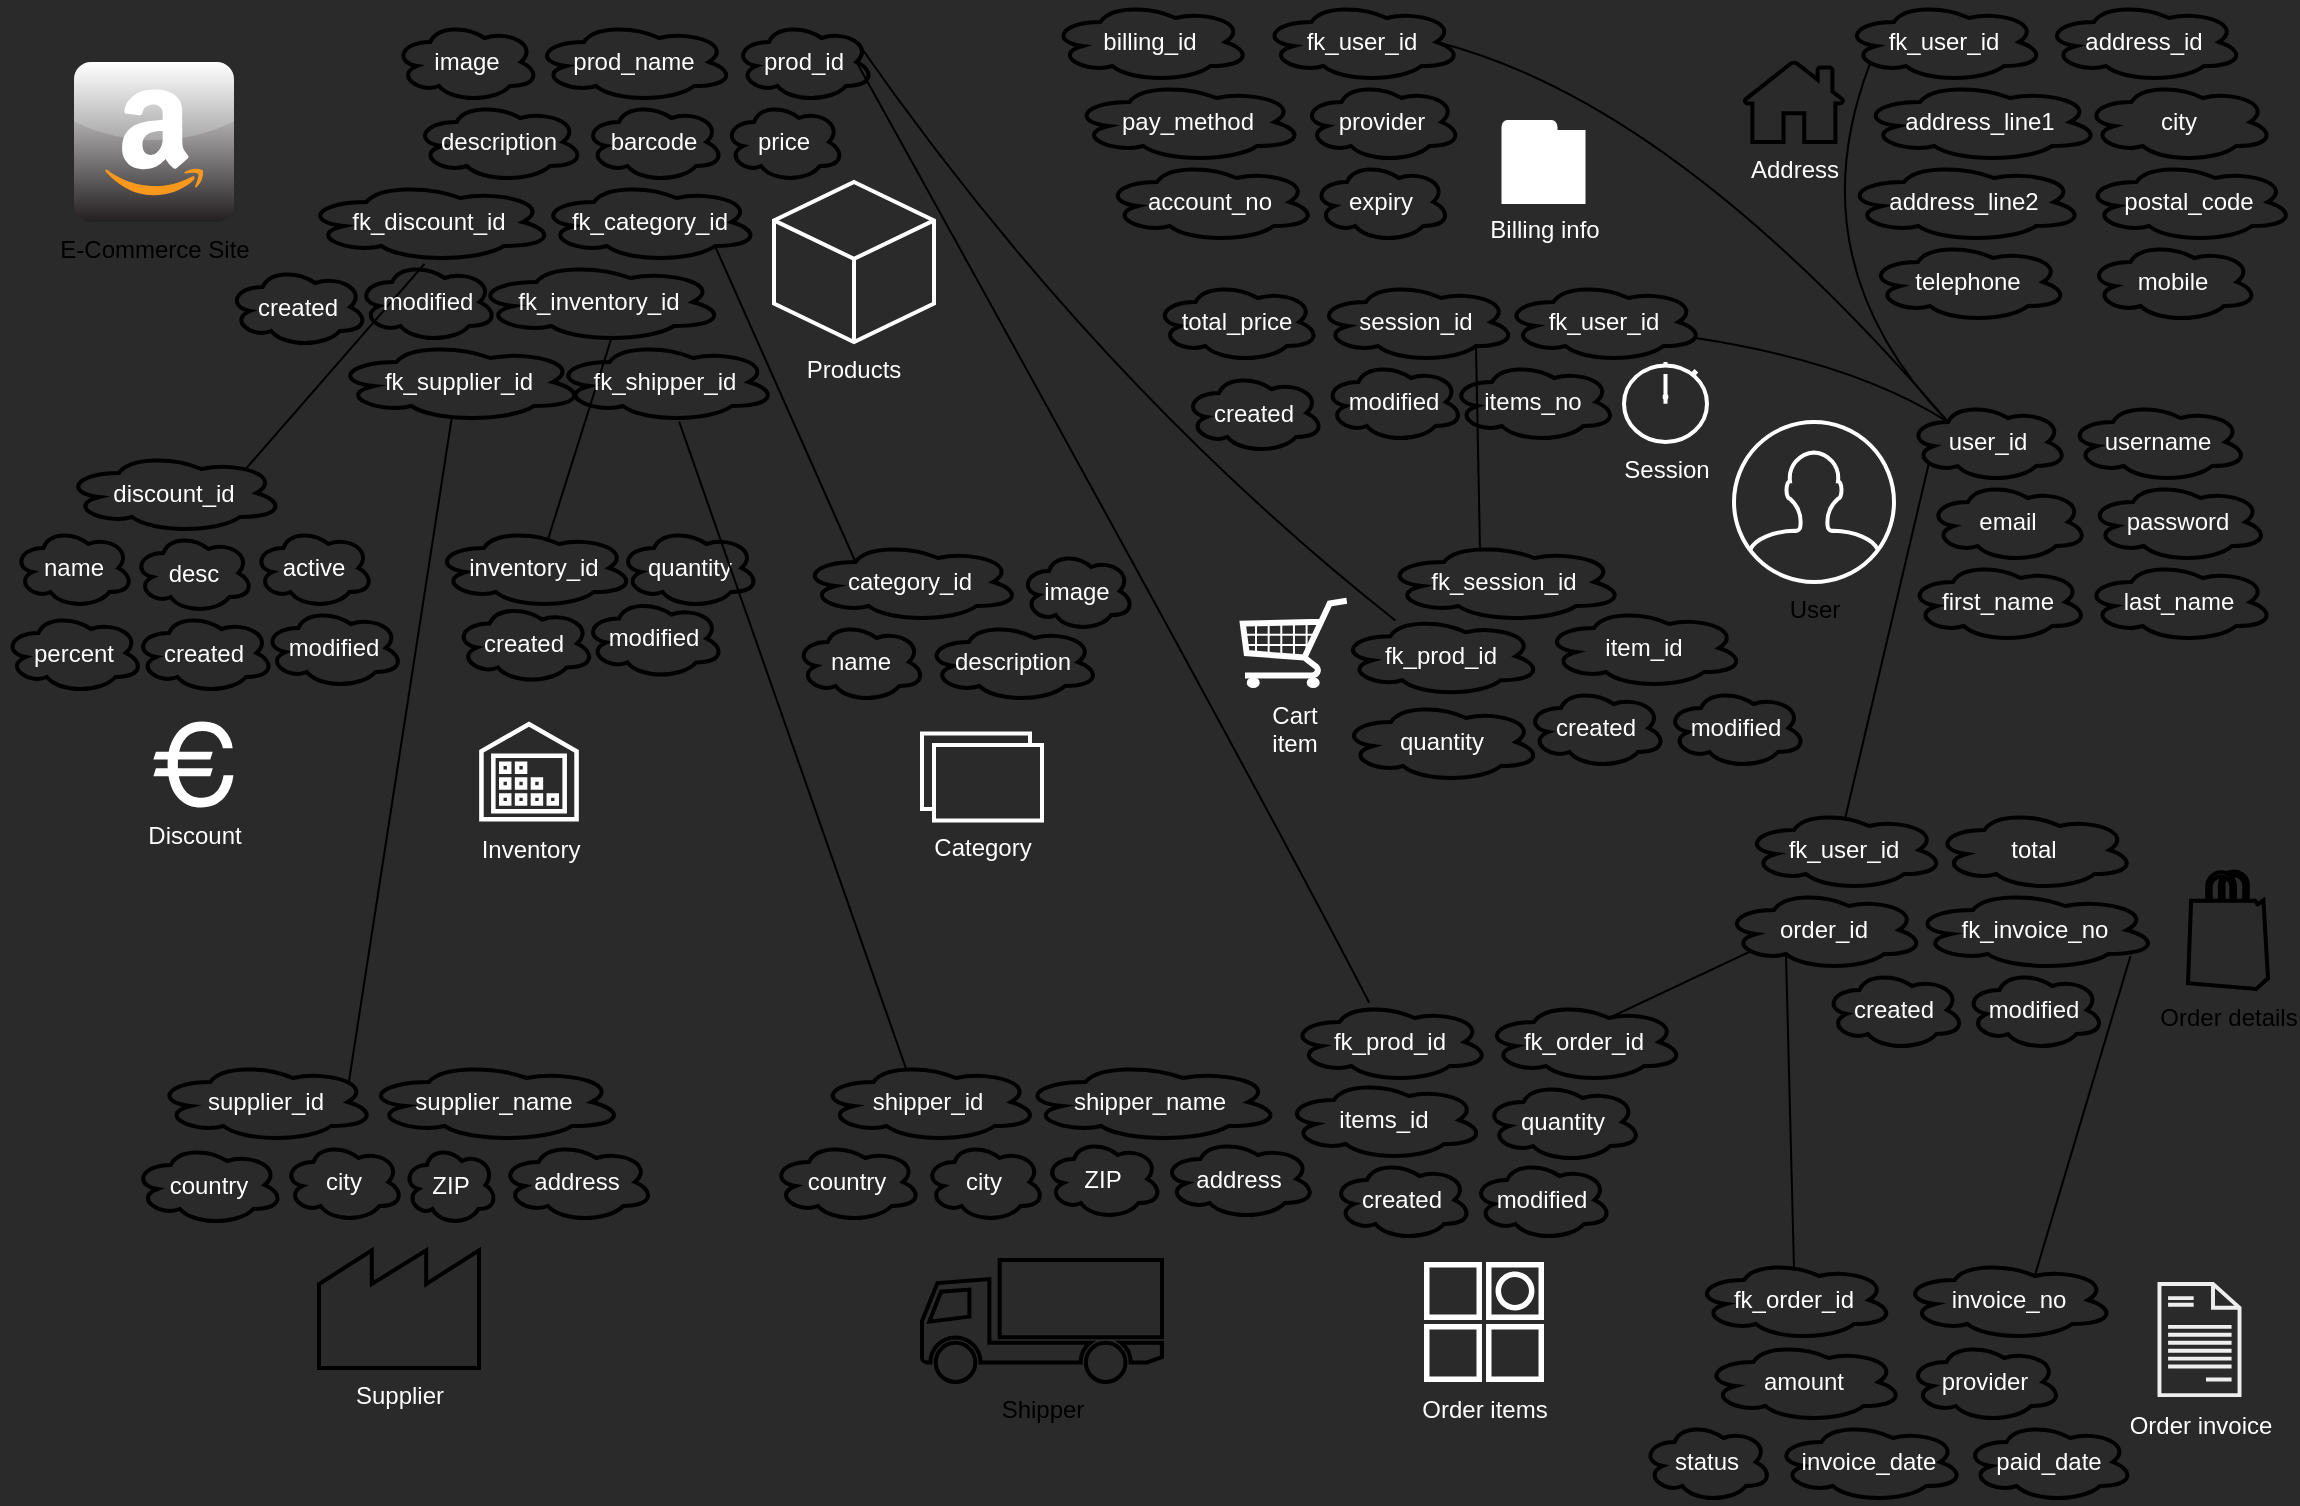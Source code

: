 <mxfile>
    <diagram id="uA4CGv25w6LDr2dUHk4I" name="Cloud Diagram">
        <mxGraphModel dx="733" dy="626" grid="1" gridSize="10" guides="1" tooltips="1" connect="1" arrows="1" fold="1" page="1" pageScale="1" pageWidth="1169" pageHeight="827" background="#2A2A2A" math="0" shadow="0">
            <root>
                <mxCell id="0"/>
                <mxCell id="1" parent="0"/>
                <mxCell id="3" value="E-Commerce Site" style="dashed=0;outlineConnect=0;html=1;align=center;labelPosition=center;verticalLabelPosition=bottom;verticalAlign=top;shape=mxgraph.webicons.amazon_2;gradientColor=#231F20" parent="1" vertex="1">
                    <mxGeometry x="40" y="40" width="80" height="80" as="geometry"/>
                </mxCell>
                <mxCell id="8" value="User" style="html=1;verticalLabelPosition=bottom;align=center;labelBackgroundColor=none;verticalAlign=top;strokeWidth=2;strokeColor=#FFFFFF;shadow=0;dashed=0;shape=mxgraph.ios7.icons.user;fillColor=none;" parent="1" vertex="1">
                    <mxGeometry x="870" y="220" width="80" height="80" as="geometry"/>
                </mxCell>
                <mxCell id="15" value="Products" style="html=1;whiteSpace=wrap;shape=isoCube2;backgroundOutline=1;isoAngle=15;fillColor=none;fontColor=#FFFFFF;strokeColor=#FFFFFF;labelPosition=center;verticalLabelPosition=bottom;align=center;verticalAlign=top;strokeWidth=2;" parent="1" vertex="1">
                    <mxGeometry x="390" y="100" width="80" height="80" as="geometry"/>
                </mxCell>
                <mxCell id="18" value="Order details" style="verticalLabelPosition=bottom;html=1;verticalAlign=top;align=center;strokeColor=default;fillColor=none;shape=mxgraph.azure.azure_marketplace;strokeWidth=2;" parent="1" vertex="1">
                    <mxGeometry x="1097" y="444.5" width="40" height="59" as="geometry"/>
                </mxCell>
                <mxCell id="20" value="Shipper" style="shape=mxgraph.signs.transportation.truck_1;html=1;pointerEvents=1;fillColor=none;strokeColor=default;verticalLabelPosition=bottom;verticalAlign=top;align=center;strokeWidth=2;" parent="1" vertex="1">
                    <mxGeometry x="464" y="639" width="120" height="61" as="geometry"/>
                </mxCell>
                <mxCell id="24" value="Cart &lt;br&gt;item" style="verticalLabelPosition=bottom;shadow=0;dashed=0;align=center;html=1;verticalAlign=top;strokeWidth=1;shape=mxgraph.mockup.misc.shoppingCart;strokeColor=#FFFFFF;fontColor=#FFFFFF;fillColor=#FFFFFF;" parent="1" vertex="1">
                    <mxGeometry x="622.75" y="308.25" width="55" height="44.75" as="geometry"/>
                </mxCell>
                <mxCell id="26" value="Billing info" style="html=1;verticalLabelPosition=bottom;align=center;labelBackgroundColor=none;verticalAlign=top;strokeWidth=2;strokeColor=#FFFFFF;shadow=0;dashed=0;shape=mxgraph.ios7.icons.wallet;fontColor=#FFFFFF;fillColor=default;" parent="1" vertex="1">
                    <mxGeometry x="754.75" y="70" width="40" height="40" as="geometry"/>
                </mxCell>
                <mxCell id="27" value="Supplier" style="strokeWidth=2;html=1;shape=mxgraph.lean_mapping.outside_sources;whiteSpace=wrap;align=center;labelBackgroundColor=none;fontColor=#FFFFFF;fillColor=none;labelPosition=center;verticalLabelPosition=bottom;verticalAlign=top;" vertex="1" parent="1">
                    <mxGeometry x="162.5" y="633" width="80" height="60" as="geometry"/>
                </mxCell>
                <mxCell id="30" value="Address" style="sketch=0;pointerEvents=1;shadow=0;dashed=0;html=1;strokeColor=default;labelPosition=center;verticalLabelPosition=bottom;verticalAlign=top;outlineConnect=0;align=center;shape=mxgraph.office.concepts.home;fillColor=none;labelBackgroundColor=none;fontColor=#FFFFFF;strokeWidth=2;" vertex="1" parent="1">
                    <mxGeometry x="875" y="40" width="50" height="40" as="geometry"/>
                </mxCell>
                <mxCell id="8LpUO45bTrdDOZuy6g8Q-131" style="edgeStyle=none;html=1;exitX=0.25;exitY=0.25;exitDx=0;exitDy=0;exitPerimeter=0;entryX=0.96;entryY=0.7;entryDx=0;entryDy=0;entryPerimeter=0;fontColor=#FFFFFF;endArrow=none;endFill=0;curved=1;" edge="1" parent="1" source="31" target="68">
                    <mxGeometry relative="1" as="geometry">
                        <Array as="points">
                            <mxPoint x="930" y="190"/>
                        </Array>
                    </mxGeometry>
                </mxCell>
                <mxCell id="8LpUO45bTrdDOZuy6g8Q-149" style="edgeStyle=none;curved=1;html=1;exitX=0.13;exitY=0.77;exitDx=0;exitDy=0;exitPerimeter=0;fontColor=#FFFFFF;endArrow=none;endFill=0;entryX=0.507;entryY=0.092;entryDx=0;entryDy=0;entryPerimeter=0;" edge="1" parent="1" source="31" target="8LpUO45bTrdDOZuy6g8Q-129">
                    <mxGeometry relative="1" as="geometry"/>
                </mxCell>
                <mxCell id="31" value="user_id" style="ellipse;shape=cloud;whiteSpace=wrap;html=1;align=center;labelBackgroundColor=none;fontColor=#FFFFFF;strokeColor=default;strokeWidth=2;fillColor=none;" vertex="1" parent="1">
                    <mxGeometry x="957" y="210" width="80" height="40" as="geometry"/>
                </mxCell>
                <mxCell id="32" value="username" style="ellipse;shape=cloud;whiteSpace=wrap;html=1;align=center;labelBackgroundColor=none;fontColor=#FFFFFF;strokeColor=default;strokeWidth=2;fillColor=none;" vertex="1" parent="1">
                    <mxGeometry x="1037" y="210" width="90" height="40" as="geometry"/>
                </mxCell>
                <mxCell id="33" value="password" style="ellipse;shape=cloud;whiteSpace=wrap;html=1;align=center;labelBackgroundColor=none;fontColor=#FFFFFF;strokeColor=default;strokeWidth=2;fillColor=none;" vertex="1" parent="1">
                    <mxGeometry x="1047" y="250" width="90" height="40" as="geometry"/>
                </mxCell>
                <mxCell id="34" value="email" style="ellipse;shape=cloud;whiteSpace=wrap;html=1;align=center;labelBackgroundColor=none;fontColor=#FFFFFF;strokeColor=default;strokeWidth=2;fillColor=none;" vertex="1" parent="1">
                    <mxGeometry x="967" y="250" width="80" height="40" as="geometry"/>
                </mxCell>
                <mxCell id="35" value="first_name" style="ellipse;shape=cloud;whiteSpace=wrap;html=1;align=center;labelBackgroundColor=none;fontColor=#FFFFFF;strokeColor=default;strokeWidth=2;fillColor=none;" vertex="1" parent="1">
                    <mxGeometry x="957" y="290" width="90" height="40" as="geometry"/>
                </mxCell>
                <mxCell id="36" value="last_name" style="ellipse;shape=cloud;whiteSpace=wrap;html=1;align=center;labelBackgroundColor=none;fontColor=#FFFFFF;strokeColor=default;strokeWidth=2;fillColor=none;" vertex="1" parent="1">
                    <mxGeometry x="1045" y="290" width="95" height="40" as="geometry"/>
                </mxCell>
                <mxCell id="39" value="address_id" style="ellipse;shape=cloud;whiteSpace=wrap;html=1;align=center;labelBackgroundColor=none;fontColor=#FFFFFF;strokeColor=default;strokeWidth=2;fillColor=none;" vertex="1" parent="1">
                    <mxGeometry x="1025" y="10" width="100" height="40" as="geometry"/>
                </mxCell>
                <mxCell id="8LpUO45bTrdDOZuy6g8Q-132" style="edgeStyle=none;curved=1;html=1;exitX=0.13;exitY=0.77;exitDx=0;exitDy=0;exitPerimeter=0;entryX=0.25;entryY=0.25;entryDx=0;entryDy=0;entryPerimeter=0;fontColor=#FFFFFF;endArrow=none;endFill=0;" edge="1" parent="1" source="40" target="31">
                    <mxGeometry relative="1" as="geometry">
                        <Array as="points">
                            <mxPoint x="900" y="140"/>
                        </Array>
                    </mxGeometry>
                </mxCell>
                <mxCell id="40" value="fk_user_id" style="ellipse;shape=cloud;whiteSpace=wrap;html=1;align=center;labelBackgroundColor=none;fontColor=#FFFFFF;strokeColor=default;strokeWidth=2;fillColor=none;" vertex="1" parent="1">
                    <mxGeometry x="925" y="10" width="100" height="40" as="geometry"/>
                </mxCell>
                <mxCell id="41" value="address_line1" style="ellipse;shape=cloud;whiteSpace=wrap;html=1;align=center;labelBackgroundColor=none;fontColor=#FFFFFF;strokeColor=default;strokeWidth=2;fillColor=none;" vertex="1" parent="1">
                    <mxGeometry x="933" y="50" width="120" height="40" as="geometry"/>
                </mxCell>
                <mxCell id="42" value="address_line2" style="ellipse;shape=cloud;whiteSpace=wrap;html=1;align=center;labelBackgroundColor=none;fontColor=#FFFFFF;strokeColor=default;strokeWidth=2;fillColor=none;" vertex="1" parent="1">
                    <mxGeometry x="925" y="90" width="120" height="40" as="geometry"/>
                </mxCell>
                <mxCell id="43" value="city" style="ellipse;shape=cloud;whiteSpace=wrap;html=1;align=center;labelBackgroundColor=none;fontColor=#FFFFFF;strokeColor=default;strokeWidth=2;fillColor=none;" vertex="1" parent="1">
                    <mxGeometry x="1045" y="50" width="95" height="40" as="geometry"/>
                </mxCell>
                <mxCell id="44" value="postal_code" style="ellipse;shape=cloud;whiteSpace=wrap;html=1;align=center;labelBackgroundColor=none;fontColor=#FFFFFF;strokeColor=default;strokeWidth=2;fillColor=none;" vertex="1" parent="1">
                    <mxGeometry x="1045" y="90" width="105" height="40" as="geometry"/>
                </mxCell>
                <mxCell id="45" value="telephone" style="ellipse;shape=cloud;whiteSpace=wrap;html=1;align=center;labelBackgroundColor=none;fontColor=#FFFFFF;strokeColor=default;strokeWidth=2;fillColor=none;" vertex="1" parent="1">
                    <mxGeometry x="937" y="130" width="100" height="40" as="geometry"/>
                </mxCell>
                <mxCell id="46" value="mobile" style="ellipse;shape=cloud;whiteSpace=wrap;html=1;align=center;labelBackgroundColor=none;fontColor=#FFFFFF;strokeColor=default;strokeWidth=2;fillColor=none;" vertex="1" parent="1">
                    <mxGeometry x="1047" y="130" width="85" height="40" as="geometry"/>
                </mxCell>
                <mxCell id="50" value="billing_id" style="ellipse;shape=cloud;whiteSpace=wrap;html=1;align=center;labelBackgroundColor=none;fontColor=#FFFFFF;strokeColor=default;strokeWidth=2;fillColor=none;" vertex="1" parent="1">
                    <mxGeometry x="528.25" y="10" width="100" height="40" as="geometry"/>
                </mxCell>
                <mxCell id="8LpUO45bTrdDOZuy6g8Q-134" style="edgeStyle=none;curved=1;html=1;entryX=0.25;entryY=0.25;entryDx=0;entryDy=0;entryPerimeter=0;fontColor=#FFFFFF;endArrow=none;endFill=0;exitX=0.875;exitY=0.5;exitDx=0;exitDy=0;exitPerimeter=0;" edge="1" parent="1" source="51" target="31">
                    <mxGeometry relative="1" as="geometry">
                        <Array as="points">
                            <mxPoint x="840" y="60"/>
                        </Array>
                    </mxGeometry>
                </mxCell>
                <mxCell id="51" value="fk_user_id" style="ellipse;shape=cloud;whiteSpace=wrap;html=1;align=center;labelBackgroundColor=none;fontColor=#FFFFFF;strokeColor=default;strokeWidth=2;fillColor=none;" vertex="1" parent="1">
                    <mxGeometry x="633.75" y="10" width="100" height="40" as="geometry"/>
                </mxCell>
                <mxCell id="52" value="pay_method" style="ellipse;shape=cloud;whiteSpace=wrap;html=1;align=center;labelBackgroundColor=none;fontColor=#FFFFFF;strokeColor=default;strokeWidth=2;fillColor=none;" vertex="1" parent="1">
                    <mxGeometry x="538.75" y="50" width="116" height="40" as="geometry"/>
                </mxCell>
                <mxCell id="53" value="provider" style="ellipse;shape=cloud;whiteSpace=wrap;html=1;align=center;labelBackgroundColor=none;fontColor=#FFFFFF;strokeColor=default;strokeWidth=2;fillColor=none;" vertex="1" parent="1">
                    <mxGeometry x="653.75" y="50" width="80" height="40" as="geometry"/>
                </mxCell>
                <mxCell id="54" value="account_no" style="ellipse;shape=cloud;whiteSpace=wrap;html=1;align=center;labelBackgroundColor=none;fontColor=#FFFFFF;strokeColor=default;strokeWidth=2;fillColor=none;" vertex="1" parent="1">
                    <mxGeometry x="555" y="90" width="106" height="40" as="geometry"/>
                </mxCell>
                <mxCell id="55" value="expiry" style="ellipse;shape=cloud;whiteSpace=wrap;html=1;align=center;labelBackgroundColor=none;fontColor=#FFFFFF;strokeColor=default;strokeWidth=2;fillColor=none;" vertex="1" parent="1">
                    <mxGeometry x="659.25" y="90" width="69" height="40" as="geometry"/>
                </mxCell>
                <mxCell id="56" value="item_id" style="ellipse;shape=cloud;whiteSpace=wrap;html=1;align=center;labelBackgroundColor=none;fontColor=#FFFFFF;strokeColor=default;strokeWidth=2;fillColor=none;" vertex="1" parent="1">
                    <mxGeometry x="775" y="313" width="100" height="40" as="geometry"/>
                </mxCell>
                <mxCell id="57" value="fk_session_id" style="ellipse;shape=cloud;whiteSpace=wrap;html=1;align=center;labelBackgroundColor=none;fontColor=#FFFFFF;strokeColor=default;strokeWidth=2;fillColor=none;" vertex="1" parent="1">
                    <mxGeometry x="695" y="280" width="120" height="40" as="geometry"/>
                </mxCell>
                <mxCell id="58" value="quantity" style="ellipse;shape=cloud;whiteSpace=wrap;html=1;align=center;labelBackgroundColor=none;fontColor=#FFFFFF;strokeColor=default;strokeWidth=2;fillColor=none;" vertex="1" parent="1">
                    <mxGeometry x="673.5" y="360" width="100" height="40" as="geometry"/>
                </mxCell>
                <mxCell id="61" value="Session" style="html=1;verticalLabelPosition=bottom;align=center;labelBackgroundColor=none;verticalAlign=top;strokeWidth=2;strokeColor=#FFFFFF;shadow=0;dashed=0;shape=mxgraph.ios7.icons.stopwatch;fontColor=#FFFFFF;fillColor=none;" vertex="1" parent="1">
                    <mxGeometry x="815" y="190" width="41.5" height="40" as="geometry"/>
                </mxCell>
                <mxCell id="8LpUO45bTrdDOZuy6g8Q-133" style="edgeStyle=none;curved=1;html=1;exitX=0.8;exitY=0.8;exitDx=0;exitDy=0;exitPerimeter=0;entryX=0.4;entryY=0.1;entryDx=0;entryDy=0;entryPerimeter=0;fontColor=#FFFFFF;endArrow=none;endFill=0;" edge="1" parent="1" source="67" target="57">
                    <mxGeometry relative="1" as="geometry"/>
                </mxCell>
                <mxCell id="67" value="session_id" style="ellipse;shape=cloud;whiteSpace=wrap;html=1;align=center;labelBackgroundColor=none;fontColor=#FFFFFF;strokeColor=default;strokeWidth=2;fillColor=none;" vertex="1" parent="1">
                    <mxGeometry x="661" y="150" width="100" height="40" as="geometry"/>
                </mxCell>
                <mxCell id="68" value="fk_user_id" style="ellipse;shape=cloud;whiteSpace=wrap;html=1;align=center;labelBackgroundColor=none;fontColor=#FFFFFF;strokeColor=default;strokeWidth=2;fillColor=none;" vertex="1" parent="1">
                    <mxGeometry x="754.75" y="150" width="100" height="40" as="geometry"/>
                </mxCell>
                <mxCell id="69" value="total_price" style="ellipse;shape=cloud;whiteSpace=wrap;html=1;align=center;labelBackgroundColor=none;fontColor=#FFFFFF;strokeColor=default;strokeWidth=2;fillColor=none;" vertex="1" parent="1">
                    <mxGeometry x="580" y="150" width="83" height="40" as="geometry"/>
                </mxCell>
                <mxCell id="70" value="created" style="ellipse;shape=cloud;whiteSpace=wrap;html=1;align=center;labelBackgroundColor=none;fontColor=#FFFFFF;strokeColor=default;strokeWidth=2;fillColor=none;" vertex="1" parent="1">
                    <mxGeometry x="595" y="195.5" width="70" height="40" as="geometry"/>
                </mxCell>
                <mxCell id="71" value="modified" style="ellipse;shape=cloud;whiteSpace=wrap;html=1;align=center;labelBackgroundColor=none;fontColor=#FFFFFF;strokeColor=default;strokeWidth=2;fillColor=none;" vertex="1" parent="1">
                    <mxGeometry x="664.75" y="190" width="70" height="40" as="geometry"/>
                </mxCell>
                <mxCell id="74" value="created" style="ellipse;shape=cloud;whiteSpace=wrap;html=1;align=center;labelBackgroundColor=none;fontColor=#FFFFFF;strokeColor=default;strokeWidth=2;fillColor=none;" vertex="1" parent="1">
                    <mxGeometry x="766" y="353" width="70" height="40" as="geometry"/>
                </mxCell>
                <mxCell id="75" value="modified" style="ellipse;shape=cloud;whiteSpace=wrap;html=1;align=center;labelBackgroundColor=none;fontColor=#FFFFFF;strokeColor=default;strokeWidth=2;fillColor=none;" vertex="1" parent="1">
                    <mxGeometry x="836" y="353" width="70" height="40" as="geometry"/>
                </mxCell>
                <mxCell id="8LpUO45bTrdDOZuy6g8Q-136" style="edgeStyle=none;curved=1;html=1;fontColor=#FFFFFF;endArrow=none;endFill=0;exitX=0.88;exitY=0.25;exitDx=0;exitDy=0;exitPerimeter=0;" edge="1" parent="1" source="76" target="84">
                    <mxGeometry relative="1" as="geometry">
                        <mxPoint x="630" y="290" as="targetPoint"/>
                        <mxPoint x="440" y="40" as="sourcePoint"/>
                        <Array as="points">
                            <mxPoint x="550" y="200"/>
                        </Array>
                    </mxGeometry>
                </mxCell>
                <mxCell id="76" value="prod_id" style="ellipse;shape=cloud;whiteSpace=wrap;html=1;align=center;labelBackgroundColor=none;fontColor=#FFFFFF;strokeColor=default;strokeWidth=2;fillColor=none;" vertex="1" parent="1">
                    <mxGeometry x="370" y="20" width="70" height="40" as="geometry"/>
                </mxCell>
                <mxCell id="77" value="prod_name" style="ellipse;shape=cloud;whiteSpace=wrap;html=1;align=center;labelBackgroundColor=none;fontColor=#FFFFFF;strokeColor=default;strokeWidth=2;fillColor=none;" vertex="1" parent="1">
                    <mxGeometry x="270" y="20" width="100" height="40" as="geometry"/>
                </mxCell>
                <mxCell id="78" value="description" style="ellipse;shape=cloud;whiteSpace=wrap;html=1;align=center;labelBackgroundColor=none;fontColor=#FFFFFF;strokeColor=default;strokeWidth=2;fillColor=none;" vertex="1" parent="1">
                    <mxGeometry x="210" y="60" width="85" height="40" as="geometry"/>
                </mxCell>
                <mxCell id="79" value="barcode" style="ellipse;shape=cloud;whiteSpace=wrap;html=1;align=center;labelBackgroundColor=none;fontColor=#FFFFFF;strokeColor=default;strokeWidth=2;fillColor=none;" vertex="1" parent="1">
                    <mxGeometry x="295" y="60" width="70" height="40" as="geometry"/>
                </mxCell>
                <mxCell id="108" style="edgeStyle=none;html=1;exitX=0.8;exitY=0.8;exitDx=0;exitDy=0;exitPerimeter=0;entryX=0.25;entryY=0.25;entryDx=0;entryDy=0;entryPerimeter=0;fontColor=#FFFFFF;endArrow=none;endFill=0;" edge="1" parent="1" source="80" target="96">
                    <mxGeometry relative="1" as="geometry"/>
                </mxCell>
                <mxCell id="80" value="fk_category_id" style="ellipse;shape=cloud;whiteSpace=wrap;html=1;align=center;labelBackgroundColor=none;fontColor=#FFFFFF;strokeColor=default;strokeWidth=2;fillColor=none;" vertex="1" parent="1">
                    <mxGeometry x="272.5" y="100" width="110" height="40" as="geometry"/>
                </mxCell>
                <mxCell id="81" value="price" style="ellipse;shape=cloud;whiteSpace=wrap;html=1;align=center;labelBackgroundColor=none;fontColor=#FFFFFF;strokeColor=default;strokeWidth=2;fillColor=none;" vertex="1" parent="1">
                    <mxGeometry x="365" y="60" width="60" height="40" as="geometry"/>
                </mxCell>
                <mxCell id="82" value="fk_inventory_id" style="ellipse;shape=cloud;whiteSpace=wrap;html=1;align=center;labelBackgroundColor=none;fontColor=#FFFFFF;strokeColor=default;strokeWidth=2;fillColor=none;" vertex="1" parent="1">
                    <mxGeometry x="240" y="140" width="125" height="40" as="geometry"/>
                </mxCell>
                <mxCell id="83" value="fk_discount_id" style="ellipse;shape=cloud;whiteSpace=wrap;html=1;align=center;labelBackgroundColor=none;fontColor=#FFFFFF;strokeColor=default;strokeWidth=2;fillColor=none;" vertex="1" parent="1">
                    <mxGeometry x="155" y="100" width="125" height="40" as="geometry"/>
                </mxCell>
                <mxCell id="84" value="fk_prod_id" style="ellipse;shape=cloud;whiteSpace=wrap;html=1;align=center;labelBackgroundColor=none;fontColor=#FFFFFF;strokeColor=default;strokeWidth=2;fillColor=none;" vertex="1" parent="1">
                    <mxGeometry x="673" y="317.13" width="100.5" height="40" as="geometry"/>
                </mxCell>
                <mxCell id="90" style="edgeStyle=none;html=1;fontColor=#FFFFFF;endArrow=none;endFill=0;entryX=0.55;entryY=0.95;entryDx=0;entryDy=0;entryPerimeter=0;exitX=0.566;exitY=0.171;exitDx=0;exitDy=0;exitPerimeter=0;" edge="1" parent="1" source="91" target="82">
                    <mxGeometry relative="1" as="geometry"/>
                </mxCell>
                <mxCell id="88" value="Inventory" style="sketch=0;outlineConnect=0;fontColor=#FFFFFF;gradientColor=none;fillColor=#FFFFFF;strokeColor=none;dashed=0;verticalLabelPosition=bottom;verticalAlign=top;align=center;html=1;fontSize=12;fontStyle=0;aspect=fixed;pointerEvents=1;shape=mxgraph.aws4.inventory;labelBackgroundColor=none;" vertex="1" parent="1">
                    <mxGeometry x="242.5" y="369.75" width="50" height="50" as="geometry"/>
                </mxCell>
                <mxCell id="91" value="inventory_id" style="ellipse;shape=cloud;whiteSpace=wrap;html=1;align=center;labelBackgroundColor=none;fontColor=#FFFFFF;strokeColor=default;strokeWidth=2;fillColor=none;" vertex="1" parent="1">
                    <mxGeometry x="220" y="273" width="100" height="40" as="geometry"/>
                </mxCell>
                <mxCell id="92" value="quantity" style="ellipse;shape=cloud;whiteSpace=wrap;html=1;align=center;labelBackgroundColor=none;fontColor=#FFFFFF;strokeColor=default;strokeWidth=2;fillColor=none;" vertex="1" parent="1">
                    <mxGeometry x="312.5" y="273" width="70" height="40" as="geometry"/>
                </mxCell>
                <mxCell id="94" value="Category" style="html=1;verticalLabelPosition=bottom;align=center;labelBackgroundColor=none;verticalAlign=top;strokeWidth=2;strokeColor=#FFFFFF;shadow=0;dashed=0;shape=mxgraph.ios7.icons.folders_2;fontColor=#FFFFFF;fillColor=none;" vertex="1" parent="1">
                    <mxGeometry x="464" y="375.75" width="60" height="43.5" as="geometry"/>
                </mxCell>
                <mxCell id="96" value="category_id" style="ellipse;shape=cloud;whiteSpace=wrap;html=1;align=center;labelBackgroundColor=none;fontColor=#FFFFFF;strokeColor=default;strokeWidth=2;fillColor=none;" vertex="1" parent="1">
                    <mxGeometry x="403.25" y="280" width="110" height="40" as="geometry"/>
                </mxCell>
                <mxCell id="98" value="name" style="ellipse;shape=cloud;whiteSpace=wrap;html=1;align=center;labelBackgroundColor=none;fontColor=#FFFFFF;strokeColor=default;strokeWidth=2;fillColor=none;" vertex="1" parent="1">
                    <mxGeometry x="400.63" y="320" width="65" height="40" as="geometry"/>
                </mxCell>
                <mxCell id="99" value="description" style="ellipse;shape=cloud;whiteSpace=wrap;html=1;align=center;labelBackgroundColor=none;fontColor=#FFFFFF;strokeColor=default;strokeWidth=2;fillColor=none;" vertex="1" parent="1">
                    <mxGeometry x="465.63" y="320" width="87.25" height="40" as="geometry"/>
                </mxCell>
                <mxCell id="107" style="edgeStyle=none;html=1;fontColor=#FFFFFF;endArrow=none;endFill=0;exitX=0.82;exitY=0.218;exitDx=0;exitDy=0;exitPerimeter=0;entryX=0.482;entryY=1.023;entryDx=0;entryDy=0;entryPerimeter=0;" edge="1" parent="1" source="102" target="83">
                    <mxGeometry relative="1" as="geometry">
                        <mxPoint x="250" y="210" as="targetPoint"/>
                    </mxGeometry>
                </mxCell>
                <mxCell id="101" value="Discount" style="shape=mxgraph.signs.travel.euro;html=1;pointerEvents=1;fillColor=#FFFFFF;strokeColor=none;verticalLabelPosition=bottom;verticalAlign=top;align=center;labelBackgroundColor=none;fontColor=#FFFFFF;" vertex="1" parent="1">
                    <mxGeometry x="79.7" y="369.75" width="40" height="43" as="geometry"/>
                </mxCell>
                <mxCell id="102" value="discount_id" style="ellipse;shape=cloud;whiteSpace=wrap;html=1;align=center;labelBackgroundColor=none;fontColor=#FFFFFF;strokeColor=default;strokeWidth=2;fillColor=none;" vertex="1" parent="1">
                    <mxGeometry x="35" y="235.5" width="110" height="40" as="geometry"/>
                </mxCell>
                <mxCell id="103" value="name" style="ellipse;shape=cloud;whiteSpace=wrap;html=1;align=center;labelBackgroundColor=none;fontColor=#FFFFFF;strokeColor=default;strokeWidth=2;fillColor=none;" vertex="1" parent="1">
                    <mxGeometry x="9.7" y="273" width="60" height="40" as="geometry"/>
                </mxCell>
                <mxCell id="104" value="desc" style="ellipse;shape=cloud;whiteSpace=wrap;html=1;align=center;labelBackgroundColor=none;fontColor=#FFFFFF;strokeColor=default;strokeWidth=2;fillColor=none;" vertex="1" parent="1">
                    <mxGeometry x="69.7" y="275.5" width="60" height="40" as="geometry"/>
                </mxCell>
                <mxCell id="105" value="active" style="ellipse;shape=cloud;whiteSpace=wrap;html=1;align=center;labelBackgroundColor=none;fontColor=#FFFFFF;strokeColor=default;strokeWidth=2;fillColor=none;" vertex="1" parent="1">
                    <mxGeometry x="129.7" y="273" width="60" height="40" as="geometry"/>
                </mxCell>
                <mxCell id="106" value="percent" style="ellipse;shape=cloud;whiteSpace=wrap;html=1;align=center;labelBackgroundColor=none;fontColor=#FFFFFF;strokeColor=default;strokeWidth=2;fillColor=none;" vertex="1" parent="1">
                    <mxGeometry x="4.7" y="315.5" width="70" height="40" as="geometry"/>
                </mxCell>
                <mxCell id="113" value="supplier_id" style="ellipse;shape=cloud;whiteSpace=wrap;html=1;align=center;labelBackgroundColor=none;fontColor=#FFFFFF;strokeColor=default;strokeWidth=2;fillColor=none;" vertex="1" parent="1">
                    <mxGeometry x="80.63" y="540" width="110" height="40" as="geometry"/>
                </mxCell>
                <mxCell id="114" value="supplier_name" style="ellipse;shape=cloud;whiteSpace=wrap;html=1;align=center;labelBackgroundColor=none;fontColor=#FFFFFF;strokeColor=default;strokeWidth=2;fillColor=none;" vertex="1" parent="1">
                    <mxGeometry x="185" y="540" width="130" height="40" as="geometry"/>
                </mxCell>
                <mxCell id="115" value="country" style="ellipse;shape=cloud;whiteSpace=wrap;html=1;align=center;labelBackgroundColor=none;fontColor=#FFFFFF;strokeColor=default;strokeWidth=2;fillColor=none;" vertex="1" parent="1">
                    <mxGeometry x="69.7" y="581.5" width="75" height="40" as="geometry"/>
                </mxCell>
                <mxCell id="116" value="city" style="ellipse;shape=cloud;whiteSpace=wrap;html=1;align=center;labelBackgroundColor=none;fontColor=#FFFFFF;strokeColor=default;strokeWidth=2;fillColor=none;" vertex="1" parent="1">
                    <mxGeometry x="144.7" y="580" width="60" height="40" as="geometry"/>
                </mxCell>
                <mxCell id="117" value="ZIP" style="ellipse;shape=cloud;whiteSpace=wrap;html=1;align=center;labelBackgroundColor=none;fontColor=#FFFFFF;strokeColor=default;strokeWidth=2;fillColor=none;" vertex="1" parent="1">
                    <mxGeometry x="204.7" y="581.5" width="46.87" height="40" as="geometry"/>
                </mxCell>
                <mxCell id="118" value="shipper_id" style="ellipse;shape=cloud;whiteSpace=wrap;html=1;align=center;labelBackgroundColor=none;fontColor=#FFFFFF;strokeColor=default;strokeWidth=2;fillColor=none;" vertex="1" parent="1">
                    <mxGeometry x="412.25" y="540" width="110" height="40" as="geometry"/>
                </mxCell>
                <mxCell id="119" value="shipper_name" style="ellipse;shape=cloud;whiteSpace=wrap;html=1;align=center;labelBackgroundColor=none;fontColor=#FFFFFF;strokeColor=default;strokeWidth=2;fillColor=none;" vertex="1" parent="1">
                    <mxGeometry x="513.25" y="540" width="130" height="40" as="geometry"/>
                </mxCell>
                <mxCell id="120" value="country" style="ellipse;shape=cloud;whiteSpace=wrap;html=1;align=center;labelBackgroundColor=none;fontColor=#FFFFFF;strokeColor=default;strokeWidth=2;fillColor=none;" vertex="1" parent="1">
                    <mxGeometry x="388.75" y="580" width="75" height="40" as="geometry"/>
                </mxCell>
                <mxCell id="121" value="city" style="ellipse;shape=cloud;whiteSpace=wrap;html=1;align=center;labelBackgroundColor=none;fontColor=#FFFFFF;strokeColor=default;strokeWidth=2;fillColor=none;" vertex="1" parent="1">
                    <mxGeometry x="465.25" y="580" width="60" height="40" as="geometry"/>
                </mxCell>
                <mxCell id="122" value="ZIP" style="ellipse;shape=cloud;whiteSpace=wrap;html=1;align=center;labelBackgroundColor=none;fontColor=#FFFFFF;strokeColor=default;strokeWidth=2;fillColor=none;" vertex="1" parent="1">
                    <mxGeometry x="525.25" y="578.5" width="58.75" height="40" as="geometry"/>
                </mxCell>
                <mxCell id="124" style="edgeStyle=none;html=1;fontColor=#FFFFFF;endArrow=none;endFill=0;exitX=0.472;exitY=0.928;exitDx=0;exitDy=0;exitPerimeter=0;entryX=0.88;entryY=0.25;entryDx=0;entryDy=0;entryPerimeter=0;" edge="1" parent="1" source="123" target="113">
                    <mxGeometry relative="1" as="geometry"/>
                </mxCell>
                <mxCell id="123" value="fk_supplier_id" style="ellipse;shape=cloud;whiteSpace=wrap;html=1;align=center;labelBackgroundColor=none;fontColor=#FFFFFF;strokeColor=default;strokeWidth=2;fillColor=none;" vertex="1" parent="1">
                    <mxGeometry x="170" y="180" width="125" height="40" as="geometry"/>
                </mxCell>
                <mxCell id="8LpUO45bTrdDOZuy6g8Q-126" style="edgeStyle=none;rounded=1;html=1;entryX=0.4;entryY=0.1;entryDx=0;entryDy=0;entryPerimeter=0;fontColor=#FFFFFF;endArrow=none;endFill=0;" edge="1" parent="1" source="8LpUO45bTrdDOZuy6g8Q-124" target="118">
                    <mxGeometry relative="1" as="geometry"/>
                </mxCell>
                <mxCell id="8LpUO45bTrdDOZuy6g8Q-124" value="fk_shipper_id" style="ellipse;shape=cloud;whiteSpace=wrap;html=1;align=center;labelBackgroundColor=none;fontColor=#FFFFFF;strokeColor=default;strokeWidth=2;fillColor=none;" vertex="1" parent="1">
                    <mxGeometry x="280" y="180" width="111.25" height="40" as="geometry"/>
                </mxCell>
                <mxCell id="8LpUO45bTrdDOZuy6g8Q-128" value="order_id" style="ellipse;shape=cloud;whiteSpace=wrap;html=1;align=center;labelBackgroundColor=none;fontColor=#FFFFFF;strokeColor=default;strokeWidth=2;fillColor=none;" vertex="1" parent="1">
                    <mxGeometry x="865" y="454" width="100" height="40" as="geometry"/>
                </mxCell>
                <mxCell id="8LpUO45bTrdDOZuy6g8Q-129" value="fk_user_id" style="ellipse;shape=cloud;whiteSpace=wrap;html=1;align=center;labelBackgroundColor=none;fontColor=#FFFFFF;strokeColor=default;strokeWidth=2;fillColor=none;" vertex="1" parent="1">
                    <mxGeometry x="875" y="414" width="100" height="40" as="geometry"/>
                </mxCell>
                <mxCell id="8LpUO45bTrdDOZuy6g8Q-137" value="total" style="ellipse;shape=cloud;whiteSpace=wrap;html=1;align=center;labelBackgroundColor=none;fontColor=#FFFFFF;strokeColor=default;strokeWidth=2;fillColor=none;" vertex="1" parent="1">
                    <mxGeometry x="970.25" y="414" width="100" height="40" as="geometry"/>
                </mxCell>
                <mxCell id="8LpUO45bTrdDOZuy6g8Q-157" style="edgeStyle=none;curved=1;html=1;entryX=0.625;entryY=0.2;entryDx=0;entryDy=0;entryPerimeter=0;fontColor=#FFFFFF;endArrow=none;endFill=0;exitX=0.89;exitY=0.826;exitDx=0;exitDy=0;exitPerimeter=0;" edge="1" parent="1" source="8LpUO45bTrdDOZuy6g8Q-138" target="8LpUO45bTrdDOZuy6g8Q-154">
                    <mxGeometry relative="1" as="geometry"/>
                </mxCell>
                <mxCell id="8LpUO45bTrdDOZuy6g8Q-138" value="fk_invoice_no" style="ellipse;shape=cloud;whiteSpace=wrap;html=1;align=center;labelBackgroundColor=none;fontColor=#FFFFFF;strokeColor=default;strokeWidth=2;fillColor=none;" vertex="1" parent="1">
                    <mxGeometry x="958.75" y="454" width="123" height="40" as="geometry"/>
                </mxCell>
                <mxCell id="8LpUO45bTrdDOZuy6g8Q-139" value="created" style="ellipse;shape=cloud;whiteSpace=wrap;html=1;align=center;labelBackgroundColor=none;fontColor=#FFFFFF;strokeColor=default;strokeWidth=2;fillColor=none;" vertex="1" parent="1">
                    <mxGeometry x="915.25" y="494" width="70" height="40" as="geometry"/>
                </mxCell>
                <mxCell id="8LpUO45bTrdDOZuy6g8Q-140" value="modified" style="ellipse;shape=cloud;whiteSpace=wrap;html=1;align=center;labelBackgroundColor=none;fontColor=#FFFFFF;strokeColor=default;strokeWidth=2;fillColor=none;" vertex="1" parent="1">
                    <mxGeometry x="985.25" y="494" width="70" height="40" as="geometry"/>
                </mxCell>
                <mxCell id="8LpUO45bTrdDOZuy6g8Q-142" value="Order items" style="sketch=0;outlineConnect=0;fontColor=#FFFFFF;gradientColor=none;fillColor=#FFFFFF;strokeColor=none;dashed=0;verticalLabelPosition=bottom;verticalAlign=top;align=center;html=1;fontSize=12;fontStyle=0;aspect=fixed;pointerEvents=1;shape=mxgraph.aws4.item;labelBackgroundColor=none;" vertex="1" parent="1">
                    <mxGeometry x="715" y="640" width="60" height="60" as="geometry"/>
                </mxCell>
                <mxCell id="8LpUO45bTrdDOZuy6g8Q-144" value="Order invoice" style="sketch=0;pointerEvents=1;shadow=0;dashed=0;html=1;strokeColor=none;fillColor=#EEEEEE;aspect=fixed;labelPosition=center;verticalLabelPosition=bottom;verticalAlign=top;align=center;outlineConnect=0;shape=mxgraph.vvd.document;labelBackgroundColor=none;fontColor=#FFFFFF;" vertex="1" parent="1">
                    <mxGeometry x="1081.75" y="650" width="42" height="57.53" as="geometry"/>
                </mxCell>
                <mxCell id="8LpUO45bTrdDOZuy6g8Q-146" style="edgeStyle=none;curved=1;html=1;entryX=0.13;entryY=0.77;entryDx=0;entryDy=0;entryPerimeter=0;fontColor=#FFFFFF;endArrow=none;endFill=0;exitX=0.625;exitY=0.2;exitDx=0;exitDy=0;exitPerimeter=0;" edge="1" parent="1" source="8LpUO45bTrdDOZuy6g8Q-145" target="8LpUO45bTrdDOZuy6g8Q-128">
                    <mxGeometry relative="1" as="geometry">
                        <mxPoint x="820" y="520" as="sourcePoint"/>
                    </mxGeometry>
                </mxCell>
                <mxCell id="8LpUO45bTrdDOZuy6g8Q-145" value="fk_order_id" style="ellipse;shape=cloud;whiteSpace=wrap;html=1;align=center;labelBackgroundColor=none;fontColor=#FFFFFF;strokeColor=default;strokeWidth=2;fillColor=none;" vertex="1" parent="1">
                    <mxGeometry x="745" y="510" width="100" height="40" as="geometry"/>
                </mxCell>
                <mxCell id="8LpUO45bTrdDOZuy6g8Q-148" style="edgeStyle=none;curved=1;html=1;entryX=0.875;entryY=0.5;entryDx=0;entryDy=0;entryPerimeter=0;fontColor=#FFFFFF;endArrow=none;endFill=0;" edge="1" parent="1" source="8LpUO45bTrdDOZuy6g8Q-147" target="76">
                    <mxGeometry relative="1" as="geometry">
                        <Array as="points">
                            <mxPoint x="620" y="380"/>
                        </Array>
                    </mxGeometry>
                </mxCell>
                <mxCell id="8LpUO45bTrdDOZuy6g8Q-147" value="fk_prod_id" style="ellipse;shape=cloud;whiteSpace=wrap;html=1;align=center;labelBackgroundColor=none;fontColor=#FFFFFF;strokeColor=default;strokeWidth=2;fillColor=none;" vertex="1" parent="1">
                    <mxGeometry x="647.75" y="510" width="100" height="40" as="geometry"/>
                </mxCell>
                <mxCell id="8LpUO45bTrdDOZuy6g8Q-150" value="items_id" style="ellipse;shape=cloud;whiteSpace=wrap;html=1;align=center;labelBackgroundColor=none;fontColor=#FFFFFF;strokeColor=default;strokeWidth=2;fillColor=none;" vertex="1" parent="1">
                    <mxGeometry x="645" y="549" width="100" height="40" as="geometry"/>
                </mxCell>
                <mxCell id="8LpUO45bTrdDOZuy6g8Q-151" value="quantity" style="ellipse;shape=cloud;whiteSpace=wrap;html=1;align=center;labelBackgroundColor=none;fontColor=#FFFFFF;strokeColor=default;strokeWidth=2;fillColor=none;" vertex="1" parent="1">
                    <mxGeometry x="745" y="550" width="79" height="40" as="geometry"/>
                </mxCell>
                <mxCell id="8LpUO45bTrdDOZuy6g8Q-152" value="created" style="ellipse;shape=cloud;whiteSpace=wrap;html=1;align=center;labelBackgroundColor=none;fontColor=#FFFFFF;strokeColor=default;strokeWidth=2;fillColor=none;" vertex="1" parent="1">
                    <mxGeometry x="669" y="589" width="70" height="40" as="geometry"/>
                </mxCell>
                <mxCell id="8LpUO45bTrdDOZuy6g8Q-153" value="modified" style="ellipse;shape=cloud;whiteSpace=wrap;html=1;align=center;labelBackgroundColor=none;fontColor=#FFFFFF;strokeColor=default;strokeWidth=2;fillColor=none;" vertex="1" parent="1">
                    <mxGeometry x="739" y="589" width="70" height="40" as="geometry"/>
                </mxCell>
                <mxCell id="8LpUO45bTrdDOZuy6g8Q-154" value="invoice_no" style="ellipse;shape=cloud;whiteSpace=wrap;html=1;align=center;labelBackgroundColor=none;fontColor=#FFFFFF;strokeColor=default;strokeWidth=2;fillColor=none;" vertex="1" parent="1">
                    <mxGeometry x="953.63" y="639" width="106.75" height="40" as="geometry"/>
                </mxCell>
                <mxCell id="8LpUO45bTrdDOZuy6g8Q-156" style="edgeStyle=none;curved=1;html=1;entryX=0.31;entryY=0.8;entryDx=0;entryDy=0;entryPerimeter=0;fontColor=#FFFFFF;endArrow=none;endFill=0;exitX=0.5;exitY=0.099;exitDx=0;exitDy=0;exitPerimeter=0;" edge="1" parent="1" source="8LpUO45bTrdDOZuy6g8Q-155" target="8LpUO45bTrdDOZuy6g8Q-128">
                    <mxGeometry relative="1" as="geometry"/>
                </mxCell>
                <mxCell id="8LpUO45bTrdDOZuy6g8Q-155" value="fk_order_id" style="ellipse;shape=cloud;whiteSpace=wrap;html=1;align=center;labelBackgroundColor=none;fontColor=#FFFFFF;strokeColor=default;strokeWidth=2;fillColor=none;" vertex="1" parent="1">
                    <mxGeometry x="850" y="639" width="100" height="40" as="geometry"/>
                </mxCell>
                <mxCell id="8LpUO45bTrdDOZuy6g8Q-158" value="amount" style="ellipse;shape=cloud;whiteSpace=wrap;html=1;align=center;labelBackgroundColor=none;fontColor=#FFFFFF;strokeColor=default;strokeWidth=2;fillColor=none;" vertex="1" parent="1">
                    <mxGeometry x="854.75" y="680" width="100" height="40" as="geometry"/>
                </mxCell>
                <mxCell id="8LpUO45bTrdDOZuy6g8Q-160" value="provider" style="ellipse;shape=cloud;whiteSpace=wrap;html=1;align=center;labelBackgroundColor=none;fontColor=#FFFFFF;strokeColor=default;strokeWidth=2;fillColor=none;" vertex="1" parent="1">
                    <mxGeometry x="957" y="680" width="77" height="40" as="geometry"/>
                </mxCell>
                <mxCell id="8LpUO45bTrdDOZuy6g8Q-161" value="status" style="ellipse;shape=cloud;whiteSpace=wrap;html=1;align=center;labelBackgroundColor=none;fontColor=#FFFFFF;strokeColor=default;strokeWidth=2;fillColor=none;" vertex="1" parent="1">
                    <mxGeometry x="824" y="720" width="65" height="40" as="geometry"/>
                </mxCell>
                <mxCell id="8LpUO45bTrdDOZuy6g8Q-162" value="invoice_date" style="ellipse;shape=cloud;whiteSpace=wrap;html=1;align=center;labelBackgroundColor=none;fontColor=#FFFFFF;strokeColor=default;strokeWidth=2;fillColor=none;" vertex="1" parent="1">
                    <mxGeometry x="890" y="720" width="95" height="40" as="geometry"/>
                </mxCell>
                <mxCell id="8LpUO45bTrdDOZuy6g8Q-163" value="paid_date" style="ellipse;shape=cloud;whiteSpace=wrap;html=1;align=center;labelBackgroundColor=none;fontColor=#FFFFFF;strokeColor=default;strokeWidth=2;fillColor=none;" vertex="1" parent="1">
                    <mxGeometry x="985" y="720" width="85" height="40" as="geometry"/>
                </mxCell>
                <mxCell id="ugQMHjd4NRybFU_oYkoi-124" value="address" style="ellipse;shape=cloud;whiteSpace=wrap;html=1;align=center;labelBackgroundColor=none;fontColor=#FFFFFF;strokeColor=default;strokeWidth=2;fillColor=none;" vertex="1" parent="1">
                    <mxGeometry x="253.13" y="580" width="76.87" height="40" as="geometry"/>
                </mxCell>
                <mxCell id="ugQMHjd4NRybFU_oYkoi-125" value="address" style="ellipse;shape=cloud;whiteSpace=wrap;html=1;align=center;labelBackgroundColor=none;fontColor=#FFFFFF;strokeColor=default;strokeWidth=2;fillColor=none;" vertex="1" parent="1">
                    <mxGeometry x="584" y="578.5" width="76.87" height="40" as="geometry"/>
                </mxCell>
                <mxCell id="mdG9YRafVwrSUX-2jZCx-125" value="image" style="ellipse;shape=cloud;whiteSpace=wrap;html=1;align=center;labelBackgroundColor=none;fontColor=#FFFFFF;strokeColor=default;strokeWidth=2;fillColor=none;" vertex="1" parent="1">
                    <mxGeometry x="200" y="20" width="72.5" height="40" as="geometry"/>
                </mxCell>
                <mxCell id="awGWEduVBiNQD5bxENrC-124" value="items_no" style="ellipse;shape=cloud;whiteSpace=wrap;html=1;align=center;labelBackgroundColor=none;fontColor=#FFFFFF;strokeColor=default;strokeWidth=2;fillColor=none;" vertex="1" parent="1">
                    <mxGeometry x="728.25" y="190" width="83" height="40" as="geometry"/>
                </mxCell>
                <mxCell id="znX_hp-_sMfcoGCAluOw-124" value="image" style="ellipse;shape=cloud;whiteSpace=wrap;html=1;align=center;labelBackgroundColor=none;fontColor=#FFFFFF;strokeColor=default;strokeWidth=2;fillColor=none;" vertex="1" parent="1">
                    <mxGeometry x="513.25" y="284.5" width="56.75" height="40" as="geometry"/>
                </mxCell>
                <mxCell id="hZt-cNZJw3C2WSTUdQs3-124" value="created" style="ellipse;shape=cloud;whiteSpace=wrap;html=1;align=center;labelBackgroundColor=none;fontColor=#FFFFFF;strokeColor=default;strokeWidth=2;fillColor=none;" vertex="1" parent="1">
                    <mxGeometry x="70" y="315.5" width="70" height="40" as="geometry"/>
                </mxCell>
                <mxCell id="hZt-cNZJw3C2WSTUdQs3-125" value="modified" style="ellipse;shape=cloud;whiteSpace=wrap;html=1;align=center;labelBackgroundColor=none;fontColor=#FFFFFF;strokeColor=default;strokeWidth=2;fillColor=none;" vertex="1" parent="1">
                    <mxGeometry x="134.7" y="313" width="70" height="40" as="geometry"/>
                </mxCell>
                <mxCell id="hZt-cNZJw3C2WSTUdQs3-127" value="created" style="ellipse;shape=cloud;whiteSpace=wrap;html=1;align=center;labelBackgroundColor=none;fontColor=#FFFFFF;strokeColor=default;strokeWidth=2;fillColor=none;" vertex="1" parent="1">
                    <mxGeometry x="230.3" y="310.75" width="70" height="40" as="geometry"/>
                </mxCell>
                <mxCell id="hZt-cNZJw3C2WSTUdQs3-128" value="modified" style="ellipse;shape=cloud;whiteSpace=wrap;html=1;align=center;labelBackgroundColor=none;fontColor=#FFFFFF;strokeColor=default;strokeWidth=2;fillColor=none;" vertex="1" parent="1">
                    <mxGeometry x="295" y="308.25" width="70" height="40" as="geometry"/>
                </mxCell>
                <mxCell id="Ky0_TvVJR-1Wi_HTjePy-124" value="created" style="ellipse;shape=cloud;whiteSpace=wrap;html=1;align=center;labelBackgroundColor=none;fontColor=#FFFFFF;strokeColor=default;strokeWidth=2;fillColor=none;" vertex="1" parent="1">
                    <mxGeometry x="116.87" y="142.5" width="70" height="40" as="geometry"/>
                </mxCell>
                <mxCell id="Ky0_TvVJR-1Wi_HTjePy-125" value="modified" style="ellipse;shape=cloud;whiteSpace=wrap;html=1;align=center;labelBackgroundColor=none;fontColor=#FFFFFF;strokeColor=default;strokeWidth=2;fillColor=none;" vertex="1" parent="1">
                    <mxGeometry x="181.57" y="140" width="70" height="40" as="geometry"/>
                </mxCell>
            </root>
        </mxGraphModel>
    </diagram>
    <diagram id="pfOeWIazWm3u0HiB-wJ3" name="ER Diagram">
        <mxGraphModel dx="733" dy="626" grid="1" gridSize="5" guides="1" tooltips="1" connect="1" arrows="1" fold="1" page="1" pageScale="1" pageWidth="1169" pageHeight="827" background="#2A2A2A" math="0" shadow="0">
            <root>
                <mxCell id="XDR_hxvts-CRjyzbiIaX-0"/>
                <mxCell id="XDR_hxvts-CRjyzbiIaX-1" parent="XDR_hxvts-CRjyzbiIaX-0"/>
                <mxCell id="IYi0okHuFsk4LyI-tWSQ-28" style="edgeStyle=none;curved=1;html=1;exitX=0.5;exitY=0;exitDx=0;exitDy=0;fontColor=#FFFFFF;endArrow=none;endFill=0;strokeColor=#FFFFFF;entryX=0.5;entryY=1;entryDx=0;entryDy=0;" edge="1" parent="XDR_hxvts-CRjyzbiIaX-1" source="eOl1WREpV7UqPMEfqaa2-12" target="IYi0okHuFsk4LyI-tWSQ-12">
                    <mxGeometry relative="1" as="geometry">
                        <mxPoint x="1020" y="65" as="targetPoint"/>
                    </mxGeometry>
                </mxCell>
                <mxCell id="eOl1WREpV7UqPMEfqaa2-6" value="" style="edgeStyle=none;curved=1;html=1;fontColor=#FFFFFF;endArrow=none;endFill=0;strokeColor=#FFFFFF;" edge="1" parent="XDR_hxvts-CRjyzbiIaX-1" source="eOl1WREpV7UqPMEfqaa2-2" target="eOl1WREpV7UqPMEfqaa2-4">
                    <mxGeometry relative="1" as="geometry"/>
                </mxCell>
                <mxCell id="eOl1WREpV7UqPMEfqaa2-2" value="sells" style="shape=rhombus;perimeter=rhombusPerimeter;whiteSpace=wrap;html=1;align=center;labelBackgroundColor=none;fontColor=#FFFFFF;strokeColor=#FFFFFF;strokeWidth=1;fillColor=none;" vertex="1" parent="XDR_hxvts-CRjyzbiIaX-1">
                    <mxGeometry x="250" y="350" width="100" height="60" as="geometry"/>
                </mxCell>
                <mxCell id="eOl1WREpV7UqPMEfqaa2-5" value="" style="edgeStyle=none;curved=1;html=1;fontColor=#FFFFFF;endArrow=none;endFill=0;strokeColor=#FFFFFF;" edge="1" parent="XDR_hxvts-CRjyzbiIaX-1" source="eOl1WREpV7UqPMEfqaa2-3" target="eOl1WREpV7UqPMEfqaa2-2">
                    <mxGeometry relative="1" as="geometry"/>
                </mxCell>
                <mxCell id="8CDdujdfrz5q2iRY_8vm-22" value="" style="edgeStyle=none;curved=1;html=1;fontColor=#FFFFFF;endArrow=none;endFill=0;strokeColor=#FFFFFF;" edge="1" parent="XDR_hxvts-CRjyzbiIaX-1" source="eOl1WREpV7UqPMEfqaa2-3" target="8CDdujdfrz5q2iRY_8vm-21">
                    <mxGeometry relative="1" as="geometry"/>
                </mxCell>
                <mxCell id="eOl1WREpV7UqPMEfqaa2-3" value="E-Commerce Site" style="whiteSpace=wrap;html=1;align=center;labelBackgroundColor=none;fontColor=#FFFFFF;strokeColor=#FFFFFF;strokeWidth=1;fillColor=none;" vertex="1" parent="XDR_hxvts-CRjyzbiIaX-1">
                    <mxGeometry x="20" y="360" width="120" height="40" as="geometry"/>
                </mxCell>
                <mxCell id="IYi0okHuFsk4LyI-tWSQ-57" style="edgeStyle=none;curved=1;html=1;exitX=0.25;exitY=0;exitDx=0;exitDy=0;entryX=1;entryY=1;entryDx=0;entryDy=0;fontColor=#FFFFFF;endArrow=none;endFill=0;strokeColor=#FFFFFF;" edge="1" parent="XDR_hxvts-CRjyzbiIaX-1" source="eOl1WREpV7UqPMEfqaa2-4" target="IYi0okHuFsk4LyI-tWSQ-51">
                    <mxGeometry relative="1" as="geometry"/>
                </mxCell>
                <mxCell id="IYi0okHuFsk4LyI-tWSQ-58" style="edgeStyle=none;curved=1;html=1;exitX=0;exitY=0;exitDx=0;exitDy=0;entryX=1;entryY=1;entryDx=0;entryDy=0;fontColor=#FFFFFF;endArrow=none;endFill=0;strokeColor=#FFFFFF;" edge="1" parent="XDR_hxvts-CRjyzbiIaX-1" source="eOl1WREpV7UqPMEfqaa2-4" target="IYi0okHuFsk4LyI-tWSQ-52">
                    <mxGeometry relative="1" as="geometry"/>
                </mxCell>
                <mxCell id="IYi0okHuFsk4LyI-tWSQ-59" value="" style="edgeStyle=none;curved=1;html=1;fontColor=#FFFFFF;endArrow=none;endFill=0;strokeColor=#FFFFFF;" edge="1" parent="XDR_hxvts-CRjyzbiIaX-1" source="eOl1WREpV7UqPMEfqaa2-4" target="IYi0okHuFsk4LyI-tWSQ-50">
                    <mxGeometry relative="1" as="geometry"/>
                </mxCell>
                <mxCell id="mBFz5cxigsXw4VEOD06T-2" value="" style="edgeStyle=none;curved=1;html=1;fontColor=#FFFFFF;endArrow=none;endFill=0;strokeColor=#FFFFFF;" edge="1" parent="XDR_hxvts-CRjyzbiIaX-1" source="eOl1WREpV7UqPMEfqaa2-4" target="IYi0okHuFsk4LyI-tWSQ-95">
                    <mxGeometry relative="1" as="geometry"/>
                </mxCell>
                <mxCell id="vLanXtgAvDlH8DOqYI89-2" style="html=1;exitX=1;exitY=0.75;exitDx=0;exitDy=0;entryX=0;entryY=0.5;entryDx=0;entryDy=0;fontColor=#FFFFFF;endArrow=none;endFill=0;strokeColor=#FFFFFF;" edge="1" parent="XDR_hxvts-CRjyzbiIaX-1" source="eOl1WREpV7UqPMEfqaa2-4" target="vLanXtgAvDlH8DOqYI89-1">
                    <mxGeometry relative="1" as="geometry"/>
                </mxCell>
                <mxCell id="vLanXtgAvDlH8DOqYI89-3" style="html=1;exitX=1;exitY=0.25;exitDx=0;exitDy=0;entryX=0;entryY=0.5;entryDx=0;entryDy=0;fontColor=#FFFFFF;endArrow=none;endFill=0;strokeColor=#FFFFFF;" edge="1" parent="XDR_hxvts-CRjyzbiIaX-1" source="eOl1WREpV7UqPMEfqaa2-4" target="vLanXtgAvDlH8DOqYI89-0">
                    <mxGeometry relative="1" as="geometry"/>
                </mxCell>
                <mxCell id="eOl1WREpV7UqPMEfqaa2-4" value="Product" style="whiteSpace=wrap;html=1;align=center;labelBackgroundColor=none;fontColor=#FFFFFF;strokeColor=#FFFFFF;strokeWidth=1;fillColor=none;" vertex="1" parent="XDR_hxvts-CRjyzbiIaX-1">
                    <mxGeometry x="410" y="360" width="100" height="40" as="geometry"/>
                </mxCell>
                <mxCell id="eOl1WREpV7UqPMEfqaa2-10" value="" style="edgeStyle=none;curved=1;html=1;fontColor=#FFFFFF;endArrow=none;endFill=0;strokeColor=#FFFFFF;" edge="1" parent="XDR_hxvts-CRjyzbiIaX-1" source="eOl1WREpV7UqPMEfqaa2-8" target="eOl1WREpV7UqPMEfqaa2-9">
                    <mxGeometry relative="1" as="geometry"/>
                </mxCell>
                <mxCell id="eOl1WREpV7UqPMEfqaa2-16" value="" style="edgeStyle=none;curved=1;html=1;fontColor=#FFFFFF;endArrow=none;endFill=0;strokeColor=#FFFFFF;" edge="1" parent="XDR_hxvts-CRjyzbiIaX-1" source="eOl1WREpV7UqPMEfqaa2-8" target="eOl1WREpV7UqPMEfqaa2-15">
                    <mxGeometry relative="1" as="geometry"/>
                </mxCell>
                <mxCell id="eOl1WREpV7UqPMEfqaa2-18" style="edgeStyle=none;curved=1;html=1;entryX=1;entryY=1;entryDx=0;entryDy=0;fontColor=#FFFFFF;endArrow=none;endFill=0;strokeColor=#FFFFFF;" edge="1" parent="XDR_hxvts-CRjyzbiIaX-1" source="eOl1WREpV7UqPMEfqaa2-8" target="eOl1WREpV7UqPMEfqaa2-14">
                    <mxGeometry relative="1" as="geometry"/>
                </mxCell>
                <mxCell id="IYi0okHuFsk4LyI-tWSQ-41" style="edgeStyle=none;curved=1;html=1;exitX=0;exitY=1;exitDx=0;exitDy=0;entryX=1;entryY=0;entryDx=0;entryDy=0;fontColor=#FFFFFF;endArrow=none;endFill=0;strokeColor=#FFFFFF;" edge="1" parent="XDR_hxvts-CRjyzbiIaX-1" source="eOl1WREpV7UqPMEfqaa2-8" target="IYi0okHuFsk4LyI-tWSQ-37">
                    <mxGeometry relative="1" as="geometry"/>
                </mxCell>
                <mxCell id="IYi0okHuFsk4LyI-tWSQ-43" style="edgeStyle=none;curved=1;html=1;exitX=0.5;exitY=1;exitDx=0;exitDy=0;entryX=0.5;entryY=0;entryDx=0;entryDy=0;fontColor=#FFFFFF;endArrow=none;endFill=0;strokeColor=#FFFFFF;" edge="1" parent="XDR_hxvts-CRjyzbiIaX-1" source="eOl1WREpV7UqPMEfqaa2-8" target="IYi0okHuFsk4LyI-tWSQ-39">
                    <mxGeometry relative="1" as="geometry"/>
                </mxCell>
                <mxCell id="IYi0okHuFsk4LyI-tWSQ-44" style="edgeStyle=none;curved=1;html=1;exitX=0.25;exitY=1;exitDx=0;exitDy=0;entryX=1;entryY=0;entryDx=0;entryDy=0;fontColor=#FFFFFF;endArrow=none;endFill=0;strokeColor=#FFFFFF;" edge="1" parent="XDR_hxvts-CRjyzbiIaX-1" source="eOl1WREpV7UqPMEfqaa2-8" target="IYi0okHuFsk4LyI-tWSQ-38">
                    <mxGeometry relative="1" as="geometry"/>
                </mxCell>
                <mxCell id="IYi0okHuFsk4LyI-tWSQ-45" style="edgeStyle=none;curved=1;html=1;exitX=0.75;exitY=1;exitDx=0;exitDy=0;entryX=0;entryY=0;entryDx=0;entryDy=0;fontColor=#FFFFFF;endArrow=none;endFill=0;strokeColor=#FFFFFF;" edge="1" parent="XDR_hxvts-CRjyzbiIaX-1" source="eOl1WREpV7UqPMEfqaa2-8" target="IYi0okHuFsk4LyI-tWSQ-40">
                    <mxGeometry relative="1" as="geometry"/>
                </mxCell>
                <mxCell id="IYi0okHuFsk4LyI-tWSQ-46" style="edgeStyle=none;curved=1;html=1;exitX=1;exitY=1;exitDx=0;exitDy=0;entryX=0.275;entryY=0.083;entryDx=0;entryDy=0;entryPerimeter=0;fontColor=#FFFFFF;endArrow=none;endFill=0;strokeColor=#FFFFFF;" edge="1" parent="XDR_hxvts-CRjyzbiIaX-1" source="eOl1WREpV7UqPMEfqaa2-8" target="IYi0okHuFsk4LyI-tWSQ-36">
                    <mxGeometry relative="1" as="geometry"/>
                </mxCell>
                <mxCell id="eOl1WREpV7UqPMEfqaa2-8" value="User" style="whiteSpace=wrap;html=1;align=center;labelBackgroundColor=none;fontColor=#FFFFFF;strokeColor=#FFFFFF;strokeWidth=1;fillColor=none;" vertex="1" parent="XDR_hxvts-CRjyzbiIaX-1">
                    <mxGeometry x="980" y="360" width="80" height="40" as="geometry"/>
                </mxCell>
                <mxCell id="IYi0okHuFsk4LyI-tWSQ-146" style="edgeStyle=none;curved=1;html=1;exitX=0.5;exitY=1;exitDx=0;exitDy=0;entryX=0.5;entryY=0;entryDx=0;entryDy=0;fontColor=#FFFFFF;endArrow=none;endFill=0;strokeColor=#FFFFFF;" edge="1" parent="XDR_hxvts-CRjyzbiIaX-1" source="eOl1WREpV7UqPMEfqaa2-9" target="IYi0okHuFsk4LyI-tWSQ-107">
                    <mxGeometry relative="1" as="geometry"/>
                </mxCell>
                <mxCell id="eOl1WREpV7UqPMEfqaa2-9" value="opens" style="shape=rhombus;perimeter=rhombusPerimeter;whiteSpace=wrap;html=1;align=center;labelBackgroundColor=none;fontColor=#FFFFFF;strokeColor=#FFFFFF;strokeWidth=1;fillColor=none;" vertex="1" parent="XDR_hxvts-CRjyzbiIaX-1">
                    <mxGeometry x="790" y="350" width="100" height="60" as="geometry"/>
                </mxCell>
                <mxCell id="IYi0okHuFsk4LyI-tWSQ-21" value="" style="edgeStyle=none;curved=1;html=1;fontColor=#FFFFFF;endArrow=none;endFill=0;strokeColor=#FFFFFF;" edge="1" parent="XDR_hxvts-CRjyzbiIaX-1" source="eOl1WREpV7UqPMEfqaa2-12" target="IYi0okHuFsk4LyI-tWSQ-16">
                    <mxGeometry relative="1" as="geometry"/>
                </mxCell>
                <mxCell id="IYi0okHuFsk4LyI-tWSQ-22" style="edgeStyle=none;curved=1;html=1;exitX=0;exitY=0;exitDx=0;exitDy=0;entryX=1;entryY=1;entryDx=0;entryDy=0;fontColor=#FFFFFF;endArrow=none;endFill=0;strokeColor=#FFFFFF;" edge="1" parent="XDR_hxvts-CRjyzbiIaX-1" source="eOl1WREpV7UqPMEfqaa2-12" target="IYi0okHuFsk4LyI-tWSQ-15">
                    <mxGeometry relative="1" as="geometry"/>
                </mxCell>
                <mxCell id="IYi0okHuFsk4LyI-tWSQ-23" style="edgeStyle=none;curved=1;html=1;exitX=0.5;exitY=0;exitDx=0;exitDy=0;fontColor=#FFFFFF;endArrow=none;endFill=0;strokeColor=#FFFFFF;" edge="1" parent="XDR_hxvts-CRjyzbiIaX-1" source="eOl1WREpV7UqPMEfqaa2-12">
                    <mxGeometry relative="1" as="geometry">
                        <mxPoint x="1020" y="125" as="targetPoint"/>
                    </mxGeometry>
                </mxCell>
                <mxCell id="IYi0okHuFsk4LyI-tWSQ-24" style="edgeStyle=none;curved=1;html=1;exitX=1;exitY=0;exitDx=0;exitDy=0;entryX=0;entryY=1;entryDx=0;entryDy=0;fontColor=#FFFFFF;endArrow=none;endFill=0;strokeColor=#FFFFFF;" edge="1" parent="XDR_hxvts-CRjyzbiIaX-1" source="eOl1WREpV7UqPMEfqaa2-12" target="IYi0okHuFsk4LyI-tWSQ-13">
                    <mxGeometry relative="1" as="geometry"/>
                </mxCell>
                <mxCell id="IYi0okHuFsk4LyI-tWSQ-25" style="edgeStyle=none;curved=1;html=1;exitX=1;exitY=1;exitDx=0;exitDy=0;entryX=0;entryY=0;entryDx=0;entryDy=0;fontColor=#FFFFFF;endArrow=none;endFill=0;strokeColor=#FFFFFF;" edge="1" parent="XDR_hxvts-CRjyzbiIaX-1" source="eOl1WREpV7UqPMEfqaa2-12" target="IYi0okHuFsk4LyI-tWSQ-17">
                    <mxGeometry relative="1" as="geometry"/>
                </mxCell>
                <mxCell id="IYi0okHuFsk4LyI-tWSQ-26" style="edgeStyle=none;curved=1;html=1;exitX=0.75;exitY=0;exitDx=0;exitDy=0;entryX=0;entryY=1;entryDx=0;entryDy=0;fontColor=#FFFFFF;endArrow=none;endFill=0;strokeColor=#FFFFFF;" edge="1" parent="XDR_hxvts-CRjyzbiIaX-1" source="eOl1WREpV7UqPMEfqaa2-12" target="IYi0okHuFsk4LyI-tWSQ-20">
                    <mxGeometry relative="1" as="geometry"/>
                </mxCell>
                <mxCell id="IYi0okHuFsk4LyI-tWSQ-27" style="edgeStyle=none;curved=1;html=1;exitX=0.25;exitY=0;exitDx=0;exitDy=0;entryX=1;entryY=1;entryDx=0;entryDy=0;fontColor=#FFFFFF;endArrow=none;endFill=0;strokeColor=#FFFFFF;" edge="1" parent="XDR_hxvts-CRjyzbiIaX-1" source="eOl1WREpV7UqPMEfqaa2-12" target="IYi0okHuFsk4LyI-tWSQ-14">
                    <mxGeometry relative="1" as="geometry"/>
                </mxCell>
                <mxCell id="eOl1WREpV7UqPMEfqaa2-12" value="Address details" style="whiteSpace=wrap;html=1;align=center;labelBackgroundColor=none;fontColor=#FFFFFF;strokeColor=#FFFFFF;strokeWidth=1;fillColor=none;" vertex="1" parent="XDR_hxvts-CRjyzbiIaX-1">
                    <mxGeometry x="970" y="140" width="100" height="40" as="geometry"/>
                </mxCell>
                <mxCell id="IYi0okHuFsk4LyI-tWSQ-30" style="edgeStyle=none;curved=1;html=1;exitX=0.5;exitY=0;exitDx=0;exitDy=0;entryX=0.5;entryY=1;entryDx=0;entryDy=0;fontColor=#FFFFFF;endArrow=none;endFill=0;strokeColor=#FFFFFF;" edge="1" parent="XDR_hxvts-CRjyzbiIaX-1" source="eOl1WREpV7UqPMEfqaa2-13" target="IYi0okHuFsk4LyI-tWSQ-10">
                    <mxGeometry relative="1" as="geometry"/>
                </mxCell>
                <mxCell id="IYi0okHuFsk4LyI-tWSQ-31" style="edgeStyle=none;curved=1;html=1;exitX=1;exitY=0;exitDx=0;exitDy=0;entryX=0;entryY=1;entryDx=0;entryDy=0;fontColor=#FFFFFF;endArrow=none;endFill=0;strokeColor=#FFFFFF;" edge="1" parent="XDR_hxvts-CRjyzbiIaX-1" source="eOl1WREpV7UqPMEfqaa2-13" target="IYi0okHuFsk4LyI-tWSQ-11">
                    <mxGeometry relative="1" as="geometry"/>
                </mxCell>
                <mxCell id="IYi0okHuFsk4LyI-tWSQ-32" style="edgeStyle=none;curved=1;html=1;exitX=0.75;exitY=0;exitDx=0;exitDy=0;entryX=0;entryY=1;entryDx=0;entryDy=0;fontColor=#FFFFFF;endArrow=none;endFill=0;strokeColor=#FFFFFF;" edge="1" parent="XDR_hxvts-CRjyzbiIaX-1" source="eOl1WREpV7UqPMEfqaa2-13" target="IYi0okHuFsk4LyI-tWSQ-7">
                    <mxGeometry relative="1" as="geometry"/>
                </mxCell>
                <mxCell id="IYi0okHuFsk4LyI-tWSQ-33" style="edgeStyle=none;curved=1;html=1;exitX=0.25;exitY=0;exitDx=0;exitDy=0;entryX=1;entryY=1;entryDx=0;entryDy=0;fontColor=#FFFFFF;endArrow=none;endFill=0;strokeColor=#FFFFFF;" edge="1" parent="XDR_hxvts-CRjyzbiIaX-1" source="eOl1WREpV7UqPMEfqaa2-13" target="IYi0okHuFsk4LyI-tWSQ-8">
                    <mxGeometry relative="1" as="geometry"/>
                </mxCell>
                <mxCell id="IYi0okHuFsk4LyI-tWSQ-34" style="edgeStyle=none;curved=1;html=1;exitX=0;exitY=0;exitDx=0;exitDy=0;entryX=1;entryY=1;entryDx=0;entryDy=0;fontColor=#FFFFFF;endArrow=none;endFill=0;strokeColor=#FFFFFF;" edge="1" parent="XDR_hxvts-CRjyzbiIaX-1" source="eOl1WREpV7UqPMEfqaa2-13" target="IYi0okHuFsk4LyI-tWSQ-9">
                    <mxGeometry relative="1" as="geometry"/>
                </mxCell>
                <mxCell id="eOl1WREpV7UqPMEfqaa2-13" value="Billing info" style="whiteSpace=wrap;html=1;align=center;labelBackgroundColor=none;fontColor=#FFFFFF;strokeColor=#FFFFFF;strokeWidth=1;fillColor=none;" vertex="1" parent="XDR_hxvts-CRjyzbiIaX-1">
                    <mxGeometry x="670" y="140" width="100" height="40" as="geometry"/>
                </mxCell>
                <mxCell id="eOl1WREpV7UqPMEfqaa2-19" value="" style="edgeStyle=none;curved=1;html=1;fontColor=#FFFFFF;endArrow=none;endFill=0;strokeColor=#FFFFFF;" edge="1" parent="XDR_hxvts-CRjyzbiIaX-1" source="eOl1WREpV7UqPMEfqaa2-14" target="eOl1WREpV7UqPMEfqaa2-13">
                    <mxGeometry relative="1" as="geometry"/>
                </mxCell>
                <mxCell id="eOl1WREpV7UqPMEfqaa2-14" value="has" style="shape=rhombus;perimeter=rhombusPerimeter;whiteSpace=wrap;html=1;align=center;labelBackgroundColor=none;fontColor=#FFFFFF;strokeColor=#FFFFFF;strokeWidth=1;fillColor=none;" vertex="1" parent="XDR_hxvts-CRjyzbiIaX-1">
                    <mxGeometry x="670" y="240" width="100" height="60" as="geometry"/>
                </mxCell>
                <mxCell id="eOl1WREpV7UqPMEfqaa2-17" value="" style="edgeStyle=none;curved=1;html=1;fontColor=#FFFFFF;endArrow=none;endFill=0;strokeColor=#FFFFFF;" edge="1" parent="XDR_hxvts-CRjyzbiIaX-1" source="eOl1WREpV7UqPMEfqaa2-15" target="eOl1WREpV7UqPMEfqaa2-12">
                    <mxGeometry relative="1" as="geometry"/>
                </mxCell>
                <mxCell id="eOl1WREpV7UqPMEfqaa2-15" value="has" style="shape=rhombus;perimeter=rhombusPerimeter;whiteSpace=wrap;html=1;align=center;labelBackgroundColor=none;fontColor=#FFFFFF;strokeColor=#FFFFFF;strokeWidth=1;fillColor=none;" vertex="1" parent="XDR_hxvts-CRjyzbiIaX-1">
                    <mxGeometry x="970" y="240" width="100" height="60" as="geometry"/>
                </mxCell>
                <mxCell id="IYi0okHuFsk4LyI-tWSQ-83" style="edgeStyle=none;curved=1;html=1;entryX=0;entryY=0.5;entryDx=0;entryDy=0;fontColor=#FFFFFF;endArrow=none;endFill=0;strokeColor=#FFFFFF;" edge="1" parent="XDR_hxvts-CRjyzbiIaX-1" source="IYi0okHuFsk4LyI-tWSQ-6" target="eOl1WREpV7UqPMEfqaa2-13">
                    <mxGeometry relative="1" as="geometry"/>
                </mxCell>
                <mxCell id="IYi0okHuFsk4LyI-tWSQ-6" value="billing_id" style="ellipse;whiteSpace=wrap;html=1;align=center;labelBackgroundColor=none;fontColor=#FFFFFF;strokeColor=#FFFFFF;strokeWidth=1;fillColor=none;fontStyle=4" vertex="1" parent="XDR_hxvts-CRjyzbiIaX-1">
                    <mxGeometry x="555" y="140" width="80" height="40" as="geometry"/>
                </mxCell>
                <mxCell id="IYi0okHuFsk4LyI-tWSQ-7" value="fk_user_id" style="ellipse;whiteSpace=wrap;html=1;align=center;labelBackgroundColor=none;fontColor=#FFFFFF;strokeColor=#FFFFFF;strokeWidth=1;fillColor=none;" vertex="1" parent="XDR_hxvts-CRjyzbiIaX-1">
                    <mxGeometry x="780" y="20" width="80" height="40" as="geometry"/>
                </mxCell>
                <mxCell id="IYi0okHuFsk4LyI-tWSQ-8" value="pay_method" style="ellipse;whiteSpace=wrap;html=1;align=center;labelBackgroundColor=none;fontColor=#FFFFFF;strokeColor=#FFFFFF;strokeWidth=1;fillColor=none;" vertex="1" parent="XDR_hxvts-CRjyzbiIaX-1">
                    <mxGeometry x="580" y="20" width="80" height="40" as="geometry"/>
                </mxCell>
                <mxCell id="IYi0okHuFsk4LyI-tWSQ-9" value="provider" style="ellipse;whiteSpace=wrap;html=1;align=center;labelBackgroundColor=none;fontColor=#FFFFFF;strokeColor=#FFFFFF;strokeWidth=1;fillColor=none;" vertex="1" parent="XDR_hxvts-CRjyzbiIaX-1">
                    <mxGeometry x="580" y="80" width="80" height="40" as="geometry"/>
                </mxCell>
                <mxCell id="IYi0okHuFsk4LyI-tWSQ-10" value="account_no" style="ellipse;whiteSpace=wrap;html=1;align=center;labelBackgroundColor=none;fontColor=#FFFFFF;strokeColor=#FFFFFF;strokeWidth=1;fillColor=none;" vertex="1" parent="XDR_hxvts-CRjyzbiIaX-1">
                    <mxGeometry x="680" y="40" width="80" height="40" as="geometry"/>
                </mxCell>
                <mxCell id="IYi0okHuFsk4LyI-tWSQ-11" value="expiry" style="ellipse;whiteSpace=wrap;html=1;align=center;labelBackgroundColor=none;fontColor=#FFFFFF;strokeColor=#FFFFFF;strokeWidth=1;fillColor=none;" vertex="1" parent="XDR_hxvts-CRjyzbiIaX-1">
                    <mxGeometry x="780" y="80" width="80" height="40" as="geometry"/>
                </mxCell>
                <mxCell id="IYi0okHuFsk4LyI-tWSQ-12" value="address_id" style="ellipse;whiteSpace=wrap;html=1;align=center;labelBackgroundColor=none;fontColor=#FFFFFF;strokeColor=#FFFFFF;strokeWidth=1;fillColor=none;fontStyle=4" vertex="1" parent="XDR_hxvts-CRjyzbiIaX-1">
                    <mxGeometry x="980" y="40" width="80" height="40" as="geometry"/>
                </mxCell>
                <mxCell id="IYi0okHuFsk4LyI-tWSQ-13" value="postal_code" style="ellipse;whiteSpace=wrap;html=1;align=center;labelBackgroundColor=none;fontColor=#FFFFFF;strokeColor=#FFFFFF;strokeWidth=1;fillColor=none;" vertex="1" parent="XDR_hxvts-CRjyzbiIaX-1">
                    <mxGeometry x="1080" y="80" width="80" height="40" as="geometry"/>
                </mxCell>
                <mxCell id="IYi0okHuFsk4LyI-tWSQ-19" value="" style="edgeStyle=none;curved=1;html=1;fontColor=#FFFFFF;endArrow=none;endFill=0;strokeColor=#FFFFFF;" edge="1" parent="XDR_hxvts-CRjyzbiIaX-1" source="IYi0okHuFsk4LyI-tWSQ-14" target="IYi0okHuFsk4LyI-tWSQ-7">
                    <mxGeometry relative="1" as="geometry"/>
                </mxCell>
                <mxCell id="IYi0okHuFsk4LyI-tWSQ-14" value="fk_user_id" style="ellipse;whiteSpace=wrap;html=1;align=center;labelBackgroundColor=none;fontColor=#FFFFFF;strokeColor=#FFFFFF;strokeWidth=1;fillColor=none;" vertex="1" parent="XDR_hxvts-CRjyzbiIaX-1">
                    <mxGeometry x="880" y="20" width="80" height="40" as="geometry"/>
                </mxCell>
                <mxCell id="IYi0okHuFsk4LyI-tWSQ-15" value="address_line1" style="ellipse;whiteSpace=wrap;html=1;align=center;labelBackgroundColor=none;fontColor=#FFFFFF;strokeColor=#FFFFFF;strokeWidth=1;fillColor=none;" vertex="1" parent="XDR_hxvts-CRjyzbiIaX-1">
                    <mxGeometry x="880" y="80" width="80" height="40" as="geometry"/>
                </mxCell>
                <mxCell id="IYi0okHuFsk4LyI-tWSQ-16" value="telephone" style="ellipse;whiteSpace=wrap;html=1;align=center;labelBackgroundColor=none;fontColor=#FFFFFF;strokeColor=#FFFFFF;strokeWidth=1;fillColor=none;" vertex="1" parent="XDR_hxvts-CRjyzbiIaX-1">
                    <mxGeometry x="1080" y="140" width="80" height="40" as="geometry"/>
                </mxCell>
                <mxCell id="IYi0okHuFsk4LyI-tWSQ-17" value="mobile" style="ellipse;whiteSpace=wrap;html=1;align=center;labelBackgroundColor=none;fontColor=#FFFFFF;strokeColor=#FFFFFF;strokeWidth=1;fillColor=none;" vertex="1" parent="XDR_hxvts-CRjyzbiIaX-1">
                    <mxGeometry x="1085" y="200" width="70" height="40" as="geometry"/>
                </mxCell>
                <mxCell id="IYi0okHuFsk4LyI-tWSQ-20" value="city" style="ellipse;whiteSpace=wrap;html=1;align=center;labelBackgroundColor=none;fontColor=#FFFFFF;strokeColor=#FFFFFF;strokeWidth=1;fillColor=none;" vertex="1" parent="XDR_hxvts-CRjyzbiIaX-1">
                    <mxGeometry x="1080" y="20" width="70" height="40" as="geometry"/>
                </mxCell>
                <mxCell id="IYi0okHuFsk4LyI-tWSQ-84" style="edgeStyle=none;curved=1;html=1;exitX=1;exitY=0.5;exitDx=0;exitDy=0;entryX=0;entryY=0.5;entryDx=0;entryDy=0;fontColor=#FFFFFF;endArrow=none;endFill=0;strokeColor=#FFFFFF;" edge="1" parent="XDR_hxvts-CRjyzbiIaX-1" source="IYi0okHuFsk4LyI-tWSQ-18" target="eOl1WREpV7UqPMEfqaa2-12">
                    <mxGeometry relative="1" as="geometry"/>
                </mxCell>
                <mxCell id="IYi0okHuFsk4LyI-tWSQ-18" value="address_line2" style="ellipse;whiteSpace=wrap;html=1;align=center;labelBackgroundColor=none;fontColor=#FFFFFF;strokeColor=#FFFFFF;strokeWidth=1;fillColor=none;" vertex="1" parent="XDR_hxvts-CRjyzbiIaX-1">
                    <mxGeometry x="880" y="140" width="80" height="40" as="geometry"/>
                </mxCell>
                <mxCell id="IYi0okHuFsk4LyI-tWSQ-86" style="edgeStyle=none;curved=1;html=1;exitX=0;exitY=0.5;exitDx=0;exitDy=0;entryX=1;entryY=0.5;entryDx=0;entryDy=0;fontColor=#FFFFFF;endArrow=none;endFill=0;strokeColor=#FFFFFF;" edge="1" parent="XDR_hxvts-CRjyzbiIaX-1" source="IYi0okHuFsk4LyI-tWSQ-35" target="eOl1WREpV7UqPMEfqaa2-8">
                    <mxGeometry relative="1" as="geometry"/>
                </mxCell>
                <mxCell id="IYi0okHuFsk4LyI-tWSQ-35" value="username" style="ellipse;whiteSpace=wrap;html=1;align=center;labelBackgroundColor=none;fontColor=#FFFFFF;strokeColor=#FFFFFF;strokeWidth=1;fillColor=none;fontStyle=0" vertex="1" parent="XDR_hxvts-CRjyzbiIaX-1">
                    <mxGeometry x="1080" y="360" width="80" height="40" as="geometry"/>
                </mxCell>
                <mxCell id="IYi0okHuFsk4LyI-tWSQ-36" value="password" style="ellipse;whiteSpace=wrap;html=1;align=center;labelBackgroundColor=none;fontColor=#FFFFFF;strokeColor=#FFFFFF;strokeWidth=1;fillColor=none;" vertex="1" parent="XDR_hxvts-CRjyzbiIaX-1">
                    <mxGeometry x="1080" y="420" width="80" height="40" as="geometry"/>
                </mxCell>
                <mxCell id="IYi0okHuFsk4LyI-tWSQ-37" value="first_name" style="ellipse;whiteSpace=wrap;html=1;align=center;labelBackgroundColor=none;fontColor=#FFFFFF;strokeColor=#FFFFFF;strokeWidth=1;fillColor=none;fontStyle=0" vertex="1" parent="XDR_hxvts-CRjyzbiIaX-1">
                    <mxGeometry x="880" y="420" width="80" height="40" as="geometry"/>
                </mxCell>
                <mxCell id="TeNdjNRK-_3zk9SkMdqn-0" style="edgeStyle=none;curved=1;html=1;exitX=0.5;exitY=1;exitDx=0;exitDy=0;entryX=0.5;entryY=0;entryDx=0;entryDy=0;fontColor=#FFFFFF;endArrow=none;endFill=0;strokeColor=#FFFFFF;" edge="1" parent="XDR_hxvts-CRjyzbiIaX-1" source="IYi0okHuFsk4LyI-tWSQ-38" target="IYi0okHuFsk4LyI-tWSQ-133">
                    <mxGeometry relative="1" as="geometry"/>
                </mxCell>
                <mxCell id="9GEkU7MBPNWZku8L85-_-3" style="edgeStyle=none;curved=1;html=1;exitX=1;exitY=1;exitDx=0;exitDy=0;entryX=0.5;entryY=0;entryDx=0;entryDy=0;fontColor=#FFFFFF;endArrow=none;endFill=0;strokeColor=#FFFFFF;" edge="1" parent="XDR_hxvts-CRjyzbiIaX-1" source="IYi0okHuFsk4LyI-tWSQ-38" target="IYi0okHuFsk4LyI-tWSQ-127">
                    <mxGeometry relative="1" as="geometry"/>
                </mxCell>
                <mxCell id="IYi0okHuFsk4LyI-tWSQ-38" value="user_id" style="ellipse;whiteSpace=wrap;html=1;align=center;labelBackgroundColor=none;fontColor=#FFFFFF;strokeColor=#FFFFFF;strokeWidth=1;fillColor=none;fontStyle=4" vertex="1" parent="XDR_hxvts-CRjyzbiIaX-1">
                    <mxGeometry x="890" y="480" width="70" height="40" as="geometry"/>
                </mxCell>
                <mxCell id="IYi0okHuFsk4LyI-tWSQ-39" value="last_name" style="ellipse;whiteSpace=wrap;html=1;align=center;labelBackgroundColor=none;fontColor=#FFFFFF;strokeColor=#FFFFFF;strokeWidth=1;fillColor=none;" vertex="1" parent="XDR_hxvts-CRjyzbiIaX-1">
                    <mxGeometry x="980" y="460" width="80" height="40" as="geometry"/>
                </mxCell>
                <mxCell id="IYi0okHuFsk4LyI-tWSQ-40" value="email" style="ellipse;whiteSpace=wrap;html=1;align=center;labelBackgroundColor=none;fontColor=#FFFFFF;strokeColor=#FFFFFF;strokeWidth=1;fillColor=none;" vertex="1" parent="XDR_hxvts-CRjyzbiIaX-1">
                    <mxGeometry x="1080" y="480" width="70" height="40" as="geometry"/>
                </mxCell>
                <mxCell id="IYi0okHuFsk4LyI-tWSQ-47" value="Discount" style="whiteSpace=wrap;html=1;align=center;labelBackgroundColor=none;fontColor=#FFFFFF;strokeColor=#FFFFFF;strokeWidth=1;fillColor=none;" vertex="1" parent="XDR_hxvts-CRjyzbiIaX-1">
                    <mxGeometry x="120" y="140" width="80" height="40" as="geometry"/>
                </mxCell>
                <mxCell id="IYi0okHuFsk4LyI-tWSQ-70" style="edgeStyle=none;curved=1;html=1;exitX=0.5;exitY=0;exitDx=0;exitDy=0;entryX=0.5;entryY=1;entryDx=0;entryDy=0;fontColor=#FFFFFF;endArrow=none;endFill=0;strokeColor=#FFFFFF;" edge="1" parent="XDR_hxvts-CRjyzbiIaX-1" source="IYi0okHuFsk4LyI-tWSQ-48" target="IYi0okHuFsk4LyI-tWSQ-64">
                    <mxGeometry relative="1" as="geometry"/>
                </mxCell>
                <mxCell id="IYi0okHuFsk4LyI-tWSQ-71" style="edgeStyle=none;curved=1;html=1;exitX=0.75;exitY=0;exitDx=0;exitDy=0;entryX=0.294;entryY=0.981;entryDx=0;entryDy=0;fontColor=#FFFFFF;endArrow=none;endFill=0;strokeColor=#FFFFFF;entryPerimeter=0;" edge="1" parent="XDR_hxvts-CRjyzbiIaX-1" source="IYi0okHuFsk4LyI-tWSQ-48" target="IYi0okHuFsk4LyI-tWSQ-63">
                    <mxGeometry relative="1" as="geometry"/>
                </mxCell>
                <mxCell id="U8ZcyWOr35hK630vAzVR-6" style="edgeStyle=none;html=1;exitX=0.75;exitY=1;exitDx=0;exitDy=0;entryX=0.5;entryY=0;entryDx=0;entryDy=0;fontColor=#FFFFFF;endArrow=none;endFill=0;strokeColor=#FFFFFF;" edge="1" parent="XDR_hxvts-CRjyzbiIaX-1" source="IYi0okHuFsk4LyI-tWSQ-48" target="U8ZcyWOr35hK630vAzVR-1">
                    <mxGeometry relative="1" as="geometry"/>
                </mxCell>
                <mxCell id="IYi0okHuFsk4LyI-tWSQ-48" value="Inventory" style="whiteSpace=wrap;html=1;align=center;labelBackgroundColor=none;fontColor=#FFFFFF;strokeColor=#FFFFFF;strokeWidth=1;fillColor=none;" vertex="1" parent="XDR_hxvts-CRjyzbiIaX-1">
                    <mxGeometry x="250" y="140" width="100" height="40" as="geometry"/>
                </mxCell>
                <mxCell id="IYi0okHuFsk4LyI-tWSQ-65" value="" style="edgeStyle=none;curved=1;html=1;fontColor=#FFFFFF;endArrow=none;endFill=0;strokeColor=#FFFFFF;startArrow=none;exitX=0.5;exitY=0;exitDx=0;exitDy=0;" edge="1" parent="XDR_hxvts-CRjyzbiIaX-1" source="IYi0okHuFsk4LyI-tWSQ-49" target="IYi0okHuFsk4LyI-tWSQ-62">
                    <mxGeometry relative="1" as="geometry"/>
                </mxCell>
                <mxCell id="IYi0okHuFsk4LyI-tWSQ-67" style="edgeStyle=none;curved=1;html=1;exitX=0.25;exitY=0;exitDx=0;exitDy=0;entryX=0.5;entryY=1;entryDx=0;entryDy=0;fontColor=#FFFFFF;endArrow=none;endFill=0;strokeColor=#FFFFFF;" edge="1" parent="XDR_hxvts-CRjyzbiIaX-1" source="IYi0okHuFsk4LyI-tWSQ-49" target="IYi0okHuFsk4LyI-tWSQ-61">
                    <mxGeometry relative="1" as="geometry"/>
                </mxCell>
                <mxCell id="IYi0okHuFsk4LyI-tWSQ-68" style="edgeStyle=none;curved=1;html=1;entryX=0.5;entryY=1;entryDx=0;entryDy=0;fontColor=#FFFFFF;endArrow=none;endFill=0;strokeColor=#FFFFFF;" edge="1" parent="XDR_hxvts-CRjyzbiIaX-1" source="IYi0okHuFsk4LyI-tWSQ-49" target="IYi0okHuFsk4LyI-tWSQ-60">
                    <mxGeometry relative="1" as="geometry"/>
                </mxCell>
                <mxCell id="IYi0okHuFsk4LyI-tWSQ-49" value="Category" style="whiteSpace=wrap;html=1;align=center;labelBackgroundColor=none;fontColor=#FFFFFF;strokeColor=#FFFFFF;strokeWidth=1;fillColor=none;" vertex="1" parent="XDR_hxvts-CRjyzbiIaX-1">
                    <mxGeometry x="410" y="140" width="100" height="40" as="geometry"/>
                </mxCell>
                <mxCell id="IYi0okHuFsk4LyI-tWSQ-55" value="" style="edgeStyle=none;curved=1;html=1;fontColor=#FFFFFF;endArrow=none;endFill=0;strokeColor=#FFFFFF;" edge="1" parent="XDR_hxvts-CRjyzbiIaX-1" source="IYi0okHuFsk4LyI-tWSQ-50" target="IYi0okHuFsk4LyI-tWSQ-49">
                    <mxGeometry relative="1" as="geometry"/>
                </mxCell>
                <mxCell id="IYi0okHuFsk4LyI-tWSQ-50" value="is in" style="shape=rhombus;perimeter=rhombusPerimeter;whiteSpace=wrap;html=1;align=center;labelBackgroundColor=none;fontColor=#FFFFFF;strokeColor=#FFFFFF;strokeWidth=1;fillColor=none;" vertex="1" parent="XDR_hxvts-CRjyzbiIaX-1">
                    <mxGeometry x="410" y="240" width="100" height="60" as="geometry"/>
                </mxCell>
                <mxCell id="IYi0okHuFsk4LyI-tWSQ-54" value="" style="edgeStyle=none;curved=1;html=1;fontColor=#FFFFFF;endArrow=none;endFill=0;strokeColor=#FFFFFF;" edge="1" parent="XDR_hxvts-CRjyzbiIaX-1" source="IYi0okHuFsk4LyI-tWSQ-51" target="IYi0okHuFsk4LyI-tWSQ-48">
                    <mxGeometry relative="1" as="geometry"/>
                </mxCell>
                <mxCell id="IYi0okHuFsk4LyI-tWSQ-51" value="is in" style="shape=rhombus;perimeter=rhombusPerimeter;whiteSpace=wrap;html=1;align=center;labelBackgroundColor=none;fontColor=#FFFFFF;strokeColor=#FFFFFF;strokeWidth=1;fillColor=none;" vertex="1" parent="XDR_hxvts-CRjyzbiIaX-1">
                    <mxGeometry x="250" y="240" width="100" height="60" as="geometry"/>
                </mxCell>
                <mxCell id="IYi0okHuFsk4LyI-tWSQ-53" value="" style="edgeStyle=none;curved=1;html=1;fontColor=#FFFFFF;endArrow=none;endFill=0;strokeColor=#FFFFFF;" edge="1" parent="XDR_hxvts-CRjyzbiIaX-1" source="IYi0okHuFsk4LyI-tWSQ-52" target="IYi0okHuFsk4LyI-tWSQ-47">
                    <mxGeometry relative="1" as="geometry"/>
                </mxCell>
                <mxCell id="IYi0okHuFsk4LyI-tWSQ-52" value="has" style="shape=rhombus;perimeter=rhombusPerimeter;whiteSpace=wrap;html=1;align=center;labelBackgroundColor=none;fontColor=#FFFFFF;strokeColor=#FFFFFF;strokeWidth=1;fillColor=none;" vertex="1" parent="XDR_hxvts-CRjyzbiIaX-1">
                    <mxGeometry x="120" y="240" width="80" height="60" as="geometry"/>
                </mxCell>
                <mxCell id="IYi0okHuFsk4LyI-tWSQ-97" style="edgeStyle=none;curved=1;html=1;fontColor=#FFFFFF;endArrow=none;endFill=0;strokeColor=#FFFFFF;" edge="1" parent="XDR_hxvts-CRjyzbiIaX-1" source="IYi0okHuFsk4LyI-tWSQ-60" target="IYi0okHuFsk4LyI-tWSQ-92">
                    <mxGeometry relative="1" as="geometry"/>
                </mxCell>
                <mxCell id="IYi0okHuFsk4LyI-tWSQ-60" value="category_id" style="ellipse;whiteSpace=wrap;html=1;align=center;labelBackgroundColor=none;fontColor=#FFFFFF;strokeColor=#FFFFFF;strokeWidth=1;fillColor=none;fontStyle=4" vertex="1" parent="XDR_hxvts-CRjyzbiIaX-1">
                    <mxGeometry x="480" y="80" width="80" height="40" as="geometry"/>
                </mxCell>
                <mxCell id="IYi0okHuFsk4LyI-tWSQ-61" value="name" style="ellipse;whiteSpace=wrap;html=1;align=center;labelBackgroundColor=none;fontColor=#FFFFFF;strokeColor=#FFFFFF;strokeWidth=1;fillColor=none;" vertex="1" parent="XDR_hxvts-CRjyzbiIaX-1">
                    <mxGeometry x="370" y="80" width="70" height="40" as="geometry"/>
                </mxCell>
                <mxCell id="IYi0okHuFsk4LyI-tWSQ-62" value="description" style="ellipse;whiteSpace=wrap;html=1;align=center;labelBackgroundColor=none;fontColor=#FFFFFF;strokeColor=#FFFFFF;strokeWidth=1;fillColor=none;" vertex="1" parent="XDR_hxvts-CRjyzbiIaX-1">
                    <mxGeometry x="465" y="15" width="80" height="40" as="geometry"/>
                </mxCell>
                <mxCell id="U8ZcyWOr35hK630vAzVR-5" style="edgeStyle=none;html=1;exitX=0.5;exitY=1;exitDx=0;exitDy=0;fontColor=#FFFFFF;endArrow=none;endFill=0;strokeColor=#FFFFFF;" edge="1" parent="XDR_hxvts-CRjyzbiIaX-1" source="IYi0okHuFsk4LyI-tWSQ-63">
                    <mxGeometry relative="1" as="geometry">
                        <mxPoint x="365" y="430" as="targetPoint"/>
                    </mxGeometry>
                </mxCell>
                <mxCell id="IYi0okHuFsk4LyI-tWSQ-63" value="inventory_id" style="ellipse;whiteSpace=wrap;html=1;align=center;labelBackgroundColor=none;fontColor=#FFFFFF;strokeColor=#FFFFFF;strokeWidth=1;fillColor=none;fontStyle=4" vertex="1" parent="XDR_hxvts-CRjyzbiIaX-1">
                    <mxGeometry x="320" y="20" width="80" height="40" as="geometry"/>
                </mxCell>
                <mxCell id="IYi0okHuFsk4LyI-tWSQ-64" value="quantity" style="ellipse;whiteSpace=wrap;html=1;align=center;labelBackgroundColor=none;fontColor=#FFFFFF;strokeColor=#FFFFFF;strokeWidth=1;fillColor=none;" vertex="1" parent="XDR_hxvts-CRjyzbiIaX-1">
                    <mxGeometry x="245" y="20" width="65" height="40" as="geometry"/>
                </mxCell>
                <mxCell id="IYi0okHuFsk4LyI-tWSQ-81" style="edgeStyle=none;curved=1;html=1;exitX=1;exitY=1;exitDx=0;exitDy=0;entryX=0.25;entryY=0;entryDx=0;entryDy=0;fontColor=#FFFFFF;endArrow=none;endFill=0;strokeColor=#FFFFFF;" edge="1" parent="XDR_hxvts-CRjyzbiIaX-1" source="IYi0okHuFsk4LyI-tWSQ-72" target="IYi0okHuFsk4LyI-tWSQ-47">
                    <mxGeometry relative="1" as="geometry"/>
                </mxCell>
                <mxCell id="IYi0okHuFsk4LyI-tWSQ-72" value="description" style="ellipse;whiteSpace=wrap;html=1;align=center;labelBackgroundColor=none;fontColor=#FFFFFF;strokeColor=#FFFFFF;strokeWidth=1;fillColor=none;" vertex="1" parent="XDR_hxvts-CRjyzbiIaX-1">
                    <mxGeometry x="20" y="20" width="80" height="40" as="geometry"/>
                </mxCell>
                <mxCell id="IYi0okHuFsk4LyI-tWSQ-80" style="edgeStyle=none;curved=1;html=1;entryX=0.5;entryY=0;entryDx=0;entryDy=0;fontColor=#FFFFFF;endArrow=none;endFill=0;strokeColor=#FFFFFF;" edge="1" parent="XDR_hxvts-CRjyzbiIaX-1" source="IYi0okHuFsk4LyI-tWSQ-73" target="IYi0okHuFsk4LyI-tWSQ-47">
                    <mxGeometry relative="1" as="geometry"/>
                </mxCell>
                <mxCell id="IYi0okHuFsk4LyI-tWSQ-73" value="name" style="ellipse;whiteSpace=wrap;html=1;align=center;labelBackgroundColor=none;fontColor=#FFFFFF;strokeColor=#FFFFFF;strokeWidth=1;fillColor=none;" vertex="1" parent="XDR_hxvts-CRjyzbiIaX-1">
                    <mxGeometry x="155" y="20" width="60" height="40" as="geometry"/>
                </mxCell>
                <mxCell id="IYi0okHuFsk4LyI-tWSQ-82" style="edgeStyle=none;curved=1;html=1;exitX=1;exitY=1;exitDx=0;exitDy=0;entryX=0;entryY=0;entryDx=0;entryDy=0;fontColor=#FFFFFF;endArrow=none;endFill=0;strokeColor=#FFFFFF;" edge="1" parent="XDR_hxvts-CRjyzbiIaX-1" source="IYi0okHuFsk4LyI-tWSQ-74" target="IYi0okHuFsk4LyI-tWSQ-47">
                    <mxGeometry relative="1" as="geometry"/>
                </mxCell>
                <mxCell id="IYi0okHuFsk4LyI-tWSQ-74" value="percent" style="ellipse;whiteSpace=wrap;html=1;align=center;labelBackgroundColor=none;fontColor=#FFFFFF;strokeColor=#FFFFFF;strokeWidth=1;fillColor=none;" vertex="1" parent="XDR_hxvts-CRjyzbiIaX-1">
                    <mxGeometry x="20" y="80" width="70" height="40" as="geometry"/>
                </mxCell>
                <mxCell id="IYi0okHuFsk4LyI-tWSQ-78" value="" style="edgeStyle=none;curved=1;html=1;fontColor=#FFFFFF;endArrow=none;endFill=0;strokeColor=#FFFFFF;" edge="1" parent="XDR_hxvts-CRjyzbiIaX-1" source="IYi0okHuFsk4LyI-tWSQ-75" target="IYi0okHuFsk4LyI-tWSQ-47">
                    <mxGeometry relative="1" as="geometry"/>
                </mxCell>
                <mxCell id="8CDdujdfrz5q2iRY_8vm-12" style="edgeStyle=none;curved=1;html=1;entryX=0.5;entryY=0;entryDx=0;entryDy=0;fontColor=#FFFFFF;endArrow=none;endFill=0;strokeColor=#FFFFFF;" edge="1" parent="XDR_hxvts-CRjyzbiIaX-1" source="IYi0okHuFsk4LyI-tWSQ-75" target="IYi0okHuFsk4LyI-tWSQ-88">
                    <mxGeometry relative="1" as="geometry"/>
                </mxCell>
                <mxCell id="IYi0okHuFsk4LyI-tWSQ-75" value="discount_id" style="ellipse;whiteSpace=wrap;html=1;align=center;labelBackgroundColor=none;fontColor=#FFFFFF;strokeColor=#FFFFFF;strokeWidth=1;fillColor=none;fontStyle=4" vertex="1" parent="XDR_hxvts-CRjyzbiIaX-1">
                    <mxGeometry x="180" y="80" width="80" height="40" as="geometry"/>
                </mxCell>
                <mxCell id="IYi0okHuFsk4LyI-tWSQ-77" value="" style="edgeStyle=none;curved=1;html=1;fontColor=#FFFFFF;endArrow=none;endFill=0;strokeColor=#FFFFFF;" edge="1" parent="XDR_hxvts-CRjyzbiIaX-1" source="IYi0okHuFsk4LyI-tWSQ-76" target="IYi0okHuFsk4LyI-tWSQ-47">
                    <mxGeometry relative="1" as="geometry"/>
                </mxCell>
                <mxCell id="IYi0okHuFsk4LyI-tWSQ-76" value="active" style="ellipse;whiteSpace=wrap;html=1;align=center;labelBackgroundColor=none;fontColor=#FFFFFF;strokeColor=#FFFFFF;strokeWidth=1;fillColor=none;" vertex="1" parent="XDR_hxvts-CRjyzbiIaX-1">
                    <mxGeometry x="120" y="60" width="45" height="40" as="geometry"/>
                </mxCell>
                <mxCell id="8CDdujdfrz5q2iRY_8vm-19" style="edgeStyle=none;curved=1;html=1;exitX=0;exitY=0;exitDx=0;exitDy=0;entryX=1;entryY=1;entryDx=0;entryDy=0;fontColor=#FFFFFF;endArrow=none;endFill=0;strokeColor=#FFFFFF;" edge="1" parent="XDR_hxvts-CRjyzbiIaX-1" source="IYi0okHuFsk4LyI-tWSQ-87" target="eOl1WREpV7UqPMEfqaa2-4">
                    <mxGeometry relative="1" as="geometry"/>
                </mxCell>
                <mxCell id="IYi0okHuFsk4LyI-tWSQ-87" value="description" style="ellipse;whiteSpace=wrap;html=1;align=center;labelBackgroundColor=none;fontColor=#FFFFFF;strokeColor=#FFFFFF;strokeWidth=1;fillColor=none;" vertex="1" parent="XDR_hxvts-CRjyzbiIaX-1">
                    <mxGeometry x="530" y="420" width="80" height="40" as="geometry"/>
                </mxCell>
                <mxCell id="8CDdujdfrz5q2iRY_8vm-14" style="edgeStyle=none;curved=1;html=1;entryX=0;entryY=0.5;entryDx=0;entryDy=0;fontColor=#FFFFFF;endArrow=none;endFill=0;strokeColor=#FFFFFF;" edge="1" parent="XDR_hxvts-CRjyzbiIaX-1" source="IYi0okHuFsk4LyI-tWSQ-88" target="eOl1WREpV7UqPMEfqaa2-4">
                    <mxGeometry relative="1" as="geometry"/>
                </mxCell>
                <mxCell id="IYi0okHuFsk4LyI-tWSQ-88" value="fk_discount_id" style="ellipse;whiteSpace=wrap;html=1;align=center;labelBackgroundColor=none;fontColor=#FFFFFF;strokeColor=#FFFFFF;strokeWidth=1;fillColor=none;" vertex="1" parent="XDR_hxvts-CRjyzbiIaX-1">
                    <mxGeometry x="175" y="425" width="90" height="40" as="geometry"/>
                </mxCell>
                <mxCell id="8CDdujdfrz5q2iRY_8vm-18" style="edgeStyle=none;curved=1;html=1;exitX=0;exitY=0;exitDx=0;exitDy=0;entryX=0.885;entryY=1.014;entryDx=0;entryDy=0;fontColor=#FFFFFF;endArrow=none;endFill=0;strokeColor=#FFFFFF;entryPerimeter=0;" edge="1" parent="XDR_hxvts-CRjyzbiIaX-1" source="IYi0okHuFsk4LyI-tWSQ-89" target="eOl1WREpV7UqPMEfqaa2-4">
                    <mxGeometry relative="1" as="geometry"/>
                </mxCell>
                <mxCell id="_gjJmCjk-dVy0tcEInfJ-1" style="edgeStyle=none;curved=1;html=1;exitX=0.5;exitY=1;exitDx=0;exitDy=0;entryX=0.5;entryY=0;entryDx=0;entryDy=0;fontColor=#FFFFFF;endArrow=none;endFill=0;strokeColor=#FFFFFF;" edge="1" parent="XDR_hxvts-CRjyzbiIaX-1" source="IYi0okHuFsk4LyI-tWSQ-89" target="IYi0okHuFsk4LyI-tWSQ-138">
                    <mxGeometry relative="1" as="geometry"/>
                </mxCell>
                <mxCell id="9GEkU7MBPNWZku8L85-_-0" style="edgeStyle=none;curved=1;html=1;exitX=0;exitY=1;exitDx=0;exitDy=0;entryX=0.701;entryY=0.058;entryDx=0;entryDy=0;fontColor=#FFFFFF;endArrow=none;endFill=0;strokeColor=#FFFFFF;entryPerimeter=0;" edge="1" parent="XDR_hxvts-CRjyzbiIaX-1" source="IYi0okHuFsk4LyI-tWSQ-89" target="IYi0okHuFsk4LyI-tWSQ-120">
                    <mxGeometry relative="1" as="geometry"/>
                </mxCell>
                <mxCell id="IYi0okHuFsk4LyI-tWSQ-89" value="prod_id" style="ellipse;whiteSpace=wrap;html=1;align=center;labelBackgroundColor=none;fontColor=#FFFFFF;strokeColor=#FFFFFF;strokeWidth=1;fillColor=none;fontStyle=4" vertex="1" parent="XDR_hxvts-CRjyzbiIaX-1">
                    <mxGeometry x="530" y="480" width="80" height="40" as="geometry"/>
                </mxCell>
                <mxCell id="8CDdujdfrz5q2iRY_8vm-17" style="edgeStyle=none;curved=1;html=1;exitX=1;exitY=0;exitDx=0;exitDy=0;entryX=0.75;entryY=1;entryDx=0;entryDy=0;fontColor=#FFFFFF;endArrow=none;endFill=0;strokeColor=#FFFFFF;" edge="1" parent="XDR_hxvts-CRjyzbiIaX-1" source="IYi0okHuFsk4LyI-tWSQ-90" target="eOl1WREpV7UqPMEfqaa2-4">
                    <mxGeometry relative="1" as="geometry"/>
                </mxCell>
                <mxCell id="IYi0okHuFsk4LyI-tWSQ-90" value="prod_name" style="ellipse;whiteSpace=wrap;html=1;align=center;labelBackgroundColor=none;fontColor=#FFFFFF;strokeColor=#FFFFFF;strokeWidth=1;fillColor=none;" vertex="1" parent="XDR_hxvts-CRjyzbiIaX-1">
                    <mxGeometry x="430" y="480" width="80" height="40" as="geometry"/>
                </mxCell>
                <mxCell id="mBFz5cxigsXw4VEOD06T-4" style="edgeStyle=none;curved=1;html=1;exitX=1;exitY=0;exitDx=0;exitDy=0;entryX=0.134;entryY=1.062;entryDx=0;entryDy=0;entryPerimeter=0;fontColor=#FFFFFF;endArrow=none;endFill=0;strokeColor=#FFFFFF;" edge="1" parent="XDR_hxvts-CRjyzbiIaX-1" source="IYi0okHuFsk4LyI-tWSQ-91">
                    <mxGeometry relative="1" as="geometry">
                        <mxPoint x="391.82" y="428.858" as="sourcePoint"/>
                        <mxPoint x="423.4" y="400.48" as="targetPoint"/>
                    </mxGeometry>
                </mxCell>
                <mxCell id="IYi0okHuFsk4LyI-tWSQ-91" value="fk_inventory_id" style="ellipse;whiteSpace=wrap;html=1;align=center;labelBackgroundColor=none;fontColor=#FFFFFF;strokeColor=#FFFFFF;strokeWidth=1;fillColor=none;" vertex="1" parent="XDR_hxvts-CRjyzbiIaX-1">
                    <mxGeometry x="315" y="425" width="90" height="40" as="geometry"/>
                </mxCell>
                <mxCell id="_nfJagIXKjYhJOfOBVWh-0" style="html=1;exitX=0;exitY=1;exitDx=0;exitDy=0;entryX=0.75;entryY=0;entryDx=0;entryDy=0;fontColor=#FFFFFF;endArrow=none;endFill=0;strokeColor=#FFFFFF;" edge="1" parent="XDR_hxvts-CRjyzbiIaX-1" source="IYi0okHuFsk4LyI-tWSQ-92" target="eOl1WREpV7UqPMEfqaa2-4">
                    <mxGeometry relative="1" as="geometry"/>
                </mxCell>
                <mxCell id="IYi0okHuFsk4LyI-tWSQ-92" value="fk_cat_id" style="ellipse;whiteSpace=wrap;html=1;align=center;labelBackgroundColor=none;fontColor=#FFFFFF;strokeColor=#FFFFFF;strokeWidth=1;fillColor=none;" vertex="1" parent="XDR_hxvts-CRjyzbiIaX-1">
                    <mxGeometry x="530" y="240" width="80" height="40" as="geometry"/>
                </mxCell>
                <mxCell id="8CDdujdfrz5q2iRY_8vm-15" style="edgeStyle=none;curved=1;html=1;exitX=1;exitY=0;exitDx=0;exitDy=0;entryX=0.25;entryY=1;entryDx=0;entryDy=0;fontColor=#FFFFFF;endArrow=none;endFill=0;strokeColor=#FFFFFF;" edge="1" parent="XDR_hxvts-CRjyzbiIaX-1" source="IYi0okHuFsk4LyI-tWSQ-93" target="eOl1WREpV7UqPMEfqaa2-4">
                    <mxGeometry relative="1" as="geometry"/>
                </mxCell>
                <mxCell id="IYi0okHuFsk4LyI-tWSQ-93" value="fk_shipper_id" style="ellipse;whiteSpace=wrap;html=1;align=center;labelBackgroundColor=none;fontColor=#FFFFFF;strokeColor=#FFFFFF;strokeWidth=1;fillColor=none;" vertex="1" parent="XDR_hxvts-CRjyzbiIaX-1">
                    <mxGeometry x="330" y="480" width="80" height="40" as="geometry"/>
                </mxCell>
                <mxCell id="8CDdujdfrz5q2iRY_8vm-5" style="edgeStyle=none;curved=1;html=1;entryX=0.5;entryY=0;entryDx=0;entryDy=0;fontColor=#FFFFFF;endArrow=none;endFill=0;strokeColor=#FFFFFF;startArrow=none;" edge="1" parent="XDR_hxvts-CRjyzbiIaX-1" source="8CDdujdfrz5q2iRY_8vm-10" target="IYi0okHuFsk4LyI-tWSQ-111">
                    <mxGeometry relative="1" as="geometry"/>
                </mxCell>
                <mxCell id="8CDdujdfrz5q2iRY_8vm-24" style="edgeStyle=none;curved=1;html=1;entryX=1;entryY=0;entryDx=0;entryDy=0;fontColor=#FFFFFF;endArrow=none;endFill=0;strokeColor=#FFFFFF;" edge="1" parent="XDR_hxvts-CRjyzbiIaX-1" source="IYi0okHuFsk4LyI-tWSQ-94" target="8CDdujdfrz5q2iRY_8vm-10">
                    <mxGeometry relative="1" as="geometry"/>
                </mxCell>
                <mxCell id="8CDdujdfrz5q2iRY_8vm-25" style="edgeStyle=none;curved=1;html=1;exitX=1;exitY=0;exitDx=0;exitDy=0;entryX=0;entryY=1;entryDx=0;entryDy=0;fontColor=#FFFFFF;endArrow=none;endFill=0;strokeColor=#FFFFFF;" edge="1" parent="XDR_hxvts-CRjyzbiIaX-1" source="IYi0okHuFsk4LyI-tWSQ-94" target="eOl1WREpV7UqPMEfqaa2-4">
                    <mxGeometry relative="1" as="geometry"/>
                </mxCell>
                <mxCell id="IYi0okHuFsk4LyI-tWSQ-94" value="fk_supplier_id" style="ellipse;whiteSpace=wrap;html=1;align=center;labelBackgroundColor=none;fontColor=#FFFFFF;strokeColor=#FFFFFF;strokeWidth=1;fillColor=none;" vertex="1" parent="XDR_hxvts-CRjyzbiIaX-1">
                    <mxGeometry x="230" y="480" width="80" height="40" as="geometry"/>
                </mxCell>
                <mxCell id="IYi0okHuFsk4LyI-tWSQ-95" value="barcode" style="ellipse;whiteSpace=wrap;html=1;align=center;labelBackgroundColor=none;fontColor=#FFFFFF;strokeColor=#FFFFFF;strokeWidth=1;fillColor=none;" vertex="1" parent="XDR_hxvts-CRjyzbiIaX-1">
                    <mxGeometry x="530" y="360" width="80" height="40" as="geometry"/>
                </mxCell>
                <mxCell id="9GEkU7MBPNWZku8L85-_-19" style="edgeStyle=none;curved=1;html=1;exitX=0;exitY=1;exitDx=0;exitDy=0;entryX=0.716;entryY=0.045;entryDx=0;entryDy=0;entryPerimeter=0;fontColor=#FFFFFF;endArrow=none;endFill=0;strokeColor=#FFFFFF;" edge="1" parent="XDR_hxvts-CRjyzbiIaX-1" source="IYi0okHuFsk4LyI-tWSQ-101" target="IYi0okHuFsk4LyI-tWSQ-138">
                    <mxGeometry relative="1" as="geometry"/>
                </mxCell>
                <mxCell id="IYi0okHuFsk4LyI-tWSQ-101" value="Cart item" style="whiteSpace=wrap;html=1;align=center;labelBackgroundColor=none;fontColor=#FFFFFF;strokeColor=#FFFFFF;strokeWidth=1;fillColor=none;" vertex="1" parent="XDR_hxvts-CRjyzbiIaX-1">
                    <mxGeometry x="570" y="580" width="70" height="40" as="geometry"/>
                </mxCell>
                <mxCell id="IYi0okHuFsk4LyI-tWSQ-102" value="Order items" style="whiteSpace=wrap;html=1;align=center;labelBackgroundColor=none;fontColor=#FFFFFF;strokeColor=#FFFFFF;strokeWidth=1;fillColor=none;" vertex="1" parent="XDR_hxvts-CRjyzbiIaX-1">
                    <mxGeometry x="430" y="1040" width="100" height="40" as="geometry"/>
                </mxCell>
                <mxCell id="8CDdujdfrz5q2iRY_8vm-1" style="edgeStyle=none;curved=1;html=1;exitX=1;exitY=0.5;exitDx=0;exitDy=0;entryX=0;entryY=0.5;entryDx=0;entryDy=0;fontColor=#FFFFFF;endArrow=none;endFill=0;strokeColor=#FFFFFF;" edge="1" parent="XDR_hxvts-CRjyzbiIaX-1" source="IYi0okHuFsk4LyI-tWSQ-103" target="8CDdujdfrz5q2iRY_8vm-0">
                    <mxGeometry relative="1" as="geometry"/>
                </mxCell>
                <mxCell id="IYi0okHuFsk4LyI-tWSQ-103" value="Supplier" style="whiteSpace=wrap;html=1;align=center;labelBackgroundColor=none;fontColor=#FFFFFF;strokeColor=#FFFFFF;strokeWidth=1;fillColor=none;" vertex="1" parent="XDR_hxvts-CRjyzbiIaX-1">
                    <mxGeometry x="60" y="760" width="100" height="40" as="geometry"/>
                </mxCell>
                <mxCell id="IYi0okHuFsk4LyI-tWSQ-156" style="edgeStyle=none;curved=1;html=1;exitX=0;exitY=0;exitDx=0;exitDy=0;entryX=0.637;entryY=1.039;entryDx=0;entryDy=0;entryPerimeter=0;fontColor=#FFFFFF;endArrow=none;endFill=0;strokeColor=#FFFFFF;" edge="1" parent="XDR_hxvts-CRjyzbiIaX-1" source="IYi0okHuFsk4LyI-tWSQ-104" target="IYi0okHuFsk4LyI-tWSQ-114">
                    <mxGeometry relative="1" as="geometry"/>
                </mxCell>
                <mxCell id="8CDdujdfrz5q2iRY_8vm-3" style="edgeStyle=none;curved=1;html=1;exitX=1;exitY=0.5;exitDx=0;exitDy=0;entryX=0;entryY=0.5;entryDx=0;entryDy=0;fontColor=#FFFFFF;endArrow=none;endFill=0;strokeColor=#FFFFFF;" edge="1" parent="XDR_hxvts-CRjyzbiIaX-1" source="IYi0okHuFsk4LyI-tWSQ-104" target="8CDdujdfrz5q2iRY_8vm-2">
                    <mxGeometry relative="1" as="geometry"/>
                </mxCell>
                <mxCell id="IYi0okHuFsk4LyI-tWSQ-104" value="Shipper" style="whiteSpace=wrap;html=1;align=center;labelBackgroundColor=none;fontColor=#FFFFFF;strokeColor=#FFFFFF;strokeWidth=1;fillColor=none;" vertex="1" parent="XDR_hxvts-CRjyzbiIaX-1">
                    <mxGeometry x="300" y="760" width="100" height="40" as="geometry"/>
                </mxCell>
                <mxCell id="9GEkU7MBPNWZku8L85-_-39" style="edgeStyle=none;curved=1;html=1;exitX=0.75;exitY=1;exitDx=0;exitDy=0;fontColor=#FFFFFF;endArrow=none;endFill=0;strokeColor=#FFFFFF;" edge="1" parent="XDR_hxvts-CRjyzbiIaX-1" source="IYi0okHuFsk4LyI-tWSQ-105" target="9GEkU7MBPNWZku8L85-_-38">
                    <mxGeometry relative="1" as="geometry"/>
                </mxCell>
                <mxCell id="9GEkU7MBPNWZku8L85-_-40" style="edgeStyle=none;curved=1;html=1;exitX=0.25;exitY=1;exitDx=0;exitDy=0;entryX=0.5;entryY=0;entryDx=0;entryDy=0;fontColor=#FFFFFF;endArrow=none;endFill=0;strokeColor=#FFFFFF;" edge="1" parent="XDR_hxvts-CRjyzbiIaX-1" source="IYi0okHuFsk4LyI-tWSQ-105" target="IYi0okHuFsk4LyI-tWSQ-141">
                    <mxGeometry relative="1" as="geometry"/>
                </mxCell>
                <mxCell id="9GEkU7MBPNWZku8L85-_-42" style="edgeStyle=none;curved=1;html=1;exitX=0.5;exitY=1;exitDx=0;exitDy=0;entryX=0.5;entryY=0;entryDx=0;entryDy=0;fontColor=#FFFFFF;endArrow=none;endFill=0;strokeColor=#FFFFFF;" edge="1" parent="XDR_hxvts-CRjyzbiIaX-1" source="IYi0okHuFsk4LyI-tWSQ-105" target="IYi0okHuFsk4LyI-tWSQ-140">
                    <mxGeometry relative="1" as="geometry"/>
                </mxCell>
                <mxCell id="9GEkU7MBPNWZku8L85-_-43" style="edgeStyle=none;curved=1;html=1;exitX=1;exitY=1;exitDx=0;exitDy=0;entryX=0;entryY=0;entryDx=0;entryDy=0;fontColor=#FFFFFF;endArrow=none;endFill=0;strokeColor=#FFFFFF;" edge="1" parent="XDR_hxvts-CRjyzbiIaX-1" source="IYi0okHuFsk4LyI-tWSQ-105" target="IYi0okHuFsk4LyI-tWSQ-142">
                    <mxGeometry relative="1" as="geometry"/>
                </mxCell>
                <mxCell id="9GEkU7MBPNWZku8L85-_-44" style="edgeStyle=none;curved=1;html=1;exitX=1;exitY=0.5;exitDx=0;exitDy=0;entryX=0;entryY=0.5;entryDx=0;entryDy=0;fontColor=#FFFFFF;endArrow=none;endFill=0;strokeColor=#FFFFFF;" edge="1" parent="XDR_hxvts-CRjyzbiIaX-1" source="IYi0okHuFsk4LyI-tWSQ-105" target="IYi0okHuFsk4LyI-tWSQ-145">
                    <mxGeometry relative="1" as="geometry"/>
                </mxCell>
                <mxCell id="9GEkU7MBPNWZku8L85-_-45" style="edgeStyle=none;curved=1;html=1;exitX=0;exitY=0.5;exitDx=0;exitDy=0;entryX=1;entryY=0.5;entryDx=0;entryDy=0;fontColor=#FFFFFF;endArrow=none;endFill=0;strokeColor=#FFFFFF;" edge="1" parent="XDR_hxvts-CRjyzbiIaX-1" source="IYi0okHuFsk4LyI-tWSQ-105" target="IYi0okHuFsk4LyI-tWSQ-144">
                    <mxGeometry relative="1" as="geometry"/>
                </mxCell>
                <mxCell id="9GEkU7MBPNWZku8L85-_-46" style="edgeStyle=none;curved=1;html=1;exitX=0;exitY=1;exitDx=0;exitDy=0;entryX=1;entryY=0;entryDx=0;entryDy=0;fontColor=#FFFFFF;endArrow=none;endFill=0;strokeColor=#FFFFFF;" edge="1" parent="XDR_hxvts-CRjyzbiIaX-1" source="IYi0okHuFsk4LyI-tWSQ-105" target="IYi0okHuFsk4LyI-tWSQ-143">
                    <mxGeometry relative="1" as="geometry"/>
                </mxCell>
                <mxCell id="IYi0okHuFsk4LyI-tWSQ-105" value="Order invoice" style="whiteSpace=wrap;html=1;align=center;labelBackgroundColor=none;fontColor=#FFFFFF;strokeColor=#FFFFFF;strokeWidth=1;fillColor=none;" vertex="1" parent="XDR_hxvts-CRjyzbiIaX-1">
                    <mxGeometry x="710" y="1130" width="100" height="40" as="geometry"/>
                </mxCell>
                <mxCell id="9GEkU7MBPNWZku8L85-_-8" style="edgeStyle=none;curved=1;html=1;entryX=1;entryY=0.5;entryDx=0;entryDy=0;fontColor=#FFFFFF;endArrow=none;endFill=0;strokeColor=#FFFFFF;" edge="1" parent="XDR_hxvts-CRjyzbiIaX-1" source="IYi0okHuFsk4LyI-tWSQ-106" target="9GEkU7MBPNWZku8L85-_-5">
                    <mxGeometry relative="1" as="geometry"/>
                </mxCell>
                <mxCell id="IYi0okHuFsk4LyI-tWSQ-106" value="Order details" style="whiteSpace=wrap;html=1;align=center;labelBackgroundColor=none;fontColor=#FFFFFF;strokeColor=#FFFFFF;strokeWidth=1;fillColor=none;" vertex="1" parent="XDR_hxvts-CRjyzbiIaX-1">
                    <mxGeometry x="855" y="1040" width="100" height="40" as="geometry"/>
                </mxCell>
                <mxCell id="IYi0okHuFsk4LyI-tWSQ-107" value="Cart Session" style="whiteSpace=wrap;html=1;align=center;labelBackgroundColor=none;fontColor=#FFFFFF;strokeColor=#FFFFFF;strokeWidth=1;fillColor=none;" vertex="1" parent="XDR_hxvts-CRjyzbiIaX-1">
                    <mxGeometry x="797.5" y="580" width="85" height="40" as="geometry"/>
                </mxCell>
                <mxCell id="IYi0okHuFsk4LyI-tWSQ-150" style="edgeStyle=none;curved=1;html=1;exitX=1;exitY=1;exitDx=0;exitDy=0;entryX=0.25;entryY=0;entryDx=0;entryDy=0;fontColor=#FFFFFF;endArrow=none;endFill=0;strokeColor=#FFFFFF;" edge="1" parent="XDR_hxvts-CRjyzbiIaX-1" source="IYi0okHuFsk4LyI-tWSQ-108" target="IYi0okHuFsk4LyI-tWSQ-103">
                    <mxGeometry relative="1" as="geometry"/>
                </mxCell>
                <mxCell id="IYi0okHuFsk4LyI-tWSQ-108" value="supplier_name" style="ellipse;whiteSpace=wrap;html=1;align=center;labelBackgroundColor=none;fontColor=#FFFFFF;strokeColor=#FFFFFF;strokeWidth=1;fillColor=none;" vertex="1" parent="XDR_hxvts-CRjyzbiIaX-1">
                    <mxGeometry x="20" y="640" width="80" height="40" as="geometry"/>
                </mxCell>
                <mxCell id="IYi0okHuFsk4LyI-tWSQ-154" style="edgeStyle=none;curved=1;html=1;fontColor=#FFFFFF;endArrow=none;endFill=0;strokeColor=#FFFFFF;" edge="1" parent="XDR_hxvts-CRjyzbiIaX-1" source="IYi0okHuFsk4LyI-tWSQ-109" target="IYi0okHuFsk4LyI-tWSQ-103">
                    <mxGeometry relative="1" as="geometry"/>
                </mxCell>
                <mxCell id="IYi0okHuFsk4LyI-tWSQ-109" value="city" style="ellipse;whiteSpace=wrap;html=1;align=center;labelBackgroundColor=none;fontColor=#FFFFFF;strokeColor=#FFFFFF;strokeWidth=1;fillColor=none;" vertex="1" parent="XDR_hxvts-CRjyzbiIaX-1">
                    <mxGeometry x="100" y="700" width="40" height="40" as="geometry"/>
                </mxCell>
                <mxCell id="IYi0okHuFsk4LyI-tWSQ-149" style="edgeStyle=none;curved=1;html=1;entryX=0;entryY=0;entryDx=0;entryDy=0;fontColor=#FFFFFF;endArrow=none;endFill=0;strokeColor=#FFFFFF;" edge="1" parent="XDR_hxvts-CRjyzbiIaX-1" source="IYi0okHuFsk4LyI-tWSQ-110" target="IYi0okHuFsk4LyI-tWSQ-103">
                    <mxGeometry relative="1" as="geometry"/>
                </mxCell>
                <mxCell id="IYi0okHuFsk4LyI-tWSQ-110" value="country" style="ellipse;whiteSpace=wrap;html=1;align=center;labelBackgroundColor=none;fontColor=#FFFFFF;strokeColor=#FFFFFF;strokeWidth=1;fillColor=none;" vertex="1" parent="XDR_hxvts-CRjyzbiIaX-1">
                    <mxGeometry x="20" y="700" width="60" height="40" as="geometry"/>
                </mxCell>
                <mxCell id="IYi0okHuFsk4LyI-tWSQ-152" style="edgeStyle=none;curved=1;html=1;exitX=0.5;exitY=1;exitDx=0;exitDy=0;entryX=0.75;entryY=0;entryDx=0;entryDy=0;fontColor=#FFFFFF;endArrow=none;endFill=0;strokeColor=#FFFFFF;" edge="1" parent="XDR_hxvts-CRjyzbiIaX-1" source="IYi0okHuFsk4LyI-tWSQ-111" target="IYi0okHuFsk4LyI-tWSQ-103">
                    <mxGeometry relative="1" as="geometry"/>
                </mxCell>
                <mxCell id="8CDdujdfrz5q2iRY_8vm-23" style="edgeStyle=none;curved=1;html=1;exitX=0;exitY=0;exitDx=0;exitDy=0;entryX=1;entryY=1;entryDx=0;entryDy=0;fontColor=#FFFFFF;endArrow=none;endFill=0;strokeColor=#FFFFFF;" edge="1" parent="XDR_hxvts-CRjyzbiIaX-1" source="IYi0okHuFsk4LyI-tWSQ-111" target="8CDdujdfrz5q2iRY_8vm-21">
                    <mxGeometry relative="1" as="geometry"/>
                </mxCell>
                <mxCell id="IYi0okHuFsk4LyI-tWSQ-111" value="supplier_id" style="ellipse;whiteSpace=wrap;html=1;align=center;labelBackgroundColor=none;fontColor=#FFFFFF;strokeColor=#FFFFFF;strokeWidth=1;fillColor=none;fontStyle=4" vertex="1" parent="XDR_hxvts-CRjyzbiIaX-1">
                    <mxGeometry x="120" y="640" width="100" height="40" as="geometry"/>
                </mxCell>
                <mxCell id="IYi0okHuFsk4LyI-tWSQ-158" style="edgeStyle=none;curved=1;html=1;exitX=1;exitY=1;exitDx=0;exitDy=0;entryX=0.25;entryY=0;entryDx=0;entryDy=0;fontColor=#FFFFFF;endArrow=none;endFill=0;strokeColor=#FFFFFF;" edge="1" parent="XDR_hxvts-CRjyzbiIaX-1" source="IYi0okHuFsk4LyI-tWSQ-112" target="IYi0okHuFsk4LyI-tWSQ-104">
                    <mxGeometry relative="1" as="geometry"/>
                </mxCell>
                <mxCell id="IYi0okHuFsk4LyI-tWSQ-112" value="shipper_name" style="ellipse;whiteSpace=wrap;html=1;align=center;labelBackgroundColor=none;fontColor=#FFFFFF;strokeColor=#FFFFFF;strokeWidth=1;fillColor=none;fontStyle=0" vertex="1" parent="XDR_hxvts-CRjyzbiIaX-1">
                    <mxGeometry x="260" y="640" width="80" height="40" as="geometry"/>
                </mxCell>
                <mxCell id="IYi0okHuFsk4LyI-tWSQ-157" style="edgeStyle=none;curved=1;html=1;exitX=0.5;exitY=1;exitDx=0;exitDy=0;entryX=0.5;entryY=0;entryDx=0;entryDy=0;fontColor=#FFFFFF;endArrow=none;endFill=0;strokeColor=#FFFFFF;" edge="1" parent="XDR_hxvts-CRjyzbiIaX-1" source="IYi0okHuFsk4LyI-tWSQ-113" target="IYi0okHuFsk4LyI-tWSQ-104">
                    <mxGeometry relative="1" as="geometry"/>
                </mxCell>
                <mxCell id="IYi0okHuFsk4LyI-tWSQ-113" value="city" style="ellipse;whiteSpace=wrap;html=1;align=center;labelBackgroundColor=none;fontColor=#FFFFFF;strokeColor=#FFFFFF;strokeWidth=1;fillColor=none;" vertex="1" parent="XDR_hxvts-CRjyzbiIaX-1">
                    <mxGeometry x="340" y="700" width="40" height="40" as="geometry"/>
                </mxCell>
                <mxCell id="IYi0okHuFsk4LyI-tWSQ-114" value="country" style="ellipse;whiteSpace=wrap;html=1;align=center;labelBackgroundColor=none;fontColor=#FFFFFF;strokeColor=#FFFFFF;strokeWidth=1;fillColor=none;" vertex="1" parent="XDR_hxvts-CRjyzbiIaX-1">
                    <mxGeometry x="260" y="700" width="60" height="40" as="geometry"/>
                </mxCell>
                <mxCell id="IYi0okHuFsk4LyI-tWSQ-159" style="edgeStyle=none;curved=1;html=1;exitX=0.5;exitY=1;exitDx=0;exitDy=0;entryX=0.75;entryY=0;entryDx=0;entryDy=0;fontColor=#FFFFFF;endArrow=none;endFill=0;strokeColor=#FFFFFF;" edge="1" parent="XDR_hxvts-CRjyzbiIaX-1" source="IYi0okHuFsk4LyI-tWSQ-115" target="IYi0okHuFsk4LyI-tWSQ-104">
                    <mxGeometry relative="1" as="geometry"/>
                </mxCell>
                <mxCell id="IYi0okHuFsk4LyI-tWSQ-115" value="shipper_id" style="ellipse;whiteSpace=wrap;html=1;align=center;labelBackgroundColor=none;fontColor=#FFFFFF;strokeColor=#FFFFFF;strokeWidth=1;fillColor=none;fontStyle=4" vertex="1" parent="XDR_hxvts-CRjyzbiIaX-1">
                    <mxGeometry x="360" y="640" width="100" height="40" as="geometry"/>
                </mxCell>
                <mxCell id="9GEkU7MBPNWZku8L85-_-54" style="edgeStyle=none;curved=1;html=1;entryX=0.25;entryY=0;entryDx=0;entryDy=0;fontColor=#FFFFFF;endArrow=none;endFill=0;strokeColor=#FFFFFF;" edge="1" parent="XDR_hxvts-CRjyzbiIaX-1" source="IYi0okHuFsk4LyI-tWSQ-116" target="IYi0okHuFsk4LyI-tWSQ-102">
                    <mxGeometry relative="1" as="geometry"/>
                </mxCell>
                <mxCell id="IYi0okHuFsk4LyI-tWSQ-116" value="items_id" style="ellipse;whiteSpace=wrap;html=1;align=center;labelBackgroundColor=none;fontColor=#FFFFFF;strokeColor=#FFFFFF;strokeWidth=1;fillColor=none;fontStyle=4" vertex="1" parent="XDR_hxvts-CRjyzbiIaX-1">
                    <mxGeometry x="380" y="920" width="70" height="40" as="geometry"/>
                </mxCell>
                <mxCell id="9GEkU7MBPNWZku8L85-_-53" style="edgeStyle=none;curved=1;html=1;entryX=1;entryY=0;entryDx=0;entryDy=0;fontColor=#FFFFFF;endArrow=none;endFill=0;strokeColor=#FFFFFF;" edge="1" parent="XDR_hxvts-CRjyzbiIaX-1" source="IYi0okHuFsk4LyI-tWSQ-117" target="IYi0okHuFsk4LyI-tWSQ-102">
                    <mxGeometry relative="1" as="geometry"/>
                </mxCell>
                <mxCell id="IYi0okHuFsk4LyI-tWSQ-117" value="modified" style="ellipse;whiteSpace=wrap;html=1;align=center;labelBackgroundColor=none;fontColor=#FFFFFF;strokeColor=#FFFFFF;strokeWidth=1;fillColor=none;" vertex="1" parent="XDR_hxvts-CRjyzbiIaX-1">
                    <mxGeometry x="530" y="980" width="70" height="40" as="geometry"/>
                </mxCell>
                <mxCell id="9GEkU7MBPNWZku8L85-_-52" style="edgeStyle=none;curved=1;html=1;entryX=0;entryY=0;entryDx=0;entryDy=0;fontColor=#FFFFFF;endArrow=none;endFill=0;strokeColor=#FFFFFF;" edge="1" parent="XDR_hxvts-CRjyzbiIaX-1" source="IYi0okHuFsk4LyI-tWSQ-118" target="IYi0okHuFsk4LyI-tWSQ-102">
                    <mxGeometry relative="1" as="geometry"/>
                </mxCell>
                <mxCell id="IYi0okHuFsk4LyI-tWSQ-118" value="created" style="ellipse;whiteSpace=wrap;html=1;align=center;labelBackgroundColor=none;fontColor=#FFFFFF;strokeColor=#FFFFFF;strokeWidth=1;fillColor=none;" vertex="1" parent="XDR_hxvts-CRjyzbiIaX-1">
                    <mxGeometry x="350" y="980" width="70" height="40" as="geometry"/>
                </mxCell>
                <mxCell id="9GEkU7MBPNWZku8L85-_-50" style="edgeStyle=none;curved=1;html=1;exitX=0.5;exitY=1;exitDx=0;exitDy=0;fontColor=#FFFFFF;endArrow=none;endFill=0;strokeColor=#FFFFFF;entryX=0.75;entryY=0;entryDx=0;entryDy=0;" edge="1" parent="XDR_hxvts-CRjyzbiIaX-1" source="IYi0okHuFsk4LyI-tWSQ-119" target="IYi0okHuFsk4LyI-tWSQ-102">
                    <mxGeometry relative="1" as="geometry"/>
                </mxCell>
                <mxCell id="IYi0okHuFsk4LyI-tWSQ-119" value="quantity" style="ellipse;whiteSpace=wrap;html=1;align=center;labelBackgroundColor=none;fontColor=#FFFFFF;strokeColor=#FFFFFF;strokeWidth=1;fillColor=none;" vertex="1" parent="XDR_hxvts-CRjyzbiIaX-1">
                    <mxGeometry x="495" y="920" width="70" height="40" as="geometry"/>
                </mxCell>
                <mxCell id="9GEkU7MBPNWZku8L85-_-48" style="edgeStyle=none;curved=1;html=1;exitX=1;exitY=1;exitDx=0;exitDy=0;fontColor=#FFFFFF;endArrow=none;endFill=0;strokeColor=#FFFFFF;entryX=0.398;entryY=0.001;entryDx=0;entryDy=0;entryPerimeter=0;" edge="1" parent="XDR_hxvts-CRjyzbiIaX-1" source="IYi0okHuFsk4LyI-tWSQ-120" target="IYi0okHuFsk4LyI-tWSQ-102">
                    <mxGeometry relative="1" as="geometry">
                        <mxPoint x="470" y="1035" as="targetPoint"/>
                    </mxGeometry>
                </mxCell>
                <mxCell id="IYi0okHuFsk4LyI-tWSQ-120" value="fk_prod_id" style="ellipse;whiteSpace=wrap;html=1;align=center;labelBackgroundColor=none;fontColor=#FFFFFF;strokeColor=#FFFFFF;strokeWidth=1;fillColor=none;" vertex="1" parent="XDR_hxvts-CRjyzbiIaX-1">
                    <mxGeometry x="390" y="860" width="80" height="40" as="geometry"/>
                </mxCell>
                <mxCell id="9GEkU7MBPNWZku8L85-_-49" style="edgeStyle=none;curved=1;html=1;exitX=0;exitY=1;exitDx=0;exitDy=0;entryX=0.5;entryY=0;entryDx=0;entryDy=0;fontColor=#FFFFFF;endArrow=none;endFill=0;strokeColor=#FFFFFF;" edge="1" parent="XDR_hxvts-CRjyzbiIaX-1" source="IYi0okHuFsk4LyI-tWSQ-121" target="IYi0okHuFsk4LyI-tWSQ-102">
                    <mxGeometry relative="1" as="geometry"/>
                </mxCell>
                <mxCell id="IYi0okHuFsk4LyI-tWSQ-121" value="fk_order_id" style="ellipse;whiteSpace=wrap;html=1;align=center;labelBackgroundColor=none;fontColor=#FFFFFF;strokeColor=#FFFFFF;strokeWidth=1;fillColor=none;" vertex="1" parent="XDR_hxvts-CRjyzbiIaX-1">
                    <mxGeometry x="480" y="860" width="80" height="40" as="geometry"/>
                </mxCell>
                <mxCell id="9GEkU7MBPNWZku8L85-_-56" style="edgeStyle=none;curved=1;html=1;exitX=0.5;exitY=1;exitDx=0;exitDy=0;entryX=0.5;entryY=0;entryDx=0;entryDy=0;fontColor=#FFFFFF;endArrow=none;endFill=0;strokeColor=#FFFFFF;" edge="1" parent="XDR_hxvts-CRjyzbiIaX-1" source="IYi0okHuFsk4LyI-tWSQ-122" target="IYi0okHuFsk4LyI-tWSQ-106">
                    <mxGeometry relative="1" as="geometry"/>
                </mxCell>
                <mxCell id="IYi0okHuFsk4LyI-tWSQ-122" value="total_price" style="ellipse;whiteSpace=wrap;html=1;align=center;labelBackgroundColor=none;fontColor=#FFFFFF;strokeColor=#FFFFFF;strokeWidth=1;fillColor=none;" vertex="1" parent="XDR_hxvts-CRjyzbiIaX-1">
                    <mxGeometry x="850" y="920" width="70" height="40" as="geometry"/>
                </mxCell>
                <mxCell id="9GEkU7MBPNWZku8L85-_-55" style="edgeStyle=none;curved=1;html=1;exitX=0;exitY=1;exitDx=0;exitDy=0;entryX=1;entryY=0;entryDx=0;entryDy=0;fontColor=#FFFFFF;endArrow=none;endFill=0;strokeColor=#FFFFFF;" edge="1" parent="XDR_hxvts-CRjyzbiIaX-1" source="IYi0okHuFsk4LyI-tWSQ-123" target="IYi0okHuFsk4LyI-tWSQ-106">
                    <mxGeometry relative="1" as="geometry"/>
                </mxCell>
                <mxCell id="IYi0okHuFsk4LyI-tWSQ-123" value="modified" style="ellipse;whiteSpace=wrap;html=1;align=center;labelBackgroundColor=none;fontColor=#FFFFFF;strokeColor=#FFFFFF;strokeWidth=1;fillColor=none;" vertex="1" parent="XDR_hxvts-CRjyzbiIaX-1">
                    <mxGeometry x="965" y="980" width="70" height="40" as="geometry"/>
                </mxCell>
                <mxCell id="9GEkU7MBPNWZku8L85-_-62" style="edgeStyle=none;curved=1;html=1;entryX=0.75;entryY=0;entryDx=0;entryDy=0;fontColor=#FFFFFF;endArrow=none;endFill=0;strokeColor=#FFFFFF;exitX=0;exitY=1;exitDx=0;exitDy=0;" edge="1" parent="XDR_hxvts-CRjyzbiIaX-1" source="IYi0okHuFsk4LyI-tWSQ-124" target="IYi0okHuFsk4LyI-tWSQ-106">
                    <mxGeometry relative="1" as="geometry"/>
                </mxCell>
                <mxCell id="IYi0okHuFsk4LyI-tWSQ-124" value="created" style="ellipse;whiteSpace=wrap;html=1;align=center;labelBackgroundColor=none;fontColor=#FFFFFF;strokeColor=#FFFFFF;strokeWidth=1;fillColor=none;" vertex="1" parent="XDR_hxvts-CRjyzbiIaX-1">
                    <mxGeometry x="955" y="920" width="70" height="40" as="geometry"/>
                </mxCell>
                <mxCell id="9GEkU7MBPNWZku8L85-_-60" style="edgeStyle=none;curved=1;html=1;exitX=1;exitY=1;exitDx=0;exitDy=0;fontColor=#FFFFFF;endArrow=none;endFill=0;strokeColor=#FFFFFF;" edge="1" parent="XDR_hxvts-CRjyzbiIaX-1" source="IYi0okHuFsk4LyI-tWSQ-125" target="IYi0okHuFsk4LyI-tWSQ-106">
                    <mxGeometry relative="1" as="geometry"/>
                </mxCell>
                <mxCell id="9GEkU7MBPNWZku8L85-_-61" style="edgeStyle=none;curved=1;html=1;entryX=0;entryY=0;entryDx=0;entryDy=0;fontColor=#FFFFFF;endArrow=none;endFill=0;strokeColor=#FFFFFF;" edge="1" parent="XDR_hxvts-CRjyzbiIaX-1" source="IYi0okHuFsk4LyI-tWSQ-125" target="IYi0okHuFsk4LyI-tWSQ-145">
                    <mxGeometry relative="1" as="geometry"/>
                </mxCell>
                <mxCell id="IYi0okHuFsk4LyI-tWSQ-125" value="fk_invoice_no" style="ellipse;whiteSpace=wrap;html=1;align=center;labelBackgroundColor=none;fontColor=#FFFFFF;strokeColor=#FFFFFF;strokeWidth=1;fillColor=none;" vertex="1" parent="XDR_hxvts-CRjyzbiIaX-1">
                    <mxGeometry x="800" y="980" width="80" height="40" as="geometry"/>
                </mxCell>
                <mxCell id="9GEkU7MBPNWZku8L85-_-7" style="edgeStyle=none;curved=1;html=1;exitX=0;exitY=0.5;exitDx=0;exitDy=0;entryX=1;entryY=0.5;entryDx=0;entryDy=0;fontColor=#FFFFFF;endArrow=none;endFill=0;strokeColor=#FFFFFF;" edge="1" parent="XDR_hxvts-CRjyzbiIaX-1" source="IYi0okHuFsk4LyI-tWSQ-126" target="IYi0okHuFsk4LyI-tWSQ-121">
                    <mxGeometry relative="1" as="geometry"/>
                </mxCell>
                <mxCell id="9GEkU7MBPNWZku8L85-_-11" style="edgeStyle=none;curved=1;html=1;entryX=1;entryY=0;entryDx=0;entryDy=0;fontColor=#FFFFFF;endArrow=none;endFill=0;strokeColor=#FFFFFF;exitX=0;exitY=1;exitDx=0;exitDy=0;" edge="1" parent="XDR_hxvts-CRjyzbiIaX-1" source="IYi0okHuFsk4LyI-tWSQ-126" target="IYi0okHuFsk4LyI-tWSQ-144">
                    <mxGeometry relative="1" as="geometry"/>
                </mxCell>
                <mxCell id="IYi0okHuFsk4LyI-tWSQ-126" value="order_id" style="ellipse;whiteSpace=wrap;html=1;align=center;labelBackgroundColor=none;fontColor=#FFFFFF;strokeColor=#FFFFFF;strokeWidth=1;fillColor=none;fontStyle=4" vertex="1" parent="XDR_hxvts-CRjyzbiIaX-1">
                    <mxGeometry x="825" y="860" width="70" height="40" as="geometry"/>
                </mxCell>
                <mxCell id="9GEkU7MBPNWZku8L85-_-57" style="edgeStyle=none;curved=1;html=1;exitX=0.5;exitY=1;exitDx=0;exitDy=0;entryX=0.625;entryY=-0.023;entryDx=0;entryDy=0;fontColor=#FFFFFF;endArrow=none;endFill=0;strokeColor=#FFFFFF;entryPerimeter=0;" edge="1" parent="XDR_hxvts-CRjyzbiIaX-1" source="IYi0okHuFsk4LyI-tWSQ-127" target="IYi0okHuFsk4LyI-tWSQ-106">
                    <mxGeometry relative="1" as="geometry"/>
                </mxCell>
                <mxCell id="IYi0okHuFsk4LyI-tWSQ-127" value="fk_user_id" style="ellipse;whiteSpace=wrap;html=1;align=center;labelBackgroundColor=none;fontColor=#FFFFFF;strokeColor=#FFFFFF;strokeWidth=1;fillColor=none;" vertex="1" parent="XDR_hxvts-CRjyzbiIaX-1">
                    <mxGeometry x="910" y="860" width="70" height="40" as="geometry"/>
                </mxCell>
                <mxCell id="9GEkU7MBPNWZku8L85-_-25" style="edgeStyle=none;curved=1;html=1;exitX=1;exitY=0.5;exitDx=0;exitDy=0;entryX=0.372;entryY=1.022;entryDx=0;entryDy=0;fontColor=#FFFFFF;endArrow=none;endFill=0;strokeColor=#FFFFFF;entryPerimeter=0;" edge="1" parent="XDR_hxvts-CRjyzbiIaX-1" source="IYi0okHuFsk4LyI-tWSQ-128" target="IYi0okHuFsk4LyI-tWSQ-107">
                    <mxGeometry relative="1" as="geometry"/>
                </mxCell>
                <mxCell id="IYi0okHuFsk4LyI-tWSQ-128" value="total_price" style="ellipse;whiteSpace=wrap;html=1;align=center;labelBackgroundColor=none;fontColor=#FFFFFF;strokeColor=#FFFFFF;strokeWidth=1;fillColor=none;" vertex="1" parent="XDR_hxvts-CRjyzbiIaX-1">
                    <mxGeometry x="745" y="700" width="70" height="40" as="geometry"/>
                </mxCell>
                <mxCell id="9GEkU7MBPNWZku8L85-_-20" style="edgeStyle=none;curved=1;html=1;exitX=0;exitY=0;exitDx=0;exitDy=0;entryX=0.651;entryY=0.998;entryDx=0;entryDy=0;entryPerimeter=0;fontColor=#FFFFFF;endArrow=none;endFill=0;strokeColor=#FFFFFF;" edge="1" parent="XDR_hxvts-CRjyzbiIaX-1" source="IYi0okHuFsk4LyI-tWSQ-129" target="IYi0okHuFsk4LyI-tWSQ-107">
                    <mxGeometry relative="1" as="geometry"/>
                </mxCell>
                <mxCell id="IYi0okHuFsk4LyI-tWSQ-129" value="modified" style="ellipse;whiteSpace=wrap;html=1;align=center;labelBackgroundColor=none;fontColor=#FFFFFF;strokeColor=#FFFFFF;strokeWidth=1;fillColor=none;" vertex="1" parent="XDR_hxvts-CRjyzbiIaX-1">
                    <mxGeometry x="845" y="760" width="70" height="40" as="geometry"/>
                </mxCell>
                <mxCell id="9GEkU7MBPNWZku8L85-_-21" style="edgeStyle=none;curved=1;html=1;exitX=1;exitY=0;exitDx=0;exitDy=0;entryX=0.5;entryY=1;entryDx=0;entryDy=0;fontColor=#FFFFFF;endArrow=none;endFill=0;strokeColor=#FFFFFF;" edge="1" parent="XDR_hxvts-CRjyzbiIaX-1" source="IYi0okHuFsk4LyI-tWSQ-130" target="IYi0okHuFsk4LyI-tWSQ-107">
                    <mxGeometry relative="1" as="geometry"/>
                </mxCell>
                <mxCell id="IYi0okHuFsk4LyI-tWSQ-130" value="created" style="ellipse;whiteSpace=wrap;html=1;align=center;labelBackgroundColor=none;fontColor=#FFFFFF;strokeColor=#FFFFFF;strokeWidth=1;fillColor=none;" vertex="1" parent="XDR_hxvts-CRjyzbiIaX-1">
                    <mxGeometry x="765" y="760" width="70" height="40" as="geometry"/>
                </mxCell>
                <mxCell id="9GEkU7MBPNWZku8L85-_-23" style="edgeStyle=none;curved=1;html=1;exitX=0;exitY=0;exitDx=0;exitDy=0;entryX=0.75;entryY=1;entryDx=0;entryDy=0;fontColor=#FFFFFF;endArrow=none;endFill=0;strokeColor=#FFFFFF;" edge="1" parent="XDR_hxvts-CRjyzbiIaX-1" source="IYi0okHuFsk4LyI-tWSQ-131" target="IYi0okHuFsk4LyI-tWSQ-107">
                    <mxGeometry relative="1" as="geometry"/>
                </mxCell>
                <mxCell id="IYi0okHuFsk4LyI-tWSQ-131" value="items_no" style="ellipse;whiteSpace=wrap;html=1;align=center;labelBackgroundColor=none;fontColor=#FFFFFF;strokeColor=#FFFFFF;strokeWidth=1;fillColor=none;" vertex="1" parent="XDR_hxvts-CRjyzbiIaX-1">
                    <mxGeometry x="860" y="700" width="70" height="40" as="geometry"/>
                </mxCell>
                <mxCell id="TeNdjNRK-_3zk9SkMdqn-1" value="" style="edgeStyle=none;curved=1;html=1;fontColor=#FFFFFF;endArrow=none;endFill=0;strokeColor=#FFFFFF;" edge="1" parent="XDR_hxvts-CRjyzbiIaX-1" source="IYi0okHuFsk4LyI-tWSQ-132" target="IYi0okHuFsk4LyI-tWSQ-139">
                    <mxGeometry relative="1" as="geometry"/>
                </mxCell>
                <mxCell id="9GEkU7MBPNWZku8L85-_-22" style="edgeStyle=none;curved=1;html=1;exitX=0.5;exitY=0;exitDx=0;exitDy=0;entryX=0;entryY=1;entryDx=0;entryDy=0;fontColor=#FFFFFF;endArrow=none;endFill=0;strokeColor=#FFFFFF;" edge="1" parent="XDR_hxvts-CRjyzbiIaX-1" source="IYi0okHuFsk4LyI-tWSQ-132" target="IYi0okHuFsk4LyI-tWSQ-107">
                    <mxGeometry relative="1" as="geometry"/>
                </mxCell>
                <mxCell id="IYi0okHuFsk4LyI-tWSQ-132" value="session_id" style="ellipse;whiteSpace=wrap;html=1;align=center;labelBackgroundColor=none;fontColor=#FFFFFF;strokeColor=#FFFFFF;strokeWidth=1;fillColor=none;fontStyle=4" vertex="1" parent="XDR_hxvts-CRjyzbiIaX-1">
                    <mxGeometry x="745" y="640" width="70" height="40" as="geometry"/>
                </mxCell>
                <mxCell id="9GEkU7MBPNWZku8L85-_-24" style="edgeStyle=none;curved=1;html=1;exitX=0.271;exitY=0.069;exitDx=0;exitDy=0;entryX=1;entryY=1;entryDx=0;entryDy=0;fontColor=#FFFFFF;endArrow=none;endFill=0;strokeColor=#FFFFFF;exitPerimeter=0;" edge="1" parent="XDR_hxvts-CRjyzbiIaX-1" source="IYi0okHuFsk4LyI-tWSQ-133" target="IYi0okHuFsk4LyI-tWSQ-107">
                    <mxGeometry relative="1" as="geometry"/>
                </mxCell>
                <mxCell id="IYi0okHuFsk4LyI-tWSQ-133" value="fk_user_id" style="ellipse;whiteSpace=wrap;html=1;align=center;labelBackgroundColor=none;fontColor=#FFFFFF;strokeColor=#FFFFFF;strokeWidth=1;fillColor=none;" vertex="1" parent="XDR_hxvts-CRjyzbiIaX-1">
                    <mxGeometry x="870" y="640" width="70" height="40" as="geometry"/>
                </mxCell>
                <mxCell id="9GEkU7MBPNWZku8L85-_-15" style="edgeStyle=none;curved=1;html=1;exitX=1;exitY=0;exitDx=0;exitDy=0;entryX=0.25;entryY=1;entryDx=0;entryDy=0;fontColor=#FFFFFF;endArrow=none;endFill=0;strokeColor=#FFFFFF;" edge="1" parent="XDR_hxvts-CRjyzbiIaX-1" source="IYi0okHuFsk4LyI-tWSQ-134" target="IYi0okHuFsk4LyI-tWSQ-101">
                    <mxGeometry relative="1" as="geometry"/>
                </mxCell>
                <mxCell id="IYi0okHuFsk4LyI-tWSQ-134" value="item_id" style="ellipse;whiteSpace=wrap;html=1;align=center;labelBackgroundColor=none;fontColor=#FFFFFF;strokeColor=#FFFFFF;strokeWidth=1;fillColor=none;" vertex="1" parent="XDR_hxvts-CRjyzbiIaX-1">
                    <mxGeometry x="510" y="700" width="60" height="40" as="geometry"/>
                </mxCell>
                <mxCell id="9GEkU7MBPNWZku8L85-_-17" style="edgeStyle=none;curved=1;html=1;exitX=0;exitY=0;exitDx=0;exitDy=0;entryX=0.619;entryY=0.998;entryDx=0;entryDy=0;fontColor=#FFFFFF;endArrow=none;endFill=0;strokeColor=#FFFFFF;entryPerimeter=0;" edge="1" parent="XDR_hxvts-CRjyzbiIaX-1" source="IYi0okHuFsk4LyI-tWSQ-135" target="IYi0okHuFsk4LyI-tWSQ-101">
                    <mxGeometry relative="1" as="geometry"/>
                </mxCell>
                <mxCell id="IYi0okHuFsk4LyI-tWSQ-135" value="modified" style="ellipse;whiteSpace=wrap;html=1;align=center;labelBackgroundColor=none;fontColor=#FFFFFF;strokeColor=#FFFFFF;strokeWidth=1;fillColor=none;" vertex="1" parent="XDR_hxvts-CRjyzbiIaX-1">
                    <mxGeometry x="600" y="760" width="60" height="40" as="geometry"/>
                </mxCell>
                <mxCell id="9GEkU7MBPNWZku8L85-_-18" style="edgeStyle=none;curved=1;html=1;exitX=1;exitY=0;exitDx=0;exitDy=0;fontColor=#FFFFFF;endArrow=none;endFill=0;strokeColor=#FFFFFF;" edge="1" parent="XDR_hxvts-CRjyzbiIaX-1" source="IYi0okHuFsk4LyI-tWSQ-136">
                    <mxGeometry relative="1" as="geometry">
                        <mxPoint x="600" y="620" as="targetPoint"/>
                    </mxGeometry>
                </mxCell>
                <mxCell id="IYi0okHuFsk4LyI-tWSQ-136" value="created" style="ellipse;whiteSpace=wrap;html=1;align=center;labelBackgroundColor=none;fontColor=#FFFFFF;strokeColor=#FFFFFF;strokeWidth=1;fillColor=none;" vertex="1" parent="XDR_hxvts-CRjyzbiIaX-1">
                    <mxGeometry x="520" y="760" width="60" height="40" as="geometry"/>
                </mxCell>
                <mxCell id="9GEkU7MBPNWZku8L85-_-16" style="edgeStyle=none;curved=1;html=1;exitX=0;exitY=0;exitDx=0;exitDy=0;fontColor=#FFFFFF;endArrow=none;endFill=0;strokeColor=#FFFFFF;" edge="1" parent="XDR_hxvts-CRjyzbiIaX-1" source="IYi0okHuFsk4LyI-tWSQ-137">
                    <mxGeometry relative="1" as="geometry">
                        <mxPoint x="629" y="620" as="targetPoint"/>
                    </mxGeometry>
                </mxCell>
                <mxCell id="IYi0okHuFsk4LyI-tWSQ-137" value="quantity" style="ellipse;whiteSpace=wrap;html=1;align=center;labelBackgroundColor=none;fontColor=#FFFFFF;strokeColor=#FFFFFF;strokeWidth=1;fillColor=none;" vertex="1" parent="XDR_hxvts-CRjyzbiIaX-1">
                    <mxGeometry x="620" y="700" width="60" height="40" as="geometry"/>
                </mxCell>
                <mxCell id="IYi0okHuFsk4LyI-tWSQ-138" value="fk_prod_id" style="ellipse;whiteSpace=wrap;html=1;align=center;labelBackgroundColor=none;fontColor=#FFFFFF;strokeColor=#FFFFFF;strokeWidth=1;fillColor=none;" vertex="1" parent="XDR_hxvts-CRjyzbiIaX-1">
                    <mxGeometry x="510" y="640" width="70" height="40" as="geometry"/>
                </mxCell>
                <mxCell id="9GEkU7MBPNWZku8L85-_-14" style="edgeStyle=none;curved=1;html=1;exitX=0;exitY=0;exitDx=0;exitDy=0;entryX=1;entryY=1;entryDx=0;entryDy=0;fontColor=#FFFFFF;endArrow=none;endFill=0;strokeColor=#FFFFFF;" edge="1" parent="XDR_hxvts-CRjyzbiIaX-1" source="IYi0okHuFsk4LyI-tWSQ-139" target="IYi0okHuFsk4LyI-tWSQ-101">
                    <mxGeometry relative="1" as="geometry"/>
                </mxCell>
                <mxCell id="IYi0okHuFsk4LyI-tWSQ-139" value="fk_session_id" style="ellipse;whiteSpace=wrap;html=1;align=center;labelBackgroundColor=none;fontColor=#FFFFFF;strokeColor=#FFFFFF;strokeWidth=1;fillColor=none;" vertex="1" parent="XDR_hxvts-CRjyzbiIaX-1">
                    <mxGeometry x="640" y="640" width="80" height="40" as="geometry"/>
                </mxCell>
                <mxCell id="IYi0okHuFsk4LyI-tWSQ-140" value="amount" style="ellipse;whiteSpace=wrap;html=1;align=center;labelBackgroundColor=none;fontColor=#FFFFFF;strokeColor=#FFFFFF;strokeWidth=1;fillColor=none;" vertex="1" parent="XDR_hxvts-CRjyzbiIaX-1">
                    <mxGeometry x="730" y="1190.5" width="60" height="40" as="geometry"/>
                </mxCell>
                <mxCell id="IYi0okHuFsk4LyI-tWSQ-141" value="invoice_date" style="ellipse;whiteSpace=wrap;html=1;align=center;labelBackgroundColor=none;fontColor=#FFFFFF;strokeColor=#FFFFFF;strokeWidth=1;fillColor=none;" vertex="1" parent="XDR_hxvts-CRjyzbiIaX-1">
                    <mxGeometry x="645" y="1250" width="80" height="40" as="geometry"/>
                </mxCell>
                <mxCell id="IYi0okHuFsk4LyI-tWSQ-142" value="status" style="ellipse;whiteSpace=wrap;html=1;align=center;labelBackgroundColor=none;fontColor=#FFFFFF;strokeColor=#FFFFFF;strokeWidth=1;fillColor=none;" vertex="1" parent="XDR_hxvts-CRjyzbiIaX-1">
                    <mxGeometry x="830" y="1190" width="70" height="40" as="geometry"/>
                </mxCell>
                <mxCell id="IYi0okHuFsk4LyI-tWSQ-143" value="provider" style="ellipse;whiteSpace=wrap;html=1;align=center;labelBackgroundColor=none;fontColor=#FFFFFF;strokeColor=#FFFFFF;strokeWidth=1;fillColor=none;" vertex="1" parent="XDR_hxvts-CRjyzbiIaX-1">
                    <mxGeometry x="620" y="1190" width="70" height="40" as="geometry"/>
                </mxCell>
                <mxCell id="IYi0okHuFsk4LyI-tWSQ-144" value="fk_order_id" style="ellipse;whiteSpace=wrap;html=1;align=center;labelBackgroundColor=none;fontColor=#FFFFFF;strokeColor=#FFFFFF;strokeWidth=1;fillColor=none;" vertex="1" parent="XDR_hxvts-CRjyzbiIaX-1">
                    <mxGeometry x="610" y="1130" width="80" height="40" as="geometry"/>
                </mxCell>
                <mxCell id="IYi0okHuFsk4LyI-tWSQ-145" value="invoice_no" style="ellipse;whiteSpace=wrap;html=1;align=center;labelBackgroundColor=none;fontColor=#FFFFFF;strokeColor=#FFFFFF;strokeWidth=1;fillColor=none;fontStyle=4" vertex="1" parent="XDR_hxvts-CRjyzbiIaX-1">
                    <mxGeometry x="830" y="1130" width="80" height="40" as="geometry"/>
                </mxCell>
                <mxCell id="IYi0okHuFsk4LyI-tWSQ-155" style="edgeStyle=none;curved=1;html=1;exitX=0;exitY=1;exitDx=0;exitDy=0;entryX=1;entryY=0;entryDx=0;entryDy=0;fontColor=#FFFFFF;endArrow=none;endFill=0;strokeColor=#FFFFFF;" edge="1" parent="XDR_hxvts-CRjyzbiIaX-1" source="IYi0okHuFsk4LyI-tWSQ-147" target="IYi0okHuFsk4LyI-tWSQ-103">
                    <mxGeometry relative="1" as="geometry"/>
                </mxCell>
                <mxCell id="IYi0okHuFsk4LyI-tWSQ-147" value="address" style="ellipse;whiteSpace=wrap;html=1;align=center;labelBackgroundColor=none;fontColor=#FFFFFF;strokeColor=#FFFFFF;strokeWidth=1;fillColor=none;" vertex="1" parent="XDR_hxvts-CRjyzbiIaX-1">
                    <mxGeometry x="160" y="700" width="60" height="40" as="geometry"/>
                </mxCell>
                <mxCell id="IYi0okHuFsk4LyI-tWSQ-160" style="edgeStyle=none;curved=1;html=1;exitX=0;exitY=1;exitDx=0;exitDy=0;entryX=1;entryY=0;entryDx=0;entryDy=0;fontColor=#FFFFFF;endArrow=none;endFill=0;strokeColor=#FFFFFF;" edge="1" parent="XDR_hxvts-CRjyzbiIaX-1" source="IYi0okHuFsk4LyI-tWSQ-148" target="IYi0okHuFsk4LyI-tWSQ-104">
                    <mxGeometry relative="1" as="geometry"/>
                </mxCell>
                <mxCell id="IYi0okHuFsk4LyI-tWSQ-148" value="address" style="ellipse;whiteSpace=wrap;html=1;align=center;labelBackgroundColor=none;fontColor=#FFFFFF;strokeColor=#FFFFFF;strokeWidth=1;fillColor=none;" vertex="1" parent="XDR_hxvts-CRjyzbiIaX-1">
                    <mxGeometry x="400" y="700" width="60" height="40" as="geometry"/>
                </mxCell>
                <mxCell id="8CDdujdfrz5q2iRY_8vm-0" value="ZIP" style="ellipse;whiteSpace=wrap;html=1;align=center;labelBackgroundColor=none;fontColor=#FFFFFF;strokeColor=#FFFFFF;strokeWidth=1;fillColor=none;" vertex="1" parent="XDR_hxvts-CRjyzbiIaX-1">
                    <mxGeometry x="180" y="760" width="40" height="40" as="geometry"/>
                </mxCell>
                <mxCell id="8CDdujdfrz5q2iRY_8vm-2" value="ZIP" style="ellipse;whiteSpace=wrap;html=1;align=center;labelBackgroundColor=none;fontColor=#FFFFFF;strokeColor=#FFFFFF;strokeWidth=1;fillColor=none;" vertex="1" parent="XDR_hxvts-CRjyzbiIaX-1">
                    <mxGeometry x="420" y="760" width="40" height="40" as="geometry"/>
                </mxCell>
                <mxCell id="8CDdujdfrz5q2iRY_8vm-9" style="edgeStyle=none;curved=1;html=1;fontColor=#FFFFFF;endArrow=none;endFill=0;strokeColor=#FFFFFF;exitX=0.5;exitY=1;exitDx=0;exitDy=0;entryX=0.5;entryY=0;entryDx=0;entryDy=0;" edge="1" parent="XDR_hxvts-CRjyzbiIaX-1" source="8CDdujdfrz5q2iRY_8vm-7" target="IYi0okHuFsk4LyI-tWSQ-115">
                    <mxGeometry relative="1" as="geometry">
                        <mxPoint x="410" y="645" as="targetPoint"/>
                    </mxGeometry>
                </mxCell>
                <mxCell id="8CDdujdfrz5q2iRY_8vm-7" value="ships" style="shape=rhombus;perimeter=rhombusPerimeter;whiteSpace=wrap;html=1;align=center;labelBackgroundColor=none;fontColor=#FFFFFF;strokeColor=#FFFFFF;strokeWidth=1;fillColor=none;" vertex="1" parent="XDR_hxvts-CRjyzbiIaX-1">
                    <mxGeometry x="360" y="550" width="100" height="60" as="geometry"/>
                </mxCell>
                <mxCell id="8CDdujdfrz5q2iRY_8vm-8" value="" style="edgeStyle=none;curved=1;html=1;fontColor=#FFFFFF;endArrow=none;endFill=0;strokeColor=#FFFFFF;entryX=0;entryY=0;entryDx=0;entryDy=0;exitX=0.5;exitY=1;exitDx=0;exitDy=0;" edge="1" parent="XDR_hxvts-CRjyzbiIaX-1" source="IYi0okHuFsk4LyI-tWSQ-93" target="8CDdujdfrz5q2iRY_8vm-7">
                    <mxGeometry relative="1" as="geometry">
                        <mxPoint x="365" y="525" as="sourcePoint"/>
                        <mxPoint x="387.503" y="640.025" as="targetPoint"/>
                    </mxGeometry>
                </mxCell>
                <mxCell id="8CDdujdfrz5q2iRY_8vm-10" value="supplies" style="shape=rhombus;perimeter=rhombusPerimeter;whiteSpace=wrap;html=1;align=center;labelBackgroundColor=none;fontColor=#FFFFFF;strokeColor=#FFFFFF;strokeWidth=1;fillColor=none;" vertex="1" parent="XDR_hxvts-CRjyzbiIaX-1">
                    <mxGeometry x="170" y="550" width="100" height="60" as="geometry"/>
                </mxCell>
                <mxCell id="8CDdujdfrz5q2iRY_8vm-16" style="edgeStyle=none;curved=1;html=1;exitX=0.5;exitY=0;exitDx=0;exitDy=0;entryX=0.5;entryY=1;entryDx=0;entryDy=0;fontColor=#FFFFFF;endArrow=none;endFill=0;strokeColor=#FFFFFF;" edge="1" parent="XDR_hxvts-CRjyzbiIaX-1" source="8CDdujdfrz5q2iRY_8vm-13" target="eOl1WREpV7UqPMEfqaa2-4">
                    <mxGeometry relative="1" as="geometry"/>
                </mxCell>
                <mxCell id="8CDdujdfrz5q2iRY_8vm-13" value="price" style="ellipse;whiteSpace=wrap;html=1;align=center;labelBackgroundColor=none;fontColor=#FFFFFF;strokeColor=#FFFFFF;strokeWidth=1;fillColor=none;" vertex="1" parent="XDR_hxvts-CRjyzbiIaX-1">
                    <mxGeometry x="435" y="420" width="50" height="40" as="geometry"/>
                </mxCell>
                <mxCell id="8CDdujdfrz5q2iRY_8vm-21" value="subcontracts" style="shape=rhombus;perimeter=rhombusPerimeter;whiteSpace=wrap;html=1;align=center;labelBackgroundColor=none;fontColor=#FFFFFF;strokeColor=#FFFFFF;strokeWidth=1;fillColor=none;" vertex="1" parent="XDR_hxvts-CRjyzbiIaX-1">
                    <mxGeometry x="30" y="550" width="100" height="60" as="geometry"/>
                </mxCell>
                <mxCell id="mBFz5cxigsXw4VEOD06T-1" style="edgeStyle=none;curved=1;html=1;exitX=0;exitY=1;exitDx=0;exitDy=0;entryX=1;entryY=0;entryDx=0;entryDy=0;fontColor=#FFFFFF;endArrow=none;endFill=0;strokeColor=#FFFFFF;" edge="1" parent="XDR_hxvts-CRjyzbiIaX-1" source="mBFz5cxigsXw4VEOD06T-0" target="eOl1WREpV7UqPMEfqaa2-4">
                    <mxGeometry relative="1" as="geometry"/>
                </mxCell>
                <mxCell id="mBFz5cxigsXw4VEOD06T-0" value="image" style="ellipse;whiteSpace=wrap;html=1;align=center;labelBackgroundColor=none;fontColor=#FFFFFF;strokeColor=#FFFFFF;strokeWidth=1;fillColor=none;" vertex="1" parent="XDR_hxvts-CRjyzbiIaX-1">
                    <mxGeometry x="525" y="300" width="80" height="40" as="geometry"/>
                </mxCell>
                <mxCell id="_gjJmCjk-dVy0tcEInfJ-5" style="edgeStyle=none;curved=1;html=1;exitX=0;exitY=0.5;exitDx=0;exitDy=0;entryX=1;entryY=0.5;entryDx=0;entryDy=0;fontColor=#FFFFFF;endArrow=none;endFill=0;strokeColor=#FFFFFF;" edge="1" parent="XDR_hxvts-CRjyzbiIaX-1" source="_gjJmCjk-dVy0tcEInfJ-2" target="IYi0okHuFsk4LyI-tWSQ-101">
                    <mxGeometry relative="1" as="geometry"/>
                </mxCell>
                <mxCell id="_gjJmCjk-dVy0tcEInfJ-6" style="edgeStyle=none;curved=1;html=1;exitX=1;exitY=0.5;exitDx=0;exitDy=0;entryX=0;entryY=0.5;entryDx=0;entryDy=0;fontColor=#FFFFFF;endArrow=none;endFill=0;strokeColor=#FFFFFF;" edge="1" parent="XDR_hxvts-CRjyzbiIaX-1" source="_gjJmCjk-dVy0tcEInfJ-2" target="IYi0okHuFsk4LyI-tWSQ-107">
                    <mxGeometry relative="1" as="geometry">
                        <mxPoint x="770" y="600" as="sourcePoint"/>
                    </mxGeometry>
                </mxCell>
                <mxCell id="_gjJmCjk-dVy0tcEInfJ-2" value="contains" style="shape=rhombus;perimeter=rhombusPerimeter;whiteSpace=wrap;html=1;align=center;labelBackgroundColor=none;fontColor=#FFFFFF;strokeColor=#FFFFFF;strokeWidth=1;fillColor=none;" vertex="1" parent="XDR_hxvts-CRjyzbiIaX-1">
                    <mxGeometry x="670" y="570" width="100" height="60" as="geometry"/>
                </mxCell>
                <mxCell id="9GEkU7MBPNWZku8L85-_-9" style="edgeStyle=none;curved=1;html=1;exitX=0;exitY=0.5;exitDx=0;exitDy=0;entryX=1;entryY=0.5;entryDx=0;entryDy=0;fontColor=#FFFFFF;endArrow=none;endFill=0;strokeColor=#FFFFFF;" edge="1" parent="XDR_hxvts-CRjyzbiIaX-1" source="9GEkU7MBPNWZku8L85-_-5" target="IYi0okHuFsk4LyI-tWSQ-102">
                    <mxGeometry relative="1" as="geometry"/>
                </mxCell>
                <mxCell id="9GEkU7MBPNWZku8L85-_-5" value="contains" style="shape=rhombus;perimeter=rhombusPerimeter;whiteSpace=wrap;html=1;align=center;labelBackgroundColor=none;fontColor=#FFFFFF;strokeColor=#FFFFFF;strokeWidth=1;fillColor=none;" vertex="1" parent="XDR_hxvts-CRjyzbiIaX-1">
                    <mxGeometry x="600" y="1030" width="100" height="60" as="geometry"/>
                </mxCell>
                <mxCell id="9GEkU7MBPNWZku8L85-_-38" value="paid_date" style="ellipse;whiteSpace=wrap;html=1;align=center;labelBackgroundColor=none;fontColor=#FFFFFF;strokeColor=#FFFFFF;strokeWidth=1;fillColor=none;" vertex="1" parent="XDR_hxvts-CRjyzbiIaX-1">
                    <mxGeometry x="800" y="1250" width="70" height="40" as="geometry"/>
                </mxCell>
                <mxCell id="nVM-EMQSqfcjf2yL1GH8-0" value="image" style="ellipse;whiteSpace=wrap;html=1;align=center;labelBackgroundColor=none;fontColor=#FFFFFF;strokeColor=#FFFFFF;strokeWidth=1;fillColor=none;" vertex="1" parent="XDR_hxvts-CRjyzbiIaX-1">
                    <mxGeometry x="410" y="35" width="55" height="40" as="geometry"/>
                </mxCell>
                <mxCell id="nVM-EMQSqfcjf2yL1GH8-1" value="" style="edgeStyle=none;curved=1;html=1;fontColor=#FFFFFF;endArrow=none;endFill=0;strokeColor=#FFFFFF;" edge="1" parent="XDR_hxvts-CRjyzbiIaX-1" source="IYi0okHuFsk4LyI-tWSQ-49" target="nVM-EMQSqfcjf2yL1GH8-0">
                    <mxGeometry relative="1" as="geometry">
                        <mxPoint x="460" y="140" as="sourcePoint"/>
                        <mxPoint x="460" y="60" as="targetPoint"/>
                    </mxGeometry>
                </mxCell>
                <mxCell id="1kfmOJFtu_3EOt-MdJXT-6" style="edgeStyle=none;html=1;exitX=1;exitY=0.5;exitDx=0;exitDy=0;entryX=0;entryY=0.5;entryDx=0;entryDy=0;fontColor=#FFFFFF;endArrow=none;endFill=0;strokeColor=#FFFFFF;" edge="1" parent="XDR_hxvts-CRjyzbiIaX-1" source="1kfmOJFtu_3EOt-MdJXT-0" target="IYi0okHuFsk4LyI-tWSQ-47">
                    <mxGeometry relative="1" as="geometry"/>
                </mxCell>
                <mxCell id="1kfmOJFtu_3EOt-MdJXT-0" value="created" style="ellipse;whiteSpace=wrap;html=1;align=center;labelBackgroundColor=none;fontColor=#FFFFFF;strokeColor=#FFFFFF;strokeWidth=1;fillColor=none;" vertex="1" parent="XDR_hxvts-CRjyzbiIaX-1">
                    <mxGeometry x="15" y="135" width="70" height="40" as="geometry"/>
                </mxCell>
                <mxCell id="1kfmOJFtu_3EOt-MdJXT-7" style="edgeStyle=none;html=1;exitX=1;exitY=0;exitDx=0;exitDy=0;entryX=0;entryY=1;entryDx=0;entryDy=0;fontColor=#FFFFFF;endArrow=none;endFill=0;strokeColor=#FFFFFF;" edge="1" parent="XDR_hxvts-CRjyzbiIaX-1" source="1kfmOJFtu_3EOt-MdJXT-3" target="IYi0okHuFsk4LyI-tWSQ-47">
                    <mxGeometry relative="1" as="geometry"/>
                </mxCell>
                <mxCell id="1kfmOJFtu_3EOt-MdJXT-3" value="modified" style="ellipse;whiteSpace=wrap;html=1;align=center;labelBackgroundColor=none;fontColor=#FFFFFF;strokeColor=#FFFFFF;strokeWidth=1;fillColor=none;" vertex="1" parent="XDR_hxvts-CRjyzbiIaX-1">
                    <mxGeometry x="25" y="190" width="70" height="40" as="geometry"/>
                </mxCell>
                <mxCell id="U8ZcyWOr35hK630vAzVR-3" style="edgeStyle=none;html=1;fontColor=#FFFFFF;endArrow=none;endFill=0;strokeColor=#FFFFFF;" edge="1" parent="XDR_hxvts-CRjyzbiIaX-1" source="U8ZcyWOr35hK630vAzVR-0" target="IYi0okHuFsk4LyI-tWSQ-48">
                    <mxGeometry relative="1" as="geometry"/>
                </mxCell>
                <mxCell id="U8ZcyWOr35hK630vAzVR-0" value="created" style="ellipse;whiteSpace=wrap;html=1;align=center;labelBackgroundColor=none;fontColor=#FFFFFF;strokeColor=#FFFFFF;strokeWidth=1;fillColor=none;" vertex="1" parent="XDR_hxvts-CRjyzbiIaX-1">
                    <mxGeometry x="235" y="190" width="60" height="40" as="geometry"/>
                </mxCell>
                <mxCell id="U8ZcyWOr35hK630vAzVR-1" value="modified" style="ellipse;whiteSpace=wrap;html=1;align=center;labelBackgroundColor=none;fontColor=#FFFFFF;strokeColor=#FFFFFF;strokeWidth=1;fillColor=none;" vertex="1" parent="XDR_hxvts-CRjyzbiIaX-1">
                    <mxGeometry x="305" y="190" width="55" height="40" as="geometry"/>
                </mxCell>
                <mxCell id="vLanXtgAvDlH8DOqYI89-0" value="created" style="ellipse;whiteSpace=wrap;html=1;align=center;labelBackgroundColor=none;fontColor=#FFFFFF;strokeColor=#FFFFFF;strokeWidth=1;fillColor=none;" vertex="1" parent="XDR_hxvts-CRjyzbiIaX-1">
                    <mxGeometry x="617.5" y="315" width="60" height="40" as="geometry"/>
                </mxCell>
                <mxCell id="vLanXtgAvDlH8DOqYI89-1" value="modified" style="ellipse;whiteSpace=wrap;html=1;align=center;labelBackgroundColor=none;fontColor=#FFFFFF;strokeColor=#FFFFFF;strokeWidth=1;fillColor=none;" vertex="1" parent="XDR_hxvts-CRjyzbiIaX-1">
                    <mxGeometry x="620" y="405" width="55" height="40" as="geometry"/>
                </mxCell>
            </root>
        </mxGraphModel>
    </diagram>
    <diagram id="ZMcL1H6-MoCsOxmAkYsg" name="UML Classes">
        <mxGraphModel dx="733" dy="626" grid="1" gridSize="5" guides="1" tooltips="1" connect="1" arrows="1" fold="1" page="1" pageScale="1" pageWidth="1169" pageHeight="827" background="#2A2A2A" math="0" shadow="0">
            <root>
                <mxCell id="bHdeOxCzTRZ2v04SQsUZ-0"/>
                <mxCell id="bHdeOxCzTRZ2v04SQsUZ-1" parent="bHdeOxCzTRZ2v04SQsUZ-0"/>
                <mxCell id="KPZb9IFmN7TTs8SDlENw-0" value="user" style="shape=table;startSize=30;container=1;collapsible=1;childLayout=tableLayout;fixedRows=1;rowLines=0;fontStyle=1;align=center;resizeLast=1;labelBackgroundColor=none;fontColor=#FFFFFF;strokeColor=#FFFFFF;strokeWidth=1;fillColor=none;" vertex="1" parent="bHdeOxCzTRZ2v04SQsUZ-1">
                    <mxGeometry x="540" y="500" width="180" height="220" as="geometry"/>
                </mxCell>
                <mxCell id="KPZb9IFmN7TTs8SDlENw-1" value="" style="shape=partialRectangle;collapsible=0;dropTarget=0;pointerEvents=0;fillColor=none;top=0;left=0;bottom=1;right=0;points=[[0,0.5],[1,0.5]];portConstraint=eastwest;labelBackgroundColor=none;fontColor=#FFFFFF;strokeColor=#FFFFFF;strokeWidth=1;" vertex="1" parent="KPZb9IFmN7TTs8SDlENw-0">
                    <mxGeometry y="30" width="180" height="30" as="geometry"/>
                </mxCell>
                <mxCell id="KPZb9IFmN7TTs8SDlENw-2" value="PK" style="shape=partialRectangle;connectable=0;fillColor=none;top=0;left=0;bottom=0;right=0;fontStyle=1;overflow=hidden;labelBackgroundColor=none;fontColor=#FFFFFF;strokeColor=#FFFFFF;strokeWidth=1;" vertex="1" parent="KPZb9IFmN7TTs8SDlENw-1">
                    <mxGeometry width="30" height="30" as="geometry">
                        <mxRectangle width="30" height="30" as="alternateBounds"/>
                    </mxGeometry>
                </mxCell>
                <mxCell id="KPZb9IFmN7TTs8SDlENw-3" value="user_id" style="shape=partialRectangle;connectable=0;fillColor=none;top=0;left=0;bottom=0;right=0;align=left;spacingLeft=6;fontStyle=5;overflow=hidden;labelBackgroundColor=none;fontColor=#FFFFFF;strokeColor=#FFFFFF;strokeWidth=1;" vertex="1" parent="KPZb9IFmN7TTs8SDlENw-1">
                    <mxGeometry x="30" width="150" height="30" as="geometry">
                        <mxRectangle width="150" height="30" as="alternateBounds"/>
                    </mxGeometry>
                </mxCell>
                <mxCell id="KPZb9IFmN7TTs8SDlENw-4" value="" style="shape=partialRectangle;collapsible=0;dropTarget=0;pointerEvents=0;fillColor=none;top=0;left=0;bottom=0;right=0;points=[[0,0.5],[1,0.5]];portConstraint=eastwest;labelBackgroundColor=none;fontColor=#FFFFFF;strokeColor=#FFFFFF;strokeWidth=1;" vertex="1" parent="KPZb9IFmN7TTs8SDlENw-0">
                    <mxGeometry y="60" width="180" height="30" as="geometry"/>
                </mxCell>
                <mxCell id="KPZb9IFmN7TTs8SDlENw-5" value="" style="shape=partialRectangle;connectable=0;fillColor=none;top=0;left=0;bottom=0;right=0;editable=1;overflow=hidden;labelBackgroundColor=none;fontColor=#FFFFFF;strokeColor=#FFFFFF;strokeWidth=1;" vertex="1" parent="KPZb9IFmN7TTs8SDlENw-4">
                    <mxGeometry width="30" height="30" as="geometry">
                        <mxRectangle width="30" height="30" as="alternateBounds"/>
                    </mxGeometry>
                </mxCell>
                <mxCell id="KPZb9IFmN7TTs8SDlENw-6" value="username" style="shape=partialRectangle;connectable=0;fillColor=none;top=0;left=0;bottom=0;right=0;align=left;spacingLeft=6;overflow=hidden;labelBackgroundColor=none;fontColor=#FFFFFF;strokeColor=#FFFFFF;strokeWidth=1;" vertex="1" parent="KPZb9IFmN7TTs8SDlENw-4">
                    <mxGeometry x="30" width="150" height="30" as="geometry">
                        <mxRectangle width="150" height="30" as="alternateBounds"/>
                    </mxGeometry>
                </mxCell>
                <mxCell id="KPZb9IFmN7TTs8SDlENw-7" value="" style="shape=partialRectangle;collapsible=0;dropTarget=0;pointerEvents=0;fillColor=none;top=0;left=0;bottom=0;right=0;points=[[0,0.5],[1,0.5]];portConstraint=eastwest;labelBackgroundColor=none;fontColor=#FFFFFF;strokeColor=#FFFFFF;strokeWidth=1;" vertex="1" parent="KPZb9IFmN7TTs8SDlENw-0">
                    <mxGeometry y="90" width="180" height="30" as="geometry"/>
                </mxCell>
                <mxCell id="KPZb9IFmN7TTs8SDlENw-8" value="" style="shape=partialRectangle;connectable=0;fillColor=none;top=0;left=0;bottom=0;right=0;editable=1;overflow=hidden;labelBackgroundColor=none;fontColor=#FFFFFF;strokeColor=#FFFFFF;strokeWidth=1;" vertex="1" parent="KPZb9IFmN7TTs8SDlENw-7">
                    <mxGeometry width="30" height="30" as="geometry">
                        <mxRectangle width="30" height="30" as="alternateBounds"/>
                    </mxGeometry>
                </mxCell>
                <mxCell id="KPZb9IFmN7TTs8SDlENw-9" value="first_name" style="shape=partialRectangle;connectable=0;fillColor=none;top=0;left=0;bottom=0;right=0;align=left;spacingLeft=6;overflow=hidden;labelBackgroundColor=none;fontColor=#FFFFFF;strokeColor=#FFFFFF;strokeWidth=1;" vertex="1" parent="KPZb9IFmN7TTs8SDlENw-7">
                    <mxGeometry x="30" width="150" height="30" as="geometry">
                        <mxRectangle width="150" height="30" as="alternateBounds"/>
                    </mxGeometry>
                </mxCell>
                <mxCell id="KPZb9IFmN7TTs8SDlENw-10" value="" style="shape=partialRectangle;collapsible=0;dropTarget=0;pointerEvents=0;fillColor=none;top=0;left=0;bottom=0;right=0;points=[[0,0.5],[1,0.5]];portConstraint=eastwest;labelBackgroundColor=none;fontColor=#FFFFFF;strokeColor=#FFFFFF;strokeWidth=1;" vertex="1" parent="KPZb9IFmN7TTs8SDlENw-0">
                    <mxGeometry y="120" width="180" height="30" as="geometry"/>
                </mxCell>
                <mxCell id="KPZb9IFmN7TTs8SDlENw-11" value="" style="shape=partialRectangle;connectable=0;fillColor=none;top=0;left=0;bottom=0;right=0;editable=1;overflow=hidden;labelBackgroundColor=none;fontColor=#FFFFFF;strokeColor=#FFFFFF;strokeWidth=1;" vertex="1" parent="KPZb9IFmN7TTs8SDlENw-10">
                    <mxGeometry width="30" height="30" as="geometry">
                        <mxRectangle width="30" height="30" as="alternateBounds"/>
                    </mxGeometry>
                </mxCell>
                <mxCell id="KPZb9IFmN7TTs8SDlENw-12" value="last_name" style="shape=partialRectangle;connectable=0;fillColor=none;top=0;left=0;bottom=0;right=0;align=left;spacingLeft=6;overflow=hidden;labelBackgroundColor=none;fontColor=#FFFFFF;strokeColor=#FFFFFF;strokeWidth=1;" vertex="1" parent="KPZb9IFmN7TTs8SDlENw-10">
                    <mxGeometry x="30" width="150" height="30" as="geometry">
                        <mxRectangle width="150" height="30" as="alternateBounds"/>
                    </mxGeometry>
                </mxCell>
                <mxCell id="KPZb9IFmN7TTs8SDlENw-26" value="" style="shape=partialRectangle;collapsible=0;dropTarget=0;pointerEvents=0;fillColor=none;top=0;left=0;bottom=0;right=0;points=[[0,0.5],[1,0.5]];portConstraint=eastwest;labelBackgroundColor=none;fontColor=#FFFFFF;strokeColor=#FFFFFF;strokeWidth=1;" vertex="1" parent="KPZb9IFmN7TTs8SDlENw-0">
                    <mxGeometry y="150" width="180" height="30" as="geometry"/>
                </mxCell>
                <mxCell id="KPZb9IFmN7TTs8SDlENw-27" value="" style="shape=partialRectangle;connectable=0;fillColor=none;top=0;left=0;bottom=0;right=0;editable=1;overflow=hidden;labelBackgroundColor=none;fontColor=#FFFFFF;strokeColor=#FFFFFF;strokeWidth=1;" vertex="1" parent="KPZb9IFmN7TTs8SDlENw-26">
                    <mxGeometry width="30" height="30" as="geometry">
                        <mxRectangle width="30" height="30" as="alternateBounds"/>
                    </mxGeometry>
                </mxCell>
                <mxCell id="KPZb9IFmN7TTs8SDlENw-28" value="email" style="shape=partialRectangle;connectable=0;fillColor=none;top=0;left=0;bottom=0;right=0;align=left;spacingLeft=6;overflow=hidden;labelBackgroundColor=none;fontColor=#FFFFFF;strokeColor=#FFFFFF;strokeWidth=1;" vertex="1" parent="KPZb9IFmN7TTs8SDlENw-26">
                    <mxGeometry x="30" width="150" height="30" as="geometry">
                        <mxRectangle width="150" height="30" as="alternateBounds"/>
                    </mxGeometry>
                </mxCell>
                <mxCell id="KPZb9IFmN7TTs8SDlENw-29" value="" style="shape=partialRectangle;collapsible=0;dropTarget=0;pointerEvents=0;fillColor=none;top=0;left=0;bottom=0;right=0;points=[[0,0.5],[1,0.5]];portConstraint=eastwest;labelBackgroundColor=none;fontColor=#FFFFFF;strokeColor=#FFFFFF;strokeWidth=1;" vertex="1" parent="KPZb9IFmN7TTs8SDlENw-0">
                    <mxGeometry y="180" width="180" height="30" as="geometry"/>
                </mxCell>
                <mxCell id="KPZb9IFmN7TTs8SDlENw-30" value="" style="shape=partialRectangle;connectable=0;fillColor=none;top=0;left=0;bottom=0;right=0;editable=1;overflow=hidden;labelBackgroundColor=none;fontColor=#FFFFFF;strokeColor=#FFFFFF;strokeWidth=1;" vertex="1" parent="KPZb9IFmN7TTs8SDlENw-29">
                    <mxGeometry width="30" height="30" as="geometry">
                        <mxRectangle width="30" height="30" as="alternateBounds"/>
                    </mxGeometry>
                </mxCell>
                <mxCell id="KPZb9IFmN7TTs8SDlENw-31" value="password" style="shape=partialRectangle;connectable=0;fillColor=none;top=0;left=0;bottom=0;right=0;align=left;spacingLeft=6;overflow=hidden;labelBackgroundColor=none;fontColor=#FFFFFF;strokeColor=#FFFFFF;strokeWidth=1;" vertex="1" parent="KPZb9IFmN7TTs8SDlENw-29">
                    <mxGeometry x="30" width="150" height="30" as="geometry">
                        <mxRectangle width="150" height="30" as="alternateBounds"/>
                    </mxGeometry>
                </mxCell>
                <mxCell id="KPZb9IFmN7TTs8SDlENw-32" value="user_address" style="shape=table;startSize=30;container=1;collapsible=1;childLayout=tableLayout;fixedRows=1;rowLines=0;fontStyle=1;align=center;resizeLast=1;labelBackgroundColor=none;fontColor=#FFFFFF;strokeColor=#FFFFFF;strokeWidth=1;fillColor=none;" vertex="1" parent="bHdeOxCzTRZ2v04SQsUZ-1">
                    <mxGeometry x="780" y="740" width="180" height="280" as="geometry"/>
                </mxCell>
                <mxCell id="KPZb9IFmN7TTs8SDlENw-33" value="" style="shape=partialRectangle;collapsible=0;dropTarget=0;pointerEvents=0;fillColor=none;top=0;left=0;bottom=1;right=0;points=[[0,0.5],[1,0.5]];portConstraint=eastwest;labelBackgroundColor=none;fontColor=#FFFFFF;strokeColor=#FFFFFF;strokeWidth=1;" vertex="1" parent="KPZb9IFmN7TTs8SDlENw-32">
                    <mxGeometry y="30" width="180" height="30" as="geometry"/>
                </mxCell>
                <mxCell id="KPZb9IFmN7TTs8SDlENw-34" value="PK" style="shape=partialRectangle;connectable=0;fillColor=none;top=0;left=0;bottom=0;right=0;fontStyle=1;overflow=hidden;labelBackgroundColor=none;fontColor=#FFFFFF;strokeColor=#FFFFFF;strokeWidth=1;" vertex="1" parent="KPZb9IFmN7TTs8SDlENw-33">
                    <mxGeometry width="30" height="30" as="geometry">
                        <mxRectangle width="30" height="30" as="alternateBounds"/>
                    </mxGeometry>
                </mxCell>
                <mxCell id="KPZb9IFmN7TTs8SDlENw-35" value="address_id" style="shape=partialRectangle;connectable=0;fillColor=none;top=0;left=0;bottom=0;right=0;align=left;spacingLeft=6;fontStyle=5;overflow=hidden;labelBackgroundColor=none;fontColor=#FFFFFF;strokeColor=#FFFFFF;strokeWidth=1;" vertex="1" parent="KPZb9IFmN7TTs8SDlENw-33">
                    <mxGeometry x="30" width="150" height="30" as="geometry">
                        <mxRectangle width="150" height="30" as="alternateBounds"/>
                    </mxGeometry>
                </mxCell>
                <mxCell id="KPZb9IFmN7TTs8SDlENw-36" value="" style="shape=partialRectangle;collapsible=0;dropTarget=0;pointerEvents=0;fillColor=none;top=0;left=0;bottom=0;right=0;points=[[0,0.5],[1,0.5]];portConstraint=eastwest;labelBackgroundColor=none;fontColor=#FFFFFF;strokeColor=#FFFFFF;strokeWidth=1;" vertex="1" parent="KPZb9IFmN7TTs8SDlENw-32">
                    <mxGeometry y="60" width="180" height="30" as="geometry"/>
                </mxCell>
                <mxCell id="KPZb9IFmN7TTs8SDlENw-37" value="FK" style="shape=partialRectangle;connectable=0;fillColor=none;top=0;left=0;bottom=0;right=0;editable=1;overflow=hidden;labelBackgroundColor=none;fontColor=#FFFFFF;strokeColor=#FFFFFF;strokeWidth=1;" vertex="1" parent="KPZb9IFmN7TTs8SDlENw-36">
                    <mxGeometry width="30" height="30" as="geometry">
                        <mxRectangle width="30" height="30" as="alternateBounds"/>
                    </mxGeometry>
                </mxCell>
                <mxCell id="KPZb9IFmN7TTs8SDlENw-38" value="fk_user_id" style="shape=partialRectangle;connectable=0;fillColor=none;top=0;left=0;bottom=0;right=0;align=left;spacingLeft=6;overflow=hidden;labelBackgroundColor=none;fontColor=#FFFFFF;strokeColor=#FFFFFF;strokeWidth=1;" vertex="1" parent="KPZb9IFmN7TTs8SDlENw-36">
                    <mxGeometry x="30" width="150" height="30" as="geometry">
                        <mxRectangle width="150" height="30" as="alternateBounds"/>
                    </mxGeometry>
                </mxCell>
                <mxCell id="KPZb9IFmN7TTs8SDlENw-39" value="" style="shape=partialRectangle;collapsible=0;dropTarget=0;pointerEvents=0;fillColor=none;top=0;left=0;bottom=0;right=0;points=[[0,0.5],[1,0.5]];portConstraint=eastwest;labelBackgroundColor=none;fontColor=#FFFFFF;strokeColor=#FFFFFF;strokeWidth=1;" vertex="1" parent="KPZb9IFmN7TTs8SDlENw-32">
                    <mxGeometry y="90" width="180" height="30" as="geometry"/>
                </mxCell>
                <mxCell id="KPZb9IFmN7TTs8SDlENw-40" value="" style="shape=partialRectangle;connectable=0;fillColor=none;top=0;left=0;bottom=0;right=0;editable=1;overflow=hidden;labelBackgroundColor=none;fontColor=#FFFFFF;strokeColor=#FFFFFF;strokeWidth=1;" vertex="1" parent="KPZb9IFmN7TTs8SDlENw-39">
                    <mxGeometry width="30" height="30" as="geometry">
                        <mxRectangle width="30" height="30" as="alternateBounds"/>
                    </mxGeometry>
                </mxCell>
                <mxCell id="KPZb9IFmN7TTs8SDlENw-41" value="address_line1" style="shape=partialRectangle;connectable=0;fillColor=none;top=0;left=0;bottom=0;right=0;align=left;spacingLeft=6;overflow=hidden;labelBackgroundColor=none;fontColor=#FFFFFF;strokeColor=#FFFFFF;strokeWidth=1;" vertex="1" parent="KPZb9IFmN7TTs8SDlENw-39">
                    <mxGeometry x="30" width="150" height="30" as="geometry">
                        <mxRectangle width="150" height="30" as="alternateBounds"/>
                    </mxGeometry>
                </mxCell>
                <mxCell id="KPZb9IFmN7TTs8SDlENw-42" value="" style="shape=partialRectangle;collapsible=0;dropTarget=0;pointerEvents=0;fillColor=none;top=0;left=0;bottom=0;right=0;points=[[0,0.5],[1,0.5]];portConstraint=eastwest;labelBackgroundColor=none;fontColor=#FFFFFF;strokeColor=#FFFFFF;strokeWidth=1;" vertex="1" parent="KPZb9IFmN7TTs8SDlENw-32">
                    <mxGeometry y="120" width="180" height="30" as="geometry"/>
                </mxCell>
                <mxCell id="KPZb9IFmN7TTs8SDlENw-43" value="" style="shape=partialRectangle;connectable=0;fillColor=none;top=0;left=0;bottom=0;right=0;editable=1;overflow=hidden;labelBackgroundColor=none;fontColor=#FFFFFF;strokeColor=#FFFFFF;strokeWidth=1;" vertex="1" parent="KPZb9IFmN7TTs8SDlENw-42">
                    <mxGeometry width="30" height="30" as="geometry">
                        <mxRectangle width="30" height="30" as="alternateBounds"/>
                    </mxGeometry>
                </mxCell>
                <mxCell id="KPZb9IFmN7TTs8SDlENw-44" value="address_line2" style="shape=partialRectangle;connectable=0;fillColor=none;top=0;left=0;bottom=0;right=0;align=left;spacingLeft=6;overflow=hidden;labelBackgroundColor=none;fontColor=#FFFFFF;strokeColor=#FFFFFF;strokeWidth=1;" vertex="1" parent="KPZb9IFmN7TTs8SDlENw-42">
                    <mxGeometry x="30" width="150" height="30" as="geometry">
                        <mxRectangle width="150" height="30" as="alternateBounds"/>
                    </mxGeometry>
                </mxCell>
                <mxCell id="KPZb9IFmN7TTs8SDlENw-47" value="" style="shape=partialRectangle;collapsible=0;dropTarget=0;pointerEvents=0;fillColor=none;top=0;left=0;bottom=0;right=0;points=[[0,0.5],[1,0.5]];portConstraint=eastwest;labelBackgroundColor=none;fontColor=#FFFFFF;strokeColor=#FFFFFF;strokeWidth=1;" vertex="1" parent="KPZb9IFmN7TTs8SDlENw-32">
                    <mxGeometry y="150" width="180" height="30" as="geometry"/>
                </mxCell>
                <mxCell id="KPZb9IFmN7TTs8SDlENw-48" value="" style="shape=partialRectangle;connectable=0;fillColor=none;top=0;left=0;bottom=0;right=0;editable=1;overflow=hidden;labelBackgroundColor=none;fontColor=#FFFFFF;strokeColor=#FFFFFF;strokeWidth=1;" vertex="1" parent="KPZb9IFmN7TTs8SDlENw-47">
                    <mxGeometry width="30" height="30" as="geometry">
                        <mxRectangle width="30" height="30" as="alternateBounds"/>
                    </mxGeometry>
                </mxCell>
                <mxCell id="KPZb9IFmN7TTs8SDlENw-49" value="city" style="shape=partialRectangle;connectable=0;fillColor=none;top=0;left=0;bottom=0;right=0;align=left;spacingLeft=6;overflow=hidden;labelBackgroundColor=none;fontColor=#FFFFFF;strokeColor=#FFFFFF;strokeWidth=1;" vertex="1" parent="KPZb9IFmN7TTs8SDlENw-47">
                    <mxGeometry x="30" width="150" height="30" as="geometry">
                        <mxRectangle width="150" height="30" as="alternateBounds"/>
                    </mxGeometry>
                </mxCell>
                <mxCell id="KPZb9IFmN7TTs8SDlENw-50" value="" style="shape=partialRectangle;collapsible=0;dropTarget=0;pointerEvents=0;fillColor=none;top=0;left=0;bottom=0;right=0;points=[[0,0.5],[1,0.5]];portConstraint=eastwest;labelBackgroundColor=none;fontColor=#FFFFFF;strokeColor=#FFFFFF;strokeWidth=1;" vertex="1" parent="KPZb9IFmN7TTs8SDlENw-32">
                    <mxGeometry y="180" width="180" height="30" as="geometry"/>
                </mxCell>
                <mxCell id="KPZb9IFmN7TTs8SDlENw-51" value="" style="shape=partialRectangle;connectable=0;fillColor=none;top=0;left=0;bottom=0;right=0;editable=1;overflow=hidden;labelBackgroundColor=none;fontColor=#FFFFFF;strokeColor=#FFFFFF;strokeWidth=1;" vertex="1" parent="KPZb9IFmN7TTs8SDlENw-50">
                    <mxGeometry width="30" height="30" as="geometry">
                        <mxRectangle width="30" height="30" as="alternateBounds"/>
                    </mxGeometry>
                </mxCell>
                <mxCell id="KPZb9IFmN7TTs8SDlENw-52" value="postal_code" style="shape=partialRectangle;connectable=0;fillColor=none;top=0;left=0;bottom=0;right=0;align=left;spacingLeft=6;overflow=hidden;labelBackgroundColor=none;fontColor=#FFFFFF;strokeColor=#FFFFFF;strokeWidth=1;" vertex="1" parent="KPZb9IFmN7TTs8SDlENw-50">
                    <mxGeometry x="30" width="150" height="30" as="geometry">
                        <mxRectangle width="150" height="30" as="alternateBounds"/>
                    </mxGeometry>
                </mxCell>
                <mxCell id="KPZb9IFmN7TTs8SDlENw-53" value="" style="shape=partialRectangle;collapsible=0;dropTarget=0;pointerEvents=0;fillColor=none;top=0;left=0;bottom=0;right=0;points=[[0,0.5],[1,0.5]];portConstraint=eastwest;labelBackgroundColor=none;fontColor=#FFFFFF;strokeColor=#FFFFFF;strokeWidth=1;" vertex="1" parent="KPZb9IFmN7TTs8SDlENw-32">
                    <mxGeometry y="210" width="180" height="30" as="geometry"/>
                </mxCell>
                <mxCell id="KPZb9IFmN7TTs8SDlENw-54" value="" style="shape=partialRectangle;connectable=0;fillColor=none;top=0;left=0;bottom=0;right=0;editable=1;overflow=hidden;labelBackgroundColor=none;fontColor=#FFFFFF;strokeColor=#FFFFFF;strokeWidth=1;" vertex="1" parent="KPZb9IFmN7TTs8SDlENw-53">
                    <mxGeometry width="30" height="30" as="geometry">
                        <mxRectangle width="30" height="30" as="alternateBounds"/>
                    </mxGeometry>
                </mxCell>
                <mxCell id="KPZb9IFmN7TTs8SDlENw-55" value="telephone" style="shape=partialRectangle;connectable=0;fillColor=none;top=0;left=0;bottom=0;right=0;align=left;spacingLeft=6;overflow=hidden;labelBackgroundColor=none;fontColor=#FFFFFF;strokeColor=#FFFFFF;strokeWidth=1;" vertex="1" parent="KPZb9IFmN7TTs8SDlENw-53">
                    <mxGeometry x="30" width="150" height="30" as="geometry">
                        <mxRectangle width="150" height="30" as="alternateBounds"/>
                    </mxGeometry>
                </mxCell>
                <mxCell id="KPZb9IFmN7TTs8SDlENw-56" value="" style="shape=partialRectangle;collapsible=0;dropTarget=0;pointerEvents=0;fillColor=none;top=0;left=0;bottom=0;right=0;points=[[0,0.5],[1,0.5]];portConstraint=eastwest;labelBackgroundColor=none;fontColor=#FFFFFF;strokeColor=#FFFFFF;strokeWidth=1;" vertex="1" parent="KPZb9IFmN7TTs8SDlENw-32">
                    <mxGeometry y="240" width="180" height="30" as="geometry"/>
                </mxCell>
                <mxCell id="KPZb9IFmN7TTs8SDlENw-57" value="" style="shape=partialRectangle;connectable=0;fillColor=none;top=0;left=0;bottom=0;right=0;editable=1;overflow=hidden;labelBackgroundColor=none;fontColor=#FFFFFF;strokeColor=#FFFFFF;strokeWidth=1;" vertex="1" parent="KPZb9IFmN7TTs8SDlENw-56">
                    <mxGeometry width="30" height="30" as="geometry">
                        <mxRectangle width="30" height="30" as="alternateBounds"/>
                    </mxGeometry>
                </mxCell>
                <mxCell id="KPZb9IFmN7TTs8SDlENw-58" value="mobile" style="shape=partialRectangle;connectable=0;fillColor=none;top=0;left=0;bottom=0;right=0;align=left;spacingLeft=6;overflow=hidden;labelBackgroundColor=none;fontColor=#FFFFFF;strokeColor=#FFFFFF;strokeWidth=1;" vertex="1" parent="KPZb9IFmN7TTs8SDlENw-56">
                    <mxGeometry x="30" width="150" height="30" as="geometry">
                        <mxRectangle width="150" height="30" as="alternateBounds"/>
                    </mxGeometry>
                </mxCell>
                <mxCell id="KPZb9IFmN7TTs8SDlENw-46" style="edgeStyle=entityRelationEdgeStyle;html=1;entryX=0;entryY=0.5;entryDx=0;entryDy=0;fontColor=#FFFFFF;endArrow=none;endFill=0;strokeColor=#FFFFFF;" edge="1" parent="bHdeOxCzTRZ2v04SQsUZ-1" source="KPZb9IFmN7TTs8SDlENw-1" target="KPZb9IFmN7TTs8SDlENw-36">
                    <mxGeometry relative="1" as="geometry"/>
                </mxCell>
                <mxCell id="KPZb9IFmN7TTs8SDlENw-59" value="user_billing" style="shape=table;startSize=30;container=1;collapsible=1;childLayout=tableLayout;fixedRows=1;rowLines=0;fontStyle=1;align=center;resizeLast=1;labelBackgroundColor=none;fontColor=#FFFFFF;strokeColor=#FFFFFF;strokeWidth=1;fillColor=none;" vertex="1" parent="bHdeOxCzTRZ2v04SQsUZ-1">
                    <mxGeometry x="780" y="470" width="180" height="220" as="geometry"/>
                </mxCell>
                <mxCell id="KPZb9IFmN7TTs8SDlENw-60" value="" style="shape=partialRectangle;collapsible=0;dropTarget=0;pointerEvents=0;fillColor=none;top=0;left=0;bottom=1;right=0;points=[[0,0.5],[1,0.5]];portConstraint=eastwest;labelBackgroundColor=none;fontColor=#FFFFFF;strokeColor=#FFFFFF;strokeWidth=1;" vertex="1" parent="KPZb9IFmN7TTs8SDlENw-59">
                    <mxGeometry y="30" width="180" height="30" as="geometry"/>
                </mxCell>
                <mxCell id="KPZb9IFmN7TTs8SDlENw-61" value="PK" style="shape=partialRectangle;connectable=0;fillColor=none;top=0;left=0;bottom=0;right=0;fontStyle=1;overflow=hidden;labelBackgroundColor=none;fontColor=#FFFFFF;strokeColor=#FFFFFF;strokeWidth=1;" vertex="1" parent="KPZb9IFmN7TTs8SDlENw-60">
                    <mxGeometry width="30" height="30" as="geometry">
                        <mxRectangle width="30" height="30" as="alternateBounds"/>
                    </mxGeometry>
                </mxCell>
                <mxCell id="KPZb9IFmN7TTs8SDlENw-62" value="billing_id" style="shape=partialRectangle;connectable=0;fillColor=none;top=0;left=0;bottom=0;right=0;align=left;spacingLeft=6;fontStyle=5;overflow=hidden;labelBackgroundColor=none;fontColor=#FFFFFF;strokeColor=#FFFFFF;strokeWidth=1;" vertex="1" parent="KPZb9IFmN7TTs8SDlENw-60">
                    <mxGeometry x="30" width="150" height="30" as="geometry">
                        <mxRectangle width="150" height="30" as="alternateBounds"/>
                    </mxGeometry>
                </mxCell>
                <mxCell id="KPZb9IFmN7TTs8SDlENw-63" value="" style="shape=partialRectangle;collapsible=0;dropTarget=0;pointerEvents=0;fillColor=none;top=0;left=0;bottom=0;right=0;points=[[0,0.5],[1,0.5]];portConstraint=eastwest;labelBackgroundColor=none;fontColor=#FFFFFF;strokeColor=#FFFFFF;strokeWidth=1;" vertex="1" parent="KPZb9IFmN7TTs8SDlENw-59">
                    <mxGeometry y="60" width="180" height="30" as="geometry"/>
                </mxCell>
                <mxCell id="KPZb9IFmN7TTs8SDlENw-64" value="FK" style="shape=partialRectangle;connectable=0;fillColor=none;top=0;left=0;bottom=0;right=0;editable=1;overflow=hidden;labelBackgroundColor=none;fontColor=#FFFFFF;strokeColor=#FFFFFF;strokeWidth=1;" vertex="1" parent="KPZb9IFmN7TTs8SDlENw-63">
                    <mxGeometry width="30" height="30" as="geometry">
                        <mxRectangle width="30" height="30" as="alternateBounds"/>
                    </mxGeometry>
                </mxCell>
                <mxCell id="KPZb9IFmN7TTs8SDlENw-65" value="fk_user_id" style="shape=partialRectangle;connectable=0;fillColor=none;top=0;left=0;bottom=0;right=0;align=left;spacingLeft=6;overflow=hidden;labelBackgroundColor=none;fontColor=#FFFFFF;strokeColor=#FFFFFF;strokeWidth=1;" vertex="1" parent="KPZb9IFmN7TTs8SDlENw-63">
                    <mxGeometry x="30" width="150" height="30" as="geometry">
                        <mxRectangle width="150" height="30" as="alternateBounds"/>
                    </mxGeometry>
                </mxCell>
                <mxCell id="KPZb9IFmN7TTs8SDlENw-66" value="" style="shape=partialRectangle;collapsible=0;dropTarget=0;pointerEvents=0;fillColor=none;top=0;left=0;bottom=0;right=0;points=[[0,0.5],[1,0.5]];portConstraint=eastwest;labelBackgroundColor=none;fontColor=#FFFFFF;strokeColor=#FFFFFF;strokeWidth=1;" vertex="1" parent="KPZb9IFmN7TTs8SDlENw-59">
                    <mxGeometry y="90" width="180" height="30" as="geometry"/>
                </mxCell>
                <mxCell id="KPZb9IFmN7TTs8SDlENw-67" value="" style="shape=partialRectangle;connectable=0;fillColor=none;top=0;left=0;bottom=0;right=0;editable=1;overflow=hidden;labelBackgroundColor=none;fontColor=#FFFFFF;strokeColor=#FFFFFF;strokeWidth=1;" vertex="1" parent="KPZb9IFmN7TTs8SDlENw-66">
                    <mxGeometry width="30" height="30" as="geometry">
                        <mxRectangle width="30" height="30" as="alternateBounds"/>
                    </mxGeometry>
                </mxCell>
                <mxCell id="KPZb9IFmN7TTs8SDlENw-68" value="pay_method" style="shape=partialRectangle;connectable=0;fillColor=none;top=0;left=0;bottom=0;right=0;align=left;spacingLeft=6;overflow=hidden;labelBackgroundColor=none;fontColor=#FFFFFF;strokeColor=#FFFFFF;strokeWidth=1;" vertex="1" parent="KPZb9IFmN7TTs8SDlENw-66">
                    <mxGeometry x="30" width="150" height="30" as="geometry">
                        <mxRectangle width="150" height="30" as="alternateBounds"/>
                    </mxGeometry>
                </mxCell>
                <mxCell id="KPZb9IFmN7TTs8SDlENw-69" value="" style="shape=partialRectangle;collapsible=0;dropTarget=0;pointerEvents=0;fillColor=none;top=0;left=0;bottom=0;right=0;points=[[0,0.5],[1,0.5]];portConstraint=eastwest;labelBackgroundColor=none;fontColor=#FFFFFF;strokeColor=#FFFFFF;strokeWidth=1;" vertex="1" parent="KPZb9IFmN7TTs8SDlENw-59">
                    <mxGeometry y="120" width="180" height="30" as="geometry"/>
                </mxCell>
                <mxCell id="KPZb9IFmN7TTs8SDlENw-70" value="" style="shape=partialRectangle;connectable=0;fillColor=none;top=0;left=0;bottom=0;right=0;editable=1;overflow=hidden;labelBackgroundColor=none;fontColor=#FFFFFF;strokeColor=#FFFFFF;strokeWidth=1;" vertex="1" parent="KPZb9IFmN7TTs8SDlENw-69">
                    <mxGeometry width="30" height="30" as="geometry">
                        <mxRectangle width="30" height="30" as="alternateBounds"/>
                    </mxGeometry>
                </mxCell>
                <mxCell id="KPZb9IFmN7TTs8SDlENw-71" value="provider" style="shape=partialRectangle;connectable=0;fillColor=none;top=0;left=0;bottom=0;right=0;align=left;spacingLeft=6;overflow=hidden;labelBackgroundColor=none;fontColor=#FFFFFF;strokeColor=#FFFFFF;strokeWidth=1;" vertex="1" parent="KPZb9IFmN7TTs8SDlENw-69">
                    <mxGeometry x="30" width="150" height="30" as="geometry">
                        <mxRectangle width="150" height="30" as="alternateBounds"/>
                    </mxGeometry>
                </mxCell>
                <mxCell id="KPZb9IFmN7TTs8SDlENw-73" value="" style="shape=partialRectangle;collapsible=0;dropTarget=0;pointerEvents=0;fillColor=none;top=0;left=0;bottom=0;right=0;points=[[0,0.5],[1,0.5]];portConstraint=eastwest;labelBackgroundColor=none;fontColor=#FFFFFF;strokeColor=#FFFFFF;strokeWidth=1;" vertex="1" parent="KPZb9IFmN7TTs8SDlENw-59">
                    <mxGeometry y="150" width="180" height="30" as="geometry"/>
                </mxCell>
                <mxCell id="KPZb9IFmN7TTs8SDlENw-74" value="" style="shape=partialRectangle;connectable=0;fillColor=none;top=0;left=0;bottom=0;right=0;editable=1;overflow=hidden;labelBackgroundColor=none;fontColor=#FFFFFF;strokeColor=#FFFFFF;strokeWidth=1;" vertex="1" parent="KPZb9IFmN7TTs8SDlENw-73">
                    <mxGeometry width="30" height="30" as="geometry">
                        <mxRectangle width="30" height="30" as="alternateBounds"/>
                    </mxGeometry>
                </mxCell>
                <mxCell id="KPZb9IFmN7TTs8SDlENw-75" value="account_no" style="shape=partialRectangle;connectable=0;fillColor=none;top=0;left=0;bottom=0;right=0;align=left;spacingLeft=6;overflow=hidden;labelBackgroundColor=none;fontColor=#FFFFFF;strokeColor=#FFFFFF;strokeWidth=1;" vertex="1" parent="KPZb9IFmN7TTs8SDlENw-73">
                    <mxGeometry x="30" width="150" height="30" as="geometry">
                        <mxRectangle width="150" height="30" as="alternateBounds"/>
                    </mxGeometry>
                </mxCell>
                <mxCell id="KPZb9IFmN7TTs8SDlENw-76" value="" style="shape=partialRectangle;collapsible=0;dropTarget=0;pointerEvents=0;fillColor=none;top=0;left=0;bottom=0;right=0;points=[[0,0.5],[1,0.5]];portConstraint=eastwest;labelBackgroundColor=none;fontColor=#FFFFFF;strokeColor=#FFFFFF;strokeWidth=1;" vertex="1" parent="KPZb9IFmN7TTs8SDlENw-59">
                    <mxGeometry y="180" width="180" height="30" as="geometry"/>
                </mxCell>
                <mxCell id="KPZb9IFmN7TTs8SDlENw-77" value="" style="shape=partialRectangle;connectable=0;fillColor=none;top=0;left=0;bottom=0;right=0;editable=1;overflow=hidden;labelBackgroundColor=none;fontColor=#FFFFFF;strokeColor=#FFFFFF;strokeWidth=1;" vertex="1" parent="KPZb9IFmN7TTs8SDlENw-76">
                    <mxGeometry width="30" height="30" as="geometry">
                        <mxRectangle width="30" height="30" as="alternateBounds"/>
                    </mxGeometry>
                </mxCell>
                <mxCell id="KPZb9IFmN7TTs8SDlENw-78" value="expiry" style="shape=partialRectangle;connectable=0;fillColor=none;top=0;left=0;bottom=0;right=0;align=left;spacingLeft=6;overflow=hidden;labelBackgroundColor=none;fontColor=#FFFFFF;strokeColor=#FFFFFF;strokeWidth=1;" vertex="1" parent="KPZb9IFmN7TTs8SDlENw-76">
                    <mxGeometry x="30" width="150" height="30" as="geometry">
                        <mxRectangle width="150" height="30" as="alternateBounds"/>
                    </mxGeometry>
                </mxCell>
                <mxCell id="KPZb9IFmN7TTs8SDlENw-72" style="edgeStyle=entityRelationEdgeStyle;html=1;entryX=0;entryY=0.5;entryDx=0;entryDy=0;fontColor=#FFFFFF;endArrow=none;endFill=0;strokeColor=#FFFFFF;" edge="1" parent="bHdeOxCzTRZ2v04SQsUZ-1" source="KPZb9IFmN7TTs8SDlENw-1" target="KPZb9IFmN7TTs8SDlENw-63">
                    <mxGeometry relative="1" as="geometry"/>
                </mxCell>
                <mxCell id="KPZb9IFmN7TTs8SDlENw-79" value="discount" style="shape=table;startSize=30;container=1;collapsible=1;childLayout=tableLayout;fixedRows=1;rowLines=0;fontStyle=1;align=center;resizeLast=1;labelBackgroundColor=none;fontColor=#FFFFFF;strokeColor=#FFFFFF;strokeWidth=1;fillColor=none;" vertex="1" parent="bHdeOxCzTRZ2v04SQsUZ-1">
                    <mxGeometry x="20" y="440" width="180" height="250" as="geometry"/>
                </mxCell>
                <mxCell id="KPZb9IFmN7TTs8SDlENw-80" value="" style="shape=partialRectangle;collapsible=0;dropTarget=0;pointerEvents=0;fillColor=none;top=0;left=0;bottom=1;right=0;points=[[0,0.5],[1,0.5]];portConstraint=eastwest;labelBackgroundColor=none;fontColor=#FFFFFF;strokeColor=#FFFFFF;strokeWidth=1;" vertex="1" parent="KPZb9IFmN7TTs8SDlENw-79">
                    <mxGeometry y="30" width="180" height="30" as="geometry"/>
                </mxCell>
                <mxCell id="KPZb9IFmN7TTs8SDlENw-81" value="PK" style="shape=partialRectangle;connectable=0;fillColor=none;top=0;left=0;bottom=0;right=0;fontStyle=1;overflow=hidden;labelBackgroundColor=none;fontColor=#FFFFFF;strokeColor=#FFFFFF;strokeWidth=1;" vertex="1" parent="KPZb9IFmN7TTs8SDlENw-80">
                    <mxGeometry width="30" height="30" as="geometry">
                        <mxRectangle width="30" height="30" as="alternateBounds"/>
                    </mxGeometry>
                </mxCell>
                <mxCell id="KPZb9IFmN7TTs8SDlENw-82" value="discount_id" style="shape=partialRectangle;connectable=0;fillColor=none;top=0;left=0;bottom=0;right=0;align=left;spacingLeft=6;fontStyle=5;overflow=hidden;labelBackgroundColor=none;fontColor=#FFFFFF;strokeColor=#FFFFFF;strokeWidth=1;" vertex="1" parent="KPZb9IFmN7TTs8SDlENw-80">
                    <mxGeometry x="30" width="150" height="30" as="geometry">
                        <mxRectangle width="150" height="30" as="alternateBounds"/>
                    </mxGeometry>
                </mxCell>
                <mxCell id="KPZb9IFmN7TTs8SDlENw-83" value="" style="shape=partialRectangle;collapsible=0;dropTarget=0;pointerEvents=0;fillColor=none;top=0;left=0;bottom=0;right=0;points=[[0,0.5],[1,0.5]];portConstraint=eastwest;labelBackgroundColor=none;fontColor=#FFFFFF;strokeColor=#FFFFFF;strokeWidth=1;" vertex="1" parent="KPZb9IFmN7TTs8SDlENw-79">
                    <mxGeometry y="60" width="180" height="30" as="geometry"/>
                </mxCell>
                <mxCell id="KPZb9IFmN7TTs8SDlENw-84" value="" style="shape=partialRectangle;connectable=0;fillColor=none;top=0;left=0;bottom=0;right=0;editable=1;overflow=hidden;labelBackgroundColor=none;fontColor=#FFFFFF;strokeColor=#FFFFFF;strokeWidth=1;" vertex="1" parent="KPZb9IFmN7TTs8SDlENw-83">
                    <mxGeometry width="30" height="30" as="geometry">
                        <mxRectangle width="30" height="30" as="alternateBounds"/>
                    </mxGeometry>
                </mxCell>
                <mxCell id="KPZb9IFmN7TTs8SDlENw-85" value="discount_name" style="shape=partialRectangle;connectable=0;fillColor=none;top=0;left=0;bottom=0;right=0;align=left;spacingLeft=6;overflow=hidden;labelBackgroundColor=none;fontColor=#FFFFFF;strokeColor=#FFFFFF;strokeWidth=1;" vertex="1" parent="KPZb9IFmN7TTs8SDlENw-83">
                    <mxGeometry x="30" width="150" height="30" as="geometry">
                        <mxRectangle width="150" height="30" as="alternateBounds"/>
                    </mxGeometry>
                </mxCell>
                <mxCell id="KPZb9IFmN7TTs8SDlENw-86" value="" style="shape=partialRectangle;collapsible=0;dropTarget=0;pointerEvents=0;fillColor=none;top=0;left=0;bottom=0;right=0;points=[[0,0.5],[1,0.5]];portConstraint=eastwest;labelBackgroundColor=none;fontColor=#FFFFFF;strokeColor=#FFFFFF;strokeWidth=1;" vertex="1" parent="KPZb9IFmN7TTs8SDlENw-79">
                    <mxGeometry y="90" width="180" height="30" as="geometry"/>
                </mxCell>
                <mxCell id="KPZb9IFmN7TTs8SDlENw-87" value="" style="shape=partialRectangle;connectable=0;fillColor=none;top=0;left=0;bottom=0;right=0;editable=1;overflow=hidden;labelBackgroundColor=none;fontColor=#FFFFFF;strokeColor=#FFFFFF;strokeWidth=1;" vertex="1" parent="KPZb9IFmN7TTs8SDlENw-86">
                    <mxGeometry width="30" height="30" as="geometry">
                        <mxRectangle width="30" height="30" as="alternateBounds"/>
                    </mxGeometry>
                </mxCell>
                <mxCell id="KPZb9IFmN7TTs8SDlENw-88" value="description" style="shape=partialRectangle;connectable=0;fillColor=none;top=0;left=0;bottom=0;right=0;align=left;spacingLeft=6;overflow=hidden;labelBackgroundColor=none;fontColor=#FFFFFF;strokeColor=#FFFFFF;strokeWidth=1;" vertex="1" parent="KPZb9IFmN7TTs8SDlENw-86">
                    <mxGeometry x="30" width="150" height="30" as="geometry">
                        <mxRectangle width="150" height="30" as="alternateBounds"/>
                    </mxGeometry>
                </mxCell>
                <mxCell id="KPZb9IFmN7TTs8SDlENw-89" value="" style="shape=partialRectangle;collapsible=0;dropTarget=0;pointerEvents=0;fillColor=none;top=0;left=0;bottom=0;right=0;points=[[0,0.5],[1,0.5]];portConstraint=eastwest;labelBackgroundColor=none;fontColor=#FFFFFF;strokeColor=#FFFFFF;strokeWidth=1;" vertex="1" parent="KPZb9IFmN7TTs8SDlENw-79">
                    <mxGeometry y="120" width="180" height="30" as="geometry"/>
                </mxCell>
                <mxCell id="KPZb9IFmN7TTs8SDlENw-90" value="" style="shape=partialRectangle;connectable=0;fillColor=none;top=0;left=0;bottom=0;right=0;editable=1;overflow=hidden;labelBackgroundColor=none;fontColor=#FFFFFF;strokeColor=#FFFFFF;strokeWidth=1;" vertex="1" parent="KPZb9IFmN7TTs8SDlENw-89">
                    <mxGeometry width="30" height="30" as="geometry">
                        <mxRectangle width="30" height="30" as="alternateBounds"/>
                    </mxGeometry>
                </mxCell>
                <mxCell id="KPZb9IFmN7TTs8SDlENw-91" value="percent" style="shape=partialRectangle;connectable=0;fillColor=none;top=0;left=0;bottom=0;right=0;align=left;spacingLeft=6;overflow=hidden;labelBackgroundColor=none;fontColor=#FFFFFF;strokeColor=#FFFFFF;strokeWidth=1;" vertex="1" parent="KPZb9IFmN7TTs8SDlENw-89">
                    <mxGeometry x="30" width="150" height="30" as="geometry">
                        <mxRectangle width="150" height="30" as="alternateBounds"/>
                    </mxGeometry>
                </mxCell>
                <mxCell id="swzMKh9TWF8ADzUG8DnR-11" value="" style="shape=partialRectangle;collapsible=0;dropTarget=0;pointerEvents=0;fillColor=none;top=0;left=0;bottom=0;right=0;points=[[0,0.5],[1,0.5]];portConstraint=eastwest;labelBackgroundColor=none;fontColor=#FFFFFF;strokeColor=#FFFFFF;strokeWidth=1;" vertex="1" parent="KPZb9IFmN7TTs8SDlENw-79">
                    <mxGeometry y="150" width="180" height="30" as="geometry"/>
                </mxCell>
                <mxCell id="swzMKh9TWF8ADzUG8DnR-12" value="" style="shape=partialRectangle;connectable=0;fillColor=none;top=0;left=0;bottom=0;right=0;editable=1;overflow=hidden;labelBackgroundColor=none;fontColor=#FFFFFF;strokeColor=#FFFFFF;strokeWidth=1;" vertex="1" parent="swzMKh9TWF8ADzUG8DnR-11">
                    <mxGeometry width="30" height="30" as="geometry">
                        <mxRectangle width="30" height="30" as="alternateBounds"/>
                    </mxGeometry>
                </mxCell>
                <mxCell id="swzMKh9TWF8ADzUG8DnR-13" value="active" style="shape=partialRectangle;connectable=0;fillColor=none;top=0;left=0;bottom=0;right=0;align=left;spacingLeft=6;overflow=hidden;labelBackgroundColor=none;fontColor=#FFFFFF;strokeColor=#FFFFFF;strokeWidth=1;" vertex="1" parent="swzMKh9TWF8ADzUG8DnR-11">
                    <mxGeometry x="30" width="150" height="30" as="geometry">
                        <mxRectangle width="150" height="30" as="alternateBounds"/>
                    </mxGeometry>
                </mxCell>
                <mxCell id="swzMKh9TWF8ADzUG8DnR-14" value="" style="shape=partialRectangle;collapsible=0;dropTarget=0;pointerEvents=0;fillColor=none;top=0;left=0;bottom=0;right=0;points=[[0,0.5],[1,0.5]];portConstraint=eastwest;labelBackgroundColor=none;fontColor=#FFFFFF;strokeColor=#FFFFFF;strokeWidth=1;" vertex="1" parent="KPZb9IFmN7TTs8SDlENw-79">
                    <mxGeometry y="180" width="180" height="30" as="geometry"/>
                </mxCell>
                <mxCell id="swzMKh9TWF8ADzUG8DnR-15" value="" style="shape=partialRectangle;connectable=0;fillColor=none;top=0;left=0;bottom=0;right=0;editable=1;overflow=hidden;labelBackgroundColor=none;fontColor=#FFFFFF;strokeColor=#FFFFFF;strokeWidth=1;" vertex="1" parent="swzMKh9TWF8ADzUG8DnR-14">
                    <mxGeometry width="30" height="30" as="geometry">
                        <mxRectangle width="30" height="30" as="alternateBounds"/>
                    </mxGeometry>
                </mxCell>
                <mxCell id="swzMKh9TWF8ADzUG8DnR-16" value="created" style="shape=partialRectangle;connectable=0;fillColor=none;top=0;left=0;bottom=0;right=0;align=left;spacingLeft=6;overflow=hidden;labelBackgroundColor=none;fontColor=#FFFFFF;strokeColor=#FFFFFF;strokeWidth=1;" vertex="1" parent="swzMKh9TWF8ADzUG8DnR-14">
                    <mxGeometry x="30" width="150" height="30" as="geometry">
                        <mxRectangle width="150" height="30" as="alternateBounds"/>
                    </mxGeometry>
                </mxCell>
                <mxCell id="swzMKh9TWF8ADzUG8DnR-17" value="" style="shape=partialRectangle;collapsible=0;dropTarget=0;pointerEvents=0;fillColor=none;top=0;left=0;bottom=0;right=0;points=[[0,0.5],[1,0.5]];portConstraint=eastwest;labelBackgroundColor=none;fontColor=#FFFFFF;strokeColor=#FFFFFF;strokeWidth=1;" vertex="1" parent="KPZb9IFmN7TTs8SDlENw-79">
                    <mxGeometry y="210" width="180" height="30" as="geometry"/>
                </mxCell>
                <mxCell id="swzMKh9TWF8ADzUG8DnR-18" value="" style="shape=partialRectangle;connectable=0;fillColor=none;top=0;left=0;bottom=0;right=0;editable=1;overflow=hidden;labelBackgroundColor=none;fontColor=#FFFFFF;strokeColor=#FFFFFF;strokeWidth=1;" vertex="1" parent="swzMKh9TWF8ADzUG8DnR-17">
                    <mxGeometry width="30" height="30" as="geometry">
                        <mxRectangle width="30" height="30" as="alternateBounds"/>
                    </mxGeometry>
                </mxCell>
                <mxCell id="swzMKh9TWF8ADzUG8DnR-19" value="modified" style="shape=partialRectangle;connectable=0;fillColor=none;top=0;left=0;bottom=0;right=0;align=left;spacingLeft=6;overflow=hidden;labelBackgroundColor=none;fontColor=#FFFFFF;strokeColor=#FFFFFF;strokeWidth=1;" vertex="1" parent="swzMKh9TWF8ADzUG8DnR-17">
                    <mxGeometry x="30" width="150" height="30" as="geometry">
                        <mxRectangle width="150" height="30" as="alternateBounds"/>
                    </mxGeometry>
                </mxCell>
                <mxCell id="KPZb9IFmN7TTs8SDlENw-105" value="inventory" style="shape=table;startSize=30;container=1;collapsible=1;childLayout=tableLayout;fixedRows=1;rowLines=0;fontStyle=1;align=center;resizeLast=1;labelBackgroundColor=none;fontColor=#FFFFFF;strokeColor=#FFFFFF;strokeWidth=1;fillColor=none;" vertex="1" parent="bHdeOxCzTRZ2v04SQsUZ-1">
                    <mxGeometry x="20" y="20" width="180" height="160" as="geometry"/>
                </mxCell>
                <mxCell id="KPZb9IFmN7TTs8SDlENw-106" value="" style="shape=partialRectangle;collapsible=0;dropTarget=0;pointerEvents=0;fillColor=none;top=0;left=0;bottom=1;right=0;points=[[0,0.5],[1,0.5]];portConstraint=eastwest;labelBackgroundColor=none;fontColor=#FFFFFF;strokeColor=#FFFFFF;strokeWidth=1;" vertex="1" parent="KPZb9IFmN7TTs8SDlENw-105">
                    <mxGeometry y="30" width="180" height="30" as="geometry"/>
                </mxCell>
                <mxCell id="KPZb9IFmN7TTs8SDlENw-107" value="PK" style="shape=partialRectangle;connectable=0;fillColor=none;top=0;left=0;bottom=0;right=0;fontStyle=1;overflow=hidden;labelBackgroundColor=none;fontColor=#FFFFFF;strokeColor=#FFFFFF;strokeWidth=1;" vertex="1" parent="KPZb9IFmN7TTs8SDlENw-106">
                    <mxGeometry width="30" height="30" as="geometry">
                        <mxRectangle width="30" height="30" as="alternateBounds"/>
                    </mxGeometry>
                </mxCell>
                <mxCell id="KPZb9IFmN7TTs8SDlENw-108" value="inventory_id" style="shape=partialRectangle;connectable=0;fillColor=none;top=0;left=0;bottom=0;right=0;align=left;spacingLeft=6;fontStyle=5;overflow=hidden;labelBackgroundColor=none;fontColor=#FFFFFF;strokeColor=#FFFFFF;strokeWidth=1;" vertex="1" parent="KPZb9IFmN7TTs8SDlENw-106">
                    <mxGeometry x="30" width="150" height="30" as="geometry">
                        <mxRectangle width="150" height="30" as="alternateBounds"/>
                    </mxGeometry>
                </mxCell>
                <mxCell id="KPZb9IFmN7TTs8SDlENw-109" value="" style="shape=partialRectangle;collapsible=0;dropTarget=0;pointerEvents=0;fillColor=none;top=0;left=0;bottom=0;right=0;points=[[0,0.5],[1,0.5]];portConstraint=eastwest;labelBackgroundColor=none;fontColor=#FFFFFF;strokeColor=#FFFFFF;strokeWidth=1;" vertex="1" parent="KPZb9IFmN7TTs8SDlENw-105">
                    <mxGeometry y="60" width="180" height="30" as="geometry"/>
                </mxCell>
                <mxCell id="KPZb9IFmN7TTs8SDlENw-110" value="" style="shape=partialRectangle;connectable=0;fillColor=none;top=0;left=0;bottom=0;right=0;editable=1;overflow=hidden;labelBackgroundColor=none;fontColor=#FFFFFF;strokeColor=#FFFFFF;strokeWidth=1;" vertex="1" parent="KPZb9IFmN7TTs8SDlENw-109">
                    <mxGeometry width="30" height="30" as="geometry">
                        <mxRectangle width="30" height="30" as="alternateBounds"/>
                    </mxGeometry>
                </mxCell>
                <mxCell id="KPZb9IFmN7TTs8SDlENw-111" value="quantity" style="shape=partialRectangle;connectable=0;fillColor=none;top=0;left=0;bottom=0;right=0;align=left;spacingLeft=6;overflow=hidden;labelBackgroundColor=none;fontColor=#FFFFFF;strokeColor=#FFFFFF;strokeWidth=1;" vertex="1" parent="KPZb9IFmN7TTs8SDlENw-109">
                    <mxGeometry x="30" width="150" height="30" as="geometry">
                        <mxRectangle width="150" height="30" as="alternateBounds"/>
                    </mxGeometry>
                </mxCell>
                <mxCell id="KPZb9IFmN7TTs8SDlENw-112" value="" style="shape=partialRectangle;collapsible=0;dropTarget=0;pointerEvents=0;fillColor=none;top=0;left=0;bottom=0;right=0;points=[[0,0.5],[1,0.5]];portConstraint=eastwest;labelBackgroundColor=none;fontColor=#FFFFFF;strokeColor=#FFFFFF;strokeWidth=1;" vertex="1" parent="KPZb9IFmN7TTs8SDlENw-105">
                    <mxGeometry y="90" width="180" height="30" as="geometry"/>
                </mxCell>
                <mxCell id="KPZb9IFmN7TTs8SDlENw-113" value="" style="shape=partialRectangle;connectable=0;fillColor=none;top=0;left=0;bottom=0;right=0;editable=1;overflow=hidden;labelBackgroundColor=none;fontColor=#FFFFFF;strokeColor=#FFFFFF;strokeWidth=1;" vertex="1" parent="KPZb9IFmN7TTs8SDlENw-112">
                    <mxGeometry width="30" height="30" as="geometry">
                        <mxRectangle width="30" height="30" as="alternateBounds"/>
                    </mxGeometry>
                </mxCell>
                <mxCell id="KPZb9IFmN7TTs8SDlENw-114" value="created" style="shape=partialRectangle;connectable=0;fillColor=none;top=0;left=0;bottom=0;right=0;align=left;spacingLeft=6;overflow=hidden;labelBackgroundColor=none;fontColor=#FFFFFF;strokeColor=#FFFFFF;strokeWidth=1;" vertex="1" parent="KPZb9IFmN7TTs8SDlENw-112">
                    <mxGeometry x="30" width="150" height="30" as="geometry">
                        <mxRectangle width="150" height="30" as="alternateBounds"/>
                    </mxGeometry>
                </mxCell>
                <mxCell id="KPZb9IFmN7TTs8SDlENw-115" value="" style="shape=partialRectangle;collapsible=0;dropTarget=0;pointerEvents=0;fillColor=none;top=0;left=0;bottom=0;right=0;points=[[0,0.5],[1,0.5]];portConstraint=eastwest;labelBackgroundColor=none;fontColor=#FFFFFF;strokeColor=#FFFFFF;strokeWidth=1;" vertex="1" parent="KPZb9IFmN7TTs8SDlENw-105">
                    <mxGeometry y="120" width="180" height="30" as="geometry"/>
                </mxCell>
                <mxCell id="KPZb9IFmN7TTs8SDlENw-116" value="" style="shape=partialRectangle;connectable=0;fillColor=none;top=0;left=0;bottom=0;right=0;editable=1;overflow=hidden;labelBackgroundColor=none;fontColor=#FFFFFF;strokeColor=#FFFFFF;strokeWidth=1;" vertex="1" parent="KPZb9IFmN7TTs8SDlENw-115">
                    <mxGeometry width="30" height="30" as="geometry">
                        <mxRectangle width="30" height="30" as="alternateBounds"/>
                    </mxGeometry>
                </mxCell>
                <mxCell id="KPZb9IFmN7TTs8SDlENw-117" value="modified" style="shape=partialRectangle;connectable=0;fillColor=none;top=0;left=0;bottom=0;right=0;align=left;spacingLeft=6;overflow=hidden;labelBackgroundColor=none;fontColor=#FFFFFF;strokeColor=#FFFFFF;strokeWidth=1;" vertex="1" parent="KPZb9IFmN7TTs8SDlENw-115">
                    <mxGeometry x="30" width="150" height="30" as="geometry">
                        <mxRectangle width="150" height="30" as="alternateBounds"/>
                    </mxGeometry>
                </mxCell>
                <mxCell id="KPZb9IFmN7TTs8SDlENw-118" value="shipper" style="shape=table;startSize=30;container=1;collapsible=1;childLayout=tableLayout;fixedRows=1;rowLines=0;fontStyle=1;align=center;resizeLast=1;labelBackgroundColor=none;fontColor=#FFFFFF;strokeColor=#FFFFFF;strokeWidth=1;fillColor=none;" vertex="1" parent="bHdeOxCzTRZ2v04SQsUZ-1">
                    <mxGeometry x="540" y="260" width="180" height="220" as="geometry"/>
                </mxCell>
                <mxCell id="KPZb9IFmN7TTs8SDlENw-119" value="" style="shape=partialRectangle;collapsible=0;dropTarget=0;pointerEvents=0;fillColor=none;top=0;left=0;bottom=1;right=0;points=[[0,0.5],[1,0.5]];portConstraint=eastwest;labelBackgroundColor=none;fontColor=#FFFFFF;strokeColor=#FFFFFF;strokeWidth=1;" vertex="1" parent="KPZb9IFmN7TTs8SDlENw-118">
                    <mxGeometry y="30" width="180" height="30" as="geometry"/>
                </mxCell>
                <mxCell id="KPZb9IFmN7TTs8SDlENw-120" value="PK" style="shape=partialRectangle;connectable=0;fillColor=none;top=0;left=0;bottom=0;right=0;fontStyle=1;overflow=hidden;labelBackgroundColor=none;fontColor=#FFFFFF;strokeColor=#FFFFFF;strokeWidth=1;" vertex="1" parent="KPZb9IFmN7TTs8SDlENw-119">
                    <mxGeometry width="30" height="30" as="geometry">
                        <mxRectangle width="30" height="30" as="alternateBounds"/>
                    </mxGeometry>
                </mxCell>
                <mxCell id="KPZb9IFmN7TTs8SDlENw-121" value="shipper_id" style="shape=partialRectangle;connectable=0;fillColor=none;top=0;left=0;bottom=0;right=0;align=left;spacingLeft=6;fontStyle=5;overflow=hidden;labelBackgroundColor=none;fontColor=#FFFFFF;strokeColor=#FFFFFF;strokeWidth=1;" vertex="1" parent="KPZb9IFmN7TTs8SDlENw-119">
                    <mxGeometry x="30" width="150" height="30" as="geometry">
                        <mxRectangle width="150" height="30" as="alternateBounds"/>
                    </mxGeometry>
                </mxCell>
                <mxCell id="KPZb9IFmN7TTs8SDlENw-122" value="" style="shape=partialRectangle;collapsible=0;dropTarget=0;pointerEvents=0;fillColor=none;top=0;left=0;bottom=0;right=0;points=[[0,0.5],[1,0.5]];portConstraint=eastwest;labelBackgroundColor=none;fontColor=#FFFFFF;strokeColor=#FFFFFF;strokeWidth=1;" vertex="1" parent="KPZb9IFmN7TTs8SDlENw-118">
                    <mxGeometry y="60" width="180" height="30" as="geometry"/>
                </mxCell>
                <mxCell id="KPZb9IFmN7TTs8SDlENw-123" value="" style="shape=partialRectangle;connectable=0;fillColor=none;top=0;left=0;bottom=0;right=0;editable=1;overflow=hidden;labelBackgroundColor=none;fontColor=#FFFFFF;strokeColor=#FFFFFF;strokeWidth=1;" vertex="1" parent="KPZb9IFmN7TTs8SDlENw-122">
                    <mxGeometry width="30" height="30" as="geometry">
                        <mxRectangle width="30" height="30" as="alternateBounds"/>
                    </mxGeometry>
                </mxCell>
                <mxCell id="KPZb9IFmN7TTs8SDlENw-124" value="shipper_name" style="shape=partialRectangle;connectable=0;fillColor=none;top=0;left=0;bottom=0;right=0;align=left;spacingLeft=6;overflow=hidden;labelBackgroundColor=none;fontColor=#FFFFFF;strokeColor=#FFFFFF;strokeWidth=1;" vertex="1" parent="KPZb9IFmN7TTs8SDlENw-122">
                    <mxGeometry x="30" width="150" height="30" as="geometry">
                        <mxRectangle width="150" height="30" as="alternateBounds"/>
                    </mxGeometry>
                </mxCell>
                <mxCell id="KPZb9IFmN7TTs8SDlENw-125" value="" style="shape=partialRectangle;collapsible=0;dropTarget=0;pointerEvents=0;fillColor=none;top=0;left=0;bottom=0;right=0;points=[[0,0.5],[1,0.5]];portConstraint=eastwest;labelBackgroundColor=none;fontColor=#FFFFFF;strokeColor=#FFFFFF;strokeWidth=1;" vertex="1" parent="KPZb9IFmN7TTs8SDlENw-118">
                    <mxGeometry y="90" width="180" height="30" as="geometry"/>
                </mxCell>
                <mxCell id="KPZb9IFmN7TTs8SDlENw-126" value="" style="shape=partialRectangle;connectable=0;fillColor=none;top=0;left=0;bottom=0;right=0;editable=1;overflow=hidden;labelBackgroundColor=none;fontColor=#FFFFFF;strokeColor=#FFFFFF;strokeWidth=1;" vertex="1" parent="KPZb9IFmN7TTs8SDlENw-125">
                    <mxGeometry width="30" height="30" as="geometry">
                        <mxRectangle width="30" height="30" as="alternateBounds"/>
                    </mxGeometry>
                </mxCell>
                <mxCell id="KPZb9IFmN7TTs8SDlENw-127" value="address" style="shape=partialRectangle;connectable=0;fillColor=none;top=0;left=0;bottom=0;right=0;align=left;spacingLeft=6;overflow=hidden;labelBackgroundColor=none;fontColor=#FFFFFF;strokeColor=#FFFFFF;strokeWidth=1;" vertex="1" parent="KPZb9IFmN7TTs8SDlENw-125">
                    <mxGeometry x="30" width="150" height="30" as="geometry">
                        <mxRectangle width="150" height="30" as="alternateBounds"/>
                    </mxGeometry>
                </mxCell>
                <mxCell id="KPZb9IFmN7TTs8SDlENw-128" value="" style="shape=partialRectangle;collapsible=0;dropTarget=0;pointerEvents=0;fillColor=none;top=0;left=0;bottom=0;right=0;points=[[0,0.5],[1,0.5]];portConstraint=eastwest;labelBackgroundColor=none;fontColor=#FFFFFF;strokeColor=#FFFFFF;strokeWidth=1;" vertex="1" parent="KPZb9IFmN7TTs8SDlENw-118">
                    <mxGeometry y="120" width="180" height="30" as="geometry"/>
                </mxCell>
                <mxCell id="KPZb9IFmN7TTs8SDlENw-129" value="" style="shape=partialRectangle;connectable=0;fillColor=none;top=0;left=0;bottom=0;right=0;editable=1;overflow=hidden;labelBackgroundColor=none;fontColor=#FFFFFF;strokeColor=#FFFFFF;strokeWidth=1;" vertex="1" parent="KPZb9IFmN7TTs8SDlENw-128">
                    <mxGeometry width="30" height="30" as="geometry">
                        <mxRectangle width="30" height="30" as="alternateBounds"/>
                    </mxGeometry>
                </mxCell>
                <mxCell id="KPZb9IFmN7TTs8SDlENw-130" value="city" style="shape=partialRectangle;connectable=0;fillColor=none;top=0;left=0;bottom=0;right=0;align=left;spacingLeft=6;overflow=hidden;labelBackgroundColor=none;fontColor=#FFFFFF;strokeColor=#FFFFFF;strokeWidth=1;" vertex="1" parent="KPZb9IFmN7TTs8SDlENw-128">
                    <mxGeometry x="30" width="150" height="30" as="geometry">
                        <mxRectangle width="150" height="30" as="alternateBounds"/>
                    </mxGeometry>
                </mxCell>
                <mxCell id="zgemKrBhBvhJhk1h3tSB-9" value="" style="shape=partialRectangle;collapsible=0;dropTarget=0;pointerEvents=0;fillColor=none;top=0;left=0;bottom=0;right=0;points=[[0,0.5],[1,0.5]];portConstraint=eastwest;labelBackgroundColor=none;fontColor=#FFFFFF;strokeColor=#FFFFFF;strokeWidth=1;" vertex="1" parent="KPZb9IFmN7TTs8SDlENw-118">
                    <mxGeometry y="150" width="180" height="30" as="geometry"/>
                </mxCell>
                <mxCell id="zgemKrBhBvhJhk1h3tSB-10" value="" style="shape=partialRectangle;connectable=0;fillColor=none;top=0;left=0;bottom=0;right=0;editable=1;overflow=hidden;labelBackgroundColor=none;fontColor=#FFFFFF;strokeColor=#FFFFFF;strokeWidth=1;" vertex="1" parent="zgemKrBhBvhJhk1h3tSB-9">
                    <mxGeometry width="30" height="30" as="geometry">
                        <mxRectangle width="30" height="30" as="alternateBounds"/>
                    </mxGeometry>
                </mxCell>
                <mxCell id="zgemKrBhBvhJhk1h3tSB-11" value="postal_code" style="shape=partialRectangle;connectable=0;fillColor=none;top=0;left=0;bottom=0;right=0;align=left;spacingLeft=6;overflow=hidden;labelBackgroundColor=none;fontColor=#FFFFFF;strokeColor=#FFFFFF;strokeWidth=1;" vertex="1" parent="zgemKrBhBvhJhk1h3tSB-9">
                    <mxGeometry x="30" width="150" height="30" as="geometry">
                        <mxRectangle width="150" height="30" as="alternateBounds"/>
                    </mxGeometry>
                </mxCell>
                <mxCell id="zgemKrBhBvhJhk1h3tSB-12" value="" style="shape=partialRectangle;collapsible=0;dropTarget=0;pointerEvents=0;fillColor=none;top=0;left=0;bottom=0;right=0;points=[[0,0.5],[1,0.5]];portConstraint=eastwest;labelBackgroundColor=none;fontColor=#FFFFFF;strokeColor=#FFFFFF;strokeWidth=1;" vertex="1" parent="KPZb9IFmN7TTs8SDlENw-118">
                    <mxGeometry y="180" width="180" height="30" as="geometry"/>
                </mxCell>
                <mxCell id="zgemKrBhBvhJhk1h3tSB-13" value="" style="shape=partialRectangle;connectable=0;fillColor=none;top=0;left=0;bottom=0;right=0;editable=1;overflow=hidden;labelBackgroundColor=none;fontColor=#FFFFFF;strokeColor=#FFFFFF;strokeWidth=1;" vertex="1" parent="zgemKrBhBvhJhk1h3tSB-12">
                    <mxGeometry width="30" height="30" as="geometry">
                        <mxRectangle width="30" height="30" as="alternateBounds"/>
                    </mxGeometry>
                </mxCell>
                <mxCell id="zgemKrBhBvhJhk1h3tSB-14" value="country" style="shape=partialRectangle;connectable=0;fillColor=none;top=0;left=0;bottom=0;right=0;align=left;spacingLeft=6;overflow=hidden;labelBackgroundColor=none;fontColor=#FFFFFF;strokeColor=#FFFFFF;strokeWidth=1;" vertex="1" parent="zgemKrBhBvhJhk1h3tSB-12">
                    <mxGeometry x="30" width="150" height="30" as="geometry">
                        <mxRectangle width="150" height="30" as="alternateBounds"/>
                    </mxGeometry>
                </mxCell>
                <mxCell id="KPZb9IFmN7TTs8SDlENw-131" value="product" style="shape=table;startSize=30;container=1;collapsible=1;childLayout=tableLayout;fixedRows=1;rowLines=0;fontStyle=1;align=center;resizeLast=1;labelBackgroundColor=none;fontColor=#FFFFFF;strokeColor=#FFFFFF;strokeWidth=1;fillColor=none;" vertex="1" parent="bHdeOxCzTRZ2v04SQsUZ-1">
                    <mxGeometry x="260" y="80" width="180" height="430" as="geometry"/>
                </mxCell>
                <mxCell id="KPZb9IFmN7TTs8SDlENw-132" value="" style="shape=partialRectangle;collapsible=0;dropTarget=0;pointerEvents=0;fillColor=none;top=0;left=0;bottom=1;right=0;points=[[0,0.5],[1,0.5]];portConstraint=eastwest;labelBackgroundColor=none;fontColor=#FFFFFF;strokeColor=#FFFFFF;strokeWidth=1;" vertex="1" parent="KPZb9IFmN7TTs8SDlENw-131">
                    <mxGeometry y="30" width="180" height="30" as="geometry"/>
                </mxCell>
                <mxCell id="KPZb9IFmN7TTs8SDlENw-133" value="PK" style="shape=partialRectangle;connectable=0;fillColor=none;top=0;left=0;bottom=0;right=0;fontStyle=1;overflow=hidden;labelBackgroundColor=none;fontColor=#FFFFFF;strokeColor=#FFFFFF;strokeWidth=1;" vertex="1" parent="KPZb9IFmN7TTs8SDlENw-132">
                    <mxGeometry width="30" height="30" as="geometry">
                        <mxRectangle width="30" height="30" as="alternateBounds"/>
                    </mxGeometry>
                </mxCell>
                <mxCell id="KPZb9IFmN7TTs8SDlENw-134" value="product_id" style="shape=partialRectangle;connectable=0;fillColor=none;top=0;left=0;bottom=0;right=0;align=left;spacingLeft=6;fontStyle=5;overflow=hidden;labelBackgroundColor=none;fontColor=#FFFFFF;strokeColor=#FFFFFF;strokeWidth=1;" vertex="1" parent="KPZb9IFmN7TTs8SDlENw-132">
                    <mxGeometry x="30" width="150" height="30" as="geometry">
                        <mxRectangle width="150" height="30" as="alternateBounds"/>
                    </mxGeometry>
                </mxCell>
                <mxCell id="KPZb9IFmN7TTs8SDlENw-135" value="" style="shape=partialRectangle;collapsible=0;dropTarget=0;pointerEvents=0;fillColor=none;top=0;left=0;bottom=0;right=0;points=[[0,0.5],[1,0.5]];portConstraint=eastwest;labelBackgroundColor=none;fontColor=#FFFFFF;strokeColor=#FFFFFF;strokeWidth=1;" vertex="1" parent="KPZb9IFmN7TTs8SDlENw-131">
                    <mxGeometry y="60" width="180" height="30" as="geometry"/>
                </mxCell>
                <mxCell id="KPZb9IFmN7TTs8SDlENw-136" value="FK" style="shape=partialRectangle;connectable=0;fillColor=none;top=0;left=0;bottom=0;right=0;editable=1;overflow=hidden;labelBackgroundColor=none;fontColor=#FFFFFF;strokeColor=#FFFFFF;strokeWidth=1;" vertex="1" parent="KPZb9IFmN7TTs8SDlENw-135">
                    <mxGeometry width="30" height="30" as="geometry">
                        <mxRectangle width="30" height="30" as="alternateBounds"/>
                    </mxGeometry>
                </mxCell>
                <mxCell id="KPZb9IFmN7TTs8SDlENw-137" value="fk_inventory_id" style="shape=partialRectangle;connectable=0;fillColor=none;top=0;left=0;bottom=0;right=0;align=left;spacingLeft=6;overflow=hidden;labelBackgroundColor=none;fontColor=#FFFFFF;strokeColor=#FFFFFF;strokeWidth=1;" vertex="1" parent="KPZb9IFmN7TTs8SDlENw-135">
                    <mxGeometry x="30" width="150" height="30" as="geometry">
                        <mxRectangle width="150" height="30" as="alternateBounds"/>
                    </mxGeometry>
                </mxCell>
                <mxCell id="KPZb9IFmN7TTs8SDlENw-138" value="" style="shape=partialRectangle;collapsible=0;dropTarget=0;pointerEvents=0;fillColor=none;top=0;left=0;bottom=0;right=0;points=[[0,0.5],[1,0.5]];portConstraint=eastwest;labelBackgroundColor=none;fontColor=#FFFFFF;strokeColor=#FFFFFF;strokeWidth=1;" vertex="1" parent="KPZb9IFmN7TTs8SDlENw-131">
                    <mxGeometry y="90" width="180" height="30" as="geometry"/>
                </mxCell>
                <mxCell id="KPZb9IFmN7TTs8SDlENw-139" value="FK" style="shape=partialRectangle;connectable=0;fillColor=none;top=0;left=0;bottom=0;right=0;editable=1;overflow=hidden;labelBackgroundColor=none;fontColor=#FFFFFF;strokeColor=#FFFFFF;strokeWidth=1;" vertex="1" parent="KPZb9IFmN7TTs8SDlENw-138">
                    <mxGeometry width="30" height="30" as="geometry">
                        <mxRectangle width="30" height="30" as="alternateBounds"/>
                    </mxGeometry>
                </mxCell>
                <mxCell id="KPZb9IFmN7TTs8SDlENw-140" value="fk_category_id" style="shape=partialRectangle;connectable=0;fillColor=none;top=0;left=0;bottom=0;right=0;align=left;spacingLeft=6;overflow=hidden;labelBackgroundColor=none;fontColor=#FFFFFF;strokeColor=#FFFFFF;strokeWidth=1;" vertex="1" parent="KPZb9IFmN7TTs8SDlENw-138">
                    <mxGeometry x="30" width="150" height="30" as="geometry">
                        <mxRectangle width="150" height="30" as="alternateBounds"/>
                    </mxGeometry>
                </mxCell>
                <mxCell id="KPZb9IFmN7TTs8SDlENw-141" value="" style="shape=partialRectangle;collapsible=0;dropTarget=0;pointerEvents=0;fillColor=none;top=0;left=0;bottom=0;right=0;points=[[0,0.5],[1,0.5]];portConstraint=eastwest;labelBackgroundColor=none;fontColor=#FFFFFF;strokeColor=#FFFFFF;strokeWidth=1;" vertex="1" parent="KPZb9IFmN7TTs8SDlENw-131">
                    <mxGeometry y="120" width="180" height="30" as="geometry"/>
                </mxCell>
                <mxCell id="KPZb9IFmN7TTs8SDlENw-142" value="FK" style="shape=partialRectangle;connectable=0;fillColor=none;top=0;left=0;bottom=0;right=0;editable=1;overflow=hidden;labelBackgroundColor=none;fontColor=#FFFFFF;strokeColor=#FFFFFF;strokeWidth=1;" vertex="1" parent="KPZb9IFmN7TTs8SDlENw-141">
                    <mxGeometry width="30" height="30" as="geometry">
                        <mxRectangle width="30" height="30" as="alternateBounds"/>
                    </mxGeometry>
                </mxCell>
                <mxCell id="KPZb9IFmN7TTs8SDlENw-143" value="fk_supplier_id" style="shape=partialRectangle;connectable=0;fillColor=none;top=0;left=0;bottom=0;right=0;align=left;spacingLeft=6;overflow=hidden;labelBackgroundColor=none;fontColor=#FFFFFF;strokeColor=#FFFFFF;strokeWidth=1;" vertex="1" parent="KPZb9IFmN7TTs8SDlENw-141">
                    <mxGeometry x="30" width="150" height="30" as="geometry">
                        <mxRectangle width="150" height="30" as="alternateBounds"/>
                    </mxGeometry>
                </mxCell>
                <mxCell id="W06noeXtSrPmJfclLFZS-0" value="" style="shape=partialRectangle;collapsible=0;dropTarget=0;pointerEvents=0;fillColor=none;top=0;left=0;bottom=0;right=0;points=[[0,0.5],[1,0.5]];portConstraint=eastwest;labelBackgroundColor=none;fontColor=#FFFFFF;strokeColor=#FFFFFF;strokeWidth=1;" vertex="1" parent="KPZb9IFmN7TTs8SDlENw-131">
                    <mxGeometry y="150" width="180" height="30" as="geometry"/>
                </mxCell>
                <mxCell id="W06noeXtSrPmJfclLFZS-1" value="FK" style="shape=partialRectangle;connectable=0;fillColor=none;top=0;left=0;bottom=0;right=0;editable=1;overflow=hidden;labelBackgroundColor=none;fontColor=#FFFFFF;strokeColor=#FFFFFF;strokeWidth=1;" vertex="1" parent="W06noeXtSrPmJfclLFZS-0">
                    <mxGeometry width="30" height="30" as="geometry">
                        <mxRectangle width="30" height="30" as="alternateBounds"/>
                    </mxGeometry>
                </mxCell>
                <mxCell id="W06noeXtSrPmJfclLFZS-2" value="fk_shipper_id" style="shape=partialRectangle;connectable=0;fillColor=none;top=0;left=0;bottom=0;right=0;align=left;spacingLeft=6;overflow=hidden;labelBackgroundColor=none;fontColor=#FFFFFF;strokeColor=#FFFFFF;strokeWidth=1;" vertex="1" parent="W06noeXtSrPmJfclLFZS-0">
                    <mxGeometry x="30" width="150" height="30" as="geometry">
                        <mxRectangle width="150" height="30" as="alternateBounds"/>
                    </mxGeometry>
                </mxCell>
                <mxCell id="W06noeXtSrPmJfclLFZS-3" value="" style="shape=partialRectangle;collapsible=0;dropTarget=0;pointerEvents=0;fillColor=none;top=0;left=0;bottom=0;right=0;points=[[0,0.5],[1,0.5]];portConstraint=eastwest;labelBackgroundColor=none;fontColor=#FFFFFF;strokeColor=#FFFFFF;strokeWidth=1;" vertex="1" parent="KPZb9IFmN7TTs8SDlENw-131">
                    <mxGeometry y="180" width="180" height="30" as="geometry"/>
                </mxCell>
                <mxCell id="W06noeXtSrPmJfclLFZS-4" value="FK" style="shape=partialRectangle;connectable=0;fillColor=none;top=0;left=0;bottom=0;right=0;editable=1;overflow=hidden;labelBackgroundColor=none;fontColor=#FFFFFF;strokeColor=#FFFFFF;strokeWidth=1;" vertex="1" parent="W06noeXtSrPmJfclLFZS-3">
                    <mxGeometry width="30" height="30" as="geometry">
                        <mxRectangle width="30" height="30" as="alternateBounds"/>
                    </mxGeometry>
                </mxCell>
                <mxCell id="W06noeXtSrPmJfclLFZS-5" value="fk_discount_id" style="shape=partialRectangle;connectable=0;fillColor=none;top=0;left=0;bottom=0;right=0;align=left;spacingLeft=6;overflow=hidden;labelBackgroundColor=none;fontColor=#FFFFFF;strokeColor=#FFFFFF;strokeWidth=1;" vertex="1" parent="W06noeXtSrPmJfclLFZS-3">
                    <mxGeometry x="30" width="150" height="30" as="geometry">
                        <mxRectangle width="150" height="30" as="alternateBounds"/>
                    </mxGeometry>
                </mxCell>
                <mxCell id="W06noeXtSrPmJfclLFZS-6" value="" style="shape=partialRectangle;collapsible=0;dropTarget=0;pointerEvents=0;fillColor=none;top=0;left=0;bottom=0;right=0;points=[[0,0.5],[1,0.5]];portConstraint=eastwest;labelBackgroundColor=none;fontColor=#FFFFFF;strokeColor=#FFFFFF;strokeWidth=1;" vertex="1" parent="KPZb9IFmN7TTs8SDlENw-131">
                    <mxGeometry y="210" width="180" height="30" as="geometry"/>
                </mxCell>
                <mxCell id="W06noeXtSrPmJfclLFZS-7" value="" style="shape=partialRectangle;connectable=0;fillColor=none;top=0;left=0;bottom=0;right=0;editable=1;overflow=hidden;labelBackgroundColor=none;fontColor=#FFFFFF;strokeColor=#FFFFFF;strokeWidth=1;" vertex="1" parent="W06noeXtSrPmJfclLFZS-6">
                    <mxGeometry width="30" height="30" as="geometry">
                        <mxRectangle width="30" height="30" as="alternateBounds"/>
                    </mxGeometry>
                </mxCell>
                <mxCell id="W06noeXtSrPmJfclLFZS-8" value="product_name" style="shape=partialRectangle;connectable=0;fillColor=none;top=0;left=0;bottom=0;right=0;align=left;spacingLeft=6;overflow=hidden;labelBackgroundColor=none;fontColor=#FFFFFF;strokeColor=#FFFFFF;strokeWidth=1;" vertex="1" parent="W06noeXtSrPmJfclLFZS-6">
                    <mxGeometry x="30" width="150" height="30" as="geometry">
                        <mxRectangle width="150" height="30" as="alternateBounds"/>
                    </mxGeometry>
                </mxCell>
                <mxCell id="W06noeXtSrPmJfclLFZS-9" value="" style="shape=partialRectangle;collapsible=0;dropTarget=0;pointerEvents=0;fillColor=none;top=0;left=0;bottom=0;right=0;points=[[0,0.5],[1,0.5]];portConstraint=eastwest;labelBackgroundColor=none;fontColor=#FFFFFF;strokeColor=#FFFFFF;strokeWidth=1;" vertex="1" parent="KPZb9IFmN7TTs8SDlENw-131">
                    <mxGeometry y="240" width="180" height="30" as="geometry"/>
                </mxCell>
                <mxCell id="W06noeXtSrPmJfclLFZS-10" value="" style="shape=partialRectangle;connectable=0;fillColor=none;top=0;left=0;bottom=0;right=0;editable=1;overflow=hidden;labelBackgroundColor=none;fontColor=#FFFFFF;strokeColor=#FFFFFF;strokeWidth=1;" vertex="1" parent="W06noeXtSrPmJfclLFZS-9">
                    <mxGeometry width="30" height="30" as="geometry">
                        <mxRectangle width="30" height="30" as="alternateBounds"/>
                    </mxGeometry>
                </mxCell>
                <mxCell id="W06noeXtSrPmJfclLFZS-11" value="description" style="shape=partialRectangle;connectable=0;fillColor=none;top=0;left=0;bottom=0;right=0;align=left;spacingLeft=6;overflow=hidden;labelBackgroundColor=none;fontColor=#FFFFFF;strokeColor=#FFFFFF;strokeWidth=1;" vertex="1" parent="W06noeXtSrPmJfclLFZS-9">
                    <mxGeometry x="30" width="150" height="30" as="geometry">
                        <mxRectangle width="150" height="30" as="alternateBounds"/>
                    </mxGeometry>
                </mxCell>
                <mxCell id="W06noeXtSrPmJfclLFZS-46" value="" style="shape=partialRectangle;collapsible=0;dropTarget=0;pointerEvents=0;fillColor=none;top=0;left=0;bottom=0;right=0;points=[[0,0.5],[1,0.5]];portConstraint=eastwest;labelBackgroundColor=none;fontColor=#FFFFFF;strokeColor=#FFFFFF;strokeWidth=1;" vertex="1" parent="KPZb9IFmN7TTs8SDlENw-131">
                    <mxGeometry y="270" width="180" height="30" as="geometry"/>
                </mxCell>
                <mxCell id="W06noeXtSrPmJfclLFZS-47" value="" style="shape=partialRectangle;connectable=0;fillColor=none;top=0;left=0;bottom=0;right=0;editable=1;overflow=hidden;labelBackgroundColor=none;fontColor=#FFFFFF;strokeColor=#FFFFFF;strokeWidth=1;" vertex="1" parent="W06noeXtSrPmJfclLFZS-46">
                    <mxGeometry width="30" height="30" as="geometry">
                        <mxRectangle width="30" height="30" as="alternateBounds"/>
                    </mxGeometry>
                </mxCell>
                <mxCell id="W06noeXtSrPmJfclLFZS-48" value="image" style="shape=partialRectangle;connectable=0;fillColor=none;top=0;left=0;bottom=0;right=0;align=left;spacingLeft=6;overflow=hidden;labelBackgroundColor=none;fontColor=#FFFFFF;strokeColor=#FFFFFF;strokeWidth=1;" vertex="1" parent="W06noeXtSrPmJfclLFZS-46">
                    <mxGeometry x="30" width="150" height="30" as="geometry">
                        <mxRectangle width="150" height="30" as="alternateBounds"/>
                    </mxGeometry>
                </mxCell>
                <mxCell id="W06noeXtSrPmJfclLFZS-43" value="" style="shape=partialRectangle;collapsible=0;dropTarget=0;pointerEvents=0;fillColor=none;top=0;left=0;bottom=0;right=0;points=[[0,0.5],[1,0.5]];portConstraint=eastwest;labelBackgroundColor=none;fontColor=#FFFFFF;strokeColor=#FFFFFF;strokeWidth=1;" vertex="1" parent="KPZb9IFmN7TTs8SDlENw-131">
                    <mxGeometry y="300" width="180" height="30" as="geometry"/>
                </mxCell>
                <mxCell id="W06noeXtSrPmJfclLFZS-44" value="" style="shape=partialRectangle;connectable=0;fillColor=none;top=0;left=0;bottom=0;right=0;editable=1;overflow=hidden;labelBackgroundColor=none;fontColor=#FFFFFF;strokeColor=#FFFFFF;strokeWidth=1;" vertex="1" parent="W06noeXtSrPmJfclLFZS-43">
                    <mxGeometry width="30" height="30" as="geometry">
                        <mxRectangle width="30" height="30" as="alternateBounds"/>
                    </mxGeometry>
                </mxCell>
                <mxCell id="W06noeXtSrPmJfclLFZS-45" value="price" style="shape=partialRectangle;connectable=0;fillColor=none;top=0;left=0;bottom=0;right=0;align=left;spacingLeft=6;overflow=hidden;labelBackgroundColor=none;fontColor=#FFFFFF;strokeColor=#FFFFFF;strokeWidth=1;" vertex="1" parent="W06noeXtSrPmJfclLFZS-43">
                    <mxGeometry x="30" width="150" height="30" as="geometry">
                        <mxRectangle width="150" height="30" as="alternateBounds"/>
                    </mxGeometry>
                </mxCell>
                <mxCell id="H6D6XoZg2ow0gm175QsS-0" value="" style="shape=partialRectangle;collapsible=0;dropTarget=0;pointerEvents=0;fillColor=none;top=0;left=0;bottom=0;right=0;points=[[0,0.5],[1,0.5]];portConstraint=eastwest;labelBackgroundColor=none;fontColor=#FFFFFF;strokeColor=#FFFFFF;strokeWidth=1;" vertex="1" parent="KPZb9IFmN7TTs8SDlENw-131">
                    <mxGeometry y="330" width="180" height="30" as="geometry"/>
                </mxCell>
                <mxCell id="H6D6XoZg2ow0gm175QsS-1" value="" style="shape=partialRectangle;connectable=0;fillColor=none;top=0;left=0;bottom=0;right=0;editable=1;overflow=hidden;labelBackgroundColor=none;fontColor=#FFFFFF;strokeColor=#FFFFFF;strokeWidth=1;" vertex="1" parent="H6D6XoZg2ow0gm175QsS-0">
                    <mxGeometry width="30" height="30" as="geometry">
                        <mxRectangle width="30" height="30" as="alternateBounds"/>
                    </mxGeometry>
                </mxCell>
                <mxCell id="H6D6XoZg2ow0gm175QsS-2" value="barcode" style="shape=partialRectangle;connectable=0;fillColor=none;top=0;left=0;bottom=0;right=0;align=left;spacingLeft=6;overflow=hidden;labelBackgroundColor=none;fontColor=#FFFFFF;strokeColor=#FFFFFF;strokeWidth=1;" vertex="1" parent="H6D6XoZg2ow0gm175QsS-0">
                    <mxGeometry x="30" width="150" height="30" as="geometry">
                        <mxRectangle width="150" height="30" as="alternateBounds"/>
                    </mxGeometry>
                </mxCell>
                <mxCell id="H6D6XoZg2ow0gm175QsS-3" value="" style="shape=partialRectangle;collapsible=0;dropTarget=0;pointerEvents=0;fillColor=none;top=0;left=0;bottom=0;right=0;points=[[0,0.5],[1,0.5]];portConstraint=eastwest;labelBackgroundColor=none;fontColor=#FFFFFF;strokeColor=#FFFFFF;strokeWidth=1;" vertex="1" parent="KPZb9IFmN7TTs8SDlENw-131">
                    <mxGeometry y="360" width="180" height="30" as="geometry"/>
                </mxCell>
                <mxCell id="H6D6XoZg2ow0gm175QsS-4" value="" style="shape=partialRectangle;connectable=0;fillColor=none;top=0;left=0;bottom=0;right=0;editable=1;overflow=hidden;labelBackgroundColor=none;fontColor=#FFFFFF;strokeColor=#FFFFFF;strokeWidth=1;" vertex="1" parent="H6D6XoZg2ow0gm175QsS-3">
                    <mxGeometry width="30" height="30" as="geometry">
                        <mxRectangle width="30" height="30" as="alternateBounds"/>
                    </mxGeometry>
                </mxCell>
                <mxCell id="H6D6XoZg2ow0gm175QsS-5" value="created" style="shape=partialRectangle;connectable=0;fillColor=none;top=0;left=0;bottom=0;right=0;align=left;spacingLeft=6;overflow=hidden;labelBackgroundColor=none;fontColor=#FFFFFF;strokeColor=#FFFFFF;strokeWidth=1;" vertex="1" parent="H6D6XoZg2ow0gm175QsS-3">
                    <mxGeometry x="30" width="150" height="30" as="geometry">
                        <mxRectangle width="150" height="30" as="alternateBounds"/>
                    </mxGeometry>
                </mxCell>
                <mxCell id="W06noeXtSrPmJfclLFZS-12" value="" style="shape=partialRectangle;collapsible=0;dropTarget=0;pointerEvents=0;fillColor=none;top=0;left=0;bottom=0;right=0;points=[[0,0.5],[1,0.5]];portConstraint=eastwest;labelBackgroundColor=none;fontColor=#FFFFFF;strokeColor=#FFFFFF;strokeWidth=1;" vertex="1" parent="KPZb9IFmN7TTs8SDlENw-131">
                    <mxGeometry y="390" width="180" height="30" as="geometry"/>
                </mxCell>
                <mxCell id="W06noeXtSrPmJfclLFZS-13" value="" style="shape=partialRectangle;connectable=0;fillColor=none;top=0;left=0;bottom=0;right=0;editable=1;overflow=hidden;labelBackgroundColor=none;fontColor=#FFFFFF;strokeColor=#FFFFFF;strokeWidth=1;" vertex="1" parent="W06noeXtSrPmJfclLFZS-12">
                    <mxGeometry width="30" height="30" as="geometry">
                        <mxRectangle width="30" height="30" as="alternateBounds"/>
                    </mxGeometry>
                </mxCell>
                <mxCell id="W06noeXtSrPmJfclLFZS-14" value="modified" style="shape=partialRectangle;connectable=0;fillColor=none;top=0;left=0;bottom=0;right=0;align=left;spacingLeft=6;overflow=hidden;labelBackgroundColor=none;fontColor=#FFFFFF;strokeColor=#FFFFFF;strokeWidth=1;" vertex="1" parent="W06noeXtSrPmJfclLFZS-12">
                    <mxGeometry x="30" width="150" height="30" as="geometry">
                        <mxRectangle width="150" height="30" as="alternateBounds"/>
                    </mxGeometry>
                </mxCell>
                <mxCell id="KPZb9IFmN7TTs8SDlENw-144" value="category" style="shape=table;startSize=30;container=1;collapsible=1;childLayout=tableLayout;fixedRows=1;rowLines=0;fontStyle=1;align=center;resizeLast=1;labelBackgroundColor=none;fontColor=#FFFFFF;strokeColor=#FFFFFF;strokeWidth=1;fillColor=none;" vertex="1" parent="bHdeOxCzTRZ2v04SQsUZ-1">
                    <mxGeometry x="20" y="200" width="180" height="220" as="geometry"/>
                </mxCell>
                <mxCell id="KPZb9IFmN7TTs8SDlENw-145" value="" style="shape=partialRectangle;collapsible=0;dropTarget=0;pointerEvents=0;fillColor=none;top=0;left=0;bottom=1;right=0;points=[[0,0.5],[1,0.5]];portConstraint=eastwest;labelBackgroundColor=none;fontColor=#FFFFFF;strokeColor=#FFFFFF;strokeWidth=1;" vertex="1" parent="KPZb9IFmN7TTs8SDlENw-144">
                    <mxGeometry y="30" width="180" height="30" as="geometry"/>
                </mxCell>
                <mxCell id="KPZb9IFmN7TTs8SDlENw-146" value="PK" style="shape=partialRectangle;connectable=0;fillColor=none;top=0;left=0;bottom=0;right=0;fontStyle=1;overflow=hidden;labelBackgroundColor=none;fontColor=#FFFFFF;strokeColor=#FFFFFF;strokeWidth=1;" vertex="1" parent="KPZb9IFmN7TTs8SDlENw-145">
                    <mxGeometry width="30" height="30" as="geometry">
                        <mxRectangle width="30" height="30" as="alternateBounds"/>
                    </mxGeometry>
                </mxCell>
                <mxCell id="KPZb9IFmN7TTs8SDlENw-147" value="category_id" style="shape=partialRectangle;connectable=0;fillColor=none;top=0;left=0;bottom=0;right=0;align=left;spacingLeft=6;fontStyle=5;overflow=hidden;labelBackgroundColor=none;fontColor=#FFFFFF;strokeColor=#FFFFFF;strokeWidth=1;" vertex="1" parent="KPZb9IFmN7TTs8SDlENw-145">
                    <mxGeometry x="30" width="150" height="30" as="geometry">
                        <mxRectangle width="150" height="30" as="alternateBounds"/>
                    </mxGeometry>
                </mxCell>
                <mxCell id="KPZb9IFmN7TTs8SDlENw-148" value="" style="shape=partialRectangle;collapsible=0;dropTarget=0;pointerEvents=0;fillColor=none;top=0;left=0;bottom=0;right=0;points=[[0,0.5],[1,0.5]];portConstraint=eastwest;labelBackgroundColor=none;fontColor=#FFFFFF;strokeColor=#FFFFFF;strokeWidth=1;" vertex="1" parent="KPZb9IFmN7TTs8SDlENw-144">
                    <mxGeometry y="60" width="180" height="30" as="geometry"/>
                </mxCell>
                <mxCell id="KPZb9IFmN7TTs8SDlENw-149" value="" style="shape=partialRectangle;connectable=0;fillColor=none;top=0;left=0;bottom=0;right=0;editable=1;overflow=hidden;labelBackgroundColor=none;fontColor=#FFFFFF;strokeColor=#FFFFFF;strokeWidth=1;" vertex="1" parent="KPZb9IFmN7TTs8SDlENw-148">
                    <mxGeometry width="30" height="30" as="geometry">
                        <mxRectangle width="30" height="30" as="alternateBounds"/>
                    </mxGeometry>
                </mxCell>
                <mxCell id="KPZb9IFmN7TTs8SDlENw-150" value="category_name" style="shape=partialRectangle;connectable=0;fillColor=none;top=0;left=0;bottom=0;right=0;align=left;spacingLeft=6;overflow=hidden;labelBackgroundColor=none;fontColor=#FFFFFF;strokeColor=#FFFFFF;strokeWidth=1;" vertex="1" parent="KPZb9IFmN7TTs8SDlENw-148">
                    <mxGeometry x="30" width="150" height="30" as="geometry">
                        <mxRectangle width="150" height="30" as="alternateBounds"/>
                    </mxGeometry>
                </mxCell>
                <mxCell id="KPZb9IFmN7TTs8SDlENw-151" value="" style="shape=partialRectangle;collapsible=0;dropTarget=0;pointerEvents=0;fillColor=none;top=0;left=0;bottom=0;right=0;points=[[0,0.5],[1,0.5]];portConstraint=eastwest;labelBackgroundColor=none;fontColor=#FFFFFF;strokeColor=#FFFFFF;strokeWidth=1;" vertex="1" parent="KPZb9IFmN7TTs8SDlENw-144">
                    <mxGeometry y="90" width="180" height="30" as="geometry"/>
                </mxCell>
                <mxCell id="KPZb9IFmN7TTs8SDlENw-152" value="" style="shape=partialRectangle;connectable=0;fillColor=none;top=0;left=0;bottom=0;right=0;editable=1;overflow=hidden;labelBackgroundColor=none;fontColor=#FFFFFF;strokeColor=#FFFFFF;strokeWidth=1;" vertex="1" parent="KPZb9IFmN7TTs8SDlENw-151">
                    <mxGeometry width="30" height="30" as="geometry">
                        <mxRectangle width="30" height="30" as="alternateBounds"/>
                    </mxGeometry>
                </mxCell>
                <mxCell id="KPZb9IFmN7TTs8SDlENw-153" value="description" style="shape=partialRectangle;connectable=0;fillColor=none;top=0;left=0;bottom=0;right=0;align=left;spacingLeft=6;overflow=hidden;labelBackgroundColor=none;fontColor=#FFFFFF;strokeColor=#FFFFFF;strokeWidth=1;" vertex="1" parent="KPZb9IFmN7TTs8SDlENw-151">
                    <mxGeometry x="30" width="150" height="30" as="geometry">
                        <mxRectangle width="150" height="30" as="alternateBounds"/>
                    </mxGeometry>
                </mxCell>
                <mxCell id="KPZb9IFmN7TTs8SDlENw-154" value="" style="shape=partialRectangle;collapsible=0;dropTarget=0;pointerEvents=0;fillColor=none;top=0;left=0;bottom=0;right=0;points=[[0,0.5],[1,0.5]];portConstraint=eastwest;labelBackgroundColor=none;fontColor=#FFFFFF;strokeColor=#FFFFFF;strokeWidth=1;" vertex="1" parent="KPZb9IFmN7TTs8SDlENw-144">
                    <mxGeometry y="120" width="180" height="30" as="geometry"/>
                </mxCell>
                <mxCell id="KPZb9IFmN7TTs8SDlENw-155" value="" style="shape=partialRectangle;connectable=0;fillColor=none;top=0;left=0;bottom=0;right=0;editable=1;overflow=hidden;labelBackgroundColor=none;fontColor=#FFFFFF;strokeColor=#FFFFFF;strokeWidth=1;" vertex="1" parent="KPZb9IFmN7TTs8SDlENw-154">
                    <mxGeometry width="30" height="30" as="geometry">
                        <mxRectangle width="30" height="30" as="alternateBounds"/>
                    </mxGeometry>
                </mxCell>
                <mxCell id="KPZb9IFmN7TTs8SDlENw-156" value="image" style="shape=partialRectangle;connectable=0;fillColor=none;top=0;left=0;bottom=0;right=0;align=left;spacingLeft=6;overflow=hidden;labelBackgroundColor=none;fontColor=#FFFFFF;strokeColor=#FFFFFF;strokeWidth=1;" vertex="1" parent="KPZb9IFmN7TTs8SDlENw-154">
                    <mxGeometry x="30" width="150" height="30" as="geometry">
                        <mxRectangle width="150" height="30" as="alternateBounds"/>
                    </mxGeometry>
                </mxCell>
                <mxCell id="zgemKrBhBvhJhk1h3tSB-3" value="" style="shape=partialRectangle;collapsible=0;dropTarget=0;pointerEvents=0;fillColor=none;top=0;left=0;bottom=0;right=0;points=[[0,0.5],[1,0.5]];portConstraint=eastwest;labelBackgroundColor=none;fontColor=#FFFFFF;strokeColor=#FFFFFF;strokeWidth=1;" vertex="1" parent="KPZb9IFmN7TTs8SDlENw-144">
                    <mxGeometry y="150" width="180" height="30" as="geometry"/>
                </mxCell>
                <mxCell id="zgemKrBhBvhJhk1h3tSB-4" value="" style="shape=partialRectangle;connectable=0;fillColor=none;top=0;left=0;bottom=0;right=0;editable=1;overflow=hidden;labelBackgroundColor=none;fontColor=#FFFFFF;strokeColor=#FFFFFF;strokeWidth=1;" vertex="1" parent="zgemKrBhBvhJhk1h3tSB-3">
                    <mxGeometry width="30" height="30" as="geometry">
                        <mxRectangle width="30" height="30" as="alternateBounds"/>
                    </mxGeometry>
                </mxCell>
                <mxCell id="zgemKrBhBvhJhk1h3tSB-5" value="created" style="shape=partialRectangle;connectable=0;fillColor=none;top=0;left=0;bottom=0;right=0;align=left;spacingLeft=6;overflow=hidden;labelBackgroundColor=none;fontColor=#FFFFFF;strokeColor=#FFFFFF;strokeWidth=1;" vertex="1" parent="zgemKrBhBvhJhk1h3tSB-3">
                    <mxGeometry x="30" width="150" height="30" as="geometry">
                        <mxRectangle width="150" height="30" as="alternateBounds"/>
                    </mxGeometry>
                </mxCell>
                <mxCell id="zgemKrBhBvhJhk1h3tSB-6" value="" style="shape=partialRectangle;collapsible=0;dropTarget=0;pointerEvents=0;fillColor=none;top=0;left=0;bottom=0;right=0;points=[[0,0.5],[1,0.5]];portConstraint=eastwest;labelBackgroundColor=none;fontColor=#FFFFFF;strokeColor=#FFFFFF;strokeWidth=1;" vertex="1" parent="KPZb9IFmN7TTs8SDlENw-144">
                    <mxGeometry y="180" width="180" height="30" as="geometry"/>
                </mxCell>
                <mxCell id="zgemKrBhBvhJhk1h3tSB-7" value="" style="shape=partialRectangle;connectable=0;fillColor=none;top=0;left=0;bottom=0;right=0;editable=1;overflow=hidden;labelBackgroundColor=none;fontColor=#FFFFFF;strokeColor=#FFFFFF;strokeWidth=1;" vertex="1" parent="zgemKrBhBvhJhk1h3tSB-6">
                    <mxGeometry width="30" height="30" as="geometry">
                        <mxRectangle width="30" height="30" as="alternateBounds"/>
                    </mxGeometry>
                </mxCell>
                <mxCell id="zgemKrBhBvhJhk1h3tSB-8" value="modified" style="shape=partialRectangle;connectable=0;fillColor=none;top=0;left=0;bottom=0;right=0;align=left;spacingLeft=6;overflow=hidden;labelBackgroundColor=none;fontColor=#FFFFFF;strokeColor=#FFFFFF;strokeWidth=1;" vertex="1" parent="zgemKrBhBvhJhk1h3tSB-6">
                    <mxGeometry x="30" width="150" height="30" as="geometry">
                        <mxRectangle width="150" height="30" as="alternateBounds"/>
                    </mxGeometry>
                </mxCell>
                <mxCell id="KPZb9IFmN7TTs8SDlENw-157" value="cart_session" style="shape=table;startSize=30;container=1;collapsible=1;childLayout=tableLayout;fixedRows=1;rowLines=0;fontStyle=1;align=center;resizeLast=1;labelBackgroundColor=none;fontColor=#FFFFFF;strokeColor=#FFFFFF;strokeWidth=1;fillColor=none;" vertex="1" parent="bHdeOxCzTRZ2v04SQsUZ-1">
                    <mxGeometry x="540" y="740" width="180" height="220" as="geometry"/>
                </mxCell>
                <mxCell id="KPZb9IFmN7TTs8SDlENw-158" value="" style="shape=partialRectangle;collapsible=0;dropTarget=0;pointerEvents=0;fillColor=none;top=0;left=0;bottom=1;right=0;points=[[0,0.5],[1,0.5]];portConstraint=eastwest;labelBackgroundColor=none;fontColor=#FFFFFF;strokeColor=#FFFFFF;strokeWidth=1;" vertex="1" parent="KPZb9IFmN7TTs8SDlENw-157">
                    <mxGeometry y="30" width="180" height="30" as="geometry"/>
                </mxCell>
                <mxCell id="KPZb9IFmN7TTs8SDlENw-159" value="PK" style="shape=partialRectangle;connectable=0;fillColor=none;top=0;left=0;bottom=0;right=0;fontStyle=1;overflow=hidden;labelBackgroundColor=none;fontColor=#FFFFFF;strokeColor=#FFFFFF;strokeWidth=1;" vertex="1" parent="KPZb9IFmN7TTs8SDlENw-158">
                    <mxGeometry width="30" height="30" as="geometry">
                        <mxRectangle width="30" height="30" as="alternateBounds"/>
                    </mxGeometry>
                </mxCell>
                <mxCell id="KPZb9IFmN7TTs8SDlENw-160" value="session_id" style="shape=partialRectangle;connectable=0;fillColor=none;top=0;left=0;bottom=0;right=0;align=left;spacingLeft=6;fontStyle=5;overflow=hidden;labelBackgroundColor=none;fontColor=#FFFFFF;strokeColor=#FFFFFF;strokeWidth=1;" vertex="1" parent="KPZb9IFmN7TTs8SDlENw-158">
                    <mxGeometry x="30" width="150" height="30" as="geometry">
                        <mxRectangle width="150" height="30" as="alternateBounds"/>
                    </mxGeometry>
                </mxCell>
                <mxCell id="KPZb9IFmN7TTs8SDlENw-161" value="" style="shape=partialRectangle;collapsible=0;dropTarget=0;pointerEvents=0;fillColor=none;top=0;left=0;bottom=0;right=0;points=[[0,0.5],[1,0.5]];portConstraint=eastwest;labelBackgroundColor=none;fontColor=#FFFFFF;strokeColor=#FFFFFF;strokeWidth=1;" vertex="1" parent="KPZb9IFmN7TTs8SDlENw-157">
                    <mxGeometry y="60" width="180" height="30" as="geometry"/>
                </mxCell>
                <mxCell id="KPZb9IFmN7TTs8SDlENw-162" value="FK" style="shape=partialRectangle;connectable=0;fillColor=none;top=0;left=0;bottom=0;right=0;editable=1;overflow=hidden;labelBackgroundColor=none;fontColor=#FFFFFF;strokeColor=#FFFFFF;strokeWidth=1;" vertex="1" parent="KPZb9IFmN7TTs8SDlENw-161">
                    <mxGeometry width="30" height="30" as="geometry">
                        <mxRectangle width="30" height="30" as="alternateBounds"/>
                    </mxGeometry>
                </mxCell>
                <mxCell id="KPZb9IFmN7TTs8SDlENw-163" value="fk_user_id" style="shape=partialRectangle;connectable=0;fillColor=none;top=0;left=0;bottom=0;right=0;align=left;spacingLeft=6;overflow=hidden;labelBackgroundColor=none;fontColor=#FFFFFF;strokeColor=#FFFFFF;strokeWidth=1;" vertex="1" parent="KPZb9IFmN7TTs8SDlENw-161">
                    <mxGeometry x="30" width="150" height="30" as="geometry">
                        <mxRectangle width="150" height="30" as="alternateBounds"/>
                    </mxGeometry>
                </mxCell>
                <mxCell id="KPZb9IFmN7TTs8SDlENw-164" value="" style="shape=partialRectangle;collapsible=0;dropTarget=0;pointerEvents=0;fillColor=none;top=0;left=0;bottom=0;right=0;points=[[0,0.5],[1,0.5]];portConstraint=eastwest;labelBackgroundColor=none;fontColor=#FFFFFF;strokeColor=#FFFFFF;strokeWidth=1;" vertex="1" parent="KPZb9IFmN7TTs8SDlENw-157">
                    <mxGeometry y="90" width="180" height="30" as="geometry"/>
                </mxCell>
                <mxCell id="KPZb9IFmN7TTs8SDlENw-165" value="" style="shape=partialRectangle;connectable=0;fillColor=none;top=0;left=0;bottom=0;right=0;editable=1;overflow=hidden;labelBackgroundColor=none;fontColor=#FFFFFF;strokeColor=#FFFFFF;strokeWidth=1;" vertex="1" parent="KPZb9IFmN7TTs8SDlENw-164">
                    <mxGeometry width="30" height="30" as="geometry">
                        <mxRectangle width="30" height="30" as="alternateBounds"/>
                    </mxGeometry>
                </mxCell>
                <mxCell id="KPZb9IFmN7TTs8SDlENw-166" value="total_price" style="shape=partialRectangle;connectable=0;fillColor=none;top=0;left=0;bottom=0;right=0;align=left;spacingLeft=6;overflow=hidden;labelBackgroundColor=none;fontColor=#FFFFFF;strokeColor=#FFFFFF;strokeWidth=1;" vertex="1" parent="KPZb9IFmN7TTs8SDlENw-164">
                    <mxGeometry x="30" width="150" height="30" as="geometry">
                        <mxRectangle width="150" height="30" as="alternateBounds"/>
                    </mxGeometry>
                </mxCell>
                <mxCell id="KPZb9IFmN7TTs8SDlENw-238" value="" style="shape=partialRectangle;collapsible=0;dropTarget=0;pointerEvents=0;fillColor=none;top=0;left=0;bottom=0;right=0;points=[[0,0.5],[1,0.5]];portConstraint=eastwest;labelBackgroundColor=none;fontColor=#FFFFFF;strokeColor=#FFFFFF;strokeWidth=1;" vertex="1" parent="KPZb9IFmN7TTs8SDlENw-157">
                    <mxGeometry y="120" width="180" height="30" as="geometry"/>
                </mxCell>
                <mxCell id="KPZb9IFmN7TTs8SDlENw-239" value="" style="shape=partialRectangle;connectable=0;fillColor=none;top=0;left=0;bottom=0;right=0;editable=1;overflow=hidden;labelBackgroundColor=none;fontColor=#FFFFFF;strokeColor=#FFFFFF;strokeWidth=1;" vertex="1" parent="KPZb9IFmN7TTs8SDlENw-238">
                    <mxGeometry width="30" height="30" as="geometry">
                        <mxRectangle width="30" height="30" as="alternateBounds"/>
                    </mxGeometry>
                </mxCell>
                <mxCell id="KPZb9IFmN7TTs8SDlENw-240" value="items_no" style="shape=partialRectangle;connectable=0;fillColor=none;top=0;left=0;bottom=0;right=0;align=left;spacingLeft=6;overflow=hidden;labelBackgroundColor=none;fontColor=#FFFFFF;strokeColor=#FFFFFF;strokeWidth=1;" vertex="1" parent="KPZb9IFmN7TTs8SDlENw-238">
                    <mxGeometry x="30" width="150" height="30" as="geometry">
                        <mxRectangle width="150" height="30" as="alternateBounds"/>
                    </mxGeometry>
                </mxCell>
                <mxCell id="KPZb9IFmN7TTs8SDlENw-167" value="" style="shape=partialRectangle;collapsible=0;dropTarget=0;pointerEvents=0;fillColor=none;top=0;left=0;bottom=0;right=0;points=[[0,0.5],[1,0.5]];portConstraint=eastwest;labelBackgroundColor=none;fontColor=#FFFFFF;strokeColor=#FFFFFF;strokeWidth=1;" vertex="1" parent="KPZb9IFmN7TTs8SDlENw-157">
                    <mxGeometry y="150" width="180" height="30" as="geometry"/>
                </mxCell>
                <mxCell id="KPZb9IFmN7TTs8SDlENw-168" value="" style="shape=partialRectangle;connectable=0;fillColor=none;top=0;left=0;bottom=0;right=0;editable=1;overflow=hidden;labelBackgroundColor=none;fontColor=#FFFFFF;strokeColor=#FFFFFF;strokeWidth=1;" vertex="1" parent="KPZb9IFmN7TTs8SDlENw-167">
                    <mxGeometry width="30" height="30" as="geometry">
                        <mxRectangle width="30" height="30" as="alternateBounds"/>
                    </mxGeometry>
                </mxCell>
                <mxCell id="KPZb9IFmN7TTs8SDlENw-169" value="created" style="shape=partialRectangle;connectable=0;fillColor=none;top=0;left=0;bottom=0;right=0;align=left;spacingLeft=6;overflow=hidden;labelBackgroundColor=none;fontColor=#FFFFFF;strokeColor=#FFFFFF;strokeWidth=1;" vertex="1" parent="KPZb9IFmN7TTs8SDlENw-167">
                    <mxGeometry x="30" width="150" height="30" as="geometry">
                        <mxRectangle width="150" height="30" as="alternateBounds"/>
                    </mxGeometry>
                </mxCell>
                <mxCell id="Hs9_IsmR83xG5PirVcdP-1" value="" style="shape=partialRectangle;collapsible=0;dropTarget=0;pointerEvents=0;fillColor=none;top=0;left=0;bottom=0;right=0;points=[[0,0.5],[1,0.5]];portConstraint=eastwest;labelBackgroundColor=none;fontColor=#FFFFFF;strokeColor=#FFFFFF;strokeWidth=1;" vertex="1" parent="KPZb9IFmN7TTs8SDlENw-157">
                    <mxGeometry y="180" width="180" height="30" as="geometry"/>
                </mxCell>
                <mxCell id="Hs9_IsmR83xG5PirVcdP-2" value="" style="shape=partialRectangle;connectable=0;fillColor=none;top=0;left=0;bottom=0;right=0;editable=1;overflow=hidden;labelBackgroundColor=none;fontColor=#FFFFFF;strokeColor=#FFFFFF;strokeWidth=1;" vertex="1" parent="Hs9_IsmR83xG5PirVcdP-1">
                    <mxGeometry width="30" height="30" as="geometry">
                        <mxRectangle width="30" height="30" as="alternateBounds"/>
                    </mxGeometry>
                </mxCell>
                <mxCell id="Hs9_IsmR83xG5PirVcdP-3" value="modified" style="shape=partialRectangle;connectable=0;fillColor=none;top=0;left=0;bottom=0;right=0;align=left;spacingLeft=6;overflow=hidden;labelBackgroundColor=none;fontColor=#FFFFFF;strokeColor=#FFFFFF;strokeWidth=1;" vertex="1" parent="Hs9_IsmR83xG5PirVcdP-1">
                    <mxGeometry x="30" width="150" height="30" as="geometry">
                        <mxRectangle width="150" height="30" as="alternateBounds"/>
                    </mxGeometry>
                </mxCell>
                <mxCell id="KPZb9IFmN7TTs8SDlENw-170" value="cart_item" style="shape=table;startSize=30;container=1;collapsible=1;childLayout=tableLayout;fixedRows=1;rowLines=0;fontStyle=1;align=center;resizeLast=1;labelBackgroundColor=none;fontColor=#FFFFFF;strokeColor=#FFFFFF;strokeWidth=1;fillColor=none;" vertex="1" parent="bHdeOxCzTRZ2v04SQsUZ-1">
                    <mxGeometry x="260" y="775" width="180" height="220" as="geometry"/>
                </mxCell>
                <mxCell id="KPZb9IFmN7TTs8SDlENw-171" value="" style="shape=partialRectangle;collapsible=0;dropTarget=0;pointerEvents=0;fillColor=none;top=0;left=0;bottom=1;right=0;points=[[0,0.5],[1,0.5]];portConstraint=eastwest;labelBackgroundColor=none;fontColor=#FFFFFF;strokeColor=#FFFFFF;strokeWidth=1;" vertex="1" parent="KPZb9IFmN7TTs8SDlENw-170">
                    <mxGeometry y="30" width="180" height="30" as="geometry"/>
                </mxCell>
                <mxCell id="KPZb9IFmN7TTs8SDlENw-172" value="PK" style="shape=partialRectangle;connectable=0;fillColor=none;top=0;left=0;bottom=0;right=0;fontStyle=1;overflow=hidden;labelBackgroundColor=none;fontColor=#FFFFFF;strokeColor=#FFFFFF;strokeWidth=1;" vertex="1" parent="KPZb9IFmN7TTs8SDlENw-171">
                    <mxGeometry width="30" height="30" as="geometry">
                        <mxRectangle width="30" height="30" as="alternateBounds"/>
                    </mxGeometry>
                </mxCell>
                <mxCell id="KPZb9IFmN7TTs8SDlENw-173" value="item_id" style="shape=partialRectangle;connectable=0;fillColor=none;top=0;left=0;bottom=0;right=0;align=left;spacingLeft=6;fontStyle=5;overflow=hidden;labelBackgroundColor=none;fontColor=#FFFFFF;strokeColor=#FFFFFF;strokeWidth=1;" vertex="1" parent="KPZb9IFmN7TTs8SDlENw-171">
                    <mxGeometry x="30" width="150" height="30" as="geometry">
                        <mxRectangle width="150" height="30" as="alternateBounds"/>
                    </mxGeometry>
                </mxCell>
                <mxCell id="KPZb9IFmN7TTs8SDlENw-174" value="" style="shape=partialRectangle;collapsible=0;dropTarget=0;pointerEvents=0;fillColor=none;top=0;left=0;bottom=0;right=0;points=[[0,0.5],[1,0.5]];portConstraint=eastwest;labelBackgroundColor=none;fontColor=#FFFFFF;strokeColor=#FFFFFF;strokeWidth=1;" vertex="1" parent="KPZb9IFmN7TTs8SDlENw-170">
                    <mxGeometry y="60" width="180" height="30" as="geometry"/>
                </mxCell>
                <mxCell id="KPZb9IFmN7TTs8SDlENw-175" value="FK" style="shape=partialRectangle;connectable=0;fillColor=none;top=0;left=0;bottom=0;right=0;editable=1;overflow=hidden;labelBackgroundColor=none;fontColor=#FFFFFF;strokeColor=#FFFFFF;strokeWidth=1;" vertex="1" parent="KPZb9IFmN7TTs8SDlENw-174">
                    <mxGeometry width="30" height="30" as="geometry">
                        <mxRectangle width="30" height="30" as="alternateBounds"/>
                    </mxGeometry>
                </mxCell>
                <mxCell id="KPZb9IFmN7TTs8SDlENw-176" value="fk_session id" style="shape=partialRectangle;connectable=0;fillColor=none;top=0;left=0;bottom=0;right=0;align=left;spacingLeft=6;overflow=hidden;labelBackgroundColor=none;fontColor=#FFFFFF;strokeColor=#FFFFFF;strokeWidth=1;" vertex="1" parent="KPZb9IFmN7TTs8SDlENw-174">
                    <mxGeometry x="30" width="150" height="30" as="geometry">
                        <mxRectangle width="150" height="30" as="alternateBounds"/>
                    </mxGeometry>
                </mxCell>
                <mxCell id="KPZb9IFmN7TTs8SDlENw-177" value="" style="shape=partialRectangle;collapsible=0;dropTarget=0;pointerEvents=0;fillColor=none;top=0;left=0;bottom=0;right=0;points=[[0,0.5],[1,0.5]];portConstraint=eastwest;labelBackgroundColor=none;fontColor=#FFFFFF;strokeColor=#FFFFFF;strokeWidth=1;" vertex="1" parent="KPZb9IFmN7TTs8SDlENw-170">
                    <mxGeometry y="90" width="180" height="30" as="geometry"/>
                </mxCell>
                <mxCell id="KPZb9IFmN7TTs8SDlENw-178" value="FK" style="shape=partialRectangle;connectable=0;fillColor=none;top=0;left=0;bottom=0;right=0;editable=1;overflow=hidden;labelBackgroundColor=none;fontColor=#FFFFFF;strokeColor=#FFFFFF;strokeWidth=1;" vertex="1" parent="KPZb9IFmN7TTs8SDlENw-177">
                    <mxGeometry width="30" height="30" as="geometry">
                        <mxRectangle width="30" height="30" as="alternateBounds"/>
                    </mxGeometry>
                </mxCell>
                <mxCell id="KPZb9IFmN7TTs8SDlENw-179" value="fk_product_id" style="shape=partialRectangle;connectable=0;fillColor=none;top=0;left=0;bottom=0;right=0;align=left;spacingLeft=6;overflow=hidden;labelBackgroundColor=none;fontColor=#FFFFFF;strokeColor=#FFFFFF;strokeWidth=1;" vertex="1" parent="KPZb9IFmN7TTs8SDlENw-177">
                    <mxGeometry x="30" width="150" height="30" as="geometry">
                        <mxRectangle width="150" height="30" as="alternateBounds"/>
                    </mxGeometry>
                </mxCell>
                <mxCell id="KPZb9IFmN7TTs8SDlENw-247" value="" style="shape=partialRectangle;collapsible=0;dropTarget=0;pointerEvents=0;fillColor=none;top=0;left=0;bottom=0;right=0;points=[[0,0.5],[1,0.5]];portConstraint=eastwest;labelBackgroundColor=none;fontColor=#FFFFFF;strokeColor=#FFFFFF;strokeWidth=1;" vertex="1" parent="KPZb9IFmN7TTs8SDlENw-170">
                    <mxGeometry y="120" width="180" height="30" as="geometry"/>
                </mxCell>
                <mxCell id="KPZb9IFmN7TTs8SDlENw-248" value="" style="shape=partialRectangle;connectable=0;fillColor=none;top=0;left=0;bottom=0;right=0;editable=1;overflow=hidden;labelBackgroundColor=none;fontColor=#FFFFFF;strokeColor=#FFFFFF;strokeWidth=1;" vertex="1" parent="KPZb9IFmN7TTs8SDlENw-247">
                    <mxGeometry width="30" height="30" as="geometry">
                        <mxRectangle width="30" height="30" as="alternateBounds"/>
                    </mxGeometry>
                </mxCell>
                <mxCell id="KPZb9IFmN7TTs8SDlENw-249" value="quantity" style="shape=partialRectangle;connectable=0;fillColor=none;top=0;left=0;bottom=0;right=0;align=left;spacingLeft=6;overflow=hidden;labelBackgroundColor=none;fontColor=#FFFFFF;strokeColor=#FFFFFF;strokeWidth=1;" vertex="1" parent="KPZb9IFmN7TTs8SDlENw-247">
                    <mxGeometry x="30" width="150" height="30" as="geometry">
                        <mxRectangle width="150" height="30" as="alternateBounds"/>
                    </mxGeometry>
                </mxCell>
                <mxCell id="KPZb9IFmN7TTs8SDlENw-250" value="" style="shape=partialRectangle;collapsible=0;dropTarget=0;pointerEvents=0;fillColor=none;top=0;left=0;bottom=0;right=0;points=[[0,0.5],[1,0.5]];portConstraint=eastwest;labelBackgroundColor=none;fontColor=#FFFFFF;strokeColor=#FFFFFF;strokeWidth=1;" vertex="1" parent="KPZb9IFmN7TTs8SDlENw-170">
                    <mxGeometry y="150" width="180" height="30" as="geometry"/>
                </mxCell>
                <mxCell id="KPZb9IFmN7TTs8SDlENw-251" value="" style="shape=partialRectangle;connectable=0;fillColor=none;top=0;left=0;bottom=0;right=0;editable=1;overflow=hidden;labelBackgroundColor=none;fontColor=#FFFFFF;strokeColor=#FFFFFF;strokeWidth=1;" vertex="1" parent="KPZb9IFmN7TTs8SDlENw-250">
                    <mxGeometry width="30" height="30" as="geometry">
                        <mxRectangle width="30" height="30" as="alternateBounds"/>
                    </mxGeometry>
                </mxCell>
                <mxCell id="KPZb9IFmN7TTs8SDlENw-252" value="created" style="shape=partialRectangle;connectable=0;fillColor=none;top=0;left=0;bottom=0;right=0;align=left;spacingLeft=6;overflow=hidden;labelBackgroundColor=none;fontColor=#FFFFFF;strokeColor=#FFFFFF;strokeWidth=1;" vertex="1" parent="KPZb9IFmN7TTs8SDlENw-250">
                    <mxGeometry x="30" width="150" height="30" as="geometry">
                        <mxRectangle width="150" height="30" as="alternateBounds"/>
                    </mxGeometry>
                </mxCell>
                <mxCell id="KPZb9IFmN7TTs8SDlENw-180" value="" style="shape=partialRectangle;collapsible=0;dropTarget=0;pointerEvents=0;fillColor=none;top=0;left=0;bottom=0;right=0;points=[[0,0.5],[1,0.5]];portConstraint=eastwest;labelBackgroundColor=none;fontColor=#FFFFFF;strokeColor=#FFFFFF;strokeWidth=1;" vertex="1" parent="KPZb9IFmN7TTs8SDlENw-170">
                    <mxGeometry y="180" width="180" height="30" as="geometry"/>
                </mxCell>
                <mxCell id="KPZb9IFmN7TTs8SDlENw-181" value="" style="shape=partialRectangle;connectable=0;fillColor=none;top=0;left=0;bottom=0;right=0;editable=1;overflow=hidden;labelBackgroundColor=none;fontColor=#FFFFFF;strokeColor=#FFFFFF;strokeWidth=1;" vertex="1" parent="KPZb9IFmN7TTs8SDlENw-180">
                    <mxGeometry width="30" height="30" as="geometry">
                        <mxRectangle width="30" height="30" as="alternateBounds"/>
                    </mxGeometry>
                </mxCell>
                <mxCell id="KPZb9IFmN7TTs8SDlENw-182" value="modified" style="shape=partialRectangle;connectable=0;fillColor=none;top=0;left=0;bottom=0;right=0;align=left;spacingLeft=6;overflow=hidden;labelBackgroundColor=none;fontColor=#FFFFFF;strokeColor=#FFFFFF;strokeWidth=1;" vertex="1" parent="KPZb9IFmN7TTs8SDlENw-180">
                    <mxGeometry x="30" width="150" height="30" as="geometry">
                        <mxRectangle width="150" height="30" as="alternateBounds"/>
                    </mxGeometry>
                </mxCell>
                <mxCell id="KPZb9IFmN7TTs8SDlENw-183" value="order_items" style="shape=table;startSize=30;container=1;collapsible=1;childLayout=tableLayout;fixedRows=1;rowLines=0;fontStyle=1;align=center;resizeLast=1;labelBackgroundColor=none;fontColor=#FFFFFF;strokeColor=#FFFFFF;strokeWidth=1;fillColor=none;" vertex="1" parent="bHdeOxCzTRZ2v04SQsUZ-1">
                    <mxGeometry x="245" y="535" width="180" height="220" as="geometry"/>
                </mxCell>
                <mxCell id="KPZb9IFmN7TTs8SDlENw-184" value="" style="shape=partialRectangle;collapsible=0;dropTarget=0;pointerEvents=0;fillColor=none;top=0;left=0;bottom=1;right=0;points=[[0,0.5],[1,0.5]];portConstraint=eastwest;labelBackgroundColor=none;fontColor=#FFFFFF;strokeColor=#FFFFFF;strokeWidth=1;" vertex="1" parent="KPZb9IFmN7TTs8SDlENw-183">
                    <mxGeometry y="30" width="180" height="30" as="geometry"/>
                </mxCell>
                <mxCell id="KPZb9IFmN7TTs8SDlENw-185" value="PK" style="shape=partialRectangle;connectable=0;fillColor=none;top=0;left=0;bottom=0;right=0;fontStyle=1;overflow=hidden;labelBackgroundColor=none;fontColor=#FFFFFF;strokeColor=#FFFFFF;strokeWidth=1;" vertex="1" parent="KPZb9IFmN7TTs8SDlENw-184">
                    <mxGeometry width="30" height="30" as="geometry">
                        <mxRectangle width="30" height="30" as="alternateBounds"/>
                    </mxGeometry>
                </mxCell>
                <mxCell id="KPZb9IFmN7TTs8SDlENw-186" value="items_id" style="shape=partialRectangle;connectable=0;fillColor=none;top=0;left=0;bottom=0;right=0;align=left;spacingLeft=6;fontStyle=5;overflow=hidden;labelBackgroundColor=none;fontColor=#FFFFFF;strokeColor=#FFFFFF;strokeWidth=1;" vertex="1" parent="KPZb9IFmN7TTs8SDlENw-184">
                    <mxGeometry x="30" width="150" height="30" as="geometry">
                        <mxRectangle width="150" height="30" as="alternateBounds"/>
                    </mxGeometry>
                </mxCell>
                <mxCell id="KPZb9IFmN7TTs8SDlENw-187" value="" style="shape=partialRectangle;collapsible=0;dropTarget=0;pointerEvents=0;fillColor=none;top=0;left=0;bottom=0;right=0;points=[[0,0.5],[1,0.5]];portConstraint=eastwest;labelBackgroundColor=none;fontColor=#FFFFFF;strokeColor=#FFFFFF;strokeWidth=1;" vertex="1" parent="KPZb9IFmN7TTs8SDlENw-183">
                    <mxGeometry y="60" width="180" height="30" as="geometry"/>
                </mxCell>
                <mxCell id="KPZb9IFmN7TTs8SDlENw-188" value="FK" style="shape=partialRectangle;connectable=0;fillColor=none;top=0;left=0;bottom=0;right=0;editable=1;overflow=hidden;labelBackgroundColor=none;fontColor=#FFFFFF;strokeColor=#FFFFFF;strokeWidth=1;" vertex="1" parent="KPZb9IFmN7TTs8SDlENw-187">
                    <mxGeometry width="30" height="30" as="geometry">
                        <mxRectangle width="30" height="30" as="alternateBounds"/>
                    </mxGeometry>
                </mxCell>
                <mxCell id="KPZb9IFmN7TTs8SDlENw-189" value="fk_product_id" style="shape=partialRectangle;connectable=0;fillColor=none;top=0;left=0;bottom=0;right=0;align=left;spacingLeft=6;overflow=hidden;labelBackgroundColor=none;fontColor=#FFFFFF;strokeColor=#FFFFFF;strokeWidth=1;" vertex="1" parent="KPZb9IFmN7TTs8SDlENw-187">
                    <mxGeometry x="30" width="150" height="30" as="geometry">
                        <mxRectangle width="150" height="30" as="alternateBounds"/>
                    </mxGeometry>
                </mxCell>
                <mxCell id="KPZb9IFmN7TTs8SDlENw-190" value="" style="shape=partialRectangle;collapsible=0;dropTarget=0;pointerEvents=0;fillColor=none;top=0;left=0;bottom=0;right=0;points=[[0,0.5],[1,0.5]];portConstraint=eastwest;labelBackgroundColor=none;fontColor=#FFFFFF;strokeColor=#FFFFFF;strokeWidth=1;" vertex="1" parent="KPZb9IFmN7TTs8SDlENw-183">
                    <mxGeometry y="90" width="180" height="30" as="geometry"/>
                </mxCell>
                <mxCell id="KPZb9IFmN7TTs8SDlENw-191" value="FK" style="shape=partialRectangle;connectable=0;fillColor=none;top=0;left=0;bottom=0;right=0;editable=1;overflow=hidden;labelBackgroundColor=none;fontColor=#FFFFFF;strokeColor=#FFFFFF;strokeWidth=1;" vertex="1" parent="KPZb9IFmN7TTs8SDlENw-190">
                    <mxGeometry width="30" height="30" as="geometry">
                        <mxRectangle width="30" height="30" as="alternateBounds"/>
                    </mxGeometry>
                </mxCell>
                <mxCell id="KPZb9IFmN7TTs8SDlENw-192" value="fk_order_id" style="shape=partialRectangle;connectable=0;fillColor=none;top=0;left=0;bottom=0;right=0;align=left;spacingLeft=6;overflow=hidden;labelBackgroundColor=none;fontColor=#FFFFFF;strokeColor=#FFFFFF;strokeWidth=1;" vertex="1" parent="KPZb9IFmN7TTs8SDlENw-190">
                    <mxGeometry x="30" width="150" height="30" as="geometry">
                        <mxRectangle width="150" height="30" as="alternateBounds"/>
                    </mxGeometry>
                </mxCell>
                <mxCell id="JY3ScVJH1BM__1rs-H5y-3" value="" style="shape=partialRectangle;collapsible=0;dropTarget=0;pointerEvents=0;fillColor=none;top=0;left=0;bottom=0;right=0;points=[[0,0.5],[1,0.5]];portConstraint=eastwest;labelBackgroundColor=none;fontColor=#FFFFFF;strokeColor=#FFFFFF;strokeWidth=1;" vertex="1" parent="KPZb9IFmN7TTs8SDlENw-183">
                    <mxGeometry y="120" width="180" height="30" as="geometry"/>
                </mxCell>
                <mxCell id="JY3ScVJH1BM__1rs-H5y-4" value="" style="shape=partialRectangle;connectable=0;fillColor=none;top=0;left=0;bottom=0;right=0;editable=1;overflow=hidden;labelBackgroundColor=none;fontColor=#FFFFFF;strokeColor=#FFFFFF;strokeWidth=1;" vertex="1" parent="JY3ScVJH1BM__1rs-H5y-3">
                    <mxGeometry width="30" height="30" as="geometry">
                        <mxRectangle width="30" height="30" as="alternateBounds"/>
                    </mxGeometry>
                </mxCell>
                <mxCell id="JY3ScVJH1BM__1rs-H5y-5" value="quantity" style="shape=partialRectangle;connectable=0;fillColor=none;top=0;left=0;bottom=0;right=0;align=left;spacingLeft=6;overflow=hidden;labelBackgroundColor=none;fontColor=#FFFFFF;strokeColor=#FFFFFF;strokeWidth=1;" vertex="1" parent="JY3ScVJH1BM__1rs-H5y-3">
                    <mxGeometry x="30" width="150" height="30" as="geometry">
                        <mxRectangle width="150" height="30" as="alternateBounds"/>
                    </mxGeometry>
                </mxCell>
                <mxCell id="JY3ScVJH1BM__1rs-H5y-6" value="" style="shape=partialRectangle;collapsible=0;dropTarget=0;pointerEvents=0;fillColor=none;top=0;left=0;bottom=0;right=0;points=[[0,0.5],[1,0.5]];portConstraint=eastwest;labelBackgroundColor=none;fontColor=#FFFFFF;strokeColor=#FFFFFF;strokeWidth=1;" vertex="1" parent="KPZb9IFmN7TTs8SDlENw-183">
                    <mxGeometry y="150" width="180" height="30" as="geometry"/>
                </mxCell>
                <mxCell id="JY3ScVJH1BM__1rs-H5y-7" value="" style="shape=partialRectangle;connectable=0;fillColor=none;top=0;left=0;bottom=0;right=0;editable=1;overflow=hidden;labelBackgroundColor=none;fontColor=#FFFFFF;strokeColor=#FFFFFF;strokeWidth=1;" vertex="1" parent="JY3ScVJH1BM__1rs-H5y-6">
                    <mxGeometry width="30" height="30" as="geometry">
                        <mxRectangle width="30" height="30" as="alternateBounds"/>
                    </mxGeometry>
                </mxCell>
                <mxCell id="JY3ScVJH1BM__1rs-H5y-8" value="created" style="shape=partialRectangle;connectable=0;fillColor=none;top=0;left=0;bottom=0;right=0;align=left;spacingLeft=6;overflow=hidden;labelBackgroundColor=none;fontColor=#FFFFFF;strokeColor=#FFFFFF;strokeWidth=1;" vertex="1" parent="JY3ScVJH1BM__1rs-H5y-6">
                    <mxGeometry x="30" width="150" height="30" as="geometry">
                        <mxRectangle width="150" height="30" as="alternateBounds"/>
                    </mxGeometry>
                </mxCell>
                <mxCell id="KPZb9IFmN7TTs8SDlENw-193" value="" style="shape=partialRectangle;collapsible=0;dropTarget=0;pointerEvents=0;fillColor=none;top=0;left=0;bottom=0;right=0;points=[[0,0.5],[1,0.5]];portConstraint=eastwest;labelBackgroundColor=none;fontColor=#FFFFFF;strokeColor=#FFFFFF;strokeWidth=1;" vertex="1" parent="KPZb9IFmN7TTs8SDlENw-183">
                    <mxGeometry y="180" width="180" height="30" as="geometry"/>
                </mxCell>
                <mxCell id="KPZb9IFmN7TTs8SDlENw-194" value="" style="shape=partialRectangle;connectable=0;fillColor=none;top=0;left=0;bottom=0;right=0;editable=1;overflow=hidden;labelBackgroundColor=none;fontColor=#FFFFFF;strokeColor=#FFFFFF;strokeWidth=1;" vertex="1" parent="KPZb9IFmN7TTs8SDlENw-193">
                    <mxGeometry width="30" height="30" as="geometry">
                        <mxRectangle width="30" height="30" as="alternateBounds"/>
                    </mxGeometry>
                </mxCell>
                <mxCell id="KPZb9IFmN7TTs8SDlENw-195" value="modified" style="shape=partialRectangle;connectable=0;fillColor=none;top=0;left=0;bottom=0;right=0;align=left;spacingLeft=6;overflow=hidden;labelBackgroundColor=none;fontColor=#FFFFFF;strokeColor=#FFFFFF;strokeWidth=1;" vertex="1" parent="KPZb9IFmN7TTs8SDlENw-193">
                    <mxGeometry x="30" width="150" height="30" as="geometry">
                        <mxRectangle width="150" height="30" as="alternateBounds"/>
                    </mxGeometry>
                </mxCell>
                <mxCell id="KPZb9IFmN7TTs8SDlENw-196" value="order_details" style="shape=table;startSize=30;container=1;collapsible=1;childLayout=tableLayout;fixedRows=1;rowLines=0;fontStyle=1;align=center;resizeLast=1;labelBackgroundColor=none;fontColor=#FFFFFF;strokeColor=#FFFFFF;strokeWidth=1;fillColor=none;" vertex="1" parent="bHdeOxCzTRZ2v04SQsUZ-1">
                    <mxGeometry x="245" y="1040" width="180" height="220" as="geometry"/>
                </mxCell>
                <mxCell id="KPZb9IFmN7TTs8SDlENw-197" value="" style="shape=partialRectangle;collapsible=0;dropTarget=0;pointerEvents=0;fillColor=none;top=0;left=0;bottom=1;right=0;points=[[0,0.5],[1,0.5]];portConstraint=eastwest;labelBackgroundColor=none;fontColor=#FFFFFF;strokeColor=#FFFFFF;strokeWidth=1;" vertex="1" parent="KPZb9IFmN7TTs8SDlENw-196">
                    <mxGeometry y="30" width="180" height="30" as="geometry"/>
                </mxCell>
                <mxCell id="KPZb9IFmN7TTs8SDlENw-198" value="PK" style="shape=partialRectangle;connectable=0;fillColor=none;top=0;left=0;bottom=0;right=0;fontStyle=1;overflow=hidden;labelBackgroundColor=none;fontColor=#FFFFFF;strokeColor=#FFFFFF;strokeWidth=1;" vertex="1" parent="KPZb9IFmN7TTs8SDlENw-197">
                    <mxGeometry width="30" height="30" as="geometry">
                        <mxRectangle width="30" height="30" as="alternateBounds"/>
                    </mxGeometry>
                </mxCell>
                <mxCell id="KPZb9IFmN7TTs8SDlENw-199" value="order_id" style="shape=partialRectangle;connectable=0;fillColor=none;top=0;left=0;bottom=0;right=0;align=left;spacingLeft=6;fontStyle=5;overflow=hidden;labelBackgroundColor=none;fontColor=#FFFFFF;strokeColor=#FFFFFF;strokeWidth=1;" vertex="1" parent="KPZb9IFmN7TTs8SDlENw-197">
                    <mxGeometry x="30" width="150" height="30" as="geometry">
                        <mxRectangle width="150" height="30" as="alternateBounds"/>
                    </mxGeometry>
                </mxCell>
                <mxCell id="KPZb9IFmN7TTs8SDlENw-200" value="" style="shape=partialRectangle;collapsible=0;dropTarget=0;pointerEvents=0;fillColor=none;top=0;left=0;bottom=0;right=0;points=[[0,0.5],[1,0.5]];portConstraint=eastwest;labelBackgroundColor=none;fontColor=#FFFFFF;strokeColor=#FFFFFF;strokeWidth=1;" vertex="1" parent="KPZb9IFmN7TTs8SDlENw-196">
                    <mxGeometry y="60" width="180" height="30" as="geometry"/>
                </mxCell>
                <mxCell id="KPZb9IFmN7TTs8SDlENw-201" value="FK" style="shape=partialRectangle;connectable=0;fillColor=none;top=0;left=0;bottom=0;right=0;editable=1;overflow=hidden;labelBackgroundColor=none;fontColor=#FFFFFF;strokeColor=#FFFFFF;strokeWidth=1;" vertex="1" parent="KPZb9IFmN7TTs8SDlENw-200">
                    <mxGeometry width="30" height="30" as="geometry">
                        <mxRectangle width="30" height="30" as="alternateBounds"/>
                    </mxGeometry>
                </mxCell>
                <mxCell id="KPZb9IFmN7TTs8SDlENw-202" value="fk_user_id" style="shape=partialRectangle;connectable=0;fillColor=none;top=0;left=0;bottom=0;right=0;align=left;spacingLeft=6;overflow=hidden;labelBackgroundColor=none;fontColor=#FFFFFF;strokeColor=#FFFFFF;strokeWidth=1;" vertex="1" parent="KPZb9IFmN7TTs8SDlENw-200">
                    <mxGeometry x="30" width="150" height="30" as="geometry">
                        <mxRectangle width="150" height="30" as="alternateBounds"/>
                    </mxGeometry>
                </mxCell>
                <mxCell id="KPZb9IFmN7TTs8SDlENw-203" value="" style="shape=partialRectangle;collapsible=0;dropTarget=0;pointerEvents=0;fillColor=none;top=0;left=0;bottom=0;right=0;points=[[0,0.5],[1,0.5]];portConstraint=eastwest;labelBackgroundColor=none;fontColor=#FFFFFF;strokeColor=#FFFFFF;strokeWidth=1;" vertex="1" parent="KPZb9IFmN7TTs8SDlENw-196">
                    <mxGeometry y="90" width="180" height="30" as="geometry"/>
                </mxCell>
                <mxCell id="KPZb9IFmN7TTs8SDlENw-204" value="FK" style="shape=partialRectangle;connectable=0;fillColor=none;top=0;left=0;bottom=0;right=0;editable=1;overflow=hidden;labelBackgroundColor=none;fontColor=#FFFFFF;strokeColor=#FFFFFF;strokeWidth=1;" vertex="1" parent="KPZb9IFmN7TTs8SDlENw-203">
                    <mxGeometry width="30" height="30" as="geometry">
                        <mxRectangle width="30" height="30" as="alternateBounds"/>
                    </mxGeometry>
                </mxCell>
                <mxCell id="KPZb9IFmN7TTs8SDlENw-205" value="fk_invoice_no" style="shape=partialRectangle;connectable=0;fillColor=none;top=0;left=0;bottom=0;right=0;align=left;spacingLeft=6;overflow=hidden;labelBackgroundColor=none;fontColor=#FFFFFF;strokeColor=#FFFFFF;strokeWidth=1;" vertex="1" parent="KPZb9IFmN7TTs8SDlENw-203">
                    <mxGeometry x="30" width="150" height="30" as="geometry">
                        <mxRectangle width="150" height="30" as="alternateBounds"/>
                    </mxGeometry>
                </mxCell>
                <mxCell id="KPZb9IFmN7TTs8SDlENw-206" value="" style="shape=partialRectangle;collapsible=0;dropTarget=0;pointerEvents=0;fillColor=none;top=0;left=0;bottom=0;right=0;points=[[0,0.5],[1,0.5]];portConstraint=eastwest;labelBackgroundColor=none;fontColor=#FFFFFF;strokeColor=#FFFFFF;strokeWidth=1;" vertex="1" parent="KPZb9IFmN7TTs8SDlENw-196">
                    <mxGeometry y="120" width="180" height="30" as="geometry"/>
                </mxCell>
                <mxCell id="KPZb9IFmN7TTs8SDlENw-207" value="" style="shape=partialRectangle;connectable=0;fillColor=none;top=0;left=0;bottom=0;right=0;editable=1;overflow=hidden;labelBackgroundColor=none;fontColor=#FFFFFF;strokeColor=#FFFFFF;strokeWidth=1;" vertex="1" parent="KPZb9IFmN7TTs8SDlENw-206">
                    <mxGeometry width="30" height="30" as="geometry">
                        <mxRectangle width="30" height="30" as="alternateBounds"/>
                    </mxGeometry>
                </mxCell>
                <mxCell id="KPZb9IFmN7TTs8SDlENw-208" value="total_price" style="shape=partialRectangle;connectable=0;fillColor=none;top=0;left=0;bottom=0;right=0;align=left;spacingLeft=6;overflow=hidden;labelBackgroundColor=none;fontColor=#FFFFFF;strokeColor=#FFFFFF;strokeWidth=1;" vertex="1" parent="KPZb9IFmN7TTs8SDlENw-206">
                    <mxGeometry x="30" width="150" height="30" as="geometry">
                        <mxRectangle width="150" height="30" as="alternateBounds"/>
                    </mxGeometry>
                </mxCell>
                <mxCell id="JY3ScVJH1BM__1rs-H5y-11" value="" style="shape=partialRectangle;collapsible=0;dropTarget=0;pointerEvents=0;fillColor=none;top=0;left=0;bottom=0;right=0;points=[[0,0.5],[1,0.5]];portConstraint=eastwest;labelBackgroundColor=none;fontColor=#FFFFFF;strokeColor=#FFFFFF;strokeWidth=1;" vertex="1" parent="KPZb9IFmN7TTs8SDlENw-196">
                    <mxGeometry y="150" width="180" height="30" as="geometry"/>
                </mxCell>
                <mxCell id="JY3ScVJH1BM__1rs-H5y-12" value="" style="shape=partialRectangle;connectable=0;fillColor=none;top=0;left=0;bottom=0;right=0;editable=1;overflow=hidden;labelBackgroundColor=none;fontColor=#FFFFFF;strokeColor=#FFFFFF;strokeWidth=1;" vertex="1" parent="JY3ScVJH1BM__1rs-H5y-11">
                    <mxGeometry width="30" height="30" as="geometry">
                        <mxRectangle width="30" height="30" as="alternateBounds"/>
                    </mxGeometry>
                </mxCell>
                <mxCell id="JY3ScVJH1BM__1rs-H5y-13" value="created" style="shape=partialRectangle;connectable=0;fillColor=none;top=0;left=0;bottom=0;right=0;align=left;spacingLeft=6;overflow=hidden;labelBackgroundColor=none;fontColor=#FFFFFF;strokeColor=#FFFFFF;strokeWidth=1;" vertex="1" parent="JY3ScVJH1BM__1rs-H5y-11">
                    <mxGeometry x="30" width="150" height="30" as="geometry">
                        <mxRectangle width="150" height="30" as="alternateBounds"/>
                    </mxGeometry>
                </mxCell>
                <mxCell id="JY3ScVJH1BM__1rs-H5y-14" value="" style="shape=partialRectangle;collapsible=0;dropTarget=0;pointerEvents=0;fillColor=none;top=0;left=0;bottom=0;right=0;points=[[0,0.5],[1,0.5]];portConstraint=eastwest;labelBackgroundColor=none;fontColor=#FFFFFF;strokeColor=#FFFFFF;strokeWidth=1;" vertex="1" parent="KPZb9IFmN7TTs8SDlENw-196">
                    <mxGeometry y="180" width="180" height="30" as="geometry"/>
                </mxCell>
                <mxCell id="JY3ScVJH1BM__1rs-H5y-15" value="" style="shape=partialRectangle;connectable=0;fillColor=none;top=0;left=0;bottom=0;right=0;editable=1;overflow=hidden;labelBackgroundColor=none;fontColor=#FFFFFF;strokeColor=#FFFFFF;strokeWidth=1;" vertex="1" parent="JY3ScVJH1BM__1rs-H5y-14">
                    <mxGeometry width="30" height="30" as="geometry">
                        <mxRectangle width="30" height="30" as="alternateBounds"/>
                    </mxGeometry>
                </mxCell>
                <mxCell id="JY3ScVJH1BM__1rs-H5y-16" value="modified" style="shape=partialRectangle;connectable=0;fillColor=none;top=0;left=0;bottom=0;right=0;align=left;spacingLeft=6;overflow=hidden;labelBackgroundColor=none;fontColor=#FFFFFF;strokeColor=#FFFFFF;strokeWidth=1;" vertex="1" parent="JY3ScVJH1BM__1rs-H5y-14">
                    <mxGeometry x="30" width="150" height="30" as="geometry">
                        <mxRectangle width="150" height="30" as="alternateBounds"/>
                    </mxGeometry>
                </mxCell>
                <mxCell id="KPZb9IFmN7TTs8SDlENw-209" value="order_invoice" style="shape=table;startSize=30;container=1;collapsible=1;childLayout=tableLayout;fixedRows=1;rowLines=0;fontStyle=1;align=center;resizeLast=1;labelBackgroundColor=none;fontColor=#FFFFFF;strokeColor=#FFFFFF;strokeWidth=1;fillColor=none;" vertex="1" parent="bHdeOxCzTRZ2v04SQsUZ-1">
                    <mxGeometry x="540" y="1010" width="180" height="250" as="geometry"/>
                </mxCell>
                <mxCell id="KPZb9IFmN7TTs8SDlENw-210" value="" style="shape=partialRectangle;collapsible=0;dropTarget=0;pointerEvents=0;fillColor=none;top=0;left=0;bottom=1;right=0;points=[[0,0.5],[1,0.5]];portConstraint=eastwest;labelBackgroundColor=none;fontColor=#FFFFFF;strokeColor=#FFFFFF;strokeWidth=1;" vertex="1" parent="KPZb9IFmN7TTs8SDlENw-209">
                    <mxGeometry y="30" width="180" height="30" as="geometry"/>
                </mxCell>
                <mxCell id="KPZb9IFmN7TTs8SDlENw-211" value="PK" style="shape=partialRectangle;connectable=0;fillColor=none;top=0;left=0;bottom=0;right=0;fontStyle=1;overflow=hidden;labelBackgroundColor=none;fontColor=#FFFFFF;strokeColor=#FFFFFF;strokeWidth=1;" vertex="1" parent="KPZb9IFmN7TTs8SDlENw-210">
                    <mxGeometry width="30" height="30" as="geometry">
                        <mxRectangle width="30" height="30" as="alternateBounds"/>
                    </mxGeometry>
                </mxCell>
                <mxCell id="KPZb9IFmN7TTs8SDlENw-212" value="invoice_no" style="shape=partialRectangle;connectable=0;fillColor=none;top=0;left=0;bottom=0;right=0;align=left;spacingLeft=6;fontStyle=5;overflow=hidden;labelBackgroundColor=none;fontColor=#FFFFFF;strokeColor=#FFFFFF;strokeWidth=1;" vertex="1" parent="KPZb9IFmN7TTs8SDlENw-210">
                    <mxGeometry x="30" width="150" height="30" as="geometry">
                        <mxRectangle width="150" height="30" as="alternateBounds"/>
                    </mxGeometry>
                </mxCell>
                <mxCell id="KPZb9IFmN7TTs8SDlENw-213" value="" style="shape=partialRectangle;collapsible=0;dropTarget=0;pointerEvents=0;fillColor=none;top=0;left=0;bottom=0;right=0;points=[[0,0.5],[1,0.5]];portConstraint=eastwest;labelBackgroundColor=none;fontColor=#FFFFFF;strokeColor=#FFFFFF;strokeWidth=1;" vertex="1" parent="KPZb9IFmN7TTs8SDlENw-209">
                    <mxGeometry y="60" width="180" height="30" as="geometry"/>
                </mxCell>
                <mxCell id="KPZb9IFmN7TTs8SDlENw-214" value="FK" style="shape=partialRectangle;connectable=0;fillColor=none;top=0;left=0;bottom=0;right=0;editable=1;overflow=hidden;labelBackgroundColor=none;fontColor=#FFFFFF;strokeColor=#FFFFFF;strokeWidth=1;" vertex="1" parent="KPZb9IFmN7TTs8SDlENw-213">
                    <mxGeometry width="30" height="30" as="geometry">
                        <mxRectangle width="30" height="30" as="alternateBounds"/>
                    </mxGeometry>
                </mxCell>
                <mxCell id="KPZb9IFmN7TTs8SDlENw-215" value="fk_order_id" style="shape=partialRectangle;connectable=0;fillColor=none;top=0;left=0;bottom=0;right=0;align=left;spacingLeft=6;overflow=hidden;labelBackgroundColor=none;fontColor=#FFFFFF;strokeColor=#FFFFFF;strokeWidth=1;" vertex="1" parent="KPZb9IFmN7TTs8SDlENw-213">
                    <mxGeometry x="30" width="150" height="30" as="geometry">
                        <mxRectangle width="150" height="30" as="alternateBounds"/>
                    </mxGeometry>
                </mxCell>
                <mxCell id="KPZb9IFmN7TTs8SDlENw-216" value="" style="shape=partialRectangle;collapsible=0;dropTarget=0;pointerEvents=0;fillColor=none;top=0;left=0;bottom=0;right=0;points=[[0,0.5],[1,0.5]];portConstraint=eastwest;labelBackgroundColor=none;fontColor=#FFFFFF;strokeColor=#FFFFFF;strokeWidth=1;" vertex="1" parent="KPZb9IFmN7TTs8SDlENw-209">
                    <mxGeometry y="90" width="180" height="30" as="geometry"/>
                </mxCell>
                <mxCell id="KPZb9IFmN7TTs8SDlENw-217" value="" style="shape=partialRectangle;connectable=0;fillColor=none;top=0;left=0;bottom=0;right=0;editable=1;overflow=hidden;labelBackgroundColor=none;fontColor=#FFFFFF;strokeColor=#FFFFFF;strokeWidth=1;" vertex="1" parent="KPZb9IFmN7TTs8SDlENw-216">
                    <mxGeometry width="30" height="30" as="geometry">
                        <mxRectangle width="30" height="30" as="alternateBounds"/>
                    </mxGeometry>
                </mxCell>
                <mxCell id="KPZb9IFmN7TTs8SDlENw-218" value="provider" style="shape=partialRectangle;connectable=0;fillColor=none;top=0;left=0;bottom=0;right=0;align=left;spacingLeft=6;overflow=hidden;labelBackgroundColor=none;fontColor=#FFFFFF;strokeColor=#FFFFFF;strokeWidth=1;" vertex="1" parent="KPZb9IFmN7TTs8SDlENw-216">
                    <mxGeometry x="30" width="150" height="30" as="geometry">
                        <mxRectangle width="150" height="30" as="alternateBounds"/>
                    </mxGeometry>
                </mxCell>
                <mxCell id="KPZb9IFmN7TTs8SDlENw-219" value="" style="shape=partialRectangle;collapsible=0;dropTarget=0;pointerEvents=0;fillColor=none;top=0;left=0;bottom=0;right=0;points=[[0,0.5],[1,0.5]];portConstraint=eastwest;labelBackgroundColor=none;fontColor=#FFFFFF;strokeColor=#FFFFFF;strokeWidth=1;" vertex="1" parent="KPZb9IFmN7TTs8SDlENw-209">
                    <mxGeometry y="120" width="180" height="30" as="geometry"/>
                </mxCell>
                <mxCell id="KPZb9IFmN7TTs8SDlENw-220" value="" style="shape=partialRectangle;connectable=0;fillColor=none;top=0;left=0;bottom=0;right=0;editable=1;overflow=hidden;labelBackgroundColor=none;fontColor=#FFFFFF;strokeColor=#FFFFFF;strokeWidth=1;" vertex="1" parent="KPZb9IFmN7TTs8SDlENw-219">
                    <mxGeometry width="30" height="30" as="geometry">
                        <mxRectangle width="30" height="30" as="alternateBounds"/>
                    </mxGeometry>
                </mxCell>
                <mxCell id="KPZb9IFmN7TTs8SDlENw-221" value="amount" style="shape=partialRectangle;connectable=0;fillColor=none;top=0;left=0;bottom=0;right=0;align=left;spacingLeft=6;overflow=hidden;labelBackgroundColor=none;fontColor=#FFFFFF;strokeColor=#FFFFFF;strokeWidth=1;" vertex="1" parent="KPZb9IFmN7TTs8SDlENw-219">
                    <mxGeometry x="30" width="150" height="30" as="geometry">
                        <mxRectangle width="150" height="30" as="alternateBounds"/>
                    </mxGeometry>
                </mxCell>
                <mxCell id="JY3ScVJH1BM__1rs-H5y-22" value="" style="shape=partialRectangle;collapsible=0;dropTarget=0;pointerEvents=0;fillColor=none;top=0;left=0;bottom=0;right=0;points=[[0,0.5],[1,0.5]];portConstraint=eastwest;labelBackgroundColor=none;fontColor=#FFFFFF;strokeColor=#FFFFFF;strokeWidth=1;" vertex="1" parent="KPZb9IFmN7TTs8SDlENw-209">
                    <mxGeometry y="150" width="180" height="30" as="geometry"/>
                </mxCell>
                <mxCell id="JY3ScVJH1BM__1rs-H5y-23" value="" style="shape=partialRectangle;connectable=0;fillColor=none;top=0;left=0;bottom=0;right=0;editable=1;overflow=hidden;labelBackgroundColor=none;fontColor=#FFFFFF;strokeColor=#FFFFFF;strokeWidth=1;" vertex="1" parent="JY3ScVJH1BM__1rs-H5y-22">
                    <mxGeometry width="30" height="30" as="geometry">
                        <mxRectangle width="30" height="30" as="alternateBounds"/>
                    </mxGeometry>
                </mxCell>
                <mxCell id="JY3ScVJH1BM__1rs-H5y-24" value="status" style="shape=partialRectangle;connectable=0;fillColor=none;top=0;left=0;bottom=0;right=0;align=left;spacingLeft=6;overflow=hidden;labelBackgroundColor=none;fontColor=#FFFFFF;strokeColor=#FFFFFF;strokeWidth=1;" vertex="1" parent="JY3ScVJH1BM__1rs-H5y-22">
                    <mxGeometry x="30" width="150" height="30" as="geometry">
                        <mxRectangle width="150" height="30" as="alternateBounds"/>
                    </mxGeometry>
                </mxCell>
                <mxCell id="JY3ScVJH1BM__1rs-H5y-25" value="" style="shape=partialRectangle;collapsible=0;dropTarget=0;pointerEvents=0;fillColor=none;top=0;left=0;bottom=0;right=0;points=[[0,0.5],[1,0.5]];portConstraint=eastwest;labelBackgroundColor=none;fontColor=#FFFFFF;strokeColor=#FFFFFF;strokeWidth=1;" vertex="1" parent="KPZb9IFmN7TTs8SDlENw-209">
                    <mxGeometry y="180" width="180" height="30" as="geometry"/>
                </mxCell>
                <mxCell id="JY3ScVJH1BM__1rs-H5y-26" value="" style="shape=partialRectangle;connectable=0;fillColor=none;top=0;left=0;bottom=0;right=0;editable=1;overflow=hidden;labelBackgroundColor=none;fontColor=#FFFFFF;strokeColor=#FFFFFF;strokeWidth=1;" vertex="1" parent="JY3ScVJH1BM__1rs-H5y-25">
                    <mxGeometry width="30" height="30" as="geometry">
                        <mxRectangle width="30" height="30" as="alternateBounds"/>
                    </mxGeometry>
                </mxCell>
                <mxCell id="JY3ScVJH1BM__1rs-H5y-27" value="invoice_date" style="shape=partialRectangle;connectable=0;fillColor=none;top=0;left=0;bottom=0;right=0;align=left;spacingLeft=6;overflow=hidden;labelBackgroundColor=none;fontColor=#FFFFFF;strokeColor=#FFFFFF;strokeWidth=1;" vertex="1" parent="JY3ScVJH1BM__1rs-H5y-25">
                    <mxGeometry x="30" width="150" height="30" as="geometry">
                        <mxRectangle width="150" height="30" as="alternateBounds"/>
                    </mxGeometry>
                </mxCell>
                <mxCell id="JY3ScVJH1BM__1rs-H5y-28" value="" style="shape=partialRectangle;collapsible=0;dropTarget=0;pointerEvents=0;fillColor=none;top=0;left=0;bottom=0;right=0;points=[[0,0.5],[1,0.5]];portConstraint=eastwest;labelBackgroundColor=none;fontColor=#FFFFFF;strokeColor=#FFFFFF;strokeWidth=1;" vertex="1" parent="KPZb9IFmN7TTs8SDlENw-209">
                    <mxGeometry y="210" width="180" height="30" as="geometry"/>
                </mxCell>
                <mxCell id="JY3ScVJH1BM__1rs-H5y-29" value="" style="shape=partialRectangle;connectable=0;fillColor=none;top=0;left=0;bottom=0;right=0;editable=1;overflow=hidden;labelBackgroundColor=none;fontColor=#FFFFFF;strokeColor=#FFFFFF;strokeWidth=1;" vertex="1" parent="JY3ScVJH1BM__1rs-H5y-28">
                    <mxGeometry width="30" height="30" as="geometry">
                        <mxRectangle width="30" height="30" as="alternateBounds"/>
                    </mxGeometry>
                </mxCell>
                <mxCell id="JY3ScVJH1BM__1rs-H5y-30" value="paid_date" style="shape=partialRectangle;connectable=0;fillColor=none;top=0;left=0;bottom=0;right=0;align=left;spacingLeft=6;overflow=hidden;labelBackgroundColor=none;fontColor=#FFFFFF;strokeColor=#FFFFFF;strokeWidth=1;" vertex="1" parent="JY3ScVJH1BM__1rs-H5y-28">
                    <mxGeometry x="30" width="150" height="30" as="geometry">
                        <mxRectangle width="150" height="30" as="alternateBounds"/>
                    </mxGeometry>
                </mxCell>
                <mxCell id="KPZb9IFmN7TTs8SDlENw-242" style="edgeStyle=entityRelationEdgeStyle;html=1;entryX=0;entryY=0.5;entryDx=0;entryDy=0;fontColor=#FFFFFF;endArrow=none;endFill=0;strokeColor=#FFFFFF;" edge="1" parent="bHdeOxCzTRZ2v04SQsUZ-1" source="KPZb9IFmN7TTs8SDlENw-174" target="KPZb9IFmN7TTs8SDlENw-158">
                    <mxGeometry relative="1" as="geometry"/>
                </mxCell>
                <mxCell id="KPZb9IFmN7TTs8SDlENw-255" style="edgeStyle=entityRelationEdgeStyle;html=1;exitX=1;exitY=0.5;exitDx=0;exitDy=0;entryX=1;entryY=0.5;entryDx=0;entryDy=0;fontColor=#FFFFFF;endArrow=none;endFill=0;strokeColor=#FFFFFF;" edge="1" parent="bHdeOxCzTRZ2v04SQsUZ-1" source="KPZb9IFmN7TTs8SDlENw-132" target="KPZb9IFmN7TTs8SDlENw-171">
                    <mxGeometry relative="1" as="geometry"/>
                </mxCell>
                <mxCell id="KPZb9IFmN7TTs8SDlENw-258" style="edgeStyle=entityRelationEdgeStyle;html=1;fontColor=#FFFFFF;endArrow=none;endFill=0;strokeColor=#FFFFFF;" edge="1" parent="bHdeOxCzTRZ2v04SQsUZ-1" source="KPZb9IFmN7TTs8SDlENw-1" target="KPZb9IFmN7TTs8SDlENw-161">
                    <mxGeometry relative="1" as="geometry"/>
                </mxCell>
                <mxCell id="JY3ScVJH1BM__1rs-H5y-18" style="edgeStyle=entityRelationEdgeStyle;html=1;entryX=0;entryY=0.5;entryDx=0;entryDy=0;fontColor=#FFFFFF;endArrow=none;endFill=0;strokeColor=#FFFFFF;" edge="1" parent="bHdeOxCzTRZ2v04SQsUZ-1" source="KPZb9IFmN7TTs8SDlENw-200" target="KPZb9IFmN7TTs8SDlENw-1">
                    <mxGeometry relative="1" as="geometry"/>
                </mxCell>
                <mxCell id="JY3ScVJH1BM__1rs-H5y-21" style="edgeStyle=entityRelationEdgeStyle;html=1;fontColor=#FFFFFF;endArrow=none;endFill=0;strokeColor=#FFFFFF;" edge="1" parent="bHdeOxCzTRZ2v04SQsUZ-1" source="KPZb9IFmN7TTs8SDlENw-203" target="KPZb9IFmN7TTs8SDlENw-210">
                    <mxGeometry relative="1" as="geometry"/>
                </mxCell>
                <mxCell id="swzMKh9TWF8ADzUG8DnR-0" style="edgeStyle=entityRelationEdgeStyle;html=1;entryX=0;entryY=0.5;entryDx=0;entryDy=0;fontColor=#FFFFFF;endArrow=none;endFill=0;strokeColor=#FFFFFF;" edge="1" parent="bHdeOxCzTRZ2v04SQsUZ-1" source="KPZb9IFmN7TTs8SDlENw-106" target="KPZb9IFmN7TTs8SDlENw-135">
                    <mxGeometry relative="1" as="geometry"/>
                </mxCell>
                <mxCell id="swzMKh9TWF8ADzUG8DnR-1" style="edgeStyle=entityRelationEdgeStyle;html=1;entryX=0;entryY=0.5;entryDx=0;entryDy=0;fontColor=#FFFFFF;endArrow=none;endFill=0;strokeColor=#FFFFFF;" edge="1" parent="bHdeOxCzTRZ2v04SQsUZ-1" source="KPZb9IFmN7TTs8SDlENw-145" target="KPZb9IFmN7TTs8SDlENw-138">
                    <mxGeometry relative="1" as="geometry"/>
                </mxCell>
                <mxCell id="swzMKh9TWF8ADzUG8DnR-2" style="edgeStyle=entityRelationEdgeStyle;html=1;entryX=0;entryY=0.5;entryDx=0;entryDy=0;fontColor=#FFFFFF;endArrow=none;endFill=0;strokeColor=#FFFFFF;" edge="1" parent="bHdeOxCzTRZ2v04SQsUZ-1" source="KPZb9IFmN7TTs8SDlENw-80" target="W06noeXtSrPmJfclLFZS-3">
                    <mxGeometry relative="1" as="geometry"/>
                </mxCell>
                <mxCell id="swzMKh9TWF8ADzUG8DnR-3" style="edgeStyle=entityRelationEdgeStyle;html=1;entryX=1;entryY=0.5;entryDx=0;entryDy=0;fontColor=#FFFFFF;endArrow=none;endFill=0;strokeColor=#FFFFFF;exitX=0;exitY=0.5;exitDx=0;exitDy=0;" edge="1" parent="bHdeOxCzTRZ2v04SQsUZ-1" source="zgemKrBhBvhJhk1h3tSB-16" target="KPZb9IFmN7TTs8SDlENw-141">
                    <mxGeometry relative="1" as="geometry">
                        <mxPoint x="590" y="-25" as="sourcePoint"/>
                    </mxGeometry>
                </mxCell>
                <mxCell id="swzMKh9TWF8ADzUG8DnR-4" style="edgeStyle=entityRelationEdgeStyle;html=1;entryX=1;entryY=0.5;entryDx=0;entryDy=0;fontColor=#FFFFFF;endArrow=none;endFill=0;strokeColor=#FFFFFF;" edge="1" parent="bHdeOxCzTRZ2v04SQsUZ-1" source="KPZb9IFmN7TTs8SDlENw-119" target="W06noeXtSrPmJfclLFZS-0">
                    <mxGeometry relative="1" as="geometry"/>
                </mxCell>
                <mxCell id="swzMKh9TWF8ADzUG8DnR-6" style="edgeStyle=entityRelationEdgeStyle;html=1;fontColor=#FFFFFF;endArrow=none;endFill=0;strokeColor=#FFFFFF;" edge="1" parent="bHdeOxCzTRZ2v04SQsUZ-1" source="KPZb9IFmN7TTs8SDlENw-190" target="KPZb9IFmN7TTs8SDlENw-197">
                    <mxGeometry relative="1" as="geometry"/>
                </mxCell>
                <mxCell id="swzMKh9TWF8ADzUG8DnR-8" style="edgeStyle=entityRelationEdgeStyle;html=1;entryX=0;entryY=0.5;entryDx=0;entryDy=0;fontColor=#FFFFFF;endArrow=none;endFill=0;strokeColor=#FFFFFF;" edge="1" parent="bHdeOxCzTRZ2v04SQsUZ-1" source="KPZb9IFmN7TTs8SDlENw-197" target="KPZb9IFmN7TTs8SDlENw-213">
                    <mxGeometry relative="1" as="geometry"/>
                </mxCell>
                <mxCell id="swzMKh9TWF8ADzUG8DnR-9" style="edgeStyle=entityRelationEdgeStyle;html=1;fontColor=#FFFFFF;endArrow=none;endFill=0;strokeColor=#FFFFFF;" edge="1" parent="bHdeOxCzTRZ2v04SQsUZ-1" source="KPZb9IFmN7TTs8SDlENw-187" target="KPZb9IFmN7TTs8SDlENw-132">
                    <mxGeometry relative="1" as="geometry"/>
                </mxCell>
                <mxCell id="zgemKrBhBvhJhk1h3tSB-15" value="supplier" style="shape=table;startSize=30;container=1;collapsible=1;childLayout=tableLayout;fixedRows=1;rowLines=0;fontStyle=1;align=center;resizeLast=1;labelBackgroundColor=none;fontColor=#FFFFFF;strokeColor=#FFFFFF;strokeWidth=1;fillColor=none;" vertex="1" parent="bHdeOxCzTRZ2v04SQsUZ-1">
                    <mxGeometry x="540" y="20" width="180" height="220" as="geometry"/>
                </mxCell>
                <mxCell id="zgemKrBhBvhJhk1h3tSB-16" value="" style="shape=partialRectangle;collapsible=0;dropTarget=0;pointerEvents=0;fillColor=none;top=0;left=0;bottom=1;right=0;points=[[0,0.5],[1,0.5]];portConstraint=eastwest;labelBackgroundColor=none;fontColor=#FFFFFF;strokeColor=#FFFFFF;strokeWidth=1;" vertex="1" parent="zgemKrBhBvhJhk1h3tSB-15">
                    <mxGeometry y="30" width="180" height="30" as="geometry"/>
                </mxCell>
                <mxCell id="zgemKrBhBvhJhk1h3tSB-17" value="PK" style="shape=partialRectangle;connectable=0;fillColor=none;top=0;left=0;bottom=0;right=0;fontStyle=1;overflow=hidden;labelBackgroundColor=none;fontColor=#FFFFFF;strokeColor=#FFFFFF;strokeWidth=1;" vertex="1" parent="zgemKrBhBvhJhk1h3tSB-16">
                    <mxGeometry width="30" height="30" as="geometry">
                        <mxRectangle width="30" height="30" as="alternateBounds"/>
                    </mxGeometry>
                </mxCell>
                <mxCell id="zgemKrBhBvhJhk1h3tSB-18" value="supplier_id" style="shape=partialRectangle;connectable=0;fillColor=none;top=0;left=0;bottom=0;right=0;align=left;spacingLeft=6;fontStyle=5;overflow=hidden;labelBackgroundColor=none;fontColor=#FFFFFF;strokeColor=#FFFFFF;strokeWidth=1;" vertex="1" parent="zgemKrBhBvhJhk1h3tSB-16">
                    <mxGeometry x="30" width="150" height="30" as="geometry">
                        <mxRectangle width="150" height="30" as="alternateBounds"/>
                    </mxGeometry>
                </mxCell>
                <mxCell id="zgemKrBhBvhJhk1h3tSB-19" value="" style="shape=partialRectangle;collapsible=0;dropTarget=0;pointerEvents=0;fillColor=none;top=0;left=0;bottom=0;right=0;points=[[0,0.5],[1,0.5]];portConstraint=eastwest;labelBackgroundColor=none;fontColor=#FFFFFF;strokeColor=#FFFFFF;strokeWidth=1;" vertex="1" parent="zgemKrBhBvhJhk1h3tSB-15">
                    <mxGeometry y="60" width="180" height="30" as="geometry"/>
                </mxCell>
                <mxCell id="zgemKrBhBvhJhk1h3tSB-20" value="" style="shape=partialRectangle;connectable=0;fillColor=none;top=0;left=0;bottom=0;right=0;editable=1;overflow=hidden;labelBackgroundColor=none;fontColor=#FFFFFF;strokeColor=#FFFFFF;strokeWidth=1;" vertex="1" parent="zgemKrBhBvhJhk1h3tSB-19">
                    <mxGeometry width="30" height="30" as="geometry">
                        <mxRectangle width="30" height="30" as="alternateBounds"/>
                    </mxGeometry>
                </mxCell>
                <mxCell id="zgemKrBhBvhJhk1h3tSB-21" value="supplier_name" style="shape=partialRectangle;connectable=0;fillColor=none;top=0;left=0;bottom=0;right=0;align=left;spacingLeft=6;overflow=hidden;labelBackgroundColor=none;fontColor=#FFFFFF;strokeColor=#FFFFFF;strokeWidth=1;" vertex="1" parent="zgemKrBhBvhJhk1h3tSB-19">
                    <mxGeometry x="30" width="150" height="30" as="geometry">
                        <mxRectangle width="150" height="30" as="alternateBounds"/>
                    </mxGeometry>
                </mxCell>
                <mxCell id="zgemKrBhBvhJhk1h3tSB-22" value="" style="shape=partialRectangle;collapsible=0;dropTarget=0;pointerEvents=0;fillColor=none;top=0;left=0;bottom=0;right=0;points=[[0,0.5],[1,0.5]];portConstraint=eastwest;labelBackgroundColor=none;fontColor=#FFFFFF;strokeColor=#FFFFFF;strokeWidth=1;" vertex="1" parent="zgemKrBhBvhJhk1h3tSB-15">
                    <mxGeometry y="90" width="180" height="30" as="geometry"/>
                </mxCell>
                <mxCell id="zgemKrBhBvhJhk1h3tSB-23" value="" style="shape=partialRectangle;connectable=0;fillColor=none;top=0;left=0;bottom=0;right=0;editable=1;overflow=hidden;labelBackgroundColor=none;fontColor=#FFFFFF;strokeColor=#FFFFFF;strokeWidth=1;" vertex="1" parent="zgemKrBhBvhJhk1h3tSB-22">
                    <mxGeometry width="30" height="30" as="geometry">
                        <mxRectangle width="30" height="30" as="alternateBounds"/>
                    </mxGeometry>
                </mxCell>
                <mxCell id="zgemKrBhBvhJhk1h3tSB-24" value="address" style="shape=partialRectangle;connectable=0;fillColor=none;top=0;left=0;bottom=0;right=0;align=left;spacingLeft=6;overflow=hidden;labelBackgroundColor=none;fontColor=#FFFFFF;strokeColor=#FFFFFF;strokeWidth=1;" vertex="1" parent="zgemKrBhBvhJhk1h3tSB-22">
                    <mxGeometry x="30" width="150" height="30" as="geometry">
                        <mxRectangle width="150" height="30" as="alternateBounds"/>
                    </mxGeometry>
                </mxCell>
                <mxCell id="zgemKrBhBvhJhk1h3tSB-25" value="" style="shape=partialRectangle;collapsible=0;dropTarget=0;pointerEvents=0;fillColor=none;top=0;left=0;bottom=0;right=0;points=[[0,0.5],[1,0.5]];portConstraint=eastwest;labelBackgroundColor=none;fontColor=#FFFFFF;strokeColor=#FFFFFF;strokeWidth=1;" vertex="1" parent="zgemKrBhBvhJhk1h3tSB-15">
                    <mxGeometry y="120" width="180" height="30" as="geometry"/>
                </mxCell>
                <mxCell id="zgemKrBhBvhJhk1h3tSB-26" value="" style="shape=partialRectangle;connectable=0;fillColor=none;top=0;left=0;bottom=0;right=0;editable=1;overflow=hidden;labelBackgroundColor=none;fontColor=#FFFFFF;strokeColor=#FFFFFF;strokeWidth=1;" vertex="1" parent="zgemKrBhBvhJhk1h3tSB-25">
                    <mxGeometry width="30" height="30" as="geometry">
                        <mxRectangle width="30" height="30" as="alternateBounds"/>
                    </mxGeometry>
                </mxCell>
                <mxCell id="zgemKrBhBvhJhk1h3tSB-27" value="city" style="shape=partialRectangle;connectable=0;fillColor=none;top=0;left=0;bottom=0;right=0;align=left;spacingLeft=6;overflow=hidden;labelBackgroundColor=none;fontColor=#FFFFFF;strokeColor=#FFFFFF;strokeWidth=1;" vertex="1" parent="zgemKrBhBvhJhk1h3tSB-25">
                    <mxGeometry x="30" width="150" height="30" as="geometry">
                        <mxRectangle width="150" height="30" as="alternateBounds"/>
                    </mxGeometry>
                </mxCell>
                <mxCell id="zgemKrBhBvhJhk1h3tSB-28" value="" style="shape=partialRectangle;collapsible=0;dropTarget=0;pointerEvents=0;fillColor=none;top=0;left=0;bottom=0;right=0;points=[[0,0.5],[1,0.5]];portConstraint=eastwest;labelBackgroundColor=none;fontColor=#FFFFFF;strokeColor=#FFFFFF;strokeWidth=1;" vertex="1" parent="zgemKrBhBvhJhk1h3tSB-15">
                    <mxGeometry y="150" width="180" height="30" as="geometry"/>
                </mxCell>
                <mxCell id="zgemKrBhBvhJhk1h3tSB-29" value="" style="shape=partialRectangle;connectable=0;fillColor=none;top=0;left=0;bottom=0;right=0;editable=1;overflow=hidden;labelBackgroundColor=none;fontColor=#FFFFFF;strokeColor=#FFFFFF;strokeWidth=1;" vertex="1" parent="zgemKrBhBvhJhk1h3tSB-28">
                    <mxGeometry width="30" height="30" as="geometry">
                        <mxRectangle width="30" height="30" as="alternateBounds"/>
                    </mxGeometry>
                </mxCell>
                <mxCell id="zgemKrBhBvhJhk1h3tSB-30" value="postal_code" style="shape=partialRectangle;connectable=0;fillColor=none;top=0;left=0;bottom=0;right=0;align=left;spacingLeft=6;overflow=hidden;labelBackgroundColor=none;fontColor=#FFFFFF;strokeColor=#FFFFFF;strokeWidth=1;" vertex="1" parent="zgemKrBhBvhJhk1h3tSB-28">
                    <mxGeometry x="30" width="150" height="30" as="geometry">
                        <mxRectangle width="150" height="30" as="alternateBounds"/>
                    </mxGeometry>
                </mxCell>
                <mxCell id="zgemKrBhBvhJhk1h3tSB-31" value="" style="shape=partialRectangle;collapsible=0;dropTarget=0;pointerEvents=0;fillColor=none;top=0;left=0;bottom=0;right=0;points=[[0,0.5],[1,0.5]];portConstraint=eastwest;labelBackgroundColor=none;fontColor=#FFFFFF;strokeColor=#FFFFFF;strokeWidth=1;" vertex="1" parent="zgemKrBhBvhJhk1h3tSB-15">
                    <mxGeometry y="180" width="180" height="30" as="geometry"/>
                </mxCell>
                <mxCell id="zgemKrBhBvhJhk1h3tSB-32" value="" style="shape=partialRectangle;connectable=0;fillColor=none;top=0;left=0;bottom=0;right=0;editable=1;overflow=hidden;labelBackgroundColor=none;fontColor=#FFFFFF;strokeColor=#FFFFFF;strokeWidth=1;" vertex="1" parent="zgemKrBhBvhJhk1h3tSB-31">
                    <mxGeometry width="30" height="30" as="geometry">
                        <mxRectangle width="30" height="30" as="alternateBounds"/>
                    </mxGeometry>
                </mxCell>
                <mxCell id="zgemKrBhBvhJhk1h3tSB-33" value="country" style="shape=partialRectangle;connectable=0;fillColor=none;top=0;left=0;bottom=0;right=0;align=left;spacingLeft=6;overflow=hidden;labelBackgroundColor=none;fontColor=#FFFFFF;strokeColor=#FFFFFF;strokeWidth=1;" vertex="1" parent="zgemKrBhBvhJhk1h3tSB-31">
                    <mxGeometry x="30" width="150" height="30" as="geometry">
                        <mxRectangle width="150" height="30" as="alternateBounds"/>
                    </mxGeometry>
                </mxCell>
                <mxCell id="zgemKrBhBvhJhk1h3tSB-36" style="edgeStyle=entityRelationEdgeStyle;html=1;entryX=1;entryY=0.5;entryDx=0;entryDy=0;fontColor=#FFFFFF;endArrow=none;endFill=0;strokeColor=#FFFFFF;" edge="1" parent="bHdeOxCzTRZ2v04SQsUZ-1" source="KPZb9IFmN7TTs8SDlENw-177" target="KPZb9IFmN7TTs8SDlENw-132">
                    <mxGeometry relative="1" as="geometry"/>
                </mxCell>
            </root>
        </mxGraphModel>
    </diagram>
    <diagram id="ZXN1x3Ec3fNGPrU90A1T" name="Normalization">
        <mxGraphModel dx="733" dy="626" grid="1" gridSize="10" guides="1" tooltips="1" connect="1" arrows="1" fold="1" page="1" pageScale="1" pageWidth="1169" pageHeight="827" background="#2A2A2A" math="0" shadow="0">
            <root>
                <mxCell id="2kx312uoF0MOdlM_kc6i-0"/>
                <mxCell id="2kx312uoF0MOdlM_kc6i-1" parent="2kx312uoF0MOdlM_kc6i-0"/>
                <mxCell id="4KZBsSZXQdxHX6BjJppc-0" value="user" style="shape=table;startSize=30;container=1;collapsible=1;childLayout=tableLayout;fixedRows=1;rowLines=0;fontStyle=1;align=center;resizeLast=1;labelBackgroundColor=none;fontColor=#FFFFFF;strokeColor=#FFFFFF;strokeWidth=1;fillColor=none;" vertex="1" parent="2kx312uoF0MOdlM_kc6i-1">
                    <mxGeometry x="540" y="500" width="180" height="220" as="geometry"/>
                </mxCell>
                <mxCell id="4KZBsSZXQdxHX6BjJppc-1" value="" style="shape=partialRectangle;collapsible=0;dropTarget=0;pointerEvents=0;fillColor=none;top=0;left=0;bottom=1;right=0;points=[[0,0.5],[1,0.5]];portConstraint=eastwest;labelBackgroundColor=none;fontColor=#FFFFFF;strokeColor=#FFFFFF;strokeWidth=1;" vertex="1" parent="4KZBsSZXQdxHX6BjJppc-0">
                    <mxGeometry y="30" width="180" height="30" as="geometry"/>
                </mxCell>
                <mxCell id="4KZBsSZXQdxHX6BjJppc-2" value="PK" style="shape=partialRectangle;connectable=0;fillColor=none;top=0;left=0;bottom=0;right=0;fontStyle=1;overflow=hidden;labelBackgroundColor=none;fontColor=#FFFFFF;strokeColor=#FFFFFF;strokeWidth=1;" vertex="1" parent="4KZBsSZXQdxHX6BjJppc-1">
                    <mxGeometry width="30" height="30" as="geometry">
                        <mxRectangle width="30" height="30" as="alternateBounds"/>
                    </mxGeometry>
                </mxCell>
                <mxCell id="4KZBsSZXQdxHX6BjJppc-3" value="user_id: INT" style="shape=partialRectangle;connectable=0;fillColor=none;top=0;left=0;bottom=0;right=0;align=left;spacingLeft=6;fontStyle=5;overflow=hidden;labelBackgroundColor=none;fontColor=#FFFFFF;strokeColor=#FFFFFF;strokeWidth=1;" vertex="1" parent="4KZBsSZXQdxHX6BjJppc-1">
                    <mxGeometry x="30" width="150" height="30" as="geometry">
                        <mxRectangle width="150" height="30" as="alternateBounds"/>
                    </mxGeometry>
                </mxCell>
                <mxCell id="4KZBsSZXQdxHX6BjJppc-4" value="" style="shape=partialRectangle;collapsible=0;dropTarget=0;pointerEvents=0;fillColor=none;top=0;left=0;bottom=0;right=0;points=[[0,0.5],[1,0.5]];portConstraint=eastwest;labelBackgroundColor=none;fontColor=#FFFFFF;strokeColor=#FFFFFF;strokeWidth=1;" vertex="1" parent="4KZBsSZXQdxHX6BjJppc-0">
                    <mxGeometry y="60" width="180" height="30" as="geometry"/>
                </mxCell>
                <mxCell id="4KZBsSZXQdxHX6BjJppc-5" value="" style="shape=partialRectangle;connectable=0;fillColor=none;top=0;left=0;bottom=0;right=0;editable=1;overflow=hidden;labelBackgroundColor=none;fontColor=#FFFFFF;strokeColor=#FFFFFF;strokeWidth=1;" vertex="1" parent="4KZBsSZXQdxHX6BjJppc-4">
                    <mxGeometry width="30" height="30" as="geometry">
                        <mxRectangle width="30" height="30" as="alternateBounds"/>
                    </mxGeometry>
                </mxCell>
                <mxCell id="4KZBsSZXQdxHX6BjJppc-6" value="username: VARCHAR" style="shape=partialRectangle;connectable=0;fillColor=none;top=0;left=0;bottom=0;right=0;align=left;spacingLeft=6;overflow=hidden;labelBackgroundColor=none;fontColor=#FFFFFF;strokeColor=#FFFFFF;strokeWidth=1;" vertex="1" parent="4KZBsSZXQdxHX6BjJppc-4">
                    <mxGeometry x="30" width="150" height="30" as="geometry">
                        <mxRectangle width="150" height="30" as="alternateBounds"/>
                    </mxGeometry>
                </mxCell>
                <mxCell id="4KZBsSZXQdxHX6BjJppc-7" value="" style="shape=partialRectangle;collapsible=0;dropTarget=0;pointerEvents=0;fillColor=none;top=0;left=0;bottom=0;right=0;points=[[0,0.5],[1,0.5]];portConstraint=eastwest;labelBackgroundColor=none;fontColor=#FFFFFF;strokeColor=#FFFFFF;strokeWidth=1;" vertex="1" parent="4KZBsSZXQdxHX6BjJppc-0">
                    <mxGeometry y="90" width="180" height="30" as="geometry"/>
                </mxCell>
                <mxCell id="4KZBsSZXQdxHX6BjJppc-8" value="" style="shape=partialRectangle;connectable=0;fillColor=none;top=0;left=0;bottom=0;right=0;editable=1;overflow=hidden;labelBackgroundColor=none;fontColor=#FFFFFF;strokeColor=#FFFFFF;strokeWidth=1;" vertex="1" parent="4KZBsSZXQdxHX6BjJppc-7">
                    <mxGeometry width="30" height="30" as="geometry">
                        <mxRectangle width="30" height="30" as="alternateBounds"/>
                    </mxGeometry>
                </mxCell>
                <mxCell id="4KZBsSZXQdxHX6BjJppc-9" value="first_name: VARCHAR" style="shape=partialRectangle;connectable=0;fillColor=none;top=0;left=0;bottom=0;right=0;align=left;spacingLeft=6;overflow=hidden;labelBackgroundColor=none;fontColor=#FFFFFF;strokeColor=#FFFFFF;strokeWidth=1;" vertex="1" parent="4KZBsSZXQdxHX6BjJppc-7">
                    <mxGeometry x="30" width="150" height="30" as="geometry">
                        <mxRectangle width="150" height="30" as="alternateBounds"/>
                    </mxGeometry>
                </mxCell>
                <mxCell id="4KZBsSZXQdxHX6BjJppc-10" value="" style="shape=partialRectangle;collapsible=0;dropTarget=0;pointerEvents=0;fillColor=none;top=0;left=0;bottom=0;right=0;points=[[0,0.5],[1,0.5]];portConstraint=eastwest;labelBackgroundColor=none;fontColor=#FFFFFF;strokeColor=#FFFFFF;strokeWidth=1;" vertex="1" parent="4KZBsSZXQdxHX6BjJppc-0">
                    <mxGeometry y="120" width="180" height="30" as="geometry"/>
                </mxCell>
                <mxCell id="4KZBsSZXQdxHX6BjJppc-11" value="" style="shape=partialRectangle;connectable=0;fillColor=none;top=0;left=0;bottom=0;right=0;editable=1;overflow=hidden;labelBackgroundColor=none;fontColor=#FFFFFF;strokeColor=#FFFFFF;strokeWidth=1;" vertex="1" parent="4KZBsSZXQdxHX6BjJppc-10">
                    <mxGeometry width="30" height="30" as="geometry">
                        <mxRectangle width="30" height="30" as="alternateBounds"/>
                    </mxGeometry>
                </mxCell>
                <mxCell id="4KZBsSZXQdxHX6BjJppc-12" value="last_name: VARCHAR" style="shape=partialRectangle;connectable=0;fillColor=none;top=0;left=0;bottom=0;right=0;align=left;spacingLeft=6;overflow=hidden;labelBackgroundColor=none;fontColor=#FFFFFF;strokeColor=#FFFFFF;strokeWidth=1;" vertex="1" parent="4KZBsSZXQdxHX6BjJppc-10">
                    <mxGeometry x="30" width="150" height="30" as="geometry">
                        <mxRectangle width="150" height="30" as="alternateBounds"/>
                    </mxGeometry>
                </mxCell>
                <mxCell id="4KZBsSZXQdxHX6BjJppc-13" value="" style="shape=partialRectangle;collapsible=0;dropTarget=0;pointerEvents=0;fillColor=none;top=0;left=0;bottom=0;right=0;points=[[0,0.5],[1,0.5]];portConstraint=eastwest;labelBackgroundColor=none;fontColor=#FFFFFF;strokeColor=#FFFFFF;strokeWidth=1;" vertex="1" parent="4KZBsSZXQdxHX6BjJppc-0">
                    <mxGeometry y="150" width="180" height="30" as="geometry"/>
                </mxCell>
                <mxCell id="4KZBsSZXQdxHX6BjJppc-14" value="" style="shape=partialRectangle;connectable=0;fillColor=none;top=0;left=0;bottom=0;right=0;editable=1;overflow=hidden;labelBackgroundColor=none;fontColor=#FFFFFF;strokeColor=#FFFFFF;strokeWidth=1;" vertex="1" parent="4KZBsSZXQdxHX6BjJppc-13">
                    <mxGeometry width="30" height="30" as="geometry">
                        <mxRectangle width="30" height="30" as="alternateBounds"/>
                    </mxGeometry>
                </mxCell>
                <mxCell id="4KZBsSZXQdxHX6BjJppc-15" value="email: VARCHAR" style="shape=partialRectangle;connectable=0;fillColor=none;top=0;left=0;bottom=0;right=0;align=left;spacingLeft=6;overflow=hidden;labelBackgroundColor=none;fontColor=#FFFFFF;strokeColor=#FFFFFF;strokeWidth=1;" vertex="1" parent="4KZBsSZXQdxHX6BjJppc-13">
                    <mxGeometry x="30" width="150" height="30" as="geometry">
                        <mxRectangle width="150" height="30" as="alternateBounds"/>
                    </mxGeometry>
                </mxCell>
                <mxCell id="4KZBsSZXQdxHX6BjJppc-16" value="" style="shape=partialRectangle;collapsible=0;dropTarget=0;pointerEvents=0;fillColor=none;top=0;left=0;bottom=0;right=0;points=[[0,0.5],[1,0.5]];portConstraint=eastwest;labelBackgroundColor=none;fontColor=#FFFFFF;strokeColor=#FFFFFF;strokeWidth=1;" vertex="1" parent="4KZBsSZXQdxHX6BjJppc-0">
                    <mxGeometry y="180" width="180" height="30" as="geometry"/>
                </mxCell>
                <mxCell id="4KZBsSZXQdxHX6BjJppc-17" value="" style="shape=partialRectangle;connectable=0;fillColor=none;top=0;left=0;bottom=0;right=0;editable=1;overflow=hidden;labelBackgroundColor=none;fontColor=#FFFFFF;strokeColor=#FFFFFF;strokeWidth=1;" vertex="1" parent="4KZBsSZXQdxHX6BjJppc-16">
                    <mxGeometry width="30" height="30" as="geometry">
                        <mxRectangle width="30" height="30" as="alternateBounds"/>
                    </mxGeometry>
                </mxCell>
                <mxCell id="4KZBsSZXQdxHX6BjJppc-18" value="password: TEXT" style="shape=partialRectangle;connectable=0;fillColor=none;top=0;left=0;bottom=0;right=0;align=left;spacingLeft=6;overflow=hidden;labelBackgroundColor=none;fontColor=#FFFFFF;strokeColor=#FFFFFF;strokeWidth=1;" vertex="1" parent="4KZBsSZXQdxHX6BjJppc-16">
                    <mxGeometry x="30" width="150" height="30" as="geometry">
                        <mxRectangle width="150" height="30" as="alternateBounds"/>
                    </mxGeometry>
                </mxCell>
                <mxCell id="4KZBsSZXQdxHX6BjJppc-19" value="user_address" style="shape=table;startSize=30;container=1;collapsible=1;childLayout=tableLayout;fixedRows=1;rowLines=0;fontStyle=1;align=center;resizeLast=1;labelBackgroundColor=none;fontColor=#FFFFFF;strokeColor=#FFFFFF;strokeWidth=1;fillColor=none;" vertex="1" parent="2kx312uoF0MOdlM_kc6i-1">
                    <mxGeometry x="780" y="740" width="180" height="280" as="geometry"/>
                </mxCell>
                <mxCell id="4KZBsSZXQdxHX6BjJppc-20" value="" style="shape=partialRectangle;collapsible=0;dropTarget=0;pointerEvents=0;fillColor=none;top=0;left=0;bottom=1;right=0;points=[[0,0.5],[1,0.5]];portConstraint=eastwest;labelBackgroundColor=none;fontColor=#FFFFFF;strokeColor=#FFFFFF;strokeWidth=1;" vertex="1" parent="4KZBsSZXQdxHX6BjJppc-19">
                    <mxGeometry y="30" width="180" height="30" as="geometry"/>
                </mxCell>
                <mxCell id="4KZBsSZXQdxHX6BjJppc-21" value="PK" style="shape=partialRectangle;connectable=0;fillColor=none;top=0;left=0;bottom=0;right=0;fontStyle=1;overflow=hidden;labelBackgroundColor=none;fontColor=#FFFFFF;strokeColor=#FFFFFF;strokeWidth=1;" vertex="1" parent="4KZBsSZXQdxHX6BjJppc-20">
                    <mxGeometry width="30" height="30" as="geometry">
                        <mxRectangle width="30" height="30" as="alternateBounds"/>
                    </mxGeometry>
                </mxCell>
                <mxCell id="4KZBsSZXQdxHX6BjJppc-22" value="address_id" style="shape=partialRectangle;connectable=0;fillColor=none;top=0;left=0;bottom=0;right=0;align=left;spacingLeft=6;fontStyle=5;overflow=hidden;labelBackgroundColor=none;fontColor=#FFFFFF;strokeColor=#FFFFFF;strokeWidth=1;" vertex="1" parent="4KZBsSZXQdxHX6BjJppc-20">
                    <mxGeometry x="30" width="150" height="30" as="geometry">
                        <mxRectangle width="150" height="30" as="alternateBounds"/>
                    </mxGeometry>
                </mxCell>
                <mxCell id="4KZBsSZXQdxHX6BjJppc-23" value="" style="shape=partialRectangle;collapsible=0;dropTarget=0;pointerEvents=0;fillColor=none;top=0;left=0;bottom=0;right=0;points=[[0,0.5],[1,0.5]];portConstraint=eastwest;labelBackgroundColor=none;fontColor=#FFFFFF;strokeColor=#FFFFFF;strokeWidth=1;" vertex="1" parent="4KZBsSZXQdxHX6BjJppc-19">
                    <mxGeometry y="60" width="180" height="30" as="geometry"/>
                </mxCell>
                <mxCell id="4KZBsSZXQdxHX6BjJppc-24" value="FK" style="shape=partialRectangle;connectable=0;fillColor=none;top=0;left=0;bottom=0;right=0;editable=1;overflow=hidden;labelBackgroundColor=none;fontColor=#FFFFFF;strokeColor=#FFFFFF;strokeWidth=1;" vertex="1" parent="4KZBsSZXQdxHX6BjJppc-23">
                    <mxGeometry width="30" height="30" as="geometry">
                        <mxRectangle width="30" height="30" as="alternateBounds"/>
                    </mxGeometry>
                </mxCell>
                <mxCell id="4KZBsSZXQdxHX6BjJppc-25" value="fk_user_id" style="shape=partialRectangle;connectable=0;fillColor=none;top=0;left=0;bottom=0;right=0;align=left;spacingLeft=6;overflow=hidden;labelBackgroundColor=none;fontColor=#FFFFFF;strokeColor=#FFFFFF;strokeWidth=1;" vertex="1" parent="4KZBsSZXQdxHX6BjJppc-23">
                    <mxGeometry x="30" width="150" height="30" as="geometry">
                        <mxRectangle width="150" height="30" as="alternateBounds"/>
                    </mxGeometry>
                </mxCell>
                <mxCell id="4KZBsSZXQdxHX6BjJppc-26" value="" style="shape=partialRectangle;collapsible=0;dropTarget=0;pointerEvents=0;fillColor=none;top=0;left=0;bottom=0;right=0;points=[[0,0.5],[1,0.5]];portConstraint=eastwest;labelBackgroundColor=none;fontColor=#FFFFFF;strokeColor=#FFFFFF;strokeWidth=1;" vertex="1" parent="4KZBsSZXQdxHX6BjJppc-19">
                    <mxGeometry y="90" width="180" height="30" as="geometry"/>
                </mxCell>
                <mxCell id="4KZBsSZXQdxHX6BjJppc-27" value="" style="shape=partialRectangle;connectable=0;fillColor=none;top=0;left=0;bottom=0;right=0;editable=1;overflow=hidden;labelBackgroundColor=none;fontColor=#FFFFFF;strokeColor=#FFFFFF;strokeWidth=1;" vertex="1" parent="4KZBsSZXQdxHX6BjJppc-26">
                    <mxGeometry width="30" height="30" as="geometry">
                        <mxRectangle width="30" height="30" as="alternateBounds"/>
                    </mxGeometry>
                </mxCell>
                <mxCell id="4KZBsSZXQdxHX6BjJppc-28" value="address_line1: VARCHAR" style="shape=partialRectangle;connectable=0;fillColor=none;top=0;left=0;bottom=0;right=0;align=left;spacingLeft=6;overflow=hidden;labelBackgroundColor=none;fontColor=#FFFFFF;strokeColor=#FFFFFF;strokeWidth=1;" vertex="1" parent="4KZBsSZXQdxHX6BjJppc-26">
                    <mxGeometry x="30" width="150" height="30" as="geometry">
                        <mxRectangle width="150" height="30" as="alternateBounds"/>
                    </mxGeometry>
                </mxCell>
                <mxCell id="4KZBsSZXQdxHX6BjJppc-29" value="" style="shape=partialRectangle;collapsible=0;dropTarget=0;pointerEvents=0;fillColor=none;top=0;left=0;bottom=0;right=0;points=[[0,0.5],[1,0.5]];portConstraint=eastwest;labelBackgroundColor=none;fontColor=#FFFFFF;strokeColor=#FFFFFF;strokeWidth=1;" vertex="1" parent="4KZBsSZXQdxHX6BjJppc-19">
                    <mxGeometry y="120" width="180" height="30" as="geometry"/>
                </mxCell>
                <mxCell id="4KZBsSZXQdxHX6BjJppc-30" value="" style="shape=partialRectangle;connectable=0;fillColor=none;top=0;left=0;bottom=0;right=0;editable=1;overflow=hidden;labelBackgroundColor=none;fontColor=#FFFFFF;strokeColor=#FFFFFF;strokeWidth=1;" vertex="1" parent="4KZBsSZXQdxHX6BjJppc-29">
                    <mxGeometry width="30" height="30" as="geometry">
                        <mxRectangle width="30" height="30" as="alternateBounds"/>
                    </mxGeometry>
                </mxCell>
                <mxCell id="4KZBsSZXQdxHX6BjJppc-31" value="address_line2: VARCHAR" style="shape=partialRectangle;connectable=0;fillColor=none;top=0;left=0;bottom=0;right=0;align=left;spacingLeft=6;overflow=hidden;labelBackgroundColor=none;fontColor=#FFFFFF;strokeColor=#FFFFFF;strokeWidth=1;" vertex="1" parent="4KZBsSZXQdxHX6BjJppc-29">
                    <mxGeometry x="30" width="150" height="30" as="geometry">
                        <mxRectangle width="150" height="30" as="alternateBounds"/>
                    </mxGeometry>
                </mxCell>
                <mxCell id="4KZBsSZXQdxHX6BjJppc-32" value="" style="shape=partialRectangle;collapsible=0;dropTarget=0;pointerEvents=0;fillColor=none;top=0;left=0;bottom=0;right=0;points=[[0,0.5],[1,0.5]];portConstraint=eastwest;labelBackgroundColor=none;fontColor=#FFFFFF;strokeColor=#FFFFFF;strokeWidth=1;" vertex="1" parent="4KZBsSZXQdxHX6BjJppc-19">
                    <mxGeometry y="150" width="180" height="30" as="geometry"/>
                </mxCell>
                <mxCell id="4KZBsSZXQdxHX6BjJppc-33" value="" style="shape=partialRectangle;connectable=0;fillColor=none;top=0;left=0;bottom=0;right=0;editable=1;overflow=hidden;labelBackgroundColor=none;fontColor=#FFFFFF;strokeColor=#FFFFFF;strokeWidth=1;" vertex="1" parent="4KZBsSZXQdxHX6BjJppc-32">
                    <mxGeometry width="30" height="30" as="geometry">
                        <mxRectangle width="30" height="30" as="alternateBounds"/>
                    </mxGeometry>
                </mxCell>
                <mxCell id="4KZBsSZXQdxHX6BjJppc-34" value="city: VARCHAR" style="shape=partialRectangle;connectable=0;fillColor=none;top=0;left=0;bottom=0;right=0;align=left;spacingLeft=6;overflow=hidden;labelBackgroundColor=none;fontColor=#FFFFFF;strokeColor=#FFFFFF;strokeWidth=1;" vertex="1" parent="4KZBsSZXQdxHX6BjJppc-32">
                    <mxGeometry x="30" width="150" height="30" as="geometry">
                        <mxRectangle width="150" height="30" as="alternateBounds"/>
                    </mxGeometry>
                </mxCell>
                <mxCell id="4KZBsSZXQdxHX6BjJppc-35" value="" style="shape=partialRectangle;collapsible=0;dropTarget=0;pointerEvents=0;fillColor=none;top=0;left=0;bottom=0;right=0;points=[[0,0.5],[1,0.5]];portConstraint=eastwest;labelBackgroundColor=none;fontColor=#FFFFFF;strokeColor=#FFFFFF;strokeWidth=1;" vertex="1" parent="4KZBsSZXQdxHX6BjJppc-19">
                    <mxGeometry y="180" width="180" height="30" as="geometry"/>
                </mxCell>
                <mxCell id="4KZBsSZXQdxHX6BjJppc-36" value="" style="shape=partialRectangle;connectable=0;fillColor=none;top=0;left=0;bottom=0;right=0;editable=1;overflow=hidden;labelBackgroundColor=none;fontColor=#FFFFFF;strokeColor=#FFFFFF;strokeWidth=1;" vertex="1" parent="4KZBsSZXQdxHX6BjJppc-35">
                    <mxGeometry width="30" height="30" as="geometry">
                        <mxRectangle width="30" height="30" as="alternateBounds"/>
                    </mxGeometry>
                </mxCell>
                <mxCell id="4KZBsSZXQdxHX6BjJppc-37" value="postal_code: INT" style="shape=partialRectangle;connectable=0;fillColor=none;top=0;left=0;bottom=0;right=0;align=left;spacingLeft=6;overflow=hidden;labelBackgroundColor=none;fontColor=#FFFFFF;strokeColor=#FFFFFF;strokeWidth=1;" vertex="1" parent="4KZBsSZXQdxHX6BjJppc-35">
                    <mxGeometry x="30" width="150" height="30" as="geometry">
                        <mxRectangle width="150" height="30" as="alternateBounds"/>
                    </mxGeometry>
                </mxCell>
                <mxCell id="4KZBsSZXQdxHX6BjJppc-38" value="" style="shape=partialRectangle;collapsible=0;dropTarget=0;pointerEvents=0;fillColor=none;top=0;left=0;bottom=0;right=0;points=[[0,0.5],[1,0.5]];portConstraint=eastwest;labelBackgroundColor=none;fontColor=#FFFFFF;strokeColor=#FFFFFF;strokeWidth=1;" vertex="1" parent="4KZBsSZXQdxHX6BjJppc-19">
                    <mxGeometry y="210" width="180" height="30" as="geometry"/>
                </mxCell>
                <mxCell id="4KZBsSZXQdxHX6BjJppc-39" value="" style="shape=partialRectangle;connectable=0;fillColor=none;top=0;left=0;bottom=0;right=0;editable=1;overflow=hidden;labelBackgroundColor=none;fontColor=#FFFFFF;strokeColor=#FFFFFF;strokeWidth=1;" vertex="1" parent="4KZBsSZXQdxHX6BjJppc-38">
                    <mxGeometry width="30" height="30" as="geometry">
                        <mxRectangle width="30" height="30" as="alternateBounds"/>
                    </mxGeometry>
                </mxCell>
                <mxCell id="4KZBsSZXQdxHX6BjJppc-40" value="telephone: INT" style="shape=partialRectangle;connectable=0;fillColor=none;top=0;left=0;bottom=0;right=0;align=left;spacingLeft=6;overflow=hidden;labelBackgroundColor=none;fontColor=#FFFFFF;strokeColor=#FFFFFF;strokeWidth=1;" vertex="1" parent="4KZBsSZXQdxHX6BjJppc-38">
                    <mxGeometry x="30" width="150" height="30" as="geometry">
                        <mxRectangle width="150" height="30" as="alternateBounds"/>
                    </mxGeometry>
                </mxCell>
                <mxCell id="4KZBsSZXQdxHX6BjJppc-41" value="" style="shape=partialRectangle;collapsible=0;dropTarget=0;pointerEvents=0;fillColor=none;top=0;left=0;bottom=0;right=0;points=[[0,0.5],[1,0.5]];portConstraint=eastwest;labelBackgroundColor=none;fontColor=#FFFFFF;strokeColor=#FFFFFF;strokeWidth=1;" vertex="1" parent="4KZBsSZXQdxHX6BjJppc-19">
                    <mxGeometry y="240" width="180" height="30" as="geometry"/>
                </mxCell>
                <mxCell id="4KZBsSZXQdxHX6BjJppc-42" value="" style="shape=partialRectangle;connectable=0;fillColor=none;top=0;left=0;bottom=0;right=0;editable=1;overflow=hidden;labelBackgroundColor=none;fontColor=#FFFFFF;strokeColor=#FFFFFF;strokeWidth=1;" vertex="1" parent="4KZBsSZXQdxHX6BjJppc-41">
                    <mxGeometry width="30" height="30" as="geometry">
                        <mxRectangle width="30" height="30" as="alternateBounds"/>
                    </mxGeometry>
                </mxCell>
                <mxCell id="4KZBsSZXQdxHX6BjJppc-43" value="mobile: INT" style="shape=partialRectangle;connectable=0;fillColor=none;top=0;left=0;bottom=0;right=0;align=left;spacingLeft=6;overflow=hidden;labelBackgroundColor=none;fontColor=#FFFFFF;strokeColor=#FFFFFF;strokeWidth=1;" vertex="1" parent="4KZBsSZXQdxHX6BjJppc-41">
                    <mxGeometry x="30" width="150" height="30" as="geometry">
                        <mxRectangle width="150" height="30" as="alternateBounds"/>
                    </mxGeometry>
                </mxCell>
                <mxCell id="4KZBsSZXQdxHX6BjJppc-44" style="edgeStyle=entityRelationEdgeStyle;html=1;entryX=0;entryY=0.5;entryDx=0;entryDy=0;fontColor=#FFFFFF;endArrow=none;endFill=0;strokeColor=#FFFFFF;" edge="1" parent="2kx312uoF0MOdlM_kc6i-1" source="4KZBsSZXQdxHX6BjJppc-1" target="4KZBsSZXQdxHX6BjJppc-23">
                    <mxGeometry relative="1" as="geometry"/>
                </mxCell>
                <mxCell id="4KZBsSZXQdxHX6BjJppc-45" value="user_billing" style="shape=table;startSize=30;container=1;collapsible=1;childLayout=tableLayout;fixedRows=1;rowLines=0;fontStyle=1;align=center;resizeLast=1;labelBackgroundColor=none;fontColor=#FFFFFF;strokeColor=#FFFFFF;strokeWidth=1;fillColor=none;" vertex="1" parent="2kx312uoF0MOdlM_kc6i-1">
                    <mxGeometry x="780" y="470" width="180" height="220" as="geometry"/>
                </mxCell>
                <mxCell id="4KZBsSZXQdxHX6BjJppc-46" value="" style="shape=partialRectangle;collapsible=0;dropTarget=0;pointerEvents=0;fillColor=none;top=0;left=0;bottom=1;right=0;points=[[0,0.5],[1,0.5]];portConstraint=eastwest;labelBackgroundColor=none;fontColor=#FFFFFF;strokeColor=#FFFFFF;strokeWidth=1;" vertex="1" parent="4KZBsSZXQdxHX6BjJppc-45">
                    <mxGeometry y="30" width="180" height="30" as="geometry"/>
                </mxCell>
                <mxCell id="4KZBsSZXQdxHX6BjJppc-47" value="PK" style="shape=partialRectangle;connectable=0;fillColor=none;top=0;left=0;bottom=0;right=0;fontStyle=1;overflow=hidden;labelBackgroundColor=none;fontColor=#FFFFFF;strokeColor=#FFFFFF;strokeWidth=1;" vertex="1" parent="4KZBsSZXQdxHX6BjJppc-46">
                    <mxGeometry width="30" height="30" as="geometry">
                        <mxRectangle width="30" height="30" as="alternateBounds"/>
                    </mxGeometry>
                </mxCell>
                <mxCell id="4KZBsSZXQdxHX6BjJppc-48" value="billing_id: INT" style="shape=partialRectangle;connectable=0;fillColor=none;top=0;left=0;bottom=0;right=0;align=left;spacingLeft=6;fontStyle=5;overflow=hidden;labelBackgroundColor=none;fontColor=#FFFFFF;strokeColor=#FFFFFF;strokeWidth=1;" vertex="1" parent="4KZBsSZXQdxHX6BjJppc-46">
                    <mxGeometry x="30" width="150" height="30" as="geometry">
                        <mxRectangle width="150" height="30" as="alternateBounds"/>
                    </mxGeometry>
                </mxCell>
                <mxCell id="4KZBsSZXQdxHX6BjJppc-49" value="" style="shape=partialRectangle;collapsible=0;dropTarget=0;pointerEvents=0;fillColor=none;top=0;left=0;bottom=0;right=0;points=[[0,0.5],[1,0.5]];portConstraint=eastwest;labelBackgroundColor=none;fontColor=#FFFFFF;strokeColor=#FFFFFF;strokeWidth=1;" vertex="1" parent="4KZBsSZXQdxHX6BjJppc-45">
                    <mxGeometry y="60" width="180" height="30" as="geometry"/>
                </mxCell>
                <mxCell id="4KZBsSZXQdxHX6BjJppc-50" value="FK" style="shape=partialRectangle;connectable=0;fillColor=none;top=0;left=0;bottom=0;right=0;editable=1;overflow=hidden;labelBackgroundColor=none;fontColor=#FFFFFF;strokeColor=#FFFFFF;strokeWidth=1;" vertex="1" parent="4KZBsSZXQdxHX6BjJppc-49">
                    <mxGeometry width="30" height="30" as="geometry">
                        <mxRectangle width="30" height="30" as="alternateBounds"/>
                    </mxGeometry>
                </mxCell>
                <mxCell id="4KZBsSZXQdxHX6BjJppc-51" value="fk_user_id: INT" style="shape=partialRectangle;connectable=0;fillColor=none;top=0;left=0;bottom=0;right=0;align=left;spacingLeft=6;overflow=hidden;labelBackgroundColor=none;fontColor=#FFFFFF;strokeColor=#FFFFFF;strokeWidth=1;" vertex="1" parent="4KZBsSZXQdxHX6BjJppc-49">
                    <mxGeometry x="30" width="150" height="30" as="geometry">
                        <mxRectangle width="150" height="30" as="alternateBounds"/>
                    </mxGeometry>
                </mxCell>
                <mxCell id="4KZBsSZXQdxHX6BjJppc-52" value="" style="shape=partialRectangle;collapsible=0;dropTarget=0;pointerEvents=0;fillColor=none;top=0;left=0;bottom=0;right=0;points=[[0,0.5],[1,0.5]];portConstraint=eastwest;labelBackgroundColor=none;fontColor=#FFFFFF;strokeColor=#FFFFFF;strokeWidth=1;" vertex="1" parent="4KZBsSZXQdxHX6BjJppc-45">
                    <mxGeometry y="90" width="180" height="30" as="geometry"/>
                </mxCell>
                <mxCell id="4KZBsSZXQdxHX6BjJppc-53" value="" style="shape=partialRectangle;connectable=0;fillColor=none;top=0;left=0;bottom=0;right=0;editable=1;overflow=hidden;labelBackgroundColor=none;fontColor=#FFFFFF;strokeColor=#FFFFFF;strokeWidth=1;" vertex="1" parent="4KZBsSZXQdxHX6BjJppc-52">
                    <mxGeometry width="30" height="30" as="geometry">
                        <mxRectangle width="30" height="30" as="alternateBounds"/>
                    </mxGeometry>
                </mxCell>
                <mxCell id="4KZBsSZXQdxHX6BjJppc-54" value="pay_method: VARCHAR" style="shape=partialRectangle;connectable=0;fillColor=none;top=0;left=0;bottom=0;right=0;align=left;spacingLeft=6;overflow=hidden;labelBackgroundColor=none;fontColor=#FFFFFF;strokeColor=#FFFFFF;strokeWidth=1;" vertex="1" parent="4KZBsSZXQdxHX6BjJppc-52">
                    <mxGeometry x="30" width="150" height="30" as="geometry">
                        <mxRectangle width="150" height="30" as="alternateBounds"/>
                    </mxGeometry>
                </mxCell>
                <mxCell id="4KZBsSZXQdxHX6BjJppc-55" value="" style="shape=partialRectangle;collapsible=0;dropTarget=0;pointerEvents=0;fillColor=none;top=0;left=0;bottom=0;right=0;points=[[0,0.5],[1,0.5]];portConstraint=eastwest;labelBackgroundColor=none;fontColor=#FFFFFF;strokeColor=#FFFFFF;strokeWidth=1;" vertex="1" parent="4KZBsSZXQdxHX6BjJppc-45">
                    <mxGeometry y="120" width="180" height="30" as="geometry"/>
                </mxCell>
                <mxCell id="4KZBsSZXQdxHX6BjJppc-56" value="" style="shape=partialRectangle;connectable=0;fillColor=none;top=0;left=0;bottom=0;right=0;editable=1;overflow=hidden;labelBackgroundColor=none;fontColor=#FFFFFF;strokeColor=#FFFFFF;strokeWidth=1;" vertex="1" parent="4KZBsSZXQdxHX6BjJppc-55">
                    <mxGeometry width="30" height="30" as="geometry">
                        <mxRectangle width="30" height="30" as="alternateBounds"/>
                    </mxGeometry>
                </mxCell>
                <mxCell id="4KZBsSZXQdxHX6BjJppc-57" value="provider: VARCHAR" style="shape=partialRectangle;connectable=0;fillColor=none;top=0;left=0;bottom=0;right=0;align=left;spacingLeft=6;overflow=hidden;labelBackgroundColor=none;fontColor=#FFFFFF;strokeColor=#FFFFFF;strokeWidth=1;" vertex="1" parent="4KZBsSZXQdxHX6BjJppc-55">
                    <mxGeometry x="30" width="150" height="30" as="geometry">
                        <mxRectangle width="150" height="30" as="alternateBounds"/>
                    </mxGeometry>
                </mxCell>
                <mxCell id="4KZBsSZXQdxHX6BjJppc-58" value="" style="shape=partialRectangle;collapsible=0;dropTarget=0;pointerEvents=0;fillColor=none;top=0;left=0;bottom=0;right=0;points=[[0,0.5],[1,0.5]];portConstraint=eastwest;labelBackgroundColor=none;fontColor=#FFFFFF;strokeColor=#FFFFFF;strokeWidth=1;" vertex="1" parent="4KZBsSZXQdxHX6BjJppc-45">
                    <mxGeometry y="150" width="180" height="30" as="geometry"/>
                </mxCell>
                <mxCell id="4KZBsSZXQdxHX6BjJppc-59" value="" style="shape=partialRectangle;connectable=0;fillColor=none;top=0;left=0;bottom=0;right=0;editable=1;overflow=hidden;labelBackgroundColor=none;fontColor=#FFFFFF;strokeColor=#FFFFFF;strokeWidth=1;" vertex="1" parent="4KZBsSZXQdxHX6BjJppc-58">
                    <mxGeometry width="30" height="30" as="geometry">
                        <mxRectangle width="30" height="30" as="alternateBounds"/>
                    </mxGeometry>
                </mxCell>
                <mxCell id="4KZBsSZXQdxHX6BjJppc-60" value="account_no: INT" style="shape=partialRectangle;connectable=0;fillColor=none;top=0;left=0;bottom=0;right=0;align=left;spacingLeft=6;overflow=hidden;labelBackgroundColor=none;fontColor=#FFFFFF;strokeColor=#FFFFFF;strokeWidth=1;" vertex="1" parent="4KZBsSZXQdxHX6BjJppc-58">
                    <mxGeometry x="30" width="150" height="30" as="geometry">
                        <mxRectangle width="150" height="30" as="alternateBounds"/>
                    </mxGeometry>
                </mxCell>
                <mxCell id="4KZBsSZXQdxHX6BjJppc-61" value="" style="shape=partialRectangle;collapsible=0;dropTarget=0;pointerEvents=0;fillColor=none;top=0;left=0;bottom=0;right=0;points=[[0,0.5],[1,0.5]];portConstraint=eastwest;labelBackgroundColor=none;fontColor=#FFFFFF;strokeColor=#FFFFFF;strokeWidth=1;" vertex="1" parent="4KZBsSZXQdxHX6BjJppc-45">
                    <mxGeometry y="180" width="180" height="30" as="geometry"/>
                </mxCell>
                <mxCell id="4KZBsSZXQdxHX6BjJppc-62" value="" style="shape=partialRectangle;connectable=0;fillColor=none;top=0;left=0;bottom=0;right=0;editable=1;overflow=hidden;labelBackgroundColor=none;fontColor=#FFFFFF;strokeColor=#FFFFFF;strokeWidth=1;" vertex="1" parent="4KZBsSZXQdxHX6BjJppc-61">
                    <mxGeometry width="30" height="30" as="geometry">
                        <mxRectangle width="30" height="30" as="alternateBounds"/>
                    </mxGeometry>
                </mxCell>
                <mxCell id="4KZBsSZXQdxHX6BjJppc-63" value="expiry: DATE" style="shape=partialRectangle;connectable=0;fillColor=none;top=0;left=0;bottom=0;right=0;align=left;spacingLeft=6;overflow=hidden;labelBackgroundColor=none;fontColor=#FFFFFF;strokeColor=#FFFFFF;strokeWidth=1;" vertex="1" parent="4KZBsSZXQdxHX6BjJppc-61">
                    <mxGeometry x="30" width="150" height="30" as="geometry">
                        <mxRectangle width="150" height="30" as="alternateBounds"/>
                    </mxGeometry>
                </mxCell>
                <mxCell id="4KZBsSZXQdxHX6BjJppc-64" style="edgeStyle=entityRelationEdgeStyle;html=1;entryX=0;entryY=0.5;entryDx=0;entryDy=0;fontColor=#FFFFFF;endArrow=none;endFill=0;strokeColor=#FFFFFF;" edge="1" parent="2kx312uoF0MOdlM_kc6i-1" source="4KZBsSZXQdxHX6BjJppc-1" target="4KZBsSZXQdxHX6BjJppc-49">
                    <mxGeometry relative="1" as="geometry"/>
                </mxCell>
                <mxCell id="4KZBsSZXQdxHX6BjJppc-65" value="discount" style="shape=table;startSize=30;container=1;collapsible=1;childLayout=tableLayout;fixedRows=1;rowLines=0;fontStyle=1;align=center;resizeLast=1;labelBackgroundColor=none;fontColor=#FFFFFF;strokeColor=#FFFFFF;strokeWidth=1;fillColor=none;" vertex="1" parent="2kx312uoF0MOdlM_kc6i-1">
                    <mxGeometry x="20" y="440" width="180" height="250" as="geometry"/>
                </mxCell>
                <mxCell id="4KZBsSZXQdxHX6BjJppc-66" value="" style="shape=partialRectangle;collapsible=0;dropTarget=0;pointerEvents=0;fillColor=none;top=0;left=0;bottom=1;right=0;points=[[0,0.5],[1,0.5]];portConstraint=eastwest;labelBackgroundColor=none;fontColor=#FFFFFF;strokeColor=#FFFFFF;strokeWidth=1;" vertex="1" parent="4KZBsSZXQdxHX6BjJppc-65">
                    <mxGeometry y="30" width="180" height="30" as="geometry"/>
                </mxCell>
                <mxCell id="4KZBsSZXQdxHX6BjJppc-67" value="PK" style="shape=partialRectangle;connectable=0;fillColor=none;top=0;left=0;bottom=0;right=0;fontStyle=1;overflow=hidden;labelBackgroundColor=none;fontColor=#FFFFFF;strokeColor=#FFFFFF;strokeWidth=1;" vertex="1" parent="4KZBsSZXQdxHX6BjJppc-66">
                    <mxGeometry width="30" height="30" as="geometry">
                        <mxRectangle width="30" height="30" as="alternateBounds"/>
                    </mxGeometry>
                </mxCell>
                <mxCell id="4KZBsSZXQdxHX6BjJppc-68" value="discount_id: INT" style="shape=partialRectangle;connectable=0;fillColor=none;top=0;left=0;bottom=0;right=0;align=left;spacingLeft=6;fontStyle=5;overflow=hidden;labelBackgroundColor=none;fontColor=#FFFFFF;strokeColor=#FFFFFF;strokeWidth=1;" vertex="1" parent="4KZBsSZXQdxHX6BjJppc-66">
                    <mxGeometry x="30" width="150" height="30" as="geometry">
                        <mxRectangle width="150" height="30" as="alternateBounds"/>
                    </mxGeometry>
                </mxCell>
                <mxCell id="4KZBsSZXQdxHX6BjJppc-69" value="" style="shape=partialRectangle;collapsible=0;dropTarget=0;pointerEvents=0;fillColor=none;top=0;left=0;bottom=0;right=0;points=[[0,0.5],[1,0.5]];portConstraint=eastwest;labelBackgroundColor=none;fontColor=#FFFFFF;strokeColor=#FFFFFF;strokeWidth=1;" vertex="1" parent="4KZBsSZXQdxHX6BjJppc-65">
                    <mxGeometry y="60" width="180" height="30" as="geometry"/>
                </mxCell>
                <mxCell id="4KZBsSZXQdxHX6BjJppc-70" value="" style="shape=partialRectangle;connectable=0;fillColor=none;top=0;left=0;bottom=0;right=0;editable=1;overflow=hidden;labelBackgroundColor=none;fontColor=#FFFFFF;strokeColor=#FFFFFF;strokeWidth=1;" vertex="1" parent="4KZBsSZXQdxHX6BjJppc-69">
                    <mxGeometry width="30" height="30" as="geometry">
                        <mxRectangle width="30" height="30" as="alternateBounds"/>
                    </mxGeometry>
                </mxCell>
                <mxCell id="4KZBsSZXQdxHX6BjJppc-71" value="name: VARCHAR" style="shape=partialRectangle;connectable=0;fillColor=none;top=0;left=0;bottom=0;right=0;align=left;spacingLeft=6;overflow=hidden;labelBackgroundColor=none;fontColor=#FFFFFF;strokeColor=#FFFFFF;strokeWidth=1;" vertex="1" parent="4KZBsSZXQdxHX6BjJppc-69">
                    <mxGeometry x="30" width="150" height="30" as="geometry">
                        <mxRectangle width="150" height="30" as="alternateBounds"/>
                    </mxGeometry>
                </mxCell>
                <mxCell id="4KZBsSZXQdxHX6BjJppc-72" value="" style="shape=partialRectangle;collapsible=0;dropTarget=0;pointerEvents=0;fillColor=none;top=0;left=0;bottom=0;right=0;points=[[0,0.5],[1,0.5]];portConstraint=eastwest;labelBackgroundColor=none;fontColor=#FFFFFF;strokeColor=#FFFFFF;strokeWidth=1;" vertex="1" parent="4KZBsSZXQdxHX6BjJppc-65">
                    <mxGeometry y="90" width="180" height="30" as="geometry"/>
                </mxCell>
                <mxCell id="4KZBsSZXQdxHX6BjJppc-73" value="" style="shape=partialRectangle;connectable=0;fillColor=none;top=0;left=0;bottom=0;right=0;editable=1;overflow=hidden;labelBackgroundColor=none;fontColor=#FFFFFF;strokeColor=#FFFFFF;strokeWidth=1;" vertex="1" parent="4KZBsSZXQdxHX6BjJppc-72">
                    <mxGeometry width="30" height="30" as="geometry">
                        <mxRectangle width="30" height="30" as="alternateBounds"/>
                    </mxGeometry>
                </mxCell>
                <mxCell id="4KZBsSZXQdxHX6BjJppc-74" value="description: TEXT" style="shape=partialRectangle;connectable=0;fillColor=none;top=0;left=0;bottom=0;right=0;align=left;spacingLeft=6;overflow=hidden;labelBackgroundColor=none;fontColor=#FFFFFF;strokeColor=#FFFFFF;strokeWidth=1;" vertex="1" parent="4KZBsSZXQdxHX6BjJppc-72">
                    <mxGeometry x="30" width="150" height="30" as="geometry">
                        <mxRectangle width="150" height="30" as="alternateBounds"/>
                    </mxGeometry>
                </mxCell>
                <mxCell id="4KZBsSZXQdxHX6BjJppc-75" value="" style="shape=partialRectangle;collapsible=0;dropTarget=0;pointerEvents=0;fillColor=none;top=0;left=0;bottom=0;right=0;points=[[0,0.5],[1,0.5]];portConstraint=eastwest;labelBackgroundColor=none;fontColor=#FFFFFF;strokeColor=#FFFFFF;strokeWidth=1;" vertex="1" parent="4KZBsSZXQdxHX6BjJppc-65">
                    <mxGeometry y="120" width="180" height="30" as="geometry"/>
                </mxCell>
                <mxCell id="4KZBsSZXQdxHX6BjJppc-76" value="" style="shape=partialRectangle;connectable=0;fillColor=none;top=0;left=0;bottom=0;right=0;editable=1;overflow=hidden;labelBackgroundColor=none;fontColor=#FFFFFF;strokeColor=#FFFFFF;strokeWidth=1;" vertex="1" parent="4KZBsSZXQdxHX6BjJppc-75">
                    <mxGeometry width="30" height="30" as="geometry">
                        <mxRectangle width="30" height="30" as="alternateBounds"/>
                    </mxGeometry>
                </mxCell>
                <mxCell id="4KZBsSZXQdxHX6BjJppc-77" value="percent: DECIMAL" style="shape=partialRectangle;connectable=0;fillColor=none;top=0;left=0;bottom=0;right=0;align=left;spacingLeft=6;overflow=hidden;labelBackgroundColor=none;fontColor=#FFFFFF;strokeColor=#FFFFFF;strokeWidth=1;" vertex="1" parent="4KZBsSZXQdxHX6BjJppc-75">
                    <mxGeometry x="30" width="150" height="30" as="geometry">
                        <mxRectangle width="150" height="30" as="alternateBounds"/>
                    </mxGeometry>
                </mxCell>
                <mxCell id="4KZBsSZXQdxHX6BjJppc-78" value="" style="shape=partialRectangle;collapsible=0;dropTarget=0;pointerEvents=0;fillColor=none;top=0;left=0;bottom=0;right=0;points=[[0,0.5],[1,0.5]];portConstraint=eastwest;labelBackgroundColor=none;fontColor=#FFFFFF;strokeColor=#FFFFFF;strokeWidth=1;" vertex="1" parent="4KZBsSZXQdxHX6BjJppc-65">
                    <mxGeometry y="150" width="180" height="30" as="geometry"/>
                </mxCell>
                <mxCell id="4KZBsSZXQdxHX6BjJppc-79" value="" style="shape=partialRectangle;connectable=0;fillColor=none;top=0;left=0;bottom=0;right=0;editable=1;overflow=hidden;labelBackgroundColor=none;fontColor=#FFFFFF;strokeColor=#FFFFFF;strokeWidth=1;" vertex="1" parent="4KZBsSZXQdxHX6BjJppc-78">
                    <mxGeometry width="30" height="30" as="geometry">
                        <mxRectangle width="30" height="30" as="alternateBounds"/>
                    </mxGeometry>
                </mxCell>
                <mxCell id="4KZBsSZXQdxHX6BjJppc-80" value="active: BOOLEAN" style="shape=partialRectangle;connectable=0;fillColor=none;top=0;left=0;bottom=0;right=0;align=left;spacingLeft=6;overflow=hidden;labelBackgroundColor=none;fontColor=#FFFFFF;strokeColor=#FFFFFF;strokeWidth=1;" vertex="1" parent="4KZBsSZXQdxHX6BjJppc-78">
                    <mxGeometry x="30" width="150" height="30" as="geometry">
                        <mxRectangle width="150" height="30" as="alternateBounds"/>
                    </mxGeometry>
                </mxCell>
                <mxCell id="4KZBsSZXQdxHX6BjJppc-81" value="" style="shape=partialRectangle;collapsible=0;dropTarget=0;pointerEvents=0;fillColor=none;top=0;left=0;bottom=0;right=0;points=[[0,0.5],[1,0.5]];portConstraint=eastwest;labelBackgroundColor=none;fontColor=#FFFFFF;strokeColor=#FFFFFF;strokeWidth=1;" vertex="1" parent="4KZBsSZXQdxHX6BjJppc-65">
                    <mxGeometry y="180" width="180" height="30" as="geometry"/>
                </mxCell>
                <mxCell id="4KZBsSZXQdxHX6BjJppc-82" value="" style="shape=partialRectangle;connectable=0;fillColor=none;top=0;left=0;bottom=0;right=0;editable=1;overflow=hidden;labelBackgroundColor=none;fontColor=#FFFFFF;strokeColor=#FFFFFF;strokeWidth=1;" vertex="1" parent="4KZBsSZXQdxHX6BjJppc-81">
                    <mxGeometry width="30" height="30" as="geometry">
                        <mxRectangle width="30" height="30" as="alternateBounds"/>
                    </mxGeometry>
                </mxCell>
                <mxCell id="4KZBsSZXQdxHX6BjJppc-83" value="created: TIMESTAMP" style="shape=partialRectangle;connectable=0;fillColor=none;top=0;left=0;bottom=0;right=0;align=left;spacingLeft=6;overflow=hidden;labelBackgroundColor=none;fontColor=#FFFFFF;strokeColor=#FFFFFF;strokeWidth=1;" vertex="1" parent="4KZBsSZXQdxHX6BjJppc-81">
                    <mxGeometry x="30" width="150" height="30" as="geometry">
                        <mxRectangle width="150" height="30" as="alternateBounds"/>
                    </mxGeometry>
                </mxCell>
                <mxCell id="4KZBsSZXQdxHX6BjJppc-84" value="" style="shape=partialRectangle;collapsible=0;dropTarget=0;pointerEvents=0;fillColor=none;top=0;left=0;bottom=0;right=0;points=[[0,0.5],[1,0.5]];portConstraint=eastwest;labelBackgroundColor=none;fontColor=#FFFFFF;strokeColor=#FFFFFF;strokeWidth=1;" vertex="1" parent="4KZBsSZXQdxHX6BjJppc-65">
                    <mxGeometry y="210" width="180" height="30" as="geometry"/>
                </mxCell>
                <mxCell id="4KZBsSZXQdxHX6BjJppc-85" value="" style="shape=partialRectangle;connectable=0;fillColor=none;top=0;left=0;bottom=0;right=0;editable=1;overflow=hidden;labelBackgroundColor=none;fontColor=#FFFFFF;strokeColor=#FFFFFF;strokeWidth=1;" vertex="1" parent="4KZBsSZXQdxHX6BjJppc-84">
                    <mxGeometry width="30" height="30" as="geometry">
                        <mxRectangle width="30" height="30" as="alternateBounds"/>
                    </mxGeometry>
                </mxCell>
                <mxCell id="4KZBsSZXQdxHX6BjJppc-86" value="modified: TIMESTAMP" style="shape=partialRectangle;connectable=0;fillColor=none;top=0;left=0;bottom=0;right=0;align=left;spacingLeft=6;overflow=hidden;labelBackgroundColor=none;fontColor=#FFFFFF;strokeColor=#FFFFFF;strokeWidth=1;" vertex="1" parent="4KZBsSZXQdxHX6BjJppc-84">
                    <mxGeometry x="30" width="150" height="30" as="geometry">
                        <mxRectangle width="150" height="30" as="alternateBounds"/>
                    </mxGeometry>
                </mxCell>
                <mxCell id="4KZBsSZXQdxHX6BjJppc-87" value="inventory" style="shape=table;startSize=30;container=1;collapsible=1;childLayout=tableLayout;fixedRows=1;rowLines=0;fontStyle=5;align=center;resizeLast=1;labelBackgroundColor=none;fontColor=#FFFFFF;strokeColor=#FFFFFF;strokeWidth=1;fillColor=none;" vertex="1" parent="2kx312uoF0MOdlM_kc6i-1">
                    <mxGeometry x="20" y="20" width="180" height="160" as="geometry"/>
                </mxCell>
                <mxCell id="4KZBsSZXQdxHX6BjJppc-88" value="" style="shape=partialRectangle;collapsible=0;dropTarget=0;pointerEvents=0;fillColor=none;top=0;left=0;bottom=1;right=0;points=[[0,0.5],[1,0.5]];portConstraint=eastwest;labelBackgroundColor=none;fontColor=#FFFFFF;strokeColor=#FFFFFF;strokeWidth=1;fontStyle=0" vertex="1" parent="4KZBsSZXQdxHX6BjJppc-87">
                    <mxGeometry y="30" width="180" height="30" as="geometry"/>
                </mxCell>
                <mxCell id="4KZBsSZXQdxHX6BjJppc-89" value="PK" style="shape=partialRectangle;connectable=0;fillColor=none;top=0;left=0;bottom=0;right=0;fontStyle=1;overflow=hidden;labelBackgroundColor=none;fontColor=#FFFFFF;strokeColor=#FFFFFF;strokeWidth=1;" vertex="1" parent="4KZBsSZXQdxHX6BjJppc-88">
                    <mxGeometry width="30" height="30" as="geometry">
                        <mxRectangle width="30" height="30" as="alternateBounds"/>
                    </mxGeometry>
                </mxCell>
                <mxCell id="4KZBsSZXQdxHX6BjJppc-90" value="inventory_id: INT" style="shape=partialRectangle;connectable=0;fillColor=none;top=0;left=0;bottom=0;right=0;align=left;spacingLeft=6;fontStyle=5;overflow=hidden;labelBackgroundColor=none;fontColor=#FFFFFF;strokeColor=#FFFFFF;strokeWidth=1;" vertex="1" parent="4KZBsSZXQdxHX6BjJppc-88">
                    <mxGeometry x="30" width="150" height="30" as="geometry">
                        <mxRectangle width="150" height="30" as="alternateBounds"/>
                    </mxGeometry>
                </mxCell>
                <mxCell id="4KZBsSZXQdxHX6BjJppc-91" value="" style="shape=partialRectangle;collapsible=0;dropTarget=0;pointerEvents=0;fillColor=none;top=0;left=0;bottom=0;right=0;points=[[0,0.5],[1,0.5]];portConstraint=eastwest;labelBackgroundColor=none;fontColor=#FFFFFF;strokeColor=#FFFFFF;strokeWidth=1;" vertex="1" parent="4KZBsSZXQdxHX6BjJppc-87">
                    <mxGeometry y="60" width="180" height="30" as="geometry"/>
                </mxCell>
                <mxCell id="4KZBsSZXQdxHX6BjJppc-92" value="" style="shape=partialRectangle;connectable=0;fillColor=none;top=0;left=0;bottom=0;right=0;editable=1;overflow=hidden;labelBackgroundColor=none;fontColor=#FFFFFF;strokeColor=#FFFFFF;strokeWidth=1;" vertex="1" parent="4KZBsSZXQdxHX6BjJppc-91">
                    <mxGeometry width="30" height="30" as="geometry">
                        <mxRectangle width="30" height="30" as="alternateBounds"/>
                    </mxGeometry>
                </mxCell>
                <mxCell id="4KZBsSZXQdxHX6BjJppc-93" value="quantity: INT" style="shape=partialRectangle;connectable=0;fillColor=none;top=0;left=0;bottom=0;right=0;align=left;spacingLeft=6;overflow=hidden;labelBackgroundColor=none;fontColor=#FFFFFF;strokeColor=#FFFFFF;strokeWidth=1;" vertex="1" parent="4KZBsSZXQdxHX6BjJppc-91">
                    <mxGeometry x="30" width="150" height="30" as="geometry">
                        <mxRectangle width="150" height="30" as="alternateBounds"/>
                    </mxGeometry>
                </mxCell>
                <mxCell id="4KZBsSZXQdxHX6BjJppc-94" value="" style="shape=partialRectangle;collapsible=0;dropTarget=0;pointerEvents=0;fillColor=none;top=0;left=0;bottom=0;right=0;points=[[0,0.5],[1,0.5]];portConstraint=eastwest;labelBackgroundColor=none;fontColor=#FFFFFF;strokeColor=#FFFFFF;strokeWidth=1;" vertex="1" parent="4KZBsSZXQdxHX6BjJppc-87">
                    <mxGeometry y="90" width="180" height="30" as="geometry"/>
                </mxCell>
                <mxCell id="4KZBsSZXQdxHX6BjJppc-95" value="" style="shape=partialRectangle;connectable=0;fillColor=none;top=0;left=0;bottom=0;right=0;editable=1;overflow=hidden;labelBackgroundColor=none;fontColor=#FFFFFF;strokeColor=#FFFFFF;strokeWidth=1;" vertex="1" parent="4KZBsSZXQdxHX6BjJppc-94">
                    <mxGeometry width="30" height="30" as="geometry">
                        <mxRectangle width="30" height="30" as="alternateBounds"/>
                    </mxGeometry>
                </mxCell>
                <mxCell id="4KZBsSZXQdxHX6BjJppc-96" value="created: TIMESTAMP" style="shape=partialRectangle;connectable=0;fillColor=none;top=0;left=0;bottom=0;right=0;align=left;spacingLeft=6;overflow=hidden;labelBackgroundColor=none;fontColor=#FFFFFF;strokeColor=#FFFFFF;strokeWidth=1;" vertex="1" parent="4KZBsSZXQdxHX6BjJppc-94">
                    <mxGeometry x="30" width="150" height="30" as="geometry">
                        <mxRectangle width="150" height="30" as="alternateBounds"/>
                    </mxGeometry>
                </mxCell>
                <mxCell id="4KZBsSZXQdxHX6BjJppc-97" value="" style="shape=partialRectangle;collapsible=0;dropTarget=0;pointerEvents=0;fillColor=none;top=0;left=0;bottom=0;right=0;points=[[0,0.5],[1,0.5]];portConstraint=eastwest;labelBackgroundColor=none;fontColor=#FFFFFF;strokeColor=#FFFFFF;strokeWidth=1;" vertex="1" parent="4KZBsSZXQdxHX6BjJppc-87">
                    <mxGeometry y="120" width="180" height="30" as="geometry"/>
                </mxCell>
                <mxCell id="4KZBsSZXQdxHX6BjJppc-98" value="" style="shape=partialRectangle;connectable=0;fillColor=none;top=0;left=0;bottom=0;right=0;editable=1;overflow=hidden;labelBackgroundColor=none;fontColor=#FFFFFF;strokeColor=#FFFFFF;strokeWidth=1;" vertex="1" parent="4KZBsSZXQdxHX6BjJppc-97">
                    <mxGeometry width="30" height="30" as="geometry">
                        <mxRectangle width="30" height="30" as="alternateBounds"/>
                    </mxGeometry>
                </mxCell>
                <mxCell id="4KZBsSZXQdxHX6BjJppc-99" value="modified: TIMESTAMP" style="shape=partialRectangle;connectable=0;fillColor=none;top=0;left=0;bottom=0;right=0;align=left;spacingLeft=6;overflow=hidden;labelBackgroundColor=none;fontColor=#FFFFFF;strokeColor=#FFFFFF;strokeWidth=1;" vertex="1" parent="4KZBsSZXQdxHX6BjJppc-97">
                    <mxGeometry x="30" width="150" height="30" as="geometry">
                        <mxRectangle width="150" height="30" as="alternateBounds"/>
                    </mxGeometry>
                </mxCell>
                <mxCell id="4KZBsSZXQdxHX6BjJppc-100" value="shipper" style="shape=table;startSize=30;container=1;collapsible=1;childLayout=tableLayout;fixedRows=1;rowLines=0;fontStyle=1;align=center;resizeLast=1;labelBackgroundColor=none;fontColor=#FFFFFF;strokeColor=#FFFFFF;strokeWidth=1;fillColor=none;" vertex="1" parent="2kx312uoF0MOdlM_kc6i-1">
                    <mxGeometry x="540" y="260" width="180" height="220" as="geometry"/>
                </mxCell>
                <mxCell id="4KZBsSZXQdxHX6BjJppc-101" value="" style="shape=partialRectangle;collapsible=0;dropTarget=0;pointerEvents=0;fillColor=none;top=0;left=0;bottom=1;right=0;points=[[0,0.5],[1,0.5]];portConstraint=eastwest;labelBackgroundColor=none;fontColor=#FFFFFF;strokeColor=#FFFFFF;strokeWidth=1;" vertex="1" parent="4KZBsSZXQdxHX6BjJppc-100">
                    <mxGeometry y="30" width="180" height="30" as="geometry"/>
                </mxCell>
                <mxCell id="4KZBsSZXQdxHX6BjJppc-102" value="PK" style="shape=partialRectangle;connectable=0;fillColor=none;top=0;left=0;bottom=0;right=0;fontStyle=1;overflow=hidden;labelBackgroundColor=none;fontColor=#FFFFFF;strokeColor=#FFFFFF;strokeWidth=1;" vertex="1" parent="4KZBsSZXQdxHX6BjJppc-101">
                    <mxGeometry width="30" height="30" as="geometry">
                        <mxRectangle width="30" height="30" as="alternateBounds"/>
                    </mxGeometry>
                </mxCell>
                <mxCell id="4KZBsSZXQdxHX6BjJppc-103" value="shipper_id: INT" style="shape=partialRectangle;connectable=0;fillColor=none;top=0;left=0;bottom=0;right=0;align=left;spacingLeft=6;fontStyle=5;overflow=hidden;labelBackgroundColor=none;fontColor=#FFFFFF;strokeColor=#FFFFFF;strokeWidth=1;" vertex="1" parent="4KZBsSZXQdxHX6BjJppc-101">
                    <mxGeometry x="30" width="150" height="30" as="geometry">
                        <mxRectangle width="150" height="30" as="alternateBounds"/>
                    </mxGeometry>
                </mxCell>
                <mxCell id="4KZBsSZXQdxHX6BjJppc-104" value="" style="shape=partialRectangle;collapsible=0;dropTarget=0;pointerEvents=0;fillColor=none;top=0;left=0;bottom=0;right=0;points=[[0,0.5],[1,0.5]];portConstraint=eastwest;labelBackgroundColor=none;fontColor=#FFFFFF;strokeColor=#FFFFFF;strokeWidth=1;" vertex="1" parent="4KZBsSZXQdxHX6BjJppc-100">
                    <mxGeometry y="60" width="180" height="30" as="geometry"/>
                </mxCell>
                <mxCell id="4KZBsSZXQdxHX6BjJppc-105" value="" style="shape=partialRectangle;connectable=0;fillColor=none;top=0;left=0;bottom=0;right=0;editable=1;overflow=hidden;labelBackgroundColor=none;fontColor=#FFFFFF;strokeColor=#FFFFFF;strokeWidth=1;" vertex="1" parent="4KZBsSZXQdxHX6BjJppc-104">
                    <mxGeometry width="30" height="30" as="geometry">
                        <mxRectangle width="30" height="30" as="alternateBounds"/>
                    </mxGeometry>
                </mxCell>
                <mxCell id="4KZBsSZXQdxHX6BjJppc-106" value="name: VARCHAR" style="shape=partialRectangle;connectable=0;fillColor=none;top=0;left=0;bottom=0;right=0;align=left;spacingLeft=6;overflow=hidden;labelBackgroundColor=none;fontColor=#FFFFFF;strokeColor=#FFFFFF;strokeWidth=1;" vertex="1" parent="4KZBsSZXQdxHX6BjJppc-104">
                    <mxGeometry x="30" width="150" height="30" as="geometry">
                        <mxRectangle width="150" height="30" as="alternateBounds"/>
                    </mxGeometry>
                </mxCell>
                <mxCell id="4KZBsSZXQdxHX6BjJppc-107" value="" style="shape=partialRectangle;collapsible=0;dropTarget=0;pointerEvents=0;fillColor=none;top=0;left=0;bottom=0;right=0;points=[[0,0.5],[1,0.5]];portConstraint=eastwest;labelBackgroundColor=none;fontColor=#FFFFFF;strokeColor=#FFFFFF;strokeWidth=1;" vertex="1" parent="4KZBsSZXQdxHX6BjJppc-100">
                    <mxGeometry y="90" width="180" height="30" as="geometry"/>
                </mxCell>
                <mxCell id="4KZBsSZXQdxHX6BjJppc-108" value="" style="shape=partialRectangle;connectable=0;fillColor=none;top=0;left=0;bottom=0;right=0;editable=1;overflow=hidden;labelBackgroundColor=none;fontColor=#FFFFFF;strokeColor=#FFFFFF;strokeWidth=1;" vertex="1" parent="4KZBsSZXQdxHX6BjJppc-107">
                    <mxGeometry width="30" height="30" as="geometry">
                        <mxRectangle width="30" height="30" as="alternateBounds"/>
                    </mxGeometry>
                </mxCell>
                <mxCell id="4KZBsSZXQdxHX6BjJppc-109" value="address: VARCHAR" style="shape=partialRectangle;connectable=0;fillColor=none;top=0;left=0;bottom=0;right=0;align=left;spacingLeft=6;overflow=hidden;labelBackgroundColor=none;fontColor=#FFFFFF;strokeColor=#FFFFFF;strokeWidth=1;" vertex="1" parent="4KZBsSZXQdxHX6BjJppc-107">
                    <mxGeometry x="30" width="150" height="30" as="geometry">
                        <mxRectangle width="150" height="30" as="alternateBounds"/>
                    </mxGeometry>
                </mxCell>
                <mxCell id="4KZBsSZXQdxHX6BjJppc-110" value="" style="shape=partialRectangle;collapsible=0;dropTarget=0;pointerEvents=0;fillColor=none;top=0;left=0;bottom=0;right=0;points=[[0,0.5],[1,0.5]];portConstraint=eastwest;labelBackgroundColor=none;fontColor=#FFFFFF;strokeColor=#FFFFFF;strokeWidth=1;" vertex="1" parent="4KZBsSZXQdxHX6BjJppc-100">
                    <mxGeometry y="120" width="180" height="30" as="geometry"/>
                </mxCell>
                <mxCell id="4KZBsSZXQdxHX6BjJppc-111" value="" style="shape=partialRectangle;connectable=0;fillColor=none;top=0;left=0;bottom=0;right=0;editable=1;overflow=hidden;labelBackgroundColor=none;fontColor=#FFFFFF;strokeColor=#FFFFFF;strokeWidth=1;" vertex="1" parent="4KZBsSZXQdxHX6BjJppc-110">
                    <mxGeometry width="30" height="30" as="geometry">
                        <mxRectangle width="30" height="30" as="alternateBounds"/>
                    </mxGeometry>
                </mxCell>
                <mxCell id="4KZBsSZXQdxHX6BjJppc-112" value="city: VARCHAR" style="shape=partialRectangle;connectable=0;fillColor=none;top=0;left=0;bottom=0;right=0;align=left;spacingLeft=6;overflow=hidden;labelBackgroundColor=none;fontColor=#FFFFFF;strokeColor=#FFFFFF;strokeWidth=1;" vertex="1" parent="4KZBsSZXQdxHX6BjJppc-110">
                    <mxGeometry x="30" width="150" height="30" as="geometry">
                        <mxRectangle width="150" height="30" as="alternateBounds"/>
                    </mxGeometry>
                </mxCell>
                <mxCell id="4KZBsSZXQdxHX6BjJppc-113" value="" style="shape=partialRectangle;collapsible=0;dropTarget=0;pointerEvents=0;fillColor=none;top=0;left=0;bottom=0;right=0;points=[[0,0.5],[1,0.5]];portConstraint=eastwest;labelBackgroundColor=none;fontColor=#FFFFFF;strokeColor=#FFFFFF;strokeWidth=1;" vertex="1" parent="4KZBsSZXQdxHX6BjJppc-100">
                    <mxGeometry y="150" width="180" height="30" as="geometry"/>
                </mxCell>
                <mxCell id="4KZBsSZXQdxHX6BjJppc-114" value="" style="shape=partialRectangle;connectable=0;fillColor=none;top=0;left=0;bottom=0;right=0;editable=1;overflow=hidden;labelBackgroundColor=none;fontColor=#FFFFFF;strokeColor=#FFFFFF;strokeWidth=1;" vertex="1" parent="4KZBsSZXQdxHX6BjJppc-113">
                    <mxGeometry width="30" height="30" as="geometry">
                        <mxRectangle width="30" height="30" as="alternateBounds"/>
                    </mxGeometry>
                </mxCell>
                <mxCell id="4KZBsSZXQdxHX6BjJppc-115" value="postal_code: INT" style="shape=partialRectangle;connectable=0;fillColor=none;top=0;left=0;bottom=0;right=0;align=left;spacingLeft=6;overflow=hidden;labelBackgroundColor=none;fontColor=#FFFFFF;strokeColor=#FFFFFF;strokeWidth=1;" vertex="1" parent="4KZBsSZXQdxHX6BjJppc-113">
                    <mxGeometry x="30" width="150" height="30" as="geometry">
                        <mxRectangle width="150" height="30" as="alternateBounds"/>
                    </mxGeometry>
                </mxCell>
                <mxCell id="4KZBsSZXQdxHX6BjJppc-116" value="" style="shape=partialRectangle;collapsible=0;dropTarget=0;pointerEvents=0;fillColor=none;top=0;left=0;bottom=0;right=0;points=[[0,0.5],[1,0.5]];portConstraint=eastwest;labelBackgroundColor=none;fontColor=#FFFFFF;strokeColor=#FFFFFF;strokeWidth=1;" vertex="1" parent="4KZBsSZXQdxHX6BjJppc-100">
                    <mxGeometry y="180" width="180" height="30" as="geometry"/>
                </mxCell>
                <mxCell id="4KZBsSZXQdxHX6BjJppc-117" value="" style="shape=partialRectangle;connectable=0;fillColor=none;top=0;left=0;bottom=0;right=0;editable=1;overflow=hidden;labelBackgroundColor=none;fontColor=#FFFFFF;strokeColor=#FFFFFF;strokeWidth=1;" vertex="1" parent="4KZBsSZXQdxHX6BjJppc-116">
                    <mxGeometry width="30" height="30" as="geometry">
                        <mxRectangle width="30" height="30" as="alternateBounds"/>
                    </mxGeometry>
                </mxCell>
                <mxCell id="4KZBsSZXQdxHX6BjJppc-118" value="country: VARCHAR" style="shape=partialRectangle;connectable=0;fillColor=none;top=0;left=0;bottom=0;right=0;align=left;spacingLeft=6;overflow=hidden;labelBackgroundColor=none;fontColor=#FFFFFF;strokeColor=#FFFFFF;strokeWidth=1;" vertex="1" parent="4KZBsSZXQdxHX6BjJppc-116">
                    <mxGeometry x="30" width="150" height="30" as="geometry">
                        <mxRectangle width="150" height="30" as="alternateBounds"/>
                    </mxGeometry>
                </mxCell>
                <mxCell id="4KZBsSZXQdxHX6BjJppc-119" value="product" style="shape=table;startSize=30;container=1;collapsible=1;childLayout=tableLayout;fixedRows=1;rowLines=0;fontStyle=1;align=center;resizeLast=1;labelBackgroundColor=none;fontColor=#FFFFFF;strokeColor=#FFFFFF;strokeWidth=1;fillColor=none;" vertex="1" parent="2kx312uoF0MOdlM_kc6i-1">
                    <mxGeometry x="260" y="80" width="180" height="430" as="geometry"/>
                </mxCell>
                <mxCell id="4KZBsSZXQdxHX6BjJppc-120" value="" style="shape=partialRectangle;collapsible=0;dropTarget=0;pointerEvents=0;fillColor=none;top=0;left=0;bottom=1;right=0;points=[[0,0.5],[1,0.5]];portConstraint=eastwest;labelBackgroundColor=none;fontColor=#FFFFFF;strokeColor=#FFFFFF;strokeWidth=1;" vertex="1" parent="4KZBsSZXQdxHX6BjJppc-119">
                    <mxGeometry y="30" width="180" height="30" as="geometry"/>
                </mxCell>
                <mxCell id="4KZBsSZXQdxHX6BjJppc-121" value="PK" style="shape=partialRectangle;connectable=0;fillColor=none;top=0;left=0;bottom=0;right=0;fontStyle=1;overflow=hidden;labelBackgroundColor=none;fontColor=#FFFFFF;strokeColor=#FFFFFF;strokeWidth=1;" vertex="1" parent="4KZBsSZXQdxHX6BjJppc-120">
                    <mxGeometry width="30" height="30" as="geometry">
                        <mxRectangle width="30" height="30" as="alternateBounds"/>
                    </mxGeometry>
                </mxCell>
                <mxCell id="4KZBsSZXQdxHX6BjJppc-122" value="product_id: INT" style="shape=partialRectangle;connectable=0;fillColor=none;top=0;left=0;bottom=0;right=0;align=left;spacingLeft=6;fontStyle=5;overflow=hidden;labelBackgroundColor=none;fontColor=#FFFFFF;strokeColor=#FFFFFF;strokeWidth=1;" vertex="1" parent="4KZBsSZXQdxHX6BjJppc-120">
                    <mxGeometry x="30" width="150" height="30" as="geometry">
                        <mxRectangle width="150" height="30" as="alternateBounds"/>
                    </mxGeometry>
                </mxCell>
                <mxCell id="4KZBsSZXQdxHX6BjJppc-123" value="" style="shape=partialRectangle;collapsible=0;dropTarget=0;pointerEvents=0;fillColor=none;top=0;left=0;bottom=0;right=0;points=[[0,0.5],[1,0.5]];portConstraint=eastwest;labelBackgroundColor=none;fontColor=#FFFFFF;strokeColor=#FFFFFF;strokeWidth=1;" vertex="1" parent="4KZBsSZXQdxHX6BjJppc-119">
                    <mxGeometry y="60" width="180" height="30" as="geometry"/>
                </mxCell>
                <mxCell id="4KZBsSZXQdxHX6BjJppc-124" value="FK" style="shape=partialRectangle;connectable=0;fillColor=none;top=0;left=0;bottom=0;right=0;editable=1;overflow=hidden;labelBackgroundColor=none;fontColor=#FFFFFF;strokeColor=#FFFFFF;strokeWidth=1;" vertex="1" parent="4KZBsSZXQdxHX6BjJppc-123">
                    <mxGeometry width="30" height="30" as="geometry">
                        <mxRectangle width="30" height="30" as="alternateBounds"/>
                    </mxGeometry>
                </mxCell>
                <mxCell id="4KZBsSZXQdxHX6BjJppc-125" value="fk_inventory_id: INT" style="shape=partialRectangle;connectable=0;fillColor=none;top=0;left=0;bottom=0;right=0;align=left;spacingLeft=6;overflow=hidden;labelBackgroundColor=none;fontColor=#FFFFFF;strokeColor=#FFFFFF;strokeWidth=1;" vertex="1" parent="4KZBsSZXQdxHX6BjJppc-123">
                    <mxGeometry x="30" width="150" height="30" as="geometry">
                        <mxRectangle width="150" height="30" as="alternateBounds"/>
                    </mxGeometry>
                </mxCell>
                <mxCell id="4KZBsSZXQdxHX6BjJppc-126" value="" style="shape=partialRectangle;collapsible=0;dropTarget=0;pointerEvents=0;fillColor=none;top=0;left=0;bottom=0;right=0;points=[[0,0.5],[1,0.5]];portConstraint=eastwest;labelBackgroundColor=none;fontColor=#FFFFFF;strokeColor=#FFFFFF;strokeWidth=1;" vertex="1" parent="4KZBsSZXQdxHX6BjJppc-119">
                    <mxGeometry y="90" width="180" height="30" as="geometry"/>
                </mxCell>
                <mxCell id="4KZBsSZXQdxHX6BjJppc-127" value="FK" style="shape=partialRectangle;connectable=0;fillColor=none;top=0;left=0;bottom=0;right=0;editable=1;overflow=hidden;labelBackgroundColor=none;fontColor=#FFFFFF;strokeColor=#FFFFFF;strokeWidth=1;" vertex="1" parent="4KZBsSZXQdxHX6BjJppc-126">
                    <mxGeometry width="30" height="30" as="geometry">
                        <mxRectangle width="30" height="30" as="alternateBounds"/>
                    </mxGeometry>
                </mxCell>
                <mxCell id="4KZBsSZXQdxHX6BjJppc-128" value="fk_category_id: INT" style="shape=partialRectangle;connectable=0;fillColor=none;top=0;left=0;bottom=0;right=0;align=left;spacingLeft=6;overflow=hidden;labelBackgroundColor=none;fontColor=#FFFFFF;strokeColor=#FFFFFF;strokeWidth=1;" vertex="1" parent="4KZBsSZXQdxHX6BjJppc-126">
                    <mxGeometry x="30" width="150" height="30" as="geometry">
                        <mxRectangle width="150" height="30" as="alternateBounds"/>
                    </mxGeometry>
                </mxCell>
                <mxCell id="4KZBsSZXQdxHX6BjJppc-129" value="" style="shape=partialRectangle;collapsible=0;dropTarget=0;pointerEvents=0;fillColor=none;top=0;left=0;bottom=0;right=0;points=[[0,0.5],[1,0.5]];portConstraint=eastwest;labelBackgroundColor=none;fontColor=#FFFFFF;strokeColor=#FFFFFF;strokeWidth=1;" vertex="1" parent="4KZBsSZXQdxHX6BjJppc-119">
                    <mxGeometry y="120" width="180" height="30" as="geometry"/>
                </mxCell>
                <mxCell id="4KZBsSZXQdxHX6BjJppc-130" value="FK" style="shape=partialRectangle;connectable=0;fillColor=none;top=0;left=0;bottom=0;right=0;editable=1;overflow=hidden;labelBackgroundColor=none;fontColor=#FFFFFF;strokeColor=#FFFFFF;strokeWidth=1;" vertex="1" parent="4KZBsSZXQdxHX6BjJppc-129">
                    <mxGeometry width="30" height="30" as="geometry">
                        <mxRectangle width="30" height="30" as="alternateBounds"/>
                    </mxGeometry>
                </mxCell>
                <mxCell id="4KZBsSZXQdxHX6BjJppc-131" value="fk_supplier_id: INT" style="shape=partialRectangle;connectable=0;fillColor=none;top=0;left=0;bottom=0;right=0;align=left;spacingLeft=6;overflow=hidden;labelBackgroundColor=none;fontColor=#FFFFFF;strokeColor=#FFFFFF;strokeWidth=1;" vertex="1" parent="4KZBsSZXQdxHX6BjJppc-129">
                    <mxGeometry x="30" width="150" height="30" as="geometry">
                        <mxRectangle width="150" height="30" as="alternateBounds"/>
                    </mxGeometry>
                </mxCell>
                <mxCell id="4KZBsSZXQdxHX6BjJppc-132" value="" style="shape=partialRectangle;collapsible=0;dropTarget=0;pointerEvents=0;fillColor=none;top=0;left=0;bottom=0;right=0;points=[[0,0.5],[1,0.5]];portConstraint=eastwest;labelBackgroundColor=none;fontColor=#FFFFFF;strokeColor=#FFFFFF;strokeWidth=1;" vertex="1" parent="4KZBsSZXQdxHX6BjJppc-119">
                    <mxGeometry y="150" width="180" height="30" as="geometry"/>
                </mxCell>
                <mxCell id="4KZBsSZXQdxHX6BjJppc-133" value="FK" style="shape=partialRectangle;connectable=0;fillColor=none;top=0;left=0;bottom=0;right=0;editable=1;overflow=hidden;labelBackgroundColor=none;fontColor=#FFFFFF;strokeColor=#FFFFFF;strokeWidth=1;" vertex="1" parent="4KZBsSZXQdxHX6BjJppc-132">
                    <mxGeometry width="30" height="30" as="geometry">
                        <mxRectangle width="30" height="30" as="alternateBounds"/>
                    </mxGeometry>
                </mxCell>
                <mxCell id="4KZBsSZXQdxHX6BjJppc-134" value="fk_shipper_id: INT" style="shape=partialRectangle;connectable=0;fillColor=none;top=0;left=0;bottom=0;right=0;align=left;spacingLeft=6;overflow=hidden;labelBackgroundColor=none;fontColor=#FFFFFF;strokeColor=#FFFFFF;strokeWidth=1;" vertex="1" parent="4KZBsSZXQdxHX6BjJppc-132">
                    <mxGeometry x="30" width="150" height="30" as="geometry">
                        <mxRectangle width="150" height="30" as="alternateBounds"/>
                    </mxGeometry>
                </mxCell>
                <mxCell id="4KZBsSZXQdxHX6BjJppc-135" value="" style="shape=partialRectangle;collapsible=0;dropTarget=0;pointerEvents=0;fillColor=none;top=0;left=0;bottom=0;right=0;points=[[0,0.5],[1,0.5]];portConstraint=eastwest;labelBackgroundColor=none;fontColor=#FFFFFF;strokeColor=#FFFFFF;strokeWidth=1;" vertex="1" parent="4KZBsSZXQdxHX6BjJppc-119">
                    <mxGeometry y="180" width="180" height="30" as="geometry"/>
                </mxCell>
                <mxCell id="4KZBsSZXQdxHX6BjJppc-136" value="FK" style="shape=partialRectangle;connectable=0;fillColor=none;top=0;left=0;bottom=0;right=0;editable=1;overflow=hidden;labelBackgroundColor=none;fontColor=#FFFFFF;strokeColor=#FFFFFF;strokeWidth=1;" vertex="1" parent="4KZBsSZXQdxHX6BjJppc-135">
                    <mxGeometry width="30" height="30" as="geometry">
                        <mxRectangle width="30" height="30" as="alternateBounds"/>
                    </mxGeometry>
                </mxCell>
                <mxCell id="4KZBsSZXQdxHX6BjJppc-137" value="fk_discount_id: INT" style="shape=partialRectangle;connectable=0;fillColor=none;top=0;left=0;bottom=0;right=0;align=left;spacingLeft=6;overflow=hidden;labelBackgroundColor=none;fontColor=#FFFFFF;strokeColor=#FFFFFF;strokeWidth=1;" vertex="1" parent="4KZBsSZXQdxHX6BjJppc-135">
                    <mxGeometry x="30" width="150" height="30" as="geometry">
                        <mxRectangle width="150" height="30" as="alternateBounds"/>
                    </mxGeometry>
                </mxCell>
                <mxCell id="4KZBsSZXQdxHX6BjJppc-138" value="" style="shape=partialRectangle;collapsible=0;dropTarget=0;pointerEvents=0;fillColor=none;top=0;left=0;bottom=0;right=0;points=[[0,0.5],[1,0.5]];portConstraint=eastwest;labelBackgroundColor=none;fontColor=#FFFFFF;strokeColor=#FFFFFF;strokeWidth=1;" vertex="1" parent="4KZBsSZXQdxHX6BjJppc-119">
                    <mxGeometry y="210" width="180" height="30" as="geometry"/>
                </mxCell>
                <mxCell id="4KZBsSZXQdxHX6BjJppc-139" value="" style="shape=partialRectangle;connectable=0;fillColor=none;top=0;left=0;bottom=0;right=0;editable=1;overflow=hidden;labelBackgroundColor=none;fontColor=#FFFFFF;strokeColor=#FFFFFF;strokeWidth=1;" vertex="1" parent="4KZBsSZXQdxHX6BjJppc-138">
                    <mxGeometry width="30" height="30" as="geometry">
                        <mxRectangle width="30" height="30" as="alternateBounds"/>
                    </mxGeometry>
                </mxCell>
                <mxCell id="4KZBsSZXQdxHX6BjJppc-140" value="name: VARCHAR" style="shape=partialRectangle;connectable=0;fillColor=none;top=0;left=0;bottom=0;right=0;align=left;spacingLeft=6;overflow=hidden;labelBackgroundColor=none;fontColor=#FFFFFF;strokeColor=#FFFFFF;strokeWidth=1;" vertex="1" parent="4KZBsSZXQdxHX6BjJppc-138">
                    <mxGeometry x="30" width="150" height="30" as="geometry">
                        <mxRectangle width="150" height="30" as="alternateBounds"/>
                    </mxGeometry>
                </mxCell>
                <mxCell id="4KZBsSZXQdxHX6BjJppc-141" value="" style="shape=partialRectangle;collapsible=0;dropTarget=0;pointerEvents=0;fillColor=none;top=0;left=0;bottom=0;right=0;points=[[0,0.5],[1,0.5]];portConstraint=eastwest;labelBackgroundColor=none;fontColor=#FFFFFF;strokeColor=#FFFFFF;strokeWidth=1;" vertex="1" parent="4KZBsSZXQdxHX6BjJppc-119">
                    <mxGeometry y="240" width="180" height="30" as="geometry"/>
                </mxCell>
                <mxCell id="4KZBsSZXQdxHX6BjJppc-142" value="" style="shape=partialRectangle;connectable=0;fillColor=none;top=0;left=0;bottom=0;right=0;editable=1;overflow=hidden;labelBackgroundColor=none;fontColor=#FFFFFF;strokeColor=#FFFFFF;strokeWidth=1;" vertex="1" parent="4KZBsSZXQdxHX6BjJppc-141">
                    <mxGeometry width="30" height="30" as="geometry">
                        <mxRectangle width="30" height="30" as="alternateBounds"/>
                    </mxGeometry>
                </mxCell>
                <mxCell id="4KZBsSZXQdxHX6BjJppc-143" value="description: TEXT" style="shape=partialRectangle;connectable=0;fillColor=none;top=0;left=0;bottom=0;right=0;align=left;spacingLeft=6;overflow=hidden;labelBackgroundColor=none;fontColor=#FFFFFF;strokeColor=#FFFFFF;strokeWidth=1;" vertex="1" parent="4KZBsSZXQdxHX6BjJppc-141">
                    <mxGeometry x="30" width="150" height="30" as="geometry">
                        <mxRectangle width="150" height="30" as="alternateBounds"/>
                    </mxGeometry>
                </mxCell>
                <mxCell id="4KZBsSZXQdxHX6BjJppc-144" value="" style="shape=partialRectangle;collapsible=0;dropTarget=0;pointerEvents=0;fillColor=none;top=0;left=0;bottom=0;right=0;points=[[0,0.5],[1,0.5]];portConstraint=eastwest;labelBackgroundColor=none;fontColor=#FFFFFF;strokeColor=#FFFFFF;strokeWidth=1;" vertex="1" parent="4KZBsSZXQdxHX6BjJppc-119">
                    <mxGeometry y="270" width="180" height="30" as="geometry"/>
                </mxCell>
                <mxCell id="4KZBsSZXQdxHX6BjJppc-145" value="" style="shape=partialRectangle;connectable=0;fillColor=none;top=0;left=0;bottom=0;right=0;editable=1;overflow=hidden;labelBackgroundColor=none;fontColor=#FFFFFF;strokeColor=#FFFFFF;strokeWidth=1;" vertex="1" parent="4KZBsSZXQdxHX6BjJppc-144">
                    <mxGeometry width="30" height="30" as="geometry">
                        <mxRectangle width="30" height="30" as="alternateBounds"/>
                    </mxGeometry>
                </mxCell>
                <mxCell id="4KZBsSZXQdxHX6BjJppc-146" value="image: VARCHAR" style="shape=partialRectangle;connectable=0;fillColor=none;top=0;left=0;bottom=0;right=0;align=left;spacingLeft=6;overflow=hidden;labelBackgroundColor=none;fontColor=#FFFFFF;strokeColor=#FFFFFF;strokeWidth=1;" vertex="1" parent="4KZBsSZXQdxHX6BjJppc-144">
                    <mxGeometry x="30" width="150" height="30" as="geometry">
                        <mxRectangle width="150" height="30" as="alternateBounds"/>
                    </mxGeometry>
                </mxCell>
                <mxCell id="4KZBsSZXQdxHX6BjJppc-147" value="" style="shape=partialRectangle;collapsible=0;dropTarget=0;pointerEvents=0;fillColor=none;top=0;left=0;bottom=0;right=0;points=[[0,0.5],[1,0.5]];portConstraint=eastwest;labelBackgroundColor=none;fontColor=#FFFFFF;strokeColor=#FFFFFF;strokeWidth=1;" vertex="1" parent="4KZBsSZXQdxHX6BjJppc-119">
                    <mxGeometry y="300" width="180" height="30" as="geometry"/>
                </mxCell>
                <mxCell id="4KZBsSZXQdxHX6BjJppc-148" value="" style="shape=partialRectangle;connectable=0;fillColor=none;top=0;left=0;bottom=0;right=0;editable=1;overflow=hidden;labelBackgroundColor=none;fontColor=#FFFFFF;strokeColor=#FFFFFF;strokeWidth=1;" vertex="1" parent="4KZBsSZXQdxHX6BjJppc-147">
                    <mxGeometry width="30" height="30" as="geometry">
                        <mxRectangle width="30" height="30" as="alternateBounds"/>
                    </mxGeometry>
                </mxCell>
                <mxCell id="4KZBsSZXQdxHX6BjJppc-149" value="price: DECIMAL" style="shape=partialRectangle;connectable=0;fillColor=none;top=0;left=0;bottom=0;right=0;align=left;spacingLeft=6;overflow=hidden;labelBackgroundColor=none;fontColor=#FFFFFF;strokeColor=#FFFFFF;strokeWidth=1;" vertex="1" parent="4KZBsSZXQdxHX6BjJppc-147">
                    <mxGeometry x="30" width="150" height="30" as="geometry">
                        <mxRectangle width="150" height="30" as="alternateBounds"/>
                    </mxGeometry>
                </mxCell>
                <mxCell id="7f5rW65fqZk0UmMLeQrH-0" value="" style="shape=partialRectangle;collapsible=0;dropTarget=0;pointerEvents=0;fillColor=none;top=0;left=0;bottom=0;right=0;points=[[0,0.5],[1,0.5]];portConstraint=eastwest;labelBackgroundColor=none;fontColor=#FFFFFF;strokeColor=#FFFFFF;strokeWidth=1;" vertex="1" parent="4KZBsSZXQdxHX6BjJppc-119">
                    <mxGeometry y="330" width="180" height="30" as="geometry"/>
                </mxCell>
                <mxCell id="7f5rW65fqZk0UmMLeQrH-1" value="" style="shape=partialRectangle;connectable=0;fillColor=none;top=0;left=0;bottom=0;right=0;editable=1;overflow=hidden;labelBackgroundColor=none;fontColor=#FFFFFF;strokeColor=#FFFFFF;strokeWidth=1;" vertex="1" parent="7f5rW65fqZk0UmMLeQrH-0">
                    <mxGeometry width="30" height="30" as="geometry">
                        <mxRectangle width="30" height="30" as="alternateBounds"/>
                    </mxGeometry>
                </mxCell>
                <mxCell id="7f5rW65fqZk0UmMLeQrH-2" value="barcode: VARCHAR" style="shape=partialRectangle;connectable=0;fillColor=none;top=0;left=0;bottom=0;right=0;align=left;spacingLeft=6;overflow=hidden;labelBackgroundColor=none;fontColor=#FFFFFF;strokeColor=#FFFFFF;strokeWidth=1;" vertex="1" parent="7f5rW65fqZk0UmMLeQrH-0">
                    <mxGeometry x="30" width="150" height="30" as="geometry">
                        <mxRectangle width="150" height="30" as="alternateBounds"/>
                    </mxGeometry>
                </mxCell>
                <mxCell id="7f5rW65fqZk0UmMLeQrH-3" value="" style="shape=partialRectangle;collapsible=0;dropTarget=0;pointerEvents=0;fillColor=none;top=0;left=0;bottom=0;right=0;points=[[0,0.5],[1,0.5]];portConstraint=eastwest;labelBackgroundColor=none;fontColor=#FFFFFF;strokeColor=#FFFFFF;strokeWidth=1;" vertex="1" parent="4KZBsSZXQdxHX6BjJppc-119">
                    <mxGeometry y="360" width="180" height="30" as="geometry"/>
                </mxCell>
                <mxCell id="7f5rW65fqZk0UmMLeQrH-4" value="" style="shape=partialRectangle;connectable=0;fillColor=none;top=0;left=0;bottom=0;right=0;editable=1;overflow=hidden;labelBackgroundColor=none;fontColor=#FFFFFF;strokeColor=#FFFFFF;strokeWidth=1;" vertex="1" parent="7f5rW65fqZk0UmMLeQrH-3">
                    <mxGeometry width="30" height="30" as="geometry">
                        <mxRectangle width="30" height="30" as="alternateBounds"/>
                    </mxGeometry>
                </mxCell>
                <mxCell id="7f5rW65fqZk0UmMLeQrH-5" value="created: TIMESTAMP" style="shape=partialRectangle;connectable=0;fillColor=none;top=0;left=0;bottom=0;right=0;align=left;spacingLeft=6;overflow=hidden;labelBackgroundColor=none;fontColor=#FFFFFF;strokeColor=#FFFFFF;strokeWidth=1;" vertex="1" parent="7f5rW65fqZk0UmMLeQrH-3">
                    <mxGeometry x="30" width="150" height="30" as="geometry">
                        <mxRectangle width="150" height="30" as="alternateBounds"/>
                    </mxGeometry>
                </mxCell>
                <mxCell id="4KZBsSZXQdxHX6BjJppc-150" value="" style="shape=partialRectangle;collapsible=0;dropTarget=0;pointerEvents=0;fillColor=none;top=0;left=0;bottom=0;right=0;points=[[0,0.5],[1,0.5]];portConstraint=eastwest;labelBackgroundColor=none;fontColor=#FFFFFF;strokeColor=#FFFFFF;strokeWidth=1;" vertex="1" parent="4KZBsSZXQdxHX6BjJppc-119">
                    <mxGeometry y="390" width="180" height="30" as="geometry"/>
                </mxCell>
                <mxCell id="4KZBsSZXQdxHX6BjJppc-151" value="" style="shape=partialRectangle;connectable=0;fillColor=none;top=0;left=0;bottom=0;right=0;editable=1;overflow=hidden;labelBackgroundColor=none;fontColor=#FFFFFF;strokeColor=#FFFFFF;strokeWidth=1;" vertex="1" parent="4KZBsSZXQdxHX6BjJppc-150">
                    <mxGeometry width="30" height="30" as="geometry">
                        <mxRectangle width="30" height="30" as="alternateBounds"/>
                    </mxGeometry>
                </mxCell>
                <mxCell id="4KZBsSZXQdxHX6BjJppc-152" value="modified: TIMESTAMP" style="shape=partialRectangle;connectable=0;fillColor=none;top=0;left=0;bottom=0;right=0;align=left;spacingLeft=6;overflow=hidden;labelBackgroundColor=none;fontColor=#FFFFFF;strokeColor=#FFFFFF;strokeWidth=1;" vertex="1" parent="4KZBsSZXQdxHX6BjJppc-150">
                    <mxGeometry x="30" width="150" height="30" as="geometry">
                        <mxRectangle width="150" height="30" as="alternateBounds"/>
                    </mxGeometry>
                </mxCell>
                <mxCell id="4KZBsSZXQdxHX6BjJppc-153" value="category" style="shape=table;startSize=30;container=1;collapsible=1;childLayout=tableLayout;fixedRows=1;rowLines=0;fontStyle=1;align=center;resizeLast=1;labelBackgroundColor=none;fontColor=#FFFFFF;strokeColor=#FFFFFF;strokeWidth=1;fillColor=none;" vertex="1" parent="2kx312uoF0MOdlM_kc6i-1">
                    <mxGeometry x="20" y="200" width="180" height="220" as="geometry"/>
                </mxCell>
                <mxCell id="4KZBsSZXQdxHX6BjJppc-154" value="" style="shape=partialRectangle;collapsible=0;dropTarget=0;pointerEvents=0;fillColor=none;top=0;left=0;bottom=1;right=0;points=[[0,0.5],[1,0.5]];portConstraint=eastwest;labelBackgroundColor=none;fontColor=#FFFFFF;strokeColor=#FFFFFF;strokeWidth=1;" vertex="1" parent="4KZBsSZXQdxHX6BjJppc-153">
                    <mxGeometry y="30" width="180" height="30" as="geometry"/>
                </mxCell>
                <mxCell id="4KZBsSZXQdxHX6BjJppc-155" value="PK" style="shape=partialRectangle;connectable=0;fillColor=none;top=0;left=0;bottom=0;right=0;fontStyle=1;overflow=hidden;labelBackgroundColor=none;fontColor=#FFFFFF;strokeColor=#FFFFFF;strokeWidth=1;" vertex="1" parent="4KZBsSZXQdxHX6BjJppc-154">
                    <mxGeometry width="30" height="30" as="geometry">
                        <mxRectangle width="30" height="30" as="alternateBounds"/>
                    </mxGeometry>
                </mxCell>
                <mxCell id="4KZBsSZXQdxHX6BjJppc-156" value="category_id: INT" style="shape=partialRectangle;connectable=0;fillColor=none;top=0;left=0;bottom=0;right=0;align=left;spacingLeft=6;fontStyle=5;overflow=hidden;labelBackgroundColor=none;fontColor=#FFFFFF;strokeColor=#FFFFFF;strokeWidth=1;" vertex="1" parent="4KZBsSZXQdxHX6BjJppc-154">
                    <mxGeometry x="30" width="150" height="30" as="geometry">
                        <mxRectangle width="150" height="30" as="alternateBounds"/>
                    </mxGeometry>
                </mxCell>
                <mxCell id="4KZBsSZXQdxHX6BjJppc-157" value="" style="shape=partialRectangle;collapsible=0;dropTarget=0;pointerEvents=0;fillColor=none;top=0;left=0;bottom=0;right=0;points=[[0,0.5],[1,0.5]];portConstraint=eastwest;labelBackgroundColor=none;fontColor=#FFFFFF;strokeColor=#FFFFFF;strokeWidth=1;" vertex="1" parent="4KZBsSZXQdxHX6BjJppc-153">
                    <mxGeometry y="60" width="180" height="30" as="geometry"/>
                </mxCell>
                <mxCell id="4KZBsSZXQdxHX6BjJppc-158" value="" style="shape=partialRectangle;connectable=0;fillColor=none;top=0;left=0;bottom=0;right=0;editable=1;overflow=hidden;labelBackgroundColor=none;fontColor=#FFFFFF;strokeColor=#FFFFFF;strokeWidth=1;" vertex="1" parent="4KZBsSZXQdxHX6BjJppc-157">
                    <mxGeometry width="30" height="30" as="geometry">
                        <mxRectangle width="30" height="30" as="alternateBounds"/>
                    </mxGeometry>
                </mxCell>
                <mxCell id="4KZBsSZXQdxHX6BjJppc-159" value="name: VARCHAR" style="shape=partialRectangle;connectable=0;fillColor=none;top=0;left=0;bottom=0;right=0;align=left;spacingLeft=6;overflow=hidden;labelBackgroundColor=none;fontColor=#FFFFFF;strokeColor=#FFFFFF;strokeWidth=1;" vertex="1" parent="4KZBsSZXQdxHX6BjJppc-157">
                    <mxGeometry x="30" width="150" height="30" as="geometry">
                        <mxRectangle width="150" height="30" as="alternateBounds"/>
                    </mxGeometry>
                </mxCell>
                <mxCell id="4KZBsSZXQdxHX6BjJppc-160" value="" style="shape=partialRectangle;collapsible=0;dropTarget=0;pointerEvents=0;fillColor=none;top=0;left=0;bottom=0;right=0;points=[[0,0.5],[1,0.5]];portConstraint=eastwest;labelBackgroundColor=none;fontColor=#FFFFFF;strokeColor=#FFFFFF;strokeWidth=1;" vertex="1" parent="4KZBsSZXQdxHX6BjJppc-153">
                    <mxGeometry y="90" width="180" height="30" as="geometry"/>
                </mxCell>
                <mxCell id="4KZBsSZXQdxHX6BjJppc-161" value="" style="shape=partialRectangle;connectable=0;fillColor=none;top=0;left=0;bottom=0;right=0;editable=1;overflow=hidden;labelBackgroundColor=none;fontColor=#FFFFFF;strokeColor=#FFFFFF;strokeWidth=1;" vertex="1" parent="4KZBsSZXQdxHX6BjJppc-160">
                    <mxGeometry width="30" height="30" as="geometry">
                        <mxRectangle width="30" height="30" as="alternateBounds"/>
                    </mxGeometry>
                </mxCell>
                <mxCell id="4KZBsSZXQdxHX6BjJppc-162" value="description: TEXT" style="shape=partialRectangle;connectable=0;fillColor=none;top=0;left=0;bottom=0;right=0;align=left;spacingLeft=6;overflow=hidden;labelBackgroundColor=none;fontColor=#FFFFFF;strokeColor=#FFFFFF;strokeWidth=1;" vertex="1" parent="4KZBsSZXQdxHX6BjJppc-160">
                    <mxGeometry x="30" width="150" height="30" as="geometry">
                        <mxRectangle width="150" height="30" as="alternateBounds"/>
                    </mxGeometry>
                </mxCell>
                <mxCell id="4KZBsSZXQdxHX6BjJppc-163" value="" style="shape=partialRectangle;collapsible=0;dropTarget=0;pointerEvents=0;fillColor=none;top=0;left=0;bottom=0;right=0;points=[[0,0.5],[1,0.5]];portConstraint=eastwest;labelBackgroundColor=none;fontColor=#FFFFFF;strokeColor=#FFFFFF;strokeWidth=1;" vertex="1" parent="4KZBsSZXQdxHX6BjJppc-153">
                    <mxGeometry y="120" width="180" height="30" as="geometry"/>
                </mxCell>
                <mxCell id="4KZBsSZXQdxHX6BjJppc-164" value="" style="shape=partialRectangle;connectable=0;fillColor=none;top=0;left=0;bottom=0;right=0;editable=1;overflow=hidden;labelBackgroundColor=none;fontColor=#FFFFFF;strokeColor=#FFFFFF;strokeWidth=1;" vertex="1" parent="4KZBsSZXQdxHX6BjJppc-163">
                    <mxGeometry width="30" height="30" as="geometry">
                        <mxRectangle width="30" height="30" as="alternateBounds"/>
                    </mxGeometry>
                </mxCell>
                <mxCell id="4KZBsSZXQdxHX6BjJppc-165" value="image: VARCHAR" style="shape=partialRectangle;connectable=0;fillColor=none;top=0;left=0;bottom=0;right=0;align=left;spacingLeft=6;overflow=hidden;labelBackgroundColor=none;fontColor=#FFFFFF;strokeColor=#FFFFFF;strokeWidth=1;" vertex="1" parent="4KZBsSZXQdxHX6BjJppc-163">
                    <mxGeometry x="30" width="150" height="30" as="geometry">
                        <mxRectangle width="150" height="30" as="alternateBounds"/>
                    </mxGeometry>
                </mxCell>
                <mxCell id="4KZBsSZXQdxHX6BjJppc-166" value="" style="shape=partialRectangle;collapsible=0;dropTarget=0;pointerEvents=0;fillColor=none;top=0;left=0;bottom=0;right=0;points=[[0,0.5],[1,0.5]];portConstraint=eastwest;labelBackgroundColor=none;fontColor=#FFFFFF;strokeColor=#FFFFFF;strokeWidth=1;" vertex="1" parent="4KZBsSZXQdxHX6BjJppc-153">
                    <mxGeometry y="150" width="180" height="30" as="geometry"/>
                </mxCell>
                <mxCell id="4KZBsSZXQdxHX6BjJppc-167" value="" style="shape=partialRectangle;connectable=0;fillColor=none;top=0;left=0;bottom=0;right=0;editable=1;overflow=hidden;labelBackgroundColor=none;fontColor=#FFFFFF;strokeColor=#FFFFFF;strokeWidth=1;" vertex="1" parent="4KZBsSZXQdxHX6BjJppc-166">
                    <mxGeometry width="30" height="30" as="geometry">
                        <mxRectangle width="30" height="30" as="alternateBounds"/>
                    </mxGeometry>
                </mxCell>
                <mxCell id="4KZBsSZXQdxHX6BjJppc-168" value="created: TIMESTAMP" style="shape=partialRectangle;connectable=0;fillColor=none;top=0;left=0;bottom=0;right=0;align=left;spacingLeft=6;overflow=hidden;labelBackgroundColor=none;fontColor=#FFFFFF;strokeColor=#FFFFFF;strokeWidth=1;" vertex="1" parent="4KZBsSZXQdxHX6BjJppc-166">
                    <mxGeometry x="30" width="150" height="30" as="geometry">
                        <mxRectangle width="150" height="30" as="alternateBounds"/>
                    </mxGeometry>
                </mxCell>
                <mxCell id="4KZBsSZXQdxHX6BjJppc-169" value="" style="shape=partialRectangle;collapsible=0;dropTarget=0;pointerEvents=0;fillColor=none;top=0;left=0;bottom=0;right=0;points=[[0,0.5],[1,0.5]];portConstraint=eastwest;labelBackgroundColor=none;fontColor=#FFFFFF;strokeColor=#FFFFFF;strokeWidth=1;" vertex="1" parent="4KZBsSZXQdxHX6BjJppc-153">
                    <mxGeometry y="180" width="180" height="30" as="geometry"/>
                </mxCell>
                <mxCell id="4KZBsSZXQdxHX6BjJppc-170" value="" style="shape=partialRectangle;connectable=0;fillColor=none;top=0;left=0;bottom=0;right=0;editable=1;overflow=hidden;labelBackgroundColor=none;fontColor=#FFFFFF;strokeColor=#FFFFFF;strokeWidth=1;" vertex="1" parent="4KZBsSZXQdxHX6BjJppc-169">
                    <mxGeometry width="30" height="30" as="geometry">
                        <mxRectangle width="30" height="30" as="alternateBounds"/>
                    </mxGeometry>
                </mxCell>
                <mxCell id="4KZBsSZXQdxHX6BjJppc-171" value="modified: TIMESTAMP" style="shape=partialRectangle;connectable=0;fillColor=none;top=0;left=0;bottom=0;right=0;align=left;spacingLeft=6;overflow=hidden;labelBackgroundColor=none;fontColor=#FFFFFF;strokeColor=#FFFFFF;strokeWidth=1;" vertex="1" parent="4KZBsSZXQdxHX6BjJppc-169">
                    <mxGeometry x="30" width="150" height="30" as="geometry">
                        <mxRectangle width="150" height="30" as="alternateBounds"/>
                    </mxGeometry>
                </mxCell>
                <mxCell id="4KZBsSZXQdxHX6BjJppc-172" value="cart_session" style="shape=table;startSize=30;container=1;collapsible=1;childLayout=tableLayout;fixedRows=1;rowLines=0;fontStyle=1;align=center;resizeLast=1;labelBackgroundColor=none;fontColor=#FFFFFF;strokeColor=#FFFFFF;strokeWidth=1;fillColor=none;" vertex="1" parent="2kx312uoF0MOdlM_kc6i-1">
                    <mxGeometry x="540" y="740" width="180" height="220" as="geometry"/>
                </mxCell>
                <mxCell id="4KZBsSZXQdxHX6BjJppc-173" value="" style="shape=partialRectangle;collapsible=0;dropTarget=0;pointerEvents=0;fillColor=none;top=0;left=0;bottom=1;right=0;points=[[0,0.5],[1,0.5]];portConstraint=eastwest;labelBackgroundColor=none;fontColor=#FFFFFF;strokeColor=#FFFFFF;strokeWidth=1;" vertex="1" parent="4KZBsSZXQdxHX6BjJppc-172">
                    <mxGeometry y="30" width="180" height="30" as="geometry"/>
                </mxCell>
                <mxCell id="4KZBsSZXQdxHX6BjJppc-174" value="PK" style="shape=partialRectangle;connectable=0;fillColor=none;top=0;left=0;bottom=0;right=0;fontStyle=1;overflow=hidden;labelBackgroundColor=none;fontColor=#FFFFFF;strokeColor=#FFFFFF;strokeWidth=1;" vertex="1" parent="4KZBsSZXQdxHX6BjJppc-173">
                    <mxGeometry width="30" height="30" as="geometry">
                        <mxRectangle width="30" height="30" as="alternateBounds"/>
                    </mxGeometry>
                </mxCell>
                <mxCell id="4KZBsSZXQdxHX6BjJppc-175" value="session_id: : INT" style="shape=partialRectangle;connectable=0;fillColor=none;top=0;left=0;bottom=0;right=0;align=left;spacingLeft=6;fontStyle=5;overflow=hidden;labelBackgroundColor=none;fontColor=#FFFFFF;strokeColor=#FFFFFF;strokeWidth=1;" vertex="1" parent="4KZBsSZXQdxHX6BjJppc-173">
                    <mxGeometry x="30" width="150" height="30" as="geometry">
                        <mxRectangle width="150" height="30" as="alternateBounds"/>
                    </mxGeometry>
                </mxCell>
                <mxCell id="4KZBsSZXQdxHX6BjJppc-176" value="" style="shape=partialRectangle;collapsible=0;dropTarget=0;pointerEvents=0;fillColor=none;top=0;left=0;bottom=0;right=0;points=[[0,0.5],[1,0.5]];portConstraint=eastwest;labelBackgroundColor=none;fontColor=#FFFFFF;strokeColor=#FFFFFF;strokeWidth=1;" vertex="1" parent="4KZBsSZXQdxHX6BjJppc-172">
                    <mxGeometry y="60" width="180" height="30" as="geometry"/>
                </mxCell>
                <mxCell id="4KZBsSZXQdxHX6BjJppc-177" value="FK" style="shape=partialRectangle;connectable=0;fillColor=none;top=0;left=0;bottom=0;right=0;editable=1;overflow=hidden;labelBackgroundColor=none;fontColor=#FFFFFF;strokeColor=#FFFFFF;strokeWidth=1;" vertex="1" parent="4KZBsSZXQdxHX6BjJppc-176">
                    <mxGeometry width="30" height="30" as="geometry">
                        <mxRectangle width="30" height="30" as="alternateBounds"/>
                    </mxGeometry>
                </mxCell>
                <mxCell id="4KZBsSZXQdxHX6BjJppc-178" value="fk_user_id: INT" style="shape=partialRectangle;connectable=0;fillColor=none;top=0;left=0;bottom=0;right=0;align=left;spacingLeft=6;overflow=hidden;labelBackgroundColor=none;fontColor=#FFFFFF;strokeColor=#FFFFFF;strokeWidth=1;" vertex="1" parent="4KZBsSZXQdxHX6BjJppc-176">
                    <mxGeometry x="30" width="150" height="30" as="geometry">
                        <mxRectangle width="150" height="30" as="alternateBounds"/>
                    </mxGeometry>
                </mxCell>
                <mxCell id="4KZBsSZXQdxHX6BjJppc-179" value="" style="shape=partialRectangle;collapsible=0;dropTarget=0;pointerEvents=0;fillColor=none;top=0;left=0;bottom=0;right=0;points=[[0,0.5],[1,0.5]];portConstraint=eastwest;labelBackgroundColor=none;fontColor=#FFFFFF;strokeColor=#FFFFFF;strokeWidth=1;" vertex="1" parent="4KZBsSZXQdxHX6BjJppc-172">
                    <mxGeometry y="90" width="180" height="30" as="geometry"/>
                </mxCell>
                <mxCell id="4KZBsSZXQdxHX6BjJppc-180" value="" style="shape=partialRectangle;connectable=0;fillColor=none;top=0;left=0;bottom=0;right=0;editable=1;overflow=hidden;labelBackgroundColor=none;fontColor=#FFFFFF;strokeColor=#FFFFFF;strokeWidth=1;" vertex="1" parent="4KZBsSZXQdxHX6BjJppc-179">
                    <mxGeometry width="30" height="30" as="geometry">
                        <mxRectangle width="30" height="30" as="alternateBounds"/>
                    </mxGeometry>
                </mxCell>
                <mxCell id="4KZBsSZXQdxHX6BjJppc-181" value="total_price: DECIMAL" style="shape=partialRectangle;connectable=0;fillColor=none;top=0;left=0;bottom=0;right=0;align=left;spacingLeft=6;overflow=hidden;labelBackgroundColor=none;fontColor=#FFFFFF;strokeColor=#FFFFFF;strokeWidth=1;" vertex="1" parent="4KZBsSZXQdxHX6BjJppc-179">
                    <mxGeometry x="30" width="150" height="30" as="geometry">
                        <mxRectangle width="150" height="30" as="alternateBounds"/>
                    </mxGeometry>
                </mxCell>
                <mxCell id="4KZBsSZXQdxHX6BjJppc-182" value="" style="shape=partialRectangle;collapsible=0;dropTarget=0;pointerEvents=0;fillColor=none;top=0;left=0;bottom=0;right=0;points=[[0,0.5],[1,0.5]];portConstraint=eastwest;labelBackgroundColor=none;fontColor=#FFFFFF;strokeColor=#FFFFFF;strokeWidth=1;" vertex="1" parent="4KZBsSZXQdxHX6BjJppc-172">
                    <mxGeometry y="120" width="180" height="30" as="geometry"/>
                </mxCell>
                <mxCell id="4KZBsSZXQdxHX6BjJppc-183" value="" style="shape=partialRectangle;connectable=0;fillColor=none;top=0;left=0;bottom=0;right=0;editable=1;overflow=hidden;labelBackgroundColor=none;fontColor=#FFFFFF;strokeColor=#FFFFFF;strokeWidth=1;" vertex="1" parent="4KZBsSZXQdxHX6BjJppc-182">
                    <mxGeometry width="30" height="30" as="geometry">
                        <mxRectangle width="30" height="30" as="alternateBounds"/>
                    </mxGeometry>
                </mxCell>
                <mxCell id="4KZBsSZXQdxHX6BjJppc-184" value="items_no: INT" style="shape=partialRectangle;connectable=0;fillColor=none;top=0;left=0;bottom=0;right=0;align=left;spacingLeft=6;overflow=hidden;labelBackgroundColor=none;fontColor=#FFFFFF;strokeColor=#FFFFFF;strokeWidth=1;" vertex="1" parent="4KZBsSZXQdxHX6BjJppc-182">
                    <mxGeometry x="30" width="150" height="30" as="geometry">
                        <mxRectangle width="150" height="30" as="alternateBounds"/>
                    </mxGeometry>
                </mxCell>
                <mxCell id="4KZBsSZXQdxHX6BjJppc-185" value="" style="shape=partialRectangle;collapsible=0;dropTarget=0;pointerEvents=0;fillColor=none;top=0;left=0;bottom=0;right=0;points=[[0,0.5],[1,0.5]];portConstraint=eastwest;labelBackgroundColor=none;fontColor=#FFFFFF;strokeColor=#FFFFFF;strokeWidth=1;" vertex="1" parent="4KZBsSZXQdxHX6BjJppc-172">
                    <mxGeometry y="150" width="180" height="30" as="geometry"/>
                </mxCell>
                <mxCell id="4KZBsSZXQdxHX6BjJppc-186" value="" style="shape=partialRectangle;connectable=0;fillColor=none;top=0;left=0;bottom=0;right=0;editable=1;overflow=hidden;labelBackgroundColor=none;fontColor=#FFFFFF;strokeColor=#FFFFFF;strokeWidth=1;" vertex="1" parent="4KZBsSZXQdxHX6BjJppc-185">
                    <mxGeometry width="30" height="30" as="geometry">
                        <mxRectangle width="30" height="30" as="alternateBounds"/>
                    </mxGeometry>
                </mxCell>
                <mxCell id="4KZBsSZXQdxHX6BjJppc-187" value="created: TIMESTAMP" style="shape=partialRectangle;connectable=0;fillColor=none;top=0;left=0;bottom=0;right=0;align=left;spacingLeft=6;overflow=hidden;labelBackgroundColor=none;fontColor=#FFFFFF;strokeColor=#FFFFFF;strokeWidth=1;" vertex="1" parent="4KZBsSZXQdxHX6BjJppc-185">
                    <mxGeometry x="30" width="150" height="30" as="geometry">
                        <mxRectangle width="150" height="30" as="alternateBounds"/>
                    </mxGeometry>
                </mxCell>
                <mxCell id="4KZBsSZXQdxHX6BjJppc-188" value="" style="shape=partialRectangle;collapsible=0;dropTarget=0;pointerEvents=0;fillColor=none;top=0;left=0;bottom=0;right=0;points=[[0,0.5],[1,0.5]];portConstraint=eastwest;labelBackgroundColor=none;fontColor=#FFFFFF;strokeColor=#FFFFFF;strokeWidth=1;" vertex="1" parent="4KZBsSZXQdxHX6BjJppc-172">
                    <mxGeometry y="180" width="180" height="30" as="geometry"/>
                </mxCell>
                <mxCell id="4KZBsSZXQdxHX6BjJppc-189" value="" style="shape=partialRectangle;connectable=0;fillColor=none;top=0;left=0;bottom=0;right=0;editable=1;overflow=hidden;labelBackgroundColor=none;fontColor=#FFFFFF;strokeColor=#FFFFFF;strokeWidth=1;" vertex="1" parent="4KZBsSZXQdxHX6BjJppc-188">
                    <mxGeometry width="30" height="30" as="geometry">
                        <mxRectangle width="30" height="30" as="alternateBounds"/>
                    </mxGeometry>
                </mxCell>
                <mxCell id="4KZBsSZXQdxHX6BjJppc-190" value="modified: TIMESTAMP" style="shape=partialRectangle;connectable=0;fillColor=none;top=0;left=0;bottom=0;right=0;align=left;spacingLeft=6;overflow=hidden;labelBackgroundColor=none;fontColor=#FFFFFF;strokeColor=#FFFFFF;strokeWidth=1;" vertex="1" parent="4KZBsSZXQdxHX6BjJppc-188">
                    <mxGeometry x="30" width="150" height="30" as="geometry">
                        <mxRectangle width="150" height="30" as="alternateBounds"/>
                    </mxGeometry>
                </mxCell>
                <mxCell id="4KZBsSZXQdxHX6BjJppc-191" value="cart_item" style="shape=table;startSize=30;container=1;collapsible=1;childLayout=tableLayout;fixedRows=1;rowLines=0;fontStyle=1;align=center;resizeLast=1;labelBackgroundColor=none;fontColor=#FFFFFF;strokeColor=#FFFFFF;strokeWidth=1;fillColor=none;" vertex="1" parent="2kx312uoF0MOdlM_kc6i-1">
                    <mxGeometry x="260" y="775" width="180" height="220" as="geometry"/>
                </mxCell>
                <mxCell id="4KZBsSZXQdxHX6BjJppc-192" value="" style="shape=partialRectangle;collapsible=0;dropTarget=0;pointerEvents=0;fillColor=none;top=0;left=0;bottom=1;right=0;points=[[0,0.5],[1,0.5]];portConstraint=eastwest;labelBackgroundColor=none;fontColor=#FFFFFF;strokeColor=#FFFFFF;strokeWidth=1;" vertex="1" parent="4KZBsSZXQdxHX6BjJppc-191">
                    <mxGeometry y="30" width="180" height="30" as="geometry"/>
                </mxCell>
                <mxCell id="4KZBsSZXQdxHX6BjJppc-193" value="PK" style="shape=partialRectangle;connectable=0;fillColor=none;top=0;left=0;bottom=0;right=0;fontStyle=1;overflow=hidden;labelBackgroundColor=none;fontColor=#FFFFFF;strokeColor=#FFFFFF;strokeWidth=1;" vertex="1" parent="4KZBsSZXQdxHX6BjJppc-192">
                    <mxGeometry width="30" height="30" as="geometry">
                        <mxRectangle width="30" height="30" as="alternateBounds"/>
                    </mxGeometry>
                </mxCell>
                <mxCell id="4KZBsSZXQdxHX6BjJppc-194" value="item_id: INT" style="shape=partialRectangle;connectable=0;fillColor=none;top=0;left=0;bottom=0;right=0;align=left;spacingLeft=6;fontStyle=5;overflow=hidden;labelBackgroundColor=none;fontColor=#FFFFFF;strokeColor=#FFFFFF;strokeWidth=1;" vertex="1" parent="4KZBsSZXQdxHX6BjJppc-192">
                    <mxGeometry x="30" width="150" height="30" as="geometry">
                        <mxRectangle width="150" height="30" as="alternateBounds"/>
                    </mxGeometry>
                </mxCell>
                <mxCell id="4KZBsSZXQdxHX6BjJppc-195" value="" style="shape=partialRectangle;collapsible=0;dropTarget=0;pointerEvents=0;fillColor=none;top=0;left=0;bottom=0;right=0;points=[[0,0.5],[1,0.5]];portConstraint=eastwest;labelBackgroundColor=none;fontColor=#FFFFFF;strokeColor=#FFFFFF;strokeWidth=1;" vertex="1" parent="4KZBsSZXQdxHX6BjJppc-191">
                    <mxGeometry y="60" width="180" height="30" as="geometry"/>
                </mxCell>
                <mxCell id="4KZBsSZXQdxHX6BjJppc-196" value="FK" style="shape=partialRectangle;connectable=0;fillColor=none;top=0;left=0;bottom=0;right=0;editable=1;overflow=hidden;labelBackgroundColor=none;fontColor=#FFFFFF;strokeColor=#FFFFFF;strokeWidth=1;" vertex="1" parent="4KZBsSZXQdxHX6BjJppc-195">
                    <mxGeometry width="30" height="30" as="geometry">
                        <mxRectangle width="30" height="30" as="alternateBounds"/>
                    </mxGeometry>
                </mxCell>
                <mxCell id="4KZBsSZXQdxHX6BjJppc-197" value="fk_session id: INT" style="shape=partialRectangle;connectable=0;fillColor=none;top=0;left=0;bottom=0;right=0;align=left;spacingLeft=6;overflow=hidden;labelBackgroundColor=none;fontColor=#FFFFFF;strokeColor=#FFFFFF;strokeWidth=1;" vertex="1" parent="4KZBsSZXQdxHX6BjJppc-195">
                    <mxGeometry x="30" width="150" height="30" as="geometry">
                        <mxRectangle width="150" height="30" as="alternateBounds"/>
                    </mxGeometry>
                </mxCell>
                <mxCell id="4KZBsSZXQdxHX6BjJppc-198" value="" style="shape=partialRectangle;collapsible=0;dropTarget=0;pointerEvents=0;fillColor=none;top=0;left=0;bottom=0;right=0;points=[[0,0.5],[1,0.5]];portConstraint=eastwest;labelBackgroundColor=none;fontColor=#FFFFFF;strokeColor=#FFFFFF;strokeWidth=1;" vertex="1" parent="4KZBsSZXQdxHX6BjJppc-191">
                    <mxGeometry y="90" width="180" height="30" as="geometry"/>
                </mxCell>
                <mxCell id="4KZBsSZXQdxHX6BjJppc-199" value="FK" style="shape=partialRectangle;connectable=0;fillColor=none;top=0;left=0;bottom=0;right=0;editable=1;overflow=hidden;labelBackgroundColor=none;fontColor=#FFFFFF;strokeColor=#FFFFFF;strokeWidth=1;" vertex="1" parent="4KZBsSZXQdxHX6BjJppc-198">
                    <mxGeometry width="30" height="30" as="geometry">
                        <mxRectangle width="30" height="30" as="alternateBounds"/>
                    </mxGeometry>
                </mxCell>
                <mxCell id="4KZBsSZXQdxHX6BjJppc-200" value="fk_product_id: INT" style="shape=partialRectangle;connectable=0;fillColor=none;top=0;left=0;bottom=0;right=0;align=left;spacingLeft=6;overflow=hidden;labelBackgroundColor=none;fontColor=#FFFFFF;strokeColor=#FFFFFF;strokeWidth=1;" vertex="1" parent="4KZBsSZXQdxHX6BjJppc-198">
                    <mxGeometry x="30" width="150" height="30" as="geometry">
                        <mxRectangle width="150" height="30" as="alternateBounds"/>
                    </mxGeometry>
                </mxCell>
                <mxCell id="4KZBsSZXQdxHX6BjJppc-201" value="" style="shape=partialRectangle;collapsible=0;dropTarget=0;pointerEvents=0;fillColor=none;top=0;left=0;bottom=0;right=0;points=[[0,0.5],[1,0.5]];portConstraint=eastwest;labelBackgroundColor=none;fontColor=#FFFFFF;strokeColor=#FFFFFF;strokeWidth=1;" vertex="1" parent="4KZBsSZXQdxHX6BjJppc-191">
                    <mxGeometry y="120" width="180" height="30" as="geometry"/>
                </mxCell>
                <mxCell id="4KZBsSZXQdxHX6BjJppc-202" value="" style="shape=partialRectangle;connectable=0;fillColor=none;top=0;left=0;bottom=0;right=0;editable=1;overflow=hidden;labelBackgroundColor=none;fontColor=#FFFFFF;strokeColor=#FFFFFF;strokeWidth=1;" vertex="1" parent="4KZBsSZXQdxHX6BjJppc-201">
                    <mxGeometry width="30" height="30" as="geometry">
                        <mxRectangle width="30" height="30" as="alternateBounds"/>
                    </mxGeometry>
                </mxCell>
                <mxCell id="4KZBsSZXQdxHX6BjJppc-203" value="quantity: INT" style="shape=partialRectangle;connectable=0;fillColor=none;top=0;left=0;bottom=0;right=0;align=left;spacingLeft=6;overflow=hidden;labelBackgroundColor=none;fontColor=#FFFFFF;strokeColor=#FFFFFF;strokeWidth=1;" vertex="1" parent="4KZBsSZXQdxHX6BjJppc-201">
                    <mxGeometry x="30" width="150" height="30" as="geometry">
                        <mxRectangle width="150" height="30" as="alternateBounds"/>
                    </mxGeometry>
                </mxCell>
                <mxCell id="4KZBsSZXQdxHX6BjJppc-204" value="" style="shape=partialRectangle;collapsible=0;dropTarget=0;pointerEvents=0;fillColor=none;top=0;left=0;bottom=0;right=0;points=[[0,0.5],[1,0.5]];portConstraint=eastwest;labelBackgroundColor=none;fontColor=#FFFFFF;strokeColor=#FFFFFF;strokeWidth=1;" vertex="1" parent="4KZBsSZXQdxHX6BjJppc-191">
                    <mxGeometry y="150" width="180" height="30" as="geometry"/>
                </mxCell>
                <mxCell id="4KZBsSZXQdxHX6BjJppc-205" value="" style="shape=partialRectangle;connectable=0;fillColor=none;top=0;left=0;bottom=0;right=0;editable=1;overflow=hidden;labelBackgroundColor=none;fontColor=#FFFFFF;strokeColor=#FFFFFF;strokeWidth=1;" vertex="1" parent="4KZBsSZXQdxHX6BjJppc-204">
                    <mxGeometry width="30" height="30" as="geometry">
                        <mxRectangle width="30" height="30" as="alternateBounds"/>
                    </mxGeometry>
                </mxCell>
                <mxCell id="4KZBsSZXQdxHX6BjJppc-206" value="created: TIMESTAMP" style="shape=partialRectangle;connectable=0;fillColor=none;top=0;left=0;bottom=0;right=0;align=left;spacingLeft=6;overflow=hidden;labelBackgroundColor=none;fontColor=#FFFFFF;strokeColor=#FFFFFF;strokeWidth=1;" vertex="1" parent="4KZBsSZXQdxHX6BjJppc-204">
                    <mxGeometry x="30" width="150" height="30" as="geometry">
                        <mxRectangle width="150" height="30" as="alternateBounds"/>
                    </mxGeometry>
                </mxCell>
                <mxCell id="4KZBsSZXQdxHX6BjJppc-207" value="" style="shape=partialRectangle;collapsible=0;dropTarget=0;pointerEvents=0;fillColor=none;top=0;left=0;bottom=0;right=0;points=[[0,0.5],[1,0.5]];portConstraint=eastwest;labelBackgroundColor=none;fontColor=#FFFFFF;strokeColor=#FFFFFF;strokeWidth=1;" vertex="1" parent="4KZBsSZXQdxHX6BjJppc-191">
                    <mxGeometry y="180" width="180" height="30" as="geometry"/>
                </mxCell>
                <mxCell id="4KZBsSZXQdxHX6BjJppc-208" value="" style="shape=partialRectangle;connectable=0;fillColor=none;top=0;left=0;bottom=0;right=0;editable=1;overflow=hidden;labelBackgroundColor=none;fontColor=#FFFFFF;strokeColor=#FFFFFF;strokeWidth=1;" vertex="1" parent="4KZBsSZXQdxHX6BjJppc-207">
                    <mxGeometry width="30" height="30" as="geometry">
                        <mxRectangle width="30" height="30" as="alternateBounds"/>
                    </mxGeometry>
                </mxCell>
                <mxCell id="4KZBsSZXQdxHX6BjJppc-209" value="modified: TIMESTAMP" style="shape=partialRectangle;connectable=0;fillColor=none;top=0;left=0;bottom=0;right=0;align=left;spacingLeft=6;overflow=hidden;labelBackgroundColor=none;fontColor=#FFFFFF;strokeColor=#FFFFFF;strokeWidth=1;" vertex="1" parent="4KZBsSZXQdxHX6BjJppc-207">
                    <mxGeometry x="30" width="150" height="30" as="geometry">
                        <mxRectangle width="150" height="30" as="alternateBounds"/>
                    </mxGeometry>
                </mxCell>
                <mxCell id="4KZBsSZXQdxHX6BjJppc-210" value="order_items" style="shape=table;startSize=30;container=1;collapsible=1;childLayout=tableLayout;fixedRows=1;rowLines=0;fontStyle=1;align=center;resizeLast=1;labelBackgroundColor=none;fontColor=#FFFFFF;strokeColor=#FFFFFF;strokeWidth=1;fillColor=none;" vertex="1" parent="2kx312uoF0MOdlM_kc6i-1">
                    <mxGeometry x="245" y="535" width="180" height="220" as="geometry"/>
                </mxCell>
                <mxCell id="4KZBsSZXQdxHX6BjJppc-211" value="" style="shape=partialRectangle;collapsible=0;dropTarget=0;pointerEvents=0;fillColor=none;top=0;left=0;bottom=1;right=0;points=[[0,0.5],[1,0.5]];portConstraint=eastwest;labelBackgroundColor=none;fontColor=#FFFFFF;strokeColor=#FFFFFF;strokeWidth=1;" vertex="1" parent="4KZBsSZXQdxHX6BjJppc-210">
                    <mxGeometry y="30" width="180" height="30" as="geometry"/>
                </mxCell>
                <mxCell id="4KZBsSZXQdxHX6BjJppc-212" value="PK" style="shape=partialRectangle;connectable=0;fillColor=none;top=0;left=0;bottom=0;right=0;fontStyle=1;overflow=hidden;labelBackgroundColor=none;fontColor=#FFFFFF;strokeColor=#FFFFFF;strokeWidth=1;" vertex="1" parent="4KZBsSZXQdxHX6BjJppc-211">
                    <mxGeometry width="30" height="30" as="geometry">
                        <mxRectangle width="30" height="30" as="alternateBounds"/>
                    </mxGeometry>
                </mxCell>
                <mxCell id="4KZBsSZXQdxHX6BjJppc-213" value="items_id: INT" style="shape=partialRectangle;connectable=0;fillColor=none;top=0;left=0;bottom=0;right=0;align=left;spacingLeft=6;fontStyle=5;overflow=hidden;labelBackgroundColor=none;fontColor=#FFFFFF;strokeColor=#FFFFFF;strokeWidth=1;" vertex="1" parent="4KZBsSZXQdxHX6BjJppc-211">
                    <mxGeometry x="30" width="150" height="30" as="geometry">
                        <mxRectangle width="150" height="30" as="alternateBounds"/>
                    </mxGeometry>
                </mxCell>
                <mxCell id="4KZBsSZXQdxHX6BjJppc-214" value="" style="shape=partialRectangle;collapsible=0;dropTarget=0;pointerEvents=0;fillColor=none;top=0;left=0;bottom=0;right=0;points=[[0,0.5],[1,0.5]];portConstraint=eastwest;labelBackgroundColor=none;fontColor=#FFFFFF;strokeColor=#FFFFFF;strokeWidth=1;" vertex="1" parent="4KZBsSZXQdxHX6BjJppc-210">
                    <mxGeometry y="60" width="180" height="30" as="geometry"/>
                </mxCell>
                <mxCell id="4KZBsSZXQdxHX6BjJppc-215" value="FK" style="shape=partialRectangle;connectable=0;fillColor=none;top=0;left=0;bottom=0;right=0;editable=1;overflow=hidden;labelBackgroundColor=none;fontColor=#FFFFFF;strokeColor=#FFFFFF;strokeWidth=1;" vertex="1" parent="4KZBsSZXQdxHX6BjJppc-214">
                    <mxGeometry width="30" height="30" as="geometry">
                        <mxRectangle width="30" height="30" as="alternateBounds"/>
                    </mxGeometry>
                </mxCell>
                <mxCell id="4KZBsSZXQdxHX6BjJppc-216" value="fk_product_id: INT" style="shape=partialRectangle;connectable=0;fillColor=none;top=0;left=0;bottom=0;right=0;align=left;spacingLeft=6;overflow=hidden;labelBackgroundColor=none;fontColor=#FFFFFF;strokeColor=#FFFFFF;strokeWidth=1;" vertex="1" parent="4KZBsSZXQdxHX6BjJppc-214">
                    <mxGeometry x="30" width="150" height="30" as="geometry">
                        <mxRectangle width="150" height="30" as="alternateBounds"/>
                    </mxGeometry>
                </mxCell>
                <mxCell id="4KZBsSZXQdxHX6BjJppc-217" value="" style="shape=partialRectangle;collapsible=0;dropTarget=0;pointerEvents=0;fillColor=none;top=0;left=0;bottom=0;right=0;points=[[0,0.5],[1,0.5]];portConstraint=eastwest;labelBackgroundColor=none;fontColor=#FFFFFF;strokeColor=#FFFFFF;strokeWidth=1;" vertex="1" parent="4KZBsSZXQdxHX6BjJppc-210">
                    <mxGeometry y="90" width="180" height="30" as="geometry"/>
                </mxCell>
                <mxCell id="4KZBsSZXQdxHX6BjJppc-218" value="FK" style="shape=partialRectangle;connectable=0;fillColor=none;top=0;left=0;bottom=0;right=0;editable=1;overflow=hidden;labelBackgroundColor=none;fontColor=#FFFFFF;strokeColor=#FFFFFF;strokeWidth=1;" vertex="1" parent="4KZBsSZXQdxHX6BjJppc-217">
                    <mxGeometry width="30" height="30" as="geometry">
                        <mxRectangle width="30" height="30" as="alternateBounds"/>
                    </mxGeometry>
                </mxCell>
                <mxCell id="4KZBsSZXQdxHX6BjJppc-219" value="fk_order_id: INT" style="shape=partialRectangle;connectable=0;fillColor=none;top=0;left=0;bottom=0;right=0;align=left;spacingLeft=6;overflow=hidden;labelBackgroundColor=none;fontColor=#FFFFFF;strokeColor=#FFFFFF;strokeWidth=1;" vertex="1" parent="4KZBsSZXQdxHX6BjJppc-217">
                    <mxGeometry x="30" width="150" height="30" as="geometry">
                        <mxRectangle width="150" height="30" as="alternateBounds"/>
                    </mxGeometry>
                </mxCell>
                <mxCell id="4KZBsSZXQdxHX6BjJppc-220" value="" style="shape=partialRectangle;collapsible=0;dropTarget=0;pointerEvents=0;fillColor=none;top=0;left=0;bottom=0;right=0;points=[[0,0.5],[1,0.5]];portConstraint=eastwest;labelBackgroundColor=none;fontColor=#FFFFFF;strokeColor=#FFFFFF;strokeWidth=1;" vertex="1" parent="4KZBsSZXQdxHX6BjJppc-210">
                    <mxGeometry y="120" width="180" height="30" as="geometry"/>
                </mxCell>
                <mxCell id="4KZBsSZXQdxHX6BjJppc-221" value="" style="shape=partialRectangle;connectable=0;fillColor=none;top=0;left=0;bottom=0;right=0;editable=1;overflow=hidden;labelBackgroundColor=none;fontColor=#FFFFFF;strokeColor=#FFFFFF;strokeWidth=1;" vertex="1" parent="4KZBsSZXQdxHX6BjJppc-220">
                    <mxGeometry width="30" height="30" as="geometry">
                        <mxRectangle width="30" height="30" as="alternateBounds"/>
                    </mxGeometry>
                </mxCell>
                <mxCell id="4KZBsSZXQdxHX6BjJppc-222" value="quantity: INT" style="shape=partialRectangle;connectable=0;fillColor=none;top=0;left=0;bottom=0;right=0;align=left;spacingLeft=6;overflow=hidden;labelBackgroundColor=none;fontColor=#FFFFFF;strokeColor=#FFFFFF;strokeWidth=1;" vertex="1" parent="4KZBsSZXQdxHX6BjJppc-220">
                    <mxGeometry x="30" width="150" height="30" as="geometry">
                        <mxRectangle width="150" height="30" as="alternateBounds"/>
                    </mxGeometry>
                </mxCell>
                <mxCell id="4KZBsSZXQdxHX6BjJppc-223" value="" style="shape=partialRectangle;collapsible=0;dropTarget=0;pointerEvents=0;fillColor=none;top=0;left=0;bottom=0;right=0;points=[[0,0.5],[1,0.5]];portConstraint=eastwest;labelBackgroundColor=none;fontColor=#FFFFFF;strokeColor=#FFFFFF;strokeWidth=1;" vertex="1" parent="4KZBsSZXQdxHX6BjJppc-210">
                    <mxGeometry y="150" width="180" height="30" as="geometry"/>
                </mxCell>
                <mxCell id="4KZBsSZXQdxHX6BjJppc-224" value="" style="shape=partialRectangle;connectable=0;fillColor=none;top=0;left=0;bottom=0;right=0;editable=1;overflow=hidden;labelBackgroundColor=none;fontColor=#FFFFFF;strokeColor=#FFFFFF;strokeWidth=1;" vertex="1" parent="4KZBsSZXQdxHX6BjJppc-223">
                    <mxGeometry width="30" height="30" as="geometry">
                        <mxRectangle width="30" height="30" as="alternateBounds"/>
                    </mxGeometry>
                </mxCell>
                <mxCell id="4KZBsSZXQdxHX6BjJppc-225" value="created: TIMESTAMP" style="shape=partialRectangle;connectable=0;fillColor=none;top=0;left=0;bottom=0;right=0;align=left;spacingLeft=6;overflow=hidden;labelBackgroundColor=none;fontColor=#FFFFFF;strokeColor=#FFFFFF;strokeWidth=1;" vertex="1" parent="4KZBsSZXQdxHX6BjJppc-223">
                    <mxGeometry x="30" width="150" height="30" as="geometry">
                        <mxRectangle width="150" height="30" as="alternateBounds"/>
                    </mxGeometry>
                </mxCell>
                <mxCell id="4KZBsSZXQdxHX6BjJppc-226" value="" style="shape=partialRectangle;collapsible=0;dropTarget=0;pointerEvents=0;fillColor=none;top=0;left=0;bottom=0;right=0;points=[[0,0.5],[1,0.5]];portConstraint=eastwest;labelBackgroundColor=none;fontColor=#FFFFFF;strokeColor=#FFFFFF;strokeWidth=1;" vertex="1" parent="4KZBsSZXQdxHX6BjJppc-210">
                    <mxGeometry y="180" width="180" height="30" as="geometry"/>
                </mxCell>
                <mxCell id="4KZBsSZXQdxHX6BjJppc-227" value="" style="shape=partialRectangle;connectable=0;fillColor=none;top=0;left=0;bottom=0;right=0;editable=1;overflow=hidden;labelBackgroundColor=none;fontColor=#FFFFFF;strokeColor=#FFFFFF;strokeWidth=1;" vertex="1" parent="4KZBsSZXQdxHX6BjJppc-226">
                    <mxGeometry width="30" height="30" as="geometry">
                        <mxRectangle width="30" height="30" as="alternateBounds"/>
                    </mxGeometry>
                </mxCell>
                <mxCell id="4KZBsSZXQdxHX6BjJppc-228" value="modified: TIMESTAMP" style="shape=partialRectangle;connectable=0;fillColor=none;top=0;left=0;bottom=0;right=0;align=left;spacingLeft=6;overflow=hidden;labelBackgroundColor=none;fontColor=#FFFFFF;strokeColor=#FFFFFF;strokeWidth=1;" vertex="1" parent="4KZBsSZXQdxHX6BjJppc-226">
                    <mxGeometry x="30" width="150" height="30" as="geometry">
                        <mxRectangle width="150" height="30" as="alternateBounds"/>
                    </mxGeometry>
                </mxCell>
                <mxCell id="4KZBsSZXQdxHX6BjJppc-229" value="order_details" style="shape=table;startSize=30;container=1;collapsible=1;childLayout=tableLayout;fixedRows=1;rowLines=0;fontStyle=1;align=center;resizeLast=1;labelBackgroundColor=none;fontColor=#FFFFFF;strokeColor=#FFFFFF;strokeWidth=1;fillColor=none;" vertex="1" parent="2kx312uoF0MOdlM_kc6i-1">
                    <mxGeometry x="245" y="1040" width="180" height="220" as="geometry"/>
                </mxCell>
                <mxCell id="4KZBsSZXQdxHX6BjJppc-230" value="" style="shape=partialRectangle;collapsible=0;dropTarget=0;pointerEvents=0;fillColor=none;top=0;left=0;bottom=1;right=0;points=[[0,0.5],[1,0.5]];portConstraint=eastwest;labelBackgroundColor=none;fontColor=#FFFFFF;strokeColor=#FFFFFF;strokeWidth=1;" vertex="1" parent="4KZBsSZXQdxHX6BjJppc-229">
                    <mxGeometry y="30" width="180" height="30" as="geometry"/>
                </mxCell>
                <mxCell id="4KZBsSZXQdxHX6BjJppc-231" value="PK" style="shape=partialRectangle;connectable=0;fillColor=none;top=0;left=0;bottom=0;right=0;fontStyle=1;overflow=hidden;labelBackgroundColor=none;fontColor=#FFFFFF;strokeColor=#FFFFFF;strokeWidth=1;" vertex="1" parent="4KZBsSZXQdxHX6BjJppc-230">
                    <mxGeometry width="30" height="30" as="geometry">
                        <mxRectangle width="30" height="30" as="alternateBounds"/>
                    </mxGeometry>
                </mxCell>
                <mxCell id="4KZBsSZXQdxHX6BjJppc-232" value="order_id: INT" style="shape=partialRectangle;connectable=0;fillColor=none;top=0;left=0;bottom=0;right=0;align=left;spacingLeft=6;fontStyle=5;overflow=hidden;labelBackgroundColor=none;fontColor=#FFFFFF;strokeColor=#FFFFFF;strokeWidth=1;" vertex="1" parent="4KZBsSZXQdxHX6BjJppc-230">
                    <mxGeometry x="30" width="150" height="30" as="geometry">
                        <mxRectangle width="150" height="30" as="alternateBounds"/>
                    </mxGeometry>
                </mxCell>
                <mxCell id="4KZBsSZXQdxHX6BjJppc-233" value="" style="shape=partialRectangle;collapsible=0;dropTarget=0;pointerEvents=0;fillColor=none;top=0;left=0;bottom=0;right=0;points=[[0,0.5],[1,0.5]];portConstraint=eastwest;labelBackgroundColor=none;fontColor=#FFFFFF;strokeColor=#FFFFFF;strokeWidth=1;" vertex="1" parent="4KZBsSZXQdxHX6BjJppc-229">
                    <mxGeometry y="60" width="180" height="30" as="geometry"/>
                </mxCell>
                <mxCell id="4KZBsSZXQdxHX6BjJppc-234" value="FK" style="shape=partialRectangle;connectable=0;fillColor=none;top=0;left=0;bottom=0;right=0;editable=1;overflow=hidden;labelBackgroundColor=none;fontColor=#FFFFFF;strokeColor=#FFFFFF;strokeWidth=1;" vertex="1" parent="4KZBsSZXQdxHX6BjJppc-233">
                    <mxGeometry width="30" height="30" as="geometry">
                        <mxRectangle width="30" height="30" as="alternateBounds"/>
                    </mxGeometry>
                </mxCell>
                <mxCell id="4KZBsSZXQdxHX6BjJppc-235" value="fk_user_id: INT" style="shape=partialRectangle;connectable=0;fillColor=none;top=0;left=0;bottom=0;right=0;align=left;spacingLeft=6;overflow=hidden;labelBackgroundColor=none;fontColor=#FFFFFF;strokeColor=#FFFFFF;strokeWidth=1;" vertex="1" parent="4KZBsSZXQdxHX6BjJppc-233">
                    <mxGeometry x="30" width="150" height="30" as="geometry">
                        <mxRectangle width="150" height="30" as="alternateBounds"/>
                    </mxGeometry>
                </mxCell>
                <mxCell id="4KZBsSZXQdxHX6BjJppc-236" value="" style="shape=partialRectangle;collapsible=0;dropTarget=0;pointerEvents=0;fillColor=none;top=0;left=0;bottom=0;right=0;points=[[0,0.5],[1,0.5]];portConstraint=eastwest;labelBackgroundColor=none;fontColor=#FFFFFF;strokeColor=#FFFFFF;strokeWidth=1;" vertex="1" parent="4KZBsSZXQdxHX6BjJppc-229">
                    <mxGeometry y="90" width="180" height="30" as="geometry"/>
                </mxCell>
                <mxCell id="4KZBsSZXQdxHX6BjJppc-237" value="FK" style="shape=partialRectangle;connectable=0;fillColor=none;top=0;left=0;bottom=0;right=0;editable=1;overflow=hidden;labelBackgroundColor=none;fontColor=#FFFFFF;strokeColor=#FFFFFF;strokeWidth=1;" vertex="1" parent="4KZBsSZXQdxHX6BjJppc-236">
                    <mxGeometry width="30" height="30" as="geometry">
                        <mxRectangle width="30" height="30" as="alternateBounds"/>
                    </mxGeometry>
                </mxCell>
                <mxCell id="4KZBsSZXQdxHX6BjJppc-238" value="fk_invoice_no: INT" style="shape=partialRectangle;connectable=0;fillColor=none;top=0;left=0;bottom=0;right=0;align=left;spacingLeft=6;overflow=hidden;labelBackgroundColor=none;fontColor=#FFFFFF;strokeColor=#FFFFFF;strokeWidth=1;" vertex="1" parent="4KZBsSZXQdxHX6BjJppc-236">
                    <mxGeometry x="30" width="150" height="30" as="geometry">
                        <mxRectangle width="150" height="30" as="alternateBounds"/>
                    </mxGeometry>
                </mxCell>
                <mxCell id="4KZBsSZXQdxHX6BjJppc-239" value="" style="shape=partialRectangle;collapsible=0;dropTarget=0;pointerEvents=0;fillColor=none;top=0;left=0;bottom=0;right=0;points=[[0,0.5],[1,0.5]];portConstraint=eastwest;labelBackgroundColor=none;fontColor=#FFFFFF;strokeColor=#FFFFFF;strokeWidth=1;" vertex="1" parent="4KZBsSZXQdxHX6BjJppc-229">
                    <mxGeometry y="120" width="180" height="30" as="geometry"/>
                </mxCell>
                <mxCell id="4KZBsSZXQdxHX6BjJppc-240" value="" style="shape=partialRectangle;connectable=0;fillColor=none;top=0;left=0;bottom=0;right=0;editable=1;overflow=hidden;labelBackgroundColor=none;fontColor=#FFFFFF;strokeColor=#FFFFFF;strokeWidth=1;" vertex="1" parent="4KZBsSZXQdxHX6BjJppc-239">
                    <mxGeometry width="30" height="30" as="geometry">
                        <mxRectangle width="30" height="30" as="alternateBounds"/>
                    </mxGeometry>
                </mxCell>
                <mxCell id="4KZBsSZXQdxHX6BjJppc-241" value="total_price: DECIMAL" style="shape=partialRectangle;connectable=0;fillColor=none;top=0;left=0;bottom=0;right=0;align=left;spacingLeft=6;overflow=hidden;labelBackgroundColor=none;fontColor=#FFFFFF;strokeColor=#FFFFFF;strokeWidth=1;" vertex="1" parent="4KZBsSZXQdxHX6BjJppc-239">
                    <mxGeometry x="30" width="150" height="30" as="geometry">
                        <mxRectangle width="150" height="30" as="alternateBounds"/>
                    </mxGeometry>
                </mxCell>
                <mxCell id="4KZBsSZXQdxHX6BjJppc-242" value="" style="shape=partialRectangle;collapsible=0;dropTarget=0;pointerEvents=0;fillColor=none;top=0;left=0;bottom=0;right=0;points=[[0,0.5],[1,0.5]];portConstraint=eastwest;labelBackgroundColor=none;fontColor=#FFFFFF;strokeColor=#FFFFFF;strokeWidth=1;" vertex="1" parent="4KZBsSZXQdxHX6BjJppc-229">
                    <mxGeometry y="150" width="180" height="30" as="geometry"/>
                </mxCell>
                <mxCell id="4KZBsSZXQdxHX6BjJppc-243" value="" style="shape=partialRectangle;connectable=0;fillColor=none;top=0;left=0;bottom=0;right=0;editable=1;overflow=hidden;labelBackgroundColor=none;fontColor=#FFFFFF;strokeColor=#FFFFFF;strokeWidth=1;" vertex="1" parent="4KZBsSZXQdxHX6BjJppc-242">
                    <mxGeometry width="30" height="30" as="geometry">
                        <mxRectangle width="30" height="30" as="alternateBounds"/>
                    </mxGeometry>
                </mxCell>
                <mxCell id="4KZBsSZXQdxHX6BjJppc-244" value="created: TIMESTAMP" style="shape=partialRectangle;connectable=0;fillColor=none;top=0;left=0;bottom=0;right=0;align=left;spacingLeft=6;overflow=hidden;labelBackgroundColor=none;fontColor=#FFFFFF;strokeColor=#FFFFFF;strokeWidth=1;" vertex="1" parent="4KZBsSZXQdxHX6BjJppc-242">
                    <mxGeometry x="30" width="150" height="30" as="geometry">
                        <mxRectangle width="150" height="30" as="alternateBounds"/>
                    </mxGeometry>
                </mxCell>
                <mxCell id="4KZBsSZXQdxHX6BjJppc-245" value="" style="shape=partialRectangle;collapsible=0;dropTarget=0;pointerEvents=0;fillColor=none;top=0;left=0;bottom=0;right=0;points=[[0,0.5],[1,0.5]];portConstraint=eastwest;labelBackgroundColor=none;fontColor=#FFFFFF;strokeColor=#FFFFFF;strokeWidth=1;" vertex="1" parent="4KZBsSZXQdxHX6BjJppc-229">
                    <mxGeometry y="180" width="180" height="30" as="geometry"/>
                </mxCell>
                <mxCell id="4KZBsSZXQdxHX6BjJppc-246" value="" style="shape=partialRectangle;connectable=0;fillColor=none;top=0;left=0;bottom=0;right=0;editable=1;overflow=hidden;labelBackgroundColor=none;fontColor=#FFFFFF;strokeColor=#FFFFFF;strokeWidth=1;" vertex="1" parent="4KZBsSZXQdxHX6BjJppc-245">
                    <mxGeometry width="30" height="30" as="geometry">
                        <mxRectangle width="30" height="30" as="alternateBounds"/>
                    </mxGeometry>
                </mxCell>
                <mxCell id="4KZBsSZXQdxHX6BjJppc-247" value="modified: TIMESTAMP" style="shape=partialRectangle;connectable=0;fillColor=none;top=0;left=0;bottom=0;right=0;align=left;spacingLeft=6;overflow=hidden;labelBackgroundColor=none;fontColor=#FFFFFF;strokeColor=#FFFFFF;strokeWidth=1;" vertex="1" parent="4KZBsSZXQdxHX6BjJppc-245">
                    <mxGeometry x="30" width="150" height="30" as="geometry">
                        <mxRectangle width="150" height="30" as="alternateBounds"/>
                    </mxGeometry>
                </mxCell>
                <mxCell id="4KZBsSZXQdxHX6BjJppc-248" value="order_invoice" style="shape=table;startSize=30;container=1;collapsible=1;childLayout=tableLayout;fixedRows=1;rowLines=0;fontStyle=1;align=center;resizeLast=1;labelBackgroundColor=none;fontColor=#FFFFFF;strokeColor=#FFFFFF;strokeWidth=1;fillColor=none;" vertex="1" parent="2kx312uoF0MOdlM_kc6i-1">
                    <mxGeometry x="540" y="1010" width="180" height="250" as="geometry"/>
                </mxCell>
                <mxCell id="4KZBsSZXQdxHX6BjJppc-249" value="" style="shape=partialRectangle;collapsible=0;dropTarget=0;pointerEvents=0;fillColor=none;top=0;left=0;bottom=1;right=0;points=[[0,0.5],[1,0.5]];portConstraint=eastwest;labelBackgroundColor=none;fontColor=#FFFFFF;strokeColor=#FFFFFF;strokeWidth=1;" vertex="1" parent="4KZBsSZXQdxHX6BjJppc-248">
                    <mxGeometry y="30" width="180" height="30" as="geometry"/>
                </mxCell>
                <mxCell id="4KZBsSZXQdxHX6BjJppc-250" value="PK" style="shape=partialRectangle;connectable=0;fillColor=none;top=0;left=0;bottom=0;right=0;fontStyle=1;overflow=hidden;labelBackgroundColor=none;fontColor=#FFFFFF;strokeColor=#FFFFFF;strokeWidth=1;" vertex="1" parent="4KZBsSZXQdxHX6BjJppc-249">
                    <mxGeometry width="30" height="30" as="geometry">
                        <mxRectangle width="30" height="30" as="alternateBounds"/>
                    </mxGeometry>
                </mxCell>
                <mxCell id="4KZBsSZXQdxHX6BjJppc-251" value="invoice_no: INT" style="shape=partialRectangle;connectable=0;fillColor=none;top=0;left=0;bottom=0;right=0;align=left;spacingLeft=6;fontStyle=5;overflow=hidden;labelBackgroundColor=none;fontColor=#FFFFFF;strokeColor=#FFFFFF;strokeWidth=1;" vertex="1" parent="4KZBsSZXQdxHX6BjJppc-249">
                    <mxGeometry x="30" width="150" height="30" as="geometry">
                        <mxRectangle width="150" height="30" as="alternateBounds"/>
                    </mxGeometry>
                </mxCell>
                <mxCell id="4KZBsSZXQdxHX6BjJppc-252" value="" style="shape=partialRectangle;collapsible=0;dropTarget=0;pointerEvents=0;fillColor=none;top=0;left=0;bottom=0;right=0;points=[[0,0.5],[1,0.5]];portConstraint=eastwest;labelBackgroundColor=none;fontColor=#FFFFFF;strokeColor=#FFFFFF;strokeWidth=1;" vertex="1" parent="4KZBsSZXQdxHX6BjJppc-248">
                    <mxGeometry y="60" width="180" height="30" as="geometry"/>
                </mxCell>
                <mxCell id="4KZBsSZXQdxHX6BjJppc-253" value="FK" style="shape=partialRectangle;connectable=0;fillColor=none;top=0;left=0;bottom=0;right=0;editable=1;overflow=hidden;labelBackgroundColor=none;fontColor=#FFFFFF;strokeColor=#FFFFFF;strokeWidth=1;" vertex="1" parent="4KZBsSZXQdxHX6BjJppc-252">
                    <mxGeometry width="30" height="30" as="geometry">
                        <mxRectangle width="30" height="30" as="alternateBounds"/>
                    </mxGeometry>
                </mxCell>
                <mxCell id="4KZBsSZXQdxHX6BjJppc-254" value="fk_order_id: INT" style="shape=partialRectangle;connectable=0;fillColor=none;top=0;left=0;bottom=0;right=0;align=left;spacingLeft=6;overflow=hidden;labelBackgroundColor=none;fontColor=#FFFFFF;strokeColor=#FFFFFF;strokeWidth=1;" vertex="1" parent="4KZBsSZXQdxHX6BjJppc-252">
                    <mxGeometry x="30" width="150" height="30" as="geometry">
                        <mxRectangle width="150" height="30" as="alternateBounds"/>
                    </mxGeometry>
                </mxCell>
                <mxCell id="4KZBsSZXQdxHX6BjJppc-255" value="" style="shape=partialRectangle;collapsible=0;dropTarget=0;pointerEvents=0;fillColor=none;top=0;left=0;bottom=0;right=0;points=[[0,0.5],[1,0.5]];portConstraint=eastwest;labelBackgroundColor=none;fontColor=#FFFFFF;strokeColor=#FFFFFF;strokeWidth=1;" vertex="1" parent="4KZBsSZXQdxHX6BjJppc-248">
                    <mxGeometry y="90" width="180" height="30" as="geometry"/>
                </mxCell>
                <mxCell id="4KZBsSZXQdxHX6BjJppc-256" value="" style="shape=partialRectangle;connectable=0;fillColor=none;top=0;left=0;bottom=0;right=0;editable=1;overflow=hidden;labelBackgroundColor=none;fontColor=#FFFFFF;strokeColor=#FFFFFF;strokeWidth=1;" vertex="1" parent="4KZBsSZXQdxHX6BjJppc-255">
                    <mxGeometry width="30" height="30" as="geometry">
                        <mxRectangle width="30" height="30" as="alternateBounds"/>
                    </mxGeometry>
                </mxCell>
                <mxCell id="4KZBsSZXQdxHX6BjJppc-257" value="provider: VARCHAR" style="shape=partialRectangle;connectable=0;fillColor=none;top=0;left=0;bottom=0;right=0;align=left;spacingLeft=6;overflow=hidden;labelBackgroundColor=none;fontColor=#FFFFFF;strokeColor=#FFFFFF;strokeWidth=1;" vertex="1" parent="4KZBsSZXQdxHX6BjJppc-255">
                    <mxGeometry x="30" width="150" height="30" as="geometry">
                        <mxRectangle width="150" height="30" as="alternateBounds"/>
                    </mxGeometry>
                </mxCell>
                <mxCell id="4KZBsSZXQdxHX6BjJppc-258" value="" style="shape=partialRectangle;collapsible=0;dropTarget=0;pointerEvents=0;fillColor=none;top=0;left=0;bottom=0;right=0;points=[[0,0.5],[1,0.5]];portConstraint=eastwest;labelBackgroundColor=none;fontColor=#FFFFFF;strokeColor=#FFFFFF;strokeWidth=1;" vertex="1" parent="4KZBsSZXQdxHX6BjJppc-248">
                    <mxGeometry y="120" width="180" height="30" as="geometry"/>
                </mxCell>
                <mxCell id="4KZBsSZXQdxHX6BjJppc-259" value="" style="shape=partialRectangle;connectable=0;fillColor=none;top=0;left=0;bottom=0;right=0;editable=1;overflow=hidden;labelBackgroundColor=none;fontColor=#FFFFFF;strokeColor=#FFFFFF;strokeWidth=1;" vertex="1" parent="4KZBsSZXQdxHX6BjJppc-258">
                    <mxGeometry width="30" height="30" as="geometry">
                        <mxRectangle width="30" height="30" as="alternateBounds"/>
                    </mxGeometry>
                </mxCell>
                <mxCell id="4KZBsSZXQdxHX6BjJppc-260" value="amount: DECIMAL" style="shape=partialRectangle;connectable=0;fillColor=none;top=0;left=0;bottom=0;right=0;align=left;spacingLeft=6;overflow=hidden;labelBackgroundColor=none;fontColor=#FFFFFF;strokeColor=#FFFFFF;strokeWidth=1;" vertex="1" parent="4KZBsSZXQdxHX6BjJppc-258">
                    <mxGeometry x="30" width="150" height="30" as="geometry">
                        <mxRectangle width="150" height="30" as="alternateBounds"/>
                    </mxGeometry>
                </mxCell>
                <mxCell id="4KZBsSZXQdxHX6BjJppc-261" value="" style="shape=partialRectangle;collapsible=0;dropTarget=0;pointerEvents=0;fillColor=none;top=0;left=0;bottom=0;right=0;points=[[0,0.5],[1,0.5]];portConstraint=eastwest;labelBackgroundColor=none;fontColor=#FFFFFF;strokeColor=#FFFFFF;strokeWidth=1;" vertex="1" parent="4KZBsSZXQdxHX6BjJppc-248">
                    <mxGeometry y="150" width="180" height="30" as="geometry"/>
                </mxCell>
                <mxCell id="4KZBsSZXQdxHX6BjJppc-262" value="" style="shape=partialRectangle;connectable=0;fillColor=none;top=0;left=0;bottom=0;right=0;editable=1;overflow=hidden;labelBackgroundColor=none;fontColor=#FFFFFF;strokeColor=#FFFFFF;strokeWidth=1;" vertex="1" parent="4KZBsSZXQdxHX6BjJppc-261">
                    <mxGeometry width="30" height="30" as="geometry">
                        <mxRectangle width="30" height="30" as="alternateBounds"/>
                    </mxGeometry>
                </mxCell>
                <mxCell id="4KZBsSZXQdxHX6BjJppc-263" value="status: VARCHAR" style="shape=partialRectangle;connectable=0;fillColor=none;top=0;left=0;bottom=0;right=0;align=left;spacingLeft=6;overflow=hidden;labelBackgroundColor=none;fontColor=#FFFFFF;strokeColor=#FFFFFF;strokeWidth=1;" vertex="1" parent="4KZBsSZXQdxHX6BjJppc-261">
                    <mxGeometry x="30" width="150" height="30" as="geometry">
                        <mxRectangle width="150" height="30" as="alternateBounds"/>
                    </mxGeometry>
                </mxCell>
                <mxCell id="4KZBsSZXQdxHX6BjJppc-264" value="" style="shape=partialRectangle;collapsible=0;dropTarget=0;pointerEvents=0;fillColor=none;top=0;left=0;bottom=0;right=0;points=[[0,0.5],[1,0.5]];portConstraint=eastwest;labelBackgroundColor=none;fontColor=#FFFFFF;strokeColor=#FFFFFF;strokeWidth=1;" vertex="1" parent="4KZBsSZXQdxHX6BjJppc-248">
                    <mxGeometry y="180" width="180" height="30" as="geometry"/>
                </mxCell>
                <mxCell id="4KZBsSZXQdxHX6BjJppc-265" value="" style="shape=partialRectangle;connectable=0;fillColor=none;top=0;left=0;bottom=0;right=0;editable=1;overflow=hidden;labelBackgroundColor=none;fontColor=#FFFFFF;strokeColor=#FFFFFF;strokeWidth=1;" vertex="1" parent="4KZBsSZXQdxHX6BjJppc-264">
                    <mxGeometry width="30" height="30" as="geometry">
                        <mxRectangle width="30" height="30" as="alternateBounds"/>
                    </mxGeometry>
                </mxCell>
                <mxCell id="4KZBsSZXQdxHX6BjJppc-266" value="invoice_date: DATE" style="shape=partialRectangle;connectable=0;fillColor=none;top=0;left=0;bottom=0;right=0;align=left;spacingLeft=6;overflow=hidden;labelBackgroundColor=none;fontColor=#FFFFFF;strokeColor=#FFFFFF;strokeWidth=1;" vertex="1" parent="4KZBsSZXQdxHX6BjJppc-264">
                    <mxGeometry x="30" width="150" height="30" as="geometry">
                        <mxRectangle width="150" height="30" as="alternateBounds"/>
                    </mxGeometry>
                </mxCell>
                <mxCell id="4KZBsSZXQdxHX6BjJppc-267" value="" style="shape=partialRectangle;collapsible=0;dropTarget=0;pointerEvents=0;fillColor=none;top=0;left=0;bottom=0;right=0;points=[[0,0.5],[1,0.5]];portConstraint=eastwest;labelBackgroundColor=none;fontColor=#FFFFFF;strokeColor=#FFFFFF;strokeWidth=1;" vertex="1" parent="4KZBsSZXQdxHX6BjJppc-248">
                    <mxGeometry y="210" width="180" height="30" as="geometry"/>
                </mxCell>
                <mxCell id="4KZBsSZXQdxHX6BjJppc-268" value="" style="shape=partialRectangle;connectable=0;fillColor=none;top=0;left=0;bottom=0;right=0;editable=1;overflow=hidden;labelBackgroundColor=none;fontColor=#FFFFFF;strokeColor=#FFFFFF;strokeWidth=1;" vertex="1" parent="4KZBsSZXQdxHX6BjJppc-267">
                    <mxGeometry width="30" height="30" as="geometry">
                        <mxRectangle width="30" height="30" as="alternateBounds"/>
                    </mxGeometry>
                </mxCell>
                <mxCell id="4KZBsSZXQdxHX6BjJppc-269" value="paid_date: DATE" style="shape=partialRectangle;connectable=0;fillColor=none;top=0;left=0;bottom=0;right=0;align=left;spacingLeft=6;overflow=hidden;labelBackgroundColor=none;fontColor=#FFFFFF;strokeColor=#FFFFFF;strokeWidth=1;" vertex="1" parent="4KZBsSZXQdxHX6BjJppc-267">
                    <mxGeometry x="30" width="150" height="30" as="geometry">
                        <mxRectangle width="150" height="30" as="alternateBounds"/>
                    </mxGeometry>
                </mxCell>
                <mxCell id="4KZBsSZXQdxHX6BjJppc-270" style="edgeStyle=entityRelationEdgeStyle;html=1;entryX=0;entryY=0.5;entryDx=0;entryDy=0;fontColor=#FFFFFF;endArrow=none;endFill=0;strokeColor=#FFFFFF;" edge="1" parent="2kx312uoF0MOdlM_kc6i-1" source="4KZBsSZXQdxHX6BjJppc-195" target="4KZBsSZXQdxHX6BjJppc-173">
                    <mxGeometry relative="1" as="geometry"/>
                </mxCell>
                <mxCell id="4KZBsSZXQdxHX6BjJppc-271" style="edgeStyle=entityRelationEdgeStyle;html=1;exitX=1;exitY=0.5;exitDx=0;exitDy=0;entryX=1;entryY=0.5;entryDx=0;entryDy=0;fontColor=#FFFFFF;endArrow=none;endFill=0;strokeColor=#FFFFFF;" edge="1" parent="2kx312uoF0MOdlM_kc6i-1" source="4KZBsSZXQdxHX6BjJppc-120" target="4KZBsSZXQdxHX6BjJppc-192">
                    <mxGeometry relative="1" as="geometry"/>
                </mxCell>
                <mxCell id="4KZBsSZXQdxHX6BjJppc-272" style="edgeStyle=entityRelationEdgeStyle;html=1;fontColor=#FFFFFF;endArrow=none;endFill=0;strokeColor=#FFFFFF;" edge="1" parent="2kx312uoF0MOdlM_kc6i-1" source="4KZBsSZXQdxHX6BjJppc-1" target="4KZBsSZXQdxHX6BjJppc-176">
                    <mxGeometry relative="1" as="geometry"/>
                </mxCell>
                <mxCell id="4KZBsSZXQdxHX6BjJppc-273" style="edgeStyle=entityRelationEdgeStyle;html=1;entryX=0;entryY=0.5;entryDx=0;entryDy=0;fontColor=#FFFFFF;endArrow=none;endFill=0;strokeColor=#FFFFFF;" edge="1" parent="2kx312uoF0MOdlM_kc6i-1" source="4KZBsSZXQdxHX6BjJppc-233" target="4KZBsSZXQdxHX6BjJppc-1">
                    <mxGeometry relative="1" as="geometry"/>
                </mxCell>
                <mxCell id="4KZBsSZXQdxHX6BjJppc-274" style="edgeStyle=entityRelationEdgeStyle;html=1;fontColor=#FFFFFF;endArrow=none;endFill=0;strokeColor=#FFFFFF;" edge="1" parent="2kx312uoF0MOdlM_kc6i-1" source="4KZBsSZXQdxHX6BjJppc-236" target="4KZBsSZXQdxHX6BjJppc-249">
                    <mxGeometry relative="1" as="geometry"/>
                </mxCell>
                <mxCell id="4KZBsSZXQdxHX6BjJppc-275" style="edgeStyle=entityRelationEdgeStyle;html=1;entryX=0;entryY=0.5;entryDx=0;entryDy=0;fontColor=#FFFFFF;endArrow=none;endFill=0;strokeColor=#FFFFFF;" edge="1" parent="2kx312uoF0MOdlM_kc6i-1" source="4KZBsSZXQdxHX6BjJppc-88" target="4KZBsSZXQdxHX6BjJppc-123">
                    <mxGeometry relative="1" as="geometry"/>
                </mxCell>
                <mxCell id="4KZBsSZXQdxHX6BjJppc-276" style="edgeStyle=entityRelationEdgeStyle;html=1;entryX=0;entryY=0.5;entryDx=0;entryDy=0;fontColor=#FFFFFF;endArrow=none;endFill=0;strokeColor=#FFFFFF;" edge="1" parent="2kx312uoF0MOdlM_kc6i-1" source="4KZBsSZXQdxHX6BjJppc-154" target="4KZBsSZXQdxHX6BjJppc-126">
                    <mxGeometry relative="1" as="geometry"/>
                </mxCell>
                <mxCell id="4KZBsSZXQdxHX6BjJppc-277" style="edgeStyle=entityRelationEdgeStyle;html=1;entryX=0;entryY=0.5;entryDx=0;entryDy=0;fontColor=#FFFFFF;endArrow=none;endFill=0;strokeColor=#FFFFFF;" edge="1" parent="2kx312uoF0MOdlM_kc6i-1" source="4KZBsSZXQdxHX6BjJppc-66" target="4KZBsSZXQdxHX6BjJppc-135">
                    <mxGeometry relative="1" as="geometry"/>
                </mxCell>
                <mxCell id="4KZBsSZXQdxHX6BjJppc-278" style="edgeStyle=entityRelationEdgeStyle;html=1;entryX=1;entryY=0.5;entryDx=0;entryDy=0;fontColor=#FFFFFF;endArrow=none;endFill=0;strokeColor=#FFFFFF;exitX=0;exitY=0.5;exitDx=0;exitDy=0;" edge="1" parent="2kx312uoF0MOdlM_kc6i-1" source="4KZBsSZXQdxHX6BjJppc-284" target="4KZBsSZXQdxHX6BjJppc-129">
                    <mxGeometry relative="1" as="geometry">
                        <mxPoint x="590" y="-25" as="sourcePoint"/>
                    </mxGeometry>
                </mxCell>
                <mxCell id="4KZBsSZXQdxHX6BjJppc-279" style="edgeStyle=entityRelationEdgeStyle;html=1;entryX=1;entryY=0.5;entryDx=0;entryDy=0;fontColor=#FFFFFF;endArrow=none;endFill=0;strokeColor=#FFFFFF;" edge="1" parent="2kx312uoF0MOdlM_kc6i-1" source="4KZBsSZXQdxHX6BjJppc-101" target="4KZBsSZXQdxHX6BjJppc-132">
                    <mxGeometry relative="1" as="geometry"/>
                </mxCell>
                <mxCell id="4KZBsSZXQdxHX6BjJppc-280" style="edgeStyle=entityRelationEdgeStyle;html=1;fontColor=#FFFFFF;endArrow=none;endFill=0;strokeColor=#FFFFFF;" edge="1" parent="2kx312uoF0MOdlM_kc6i-1" source="4KZBsSZXQdxHX6BjJppc-217" target="4KZBsSZXQdxHX6BjJppc-230">
                    <mxGeometry relative="1" as="geometry"/>
                </mxCell>
                <mxCell id="4KZBsSZXQdxHX6BjJppc-281" style="edgeStyle=entityRelationEdgeStyle;html=1;entryX=0;entryY=0.5;entryDx=0;entryDy=0;fontColor=#FFFFFF;endArrow=none;endFill=0;strokeColor=#FFFFFF;" edge="1" parent="2kx312uoF0MOdlM_kc6i-1" source="4KZBsSZXQdxHX6BjJppc-230" target="4KZBsSZXQdxHX6BjJppc-252">
                    <mxGeometry relative="1" as="geometry"/>
                </mxCell>
                <mxCell id="4KZBsSZXQdxHX6BjJppc-282" style="edgeStyle=entityRelationEdgeStyle;html=1;fontColor=#FFFFFF;endArrow=none;endFill=0;strokeColor=#FFFFFF;" edge="1" parent="2kx312uoF0MOdlM_kc6i-1" source="4KZBsSZXQdxHX6BjJppc-214" target="4KZBsSZXQdxHX6BjJppc-120">
                    <mxGeometry relative="1" as="geometry"/>
                </mxCell>
                <mxCell id="4KZBsSZXQdxHX6BjJppc-283" value="supplier" style="shape=table;startSize=30;container=1;collapsible=1;childLayout=tableLayout;fixedRows=1;rowLines=0;fontStyle=1;align=center;resizeLast=1;labelBackgroundColor=none;fontColor=#FFFFFF;strokeColor=#FFFFFF;strokeWidth=1;fillColor=none;" vertex="1" parent="2kx312uoF0MOdlM_kc6i-1">
                    <mxGeometry x="540" y="20" width="180" height="220" as="geometry"/>
                </mxCell>
                <mxCell id="4KZBsSZXQdxHX6BjJppc-284" value="" style="shape=partialRectangle;collapsible=0;dropTarget=0;pointerEvents=0;fillColor=none;top=0;left=0;bottom=1;right=0;points=[[0,0.5],[1,0.5]];portConstraint=eastwest;labelBackgroundColor=none;fontColor=#FFFFFF;strokeColor=#FFFFFF;strokeWidth=1;" vertex="1" parent="4KZBsSZXQdxHX6BjJppc-283">
                    <mxGeometry y="30" width="180" height="30" as="geometry"/>
                </mxCell>
                <mxCell id="4KZBsSZXQdxHX6BjJppc-285" value="PK" style="shape=partialRectangle;connectable=0;fillColor=none;top=0;left=0;bottom=0;right=0;fontStyle=1;overflow=hidden;labelBackgroundColor=none;fontColor=#FFFFFF;strokeColor=#FFFFFF;strokeWidth=1;" vertex="1" parent="4KZBsSZXQdxHX6BjJppc-284">
                    <mxGeometry width="30" height="30" as="geometry">
                        <mxRectangle width="30" height="30" as="alternateBounds"/>
                    </mxGeometry>
                </mxCell>
                <mxCell id="4KZBsSZXQdxHX6BjJppc-286" value="supplier_id: INT" style="shape=partialRectangle;connectable=0;fillColor=none;top=0;left=0;bottom=0;right=0;align=left;spacingLeft=6;fontStyle=5;overflow=hidden;labelBackgroundColor=none;fontColor=#FFFFFF;strokeColor=#FFFFFF;strokeWidth=1;" vertex="1" parent="4KZBsSZXQdxHX6BjJppc-284">
                    <mxGeometry x="30" width="150" height="30" as="geometry">
                        <mxRectangle width="150" height="30" as="alternateBounds"/>
                    </mxGeometry>
                </mxCell>
                <mxCell id="4KZBsSZXQdxHX6BjJppc-287" value="" style="shape=partialRectangle;collapsible=0;dropTarget=0;pointerEvents=0;fillColor=none;top=0;left=0;bottom=0;right=0;points=[[0,0.5],[1,0.5]];portConstraint=eastwest;labelBackgroundColor=none;fontColor=#FFFFFF;strokeColor=#FFFFFF;strokeWidth=1;" vertex="1" parent="4KZBsSZXQdxHX6BjJppc-283">
                    <mxGeometry y="60" width="180" height="30" as="geometry"/>
                </mxCell>
                <mxCell id="4KZBsSZXQdxHX6BjJppc-288" value="" style="shape=partialRectangle;connectable=0;fillColor=none;top=0;left=0;bottom=0;right=0;editable=1;overflow=hidden;labelBackgroundColor=none;fontColor=#FFFFFF;strokeColor=#FFFFFF;strokeWidth=1;" vertex="1" parent="4KZBsSZXQdxHX6BjJppc-287">
                    <mxGeometry width="30" height="30" as="geometry">
                        <mxRectangle width="30" height="30" as="alternateBounds"/>
                    </mxGeometry>
                </mxCell>
                <mxCell id="4KZBsSZXQdxHX6BjJppc-289" value="name: VARCHAR" style="shape=partialRectangle;connectable=0;fillColor=none;top=0;left=0;bottom=0;right=0;align=left;spacingLeft=6;overflow=hidden;labelBackgroundColor=none;fontColor=#FFFFFF;strokeColor=#FFFFFF;strokeWidth=1;" vertex="1" parent="4KZBsSZXQdxHX6BjJppc-287">
                    <mxGeometry x="30" width="150" height="30" as="geometry">
                        <mxRectangle width="150" height="30" as="alternateBounds"/>
                    </mxGeometry>
                </mxCell>
                <mxCell id="4KZBsSZXQdxHX6BjJppc-290" value="" style="shape=partialRectangle;collapsible=0;dropTarget=0;pointerEvents=0;fillColor=none;top=0;left=0;bottom=0;right=0;points=[[0,0.5],[1,0.5]];portConstraint=eastwest;labelBackgroundColor=none;fontColor=#FFFFFF;strokeColor=#FFFFFF;strokeWidth=1;" vertex="1" parent="4KZBsSZXQdxHX6BjJppc-283">
                    <mxGeometry y="90" width="180" height="30" as="geometry"/>
                </mxCell>
                <mxCell id="4KZBsSZXQdxHX6BjJppc-291" value="" style="shape=partialRectangle;connectable=0;fillColor=none;top=0;left=0;bottom=0;right=0;editable=1;overflow=hidden;labelBackgroundColor=none;fontColor=#FFFFFF;strokeColor=#FFFFFF;strokeWidth=1;" vertex="1" parent="4KZBsSZXQdxHX6BjJppc-290">
                    <mxGeometry width="30" height="30" as="geometry">
                        <mxRectangle width="30" height="30" as="alternateBounds"/>
                    </mxGeometry>
                </mxCell>
                <mxCell id="4KZBsSZXQdxHX6BjJppc-292" value="address: VARCHAR" style="shape=partialRectangle;connectable=0;fillColor=none;top=0;left=0;bottom=0;right=0;align=left;spacingLeft=6;overflow=hidden;labelBackgroundColor=none;fontColor=#FFFFFF;strokeColor=#FFFFFF;strokeWidth=1;" vertex="1" parent="4KZBsSZXQdxHX6BjJppc-290">
                    <mxGeometry x="30" width="150" height="30" as="geometry">
                        <mxRectangle width="150" height="30" as="alternateBounds"/>
                    </mxGeometry>
                </mxCell>
                <mxCell id="4KZBsSZXQdxHX6BjJppc-293" value="" style="shape=partialRectangle;collapsible=0;dropTarget=0;pointerEvents=0;fillColor=none;top=0;left=0;bottom=0;right=0;points=[[0,0.5],[1,0.5]];portConstraint=eastwest;labelBackgroundColor=none;fontColor=#FFFFFF;strokeColor=#FFFFFF;strokeWidth=1;" vertex="1" parent="4KZBsSZXQdxHX6BjJppc-283">
                    <mxGeometry y="120" width="180" height="30" as="geometry"/>
                </mxCell>
                <mxCell id="4KZBsSZXQdxHX6BjJppc-294" value="" style="shape=partialRectangle;connectable=0;fillColor=none;top=0;left=0;bottom=0;right=0;editable=1;overflow=hidden;labelBackgroundColor=none;fontColor=#FFFFFF;strokeColor=#FFFFFF;strokeWidth=1;" vertex="1" parent="4KZBsSZXQdxHX6BjJppc-293">
                    <mxGeometry width="30" height="30" as="geometry">
                        <mxRectangle width="30" height="30" as="alternateBounds"/>
                    </mxGeometry>
                </mxCell>
                <mxCell id="4KZBsSZXQdxHX6BjJppc-295" value="city: VARCHAR" style="shape=partialRectangle;connectable=0;fillColor=none;top=0;left=0;bottom=0;right=0;align=left;spacingLeft=6;overflow=hidden;labelBackgroundColor=none;fontColor=#FFFFFF;strokeColor=#FFFFFF;strokeWidth=1;" vertex="1" parent="4KZBsSZXQdxHX6BjJppc-293">
                    <mxGeometry x="30" width="150" height="30" as="geometry">
                        <mxRectangle width="150" height="30" as="alternateBounds"/>
                    </mxGeometry>
                </mxCell>
                <mxCell id="4KZBsSZXQdxHX6BjJppc-296" value="" style="shape=partialRectangle;collapsible=0;dropTarget=0;pointerEvents=0;fillColor=none;top=0;left=0;bottom=0;right=0;points=[[0,0.5],[1,0.5]];portConstraint=eastwest;labelBackgroundColor=none;fontColor=#FFFFFF;strokeColor=#FFFFFF;strokeWidth=1;" vertex="1" parent="4KZBsSZXQdxHX6BjJppc-283">
                    <mxGeometry y="150" width="180" height="30" as="geometry"/>
                </mxCell>
                <mxCell id="4KZBsSZXQdxHX6BjJppc-297" value="" style="shape=partialRectangle;connectable=0;fillColor=none;top=0;left=0;bottom=0;right=0;editable=1;overflow=hidden;labelBackgroundColor=none;fontColor=#FFFFFF;strokeColor=#FFFFFF;strokeWidth=1;" vertex="1" parent="4KZBsSZXQdxHX6BjJppc-296">
                    <mxGeometry width="30" height="30" as="geometry">
                        <mxRectangle width="30" height="30" as="alternateBounds"/>
                    </mxGeometry>
                </mxCell>
                <mxCell id="4KZBsSZXQdxHX6BjJppc-298" value="postal_code: INT" style="shape=partialRectangle;connectable=0;fillColor=none;top=0;left=0;bottom=0;right=0;align=left;spacingLeft=6;overflow=hidden;labelBackgroundColor=none;fontColor=#FFFFFF;strokeColor=#FFFFFF;strokeWidth=1;" vertex="1" parent="4KZBsSZXQdxHX6BjJppc-296">
                    <mxGeometry x="30" width="150" height="30" as="geometry">
                        <mxRectangle width="150" height="30" as="alternateBounds"/>
                    </mxGeometry>
                </mxCell>
                <mxCell id="4KZBsSZXQdxHX6BjJppc-299" value="" style="shape=partialRectangle;collapsible=0;dropTarget=0;pointerEvents=0;fillColor=none;top=0;left=0;bottom=0;right=0;points=[[0,0.5],[1,0.5]];portConstraint=eastwest;labelBackgroundColor=none;fontColor=#FFFFFF;strokeColor=#FFFFFF;strokeWidth=1;" vertex="1" parent="4KZBsSZXQdxHX6BjJppc-283">
                    <mxGeometry y="180" width="180" height="30" as="geometry"/>
                </mxCell>
                <mxCell id="4KZBsSZXQdxHX6BjJppc-300" value="" style="shape=partialRectangle;connectable=0;fillColor=none;top=0;left=0;bottom=0;right=0;editable=1;overflow=hidden;labelBackgroundColor=none;fontColor=#FFFFFF;strokeColor=#FFFFFF;strokeWidth=1;" vertex="1" parent="4KZBsSZXQdxHX6BjJppc-299">
                    <mxGeometry width="30" height="30" as="geometry">
                        <mxRectangle width="30" height="30" as="alternateBounds"/>
                    </mxGeometry>
                </mxCell>
                <mxCell id="4KZBsSZXQdxHX6BjJppc-301" value="country: VARCHAR" style="shape=partialRectangle;connectable=0;fillColor=none;top=0;left=0;bottom=0;right=0;align=left;spacingLeft=6;overflow=hidden;labelBackgroundColor=none;fontColor=#FFFFFF;strokeColor=#FFFFFF;strokeWidth=1;" vertex="1" parent="4KZBsSZXQdxHX6BjJppc-299">
                    <mxGeometry x="30" width="150" height="30" as="geometry">
                        <mxRectangle width="150" height="30" as="alternateBounds"/>
                    </mxGeometry>
                </mxCell>
                <mxCell id="4KZBsSZXQdxHX6BjJppc-302" style="edgeStyle=entityRelationEdgeStyle;html=1;entryX=1;entryY=0.5;entryDx=0;entryDy=0;fontColor=#FFFFFF;endArrow=none;endFill=0;strokeColor=#FFFFFF;" edge="1" parent="2kx312uoF0MOdlM_kc6i-1" source="4KZBsSZXQdxHX6BjJppc-198" target="4KZBsSZXQdxHX6BjJppc-120">
                    <mxGeometry relative="1" as="geometry"/>
                </mxCell>
            </root>
        </mxGraphModel>
    </diagram>
</mxfile>
